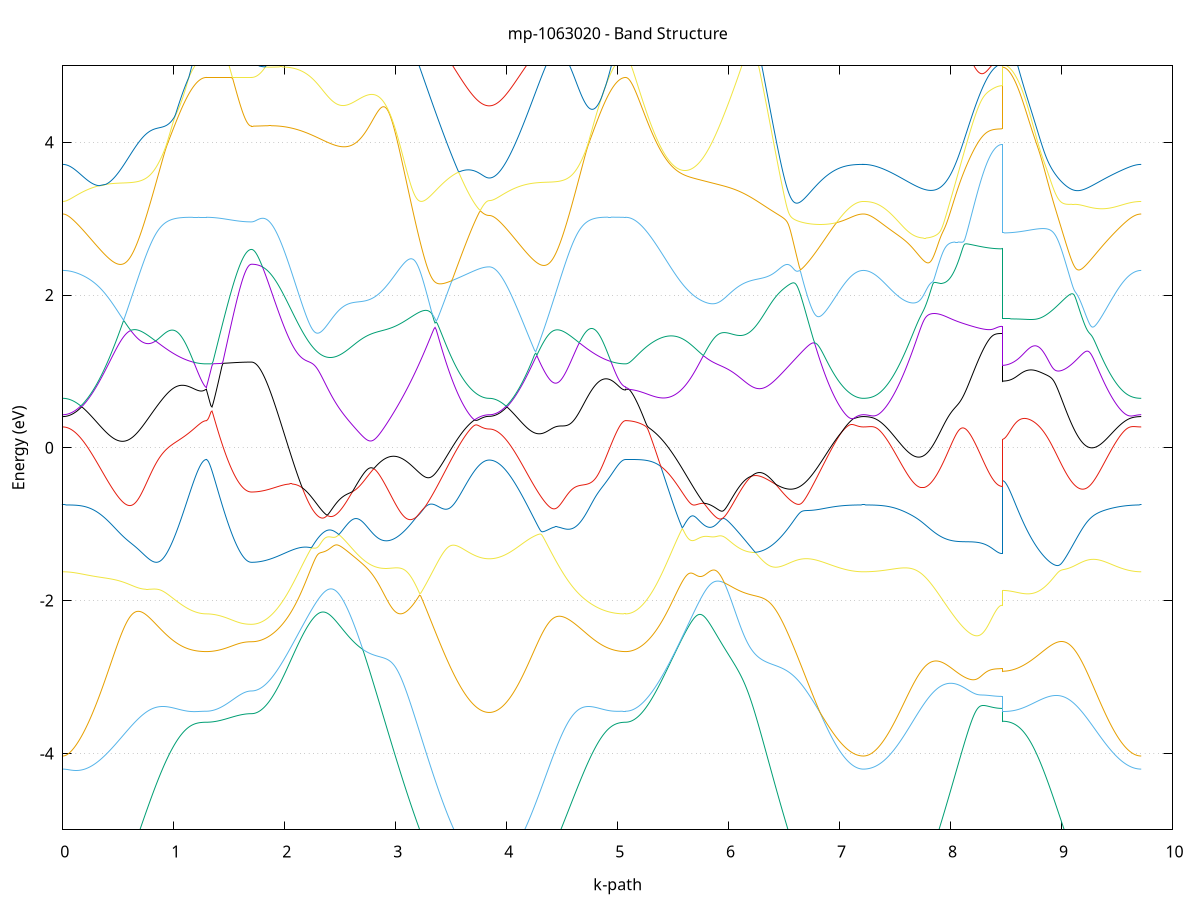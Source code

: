 set title 'mp-1063020 - Band Structure'
set xlabel 'k-path'
set ylabel 'Energy (eV)'
set grid y
set yrange [-5:5]
set terminal png size 800,600
set output 'mp-1063020_bands_gnuplot.png'
plot '-' using 1:2 with lines notitle, '-' using 1:2 with lines notitle, '-' using 1:2 with lines notitle, '-' using 1:2 with lines notitle, '-' using 1:2 with lines notitle, '-' using 1:2 with lines notitle, '-' using 1:2 with lines notitle, '-' using 1:2 with lines notitle, '-' using 1:2 with lines notitle, '-' using 1:2 with lines notitle, '-' using 1:2 with lines notitle, '-' using 1:2 with lines notitle, '-' using 1:2 with lines notitle, '-' using 1:2 with lines notitle, '-' using 1:2 with lines notitle, '-' using 1:2 with lines notitle, '-' using 1:2 with lines notitle, '-' using 1:2 with lines notitle, '-' using 1:2 with lines notitle, '-' using 1:2 with lines notitle, '-' using 1:2 with lines notitle, '-' using 1:2 with lines notitle, '-' using 1:2 with lines notitle, '-' using 1:2 with lines notitle
0.000000 -42.115388
0.009961 -42.115388
0.019923 -42.115388
0.029884 -42.115388
0.039846 -42.115388
0.049807 -42.115388
0.059769 -42.115388
0.069730 -42.115488
0.079692 -42.115488
0.089653 -42.115488
0.099615 -42.115588
0.109576 -42.115588
0.119538 -42.115688
0.129499 -42.115688
0.139461 -42.115788
0.149422 -42.115888
0.159384 -42.115888
0.169345 -42.115988
0.179307 -42.116088
0.189268 -42.116088
0.199230 -42.116188
0.209191 -42.116288
0.219153 -42.116388
0.229114 -42.116488
0.239075 -42.116588
0.249037 -42.116688
0.258998 -42.116788
0.268960 -42.116888
0.278921 -42.116988
0.288883 -42.117088
0.298844 -42.117188
0.308806 -42.117288
0.318767 -42.117388
0.328729 -42.117588
0.338690 -42.117988
0.348652 -42.118488
0.358613 -42.119088
0.368575 -42.119588
0.378536 -42.120188
0.388498 -42.120788
0.398459 -42.121388
0.408421 -42.121988
0.418382 -42.122588
0.428344 -42.123188
0.438305 -42.123788
0.448267 -42.124488
0.458228 -42.125188
0.468190 -42.125788
0.478151 -42.126488
0.488112 -42.127188
0.498074 -42.127788
0.508035 -42.128488
0.517997 -42.129188
0.527958 -42.129888
0.537920 -42.130588
0.547881 -42.131288
0.557843 -42.131988
0.567804 -42.132788
0.577766 -42.133488
0.587727 -42.134188
0.597689 -42.134888
0.607650 -42.135688
0.617612 -42.136388
0.627573 -42.137088
0.637535 -42.137888
0.647496 -42.138588
0.657458 -42.139288
0.667419 -42.140088
0.677381 -42.140788
0.687342 -42.141488
0.697304 -42.142288
0.707265 -42.142988
0.717226 -42.143688
0.727188 -42.144388
0.737149 -42.145188
0.747111 -42.145888
0.757072 -42.146588
0.767034 -42.147288
0.776995 -42.147988
0.786957 -42.148688
0.796918 -42.149388
0.806880 -42.150088
0.816841 -42.150788
0.826803 -42.151388
0.836764 -42.152088
0.846726 -42.152688
0.856687 -42.153388
0.866649 -42.153988
0.876610 -42.154588
0.886572 -42.155188
0.896533 -42.155888
0.906495 -42.156488
0.916456 -42.156988
0.926418 -42.157588
0.936379 -42.158188
0.946341 -42.158688
0.956302 -42.159288
0.966263 -42.159788
0.976225 -42.160288
0.986186 -42.160788
0.996148 -42.161288
1.006109 -42.161788
1.016071 -42.162188
1.026032 -42.162688
1.035994 -42.163088
1.045955 -42.163488
1.055917 -42.163888
1.065878 -42.164288
1.075840 -42.164688
1.085801 -42.164988
1.095763 -42.165388
1.105724 -42.165688
1.115686 -42.165988
1.125647 -42.166288
1.135609 -42.166588
1.145570 -42.166888
1.155532 -42.167088
1.165493 -42.167288
1.175454 -42.167588
1.185416 -42.167788
1.195377 -42.167988
1.205339 -42.168088
1.215300 -42.168288
1.225262 -42.168388
1.235223 -42.168488
1.245185 -42.168588
1.255146 -42.168688
1.265108 -42.168688
1.275069 -42.168788
1.285031 -42.168788
1.294992 -42.168788
1.294992 -42.168788
1.294992 -42.168788
1.294992 -42.168788
1.304879 -42.168788
1.314767 -42.168788
1.324654 -42.168788
1.334541 -42.168788
1.344428 -42.168788
1.354316 -42.168788
1.364203 -42.168788
1.374090 -42.168788
1.383977 -42.168788
1.393864 -42.168788
1.403752 -42.168788
1.413639 -42.168788
1.423526 -42.168788
1.433413 -42.168788
1.443300 -42.168788
1.453188 -42.168788
1.463075 -42.168788
1.472962 -42.168788
1.482849 -42.168788
1.492737 -42.168788
1.502624 -42.168788
1.512511 -42.168788
1.522398 -42.168788
1.532285 -42.168788
1.542173 -42.168788
1.552060 -42.168788
1.561947 -42.168788
1.571834 -42.168788
1.581721 -42.168788
1.591609 -42.168788
1.601496 -42.168788
1.611383 -42.168788
1.621270 -42.168788
1.631158 -42.168788
1.641045 -42.168788
1.650932 -42.168788
1.660819 -42.168788
1.670706 -42.168788
1.680594 -42.168788
1.690481 -42.168788
1.700368 -42.168788
1.700368 -42.168788
1.710331 -42.168788
1.720293 -42.168788
1.730256 -42.168788
1.740219 -42.168788
1.750181 -42.168688
1.760144 -42.168688
1.770107 -42.168588
1.780069 -42.168588
1.790032 -42.168488
1.799994 -42.168388
1.809957 -42.168288
1.819920 -42.168188
1.829882 -42.168088
1.839845 -42.167988
1.849808 -42.167888
1.859770 -42.167788
1.869733 -42.167588
1.879696 -42.167488
1.889658 -42.167288
1.899621 -42.167188
1.909583 -42.166988
1.919546 -42.166788
1.929509 -42.166688
1.939471 -42.166488
1.949434 -42.166288
1.959397 -42.166088
1.969359 -42.165888
1.979322 -42.165588
1.989285 -42.165388
1.999247 -42.165188
2.009210 -42.164888
2.019172 -42.164688
2.029135 -42.164388
2.039098 -42.164188
2.049060 -42.163888
2.059023 -42.163588
2.068986 -42.163388
2.078948 -42.163088
2.088911 -42.162788
2.098874 -42.162488
2.108836 -42.162188
2.118799 -42.161888
2.128761 -42.161488
2.138724 -42.161188
2.148687 -42.160888
2.158649 -42.160488
2.168612 -42.160188
2.178575 -42.159888
2.188537 -42.159488
2.198500 -42.159188
2.208463 -42.158788
2.218425 -42.158388
2.228388 -42.158088
2.238350 -42.157688
2.248313 -42.157288
2.258276 -42.156888
2.268238 -42.156488
2.278201 -42.156088
2.288164 -42.155788
2.298126 -42.155388
2.308089 -42.154988
2.318052 -42.154488
2.328014 -42.154788
2.337977 -42.155388
2.347939 -42.155888
2.357902 -42.156388
2.367865 -42.156888
2.377827 -42.157388
2.387790 -42.157888
2.397753 -42.158388
2.407715 -42.158888
2.417678 -42.159288
2.427640 -42.159788
2.437603 -42.160188
2.447566 -42.160688
2.457528 -42.161088
2.457528 -42.161088
2.467495 -42.161488
2.477462 -42.161888
2.487428 -42.162288
2.497395 -42.162688
2.507361 -42.162988
2.517328 -42.163388
2.527295 -42.163688
2.537261 -42.163988
2.547228 -42.164288
2.557194 -42.164588
2.567161 -42.164888
2.577128 -42.165088
2.587094 -42.165388
2.597061 -42.165588
2.607027 -42.165788
2.616994 -42.165988
2.626961 -42.166088
2.636927 -42.166288
2.646894 -42.166388
2.656860 -42.166488
2.666827 -42.166588
2.676794 -42.166688
2.686760 -42.166788
2.696727 -42.166788
2.706693 -42.166788
2.716660 -42.166788
2.726627 -42.166788
2.736593 -42.166788
2.746560 -42.166688
2.756526 -42.166688
2.766493 -42.166588
2.776460 -42.166488
2.786426 -42.166388
2.796393 -42.166188
2.806359 -42.166088
2.816326 -42.165888
2.826293 -42.165688
2.836259 -42.165488
2.846226 -42.165288
2.856192 -42.164988
2.866159 -42.164688
2.876125 -42.164488
2.886092 -42.164088
2.896059 -42.163788
2.906025 -42.163488
2.915992 -42.163088
2.925958 -42.162788
2.935925 -42.162388
2.945892 -42.161988
2.955858 -42.161488
2.965825 -42.161088
2.975791 -42.160688
2.985758 -42.160188
2.995725 -42.159688
3.005691 -42.159188
3.015658 -42.158688
3.025624 -42.158188
3.035591 -42.157588
3.045558 -42.157088
3.055524 -42.156488
3.065491 -42.155988
3.075457 -42.155388
3.085424 -42.154688
3.095391 -42.154088
3.105357 -42.153488
3.115324 -42.152888
3.125290 -42.152188
3.135257 -42.151588
3.145224 -42.150888
3.155190 -42.150288
3.165157 -42.149588
3.175123 -42.148888
3.185090 -42.148188
3.195057 -42.147488
3.205023 -42.146888
3.214990 -42.146088
3.224956 -42.145388
3.234923 -42.144688
3.244890 -42.143988
3.254856 -42.143288
3.264823 -42.142588
3.274789 -42.141788
3.284756 -42.141088
3.294723 -42.140388
3.304689 -42.139688
3.314656 -42.138988
3.324622 -42.138188
3.334589 -42.137488
3.344556 -42.136788
3.354522 -42.136088
3.364489 -42.135388
3.374455 -42.134688
3.384422 -42.133988
3.394389 -42.133288
3.404355 -42.132688
3.414322 -42.131988
3.424288 -42.131288
3.434255 -42.130588
3.444222 -42.129988
3.454188 -42.129288
3.464155 -42.128688
3.474121 -42.128088
3.484088 -42.127488
3.494055 -42.126888
3.504021 -42.126288
3.513988 -42.125688
3.523954 -42.125088
3.533921 -42.124588
3.543888 -42.123988
3.553854 -42.123488
3.563821 -42.122988
3.573787 -42.122488
3.583754 -42.121988
3.593721 -42.121488
3.603687 -42.121088
3.613654 -42.120588
3.623620 -42.120188
3.633587 -42.119788
3.643554 -42.119388
3.653520 -42.118988
3.663487 -42.118588
3.673453 -42.118188
3.683420 -42.117988
3.693387 -42.117588
3.703353 -42.117388
3.713320 -42.117088
3.723286 -42.116788
3.733253 -42.116588
3.743220 -42.116388
3.753186 -42.116188
3.763153 -42.115988
3.773119 -42.115888
3.783086 -42.115788
3.793053 -42.115588
3.803019 -42.115588
3.812986 -42.115488
3.822952 -42.115388
3.832919 -42.115388
3.842886 -42.115388
3.842886 -42.115388
3.852877 -42.115388
3.862868 -42.115388
3.872859 -42.115388
3.882851 -42.115388
3.892842 -42.115388
3.902833 -42.115488
3.912824 -42.115488
3.922815 -42.115488
3.932807 -42.115588
3.942798 -42.115588
3.952789 -42.115688
3.962780 -42.115688
3.972772 -42.115788
3.982763 -42.115788
3.992754 -42.115888
4.002745 -42.115988
4.012737 -42.115988
4.022728 -42.116088
4.032719 -42.116188
4.042710 -42.116288
4.052702 -42.116388
4.062693 -42.116488
4.072684 -42.116588
4.082675 -42.116688
4.092667 -42.116788
4.102658 -42.116888
4.112649 -42.116988
4.122640 -42.117088
4.132632 -42.117188
4.142623 -42.117288
4.152614 -42.117488
4.162605 -42.117788
4.172597 -42.118388
4.182588 -42.118988
4.192579 -42.119588
4.202570 -42.120188
4.212562 -42.120788
4.222553 -42.121488
4.232544 -42.122088
4.242535 -42.122688
4.252527 -42.123388
4.262518 -42.124088
4.272509 -42.124788
4.282500 -42.125388
4.292492 -42.126188
4.302483 -42.126888
4.312474 -42.127588
4.322465 -42.128288
4.332457 -42.128988
4.342448 -42.129788
4.352439 -42.130488
4.362430 -42.131288
4.372422 -42.131988
4.382413 -42.132788
4.392404 -42.133588
4.402395 -42.134288
4.412386 -42.135088
4.422378 -42.135788
4.432369 -42.136588
4.442360 -42.137388
4.452351 -42.138088
4.462343 -42.138888
4.472334 -42.139688
4.482325 -42.140488
4.492316 -42.141288
4.502308 -42.141988
4.512299 -42.142788
4.522290 -42.143588
4.532281 -42.144288
4.542273 -42.145088
4.552264 -42.145888
4.562255 -42.146588
4.572246 -42.147388
4.582238 -42.148088
4.592229 -42.148788
4.602220 -42.149588
4.612211 -42.150288
4.622203 -42.150988
4.632194 -42.151688
4.642185 -42.152388
4.652176 -42.153088
4.662168 -42.153788
4.672159 -42.154388
4.682150 -42.155088
4.692141 -42.155688
4.702133 -42.156288
4.712124 -42.156988
4.722115 -42.157588
4.732106 -42.158188
4.742098 -42.158788
4.752089 -42.159288
4.762080 -42.159888
4.772071 -42.160388
4.782063 -42.160888
4.792054 -42.161488
4.802045 -42.161988
4.812036 -42.162388
4.822028 -42.162888
4.832019 -42.163288
4.842010 -42.163788
4.852001 -42.164188
4.861993 -42.164588
4.871984 -42.164888
4.881975 -42.165288
4.891966 -42.165688
4.901958 -42.165988
4.911949 -42.166288
4.921940 -42.166588
4.931931 -42.166888
4.941922 -42.167188
4.951914 -42.167388
4.961905 -42.167588
4.971896 -42.167788
4.981887 -42.167988
4.991879 -42.168188
5.001870 -42.168288
5.011861 -42.168388
5.021852 -42.168588
5.031844 -42.168588
5.041835 -42.168688
5.051826 -42.168788
5.061817 -42.168788
5.071809 -42.168788
5.071809 -42.168788
5.081807 -42.168788
5.091806 -42.168788
5.101804 -42.168788
5.111803 -42.168788
5.121801 -42.168688
5.131799 -42.168688
5.141798 -42.168588
5.151796 -42.168588
5.161795 -42.168488
5.171793 -42.168388
5.181792 -42.168288
5.191790 -42.168188
5.201789 -42.168088
5.211787 -42.167988
5.221786 -42.167888
5.231784 -42.167788
5.241783 -42.167588
5.251781 -42.167488
5.261779 -42.167388
5.271778 -42.167188
5.281776 -42.166988
5.291775 -42.166888
5.301773 -42.166688
5.311772 -42.166488
5.321770 -42.166288
5.331769 -42.166088
5.341767 -42.165888
5.351766 -42.165688
5.361764 -42.165388
5.371763 -42.165188
5.381761 -42.164888
5.391759 -42.164688
5.401758 -42.164388
5.411756 -42.164188
5.421755 -42.163888
5.431753 -42.163588
5.441752 -42.163288
5.451750 -42.163088
5.461749 -42.162788
5.471747 -42.162488
5.481746 -42.162188
5.491744 -42.161788
5.501743 -42.161488
5.511741 -42.161188
5.521740 -42.160888
5.531738 -42.160488
5.541736 -42.160188
5.551735 -42.159788
5.561733 -42.159488
5.571732 -42.159088
5.581730 -42.158688
5.591729 -42.158388
5.601727 -42.157988
5.611726 -42.157588
5.621724 -42.157188
5.631723 -42.156788
5.641721 -42.156488
5.651720 -42.156088
5.661718 -42.155688
5.671717 -42.155288
5.681715 -42.154888
5.691713 -42.154488
5.701712 -42.154988
5.711710 -42.155488
5.721709 -42.155988
5.731707 -42.156588
5.741706 -42.157088
5.751704 -42.157488
5.751704 -42.157488
5.761654 -42.157988
5.771604 -42.158488
5.781554 -42.158988
5.791503 -42.159388
5.801453 -42.159888
5.811403 -42.160288
5.821353 -42.160788
5.831303 -42.161188
5.841253 -42.161588
5.851202 -42.161988
5.861152 -42.162388
5.871102 -42.162688
5.881052 -42.163088
5.891002 -42.163388
5.900951 -42.163788
5.910901 -42.164088
5.920851 -42.164388
5.930801 -42.164688
5.940751 -42.164888
5.950700 -42.165188
5.960650 -42.165388
5.970600 -42.165588
5.980550 -42.165788
5.990500 -42.165988
6.000449 -42.166188
6.010399 -42.166288
6.020349 -42.166488
6.030299 -42.166588
6.040249 -42.166688
6.050198 -42.166688
6.060148 -42.166788
6.070098 -42.166788
6.080048 -42.166888
6.089998 -42.166888
6.099948 -42.166888
6.109897 -42.166788
6.119847 -42.166788
6.129797 -42.166688
6.139747 -42.166588
6.149697 -42.166488
6.159646 -42.166388
6.169596 -42.166188
6.179546 -42.166088
6.189496 -42.165888
6.199446 -42.165688
6.209395 -42.165488
6.219345 -42.165288
6.229295 -42.164988
6.239245 -42.164688
6.249195 -42.164388
6.259144 -42.164088
6.269094 -42.163788
6.279044 -42.163388
6.288994 -42.163088
6.298944 -42.162688
6.308894 -42.162288
6.318843 -42.161888
6.328793 -42.161488
6.338743 -42.160988
6.348693 -42.160588
6.358643 -42.160088
6.368592 -42.159588
6.378542 -42.159088
6.388492 -42.158588
6.398442 -42.158088
6.408392 -42.157488
6.418341 -42.156988
6.428291 -42.156388
6.438241 -42.155788
6.448191 -42.155288
6.458141 -42.154688
6.468090 -42.153988
6.478040 -42.153388
6.487990 -42.152788
6.497940 -42.152188
6.507890 -42.151488
6.517840 -42.150888
6.527789 -42.150188
6.537739 -42.149488
6.547689 -42.148788
6.557639 -42.148188
6.567589 -42.147488
6.577538 -42.146788
6.587488 -42.146088
6.597438 -42.145388
6.607388 -42.144688
6.617338 -42.143888
6.627287 -42.143188
6.637237 -42.142488
6.647187 -42.141788
6.657137 -42.141088
6.667087 -42.140388
6.677036 -42.139588
6.686986 -42.138888
6.696936 -42.138188
6.706886 -42.137488
6.716836 -42.136788
6.726785 -42.136088
6.736735 -42.135388
6.746685 -42.134688
6.756635 -42.133988
6.766585 -42.133288
6.776535 -42.132588
6.786484 -42.131888
6.796434 -42.131288
6.806384 -42.130588
6.816334 -42.129988
6.826284 -42.129288
6.836233 -42.128688
6.846183 -42.127988
6.856133 -42.127388
6.866083 -42.126788
6.876033 -42.126288
6.885982 -42.125688
6.895932 -42.125088
6.905882 -42.124588
6.915832 -42.123988
6.925782 -42.123488
6.935731 -42.122988
6.945681 -42.122488
6.955631 -42.121988
6.965581 -42.121488
6.975531 -42.120988
6.985481 -42.120588
6.995430 -42.120088
7.005380 -42.119688
7.015330 -42.119288
7.025280 -42.118888
7.035230 -42.118588
7.045179 -42.118288
7.055129 -42.117888
7.065079 -42.117588
7.075029 -42.117388
7.084979 -42.117088
7.094928 -42.116788
7.104878 -42.116588
7.114828 -42.116388
7.124778 -42.116188
7.134728 -42.115988
7.144677 -42.115888
7.154627 -42.115688
7.164577 -42.115588
7.174527 -42.115488
7.184477 -42.115488
7.194427 -42.115388
7.204376 -42.115388
7.214326 -42.115388
7.214326 -42.115388
7.224261 -42.115388
7.234195 -42.115388
7.244129 -42.115388
7.254064 -42.115488
7.263998 -42.115588
7.273933 -42.115688
7.283867 -42.115788
7.293802 -42.115888
7.303736 -42.115988
7.313670 -42.116188
7.323605 -42.116388
7.333539 -42.116488
7.343474 -42.116688
7.353408 -42.116988
7.363342 -42.117188
7.373277 -42.117488
7.383211 -42.117688
7.393146 -42.117988
7.403080 -42.118288
7.413015 -42.118688
7.422949 -42.118988
7.432883 -42.119388
7.442818 -42.119788
7.452752 -42.120188
7.462687 -42.120588
7.472621 -42.120988
7.482556 -42.121488
7.492490 -42.121888
7.502424 -42.122388
7.512359 -42.122888
7.522293 -42.123388
7.532228 -42.123888
7.542162 -42.124388
7.552097 -42.124988
7.562031 -42.125588
7.571965 -42.126088
7.581900 -42.126688
7.591834 -42.127288
7.601769 -42.127888
7.611703 -42.128488
7.621638 -42.129188
7.631572 -42.129788
7.641506 -42.130488
7.651441 -42.131188
7.661375 -42.131888
7.671310 -42.132488
7.681244 -42.133188
7.691178 -42.133888
7.701113 -42.134688
7.711047 -42.135388
7.720982 -42.136088
7.730916 -42.136788
7.740851 -42.137588
7.750785 -42.138288
7.760719 -42.139088
7.770654 -42.139788
7.780588 -42.140588
7.790523 -42.141288
7.800457 -42.142088
7.810392 -42.142788
7.820326 -42.143588
7.830260 -42.144388
7.840195 -42.145088
7.850129 -42.145888
7.860064 -42.146688
7.869998 -42.147388
7.879933 -42.148188
7.889867 -42.148988
7.899801 -42.149688
7.909736 -42.150488
7.919670 -42.151288
7.929605 -42.151988
7.939539 -42.152788
7.949473 -42.153488
7.959408 -42.154188
7.969342 -42.154988
7.979277 -42.155688
7.989211 -42.156388
7.999146 -42.157088
8.009080 -42.157788
8.019014 -42.158488
8.028949 -42.159188
8.038883 -42.159888
8.048818 -42.160588
8.058752 -42.161188
8.068687 -42.161888
8.078621 -42.162488
8.088555 -42.163188
8.098490 -42.163788
8.108424 -42.164388
8.118359 -42.164988
8.128293 -42.165588
8.138228 -42.166088
8.148162 -42.166688
8.158096 -42.167188
8.168031 -42.167688
8.177965 -42.168288
8.187900 -42.168788
8.197834 -42.169188
8.207769 -42.169688
8.217703 -42.170188
8.227637 -42.170588
8.237572 -42.170988
8.247506 -42.171388
8.257441 -42.171788
8.267375 -42.172188
8.277309 -42.172588
8.287244 -42.172888
8.297178 -42.173188
8.307113 -42.173488
8.317047 -42.173788
8.326982 -42.174088
8.336916 -42.174288
8.346850 -42.174588
8.356785 -42.174788
8.366719 -42.174988
8.376654 -42.175188
8.386588 -42.175288
8.396523 -42.175488
8.406457 -42.175588
8.416391 -42.175688
8.426326 -42.175788
8.436260 -42.175788
8.446195 -42.175888
8.456129 -42.175888
8.466064 -42.175888
8.466064 -42.175888
8.476002 -42.175888
8.485940 -42.175888
8.495878 -42.175788
8.505817 -42.175788
8.515755 -42.175688
8.525693 -42.175588
8.535632 -42.175388
8.545570 -42.175288
8.555508 -42.175088
8.565446 -42.174988
8.575385 -42.174788
8.585323 -42.174588
8.595261 -42.174288
8.605200 -42.174088
8.615138 -42.173788
8.625076 -42.173488
8.635015 -42.173188
8.644953 -42.172888
8.654891 -42.172588
8.664829 -42.172188
8.674768 -42.171788
8.684706 -42.171388
8.694644 -42.170988
8.704583 -42.170588
8.714521 -42.170188
8.724459 -42.169688
8.734398 -42.169188
8.744336 -42.168788
8.754274 -42.168288
8.764212 -42.167788
8.774151 -42.167188
8.784089 -42.166688
8.794027 -42.166088
8.803966 -42.165588
8.813904 -42.164988
8.823842 -42.164388
8.833780 -42.163788
8.843719 -42.163188
8.853657 -42.162488
8.863595 -42.161888
8.873534 -42.161188
8.883472 -42.160588
8.893410 -42.159888
8.903349 -42.159188
8.913287 -42.158488
8.923225 -42.157888
8.933163 -42.157088
8.943102 -42.156388
8.953040 -42.155688
8.962978 -42.154988
8.972917 -42.154188
8.982855 -42.153488
8.992793 -42.152788
9.002731 -42.151988
9.012670 -42.151288
9.022608 -42.150488
9.032546 -42.149688
9.042485 -42.148988
9.052423 -42.148188
9.062361 -42.147388
9.072300 -42.146688
9.082238 -42.145888
9.092176 -42.145188
9.102114 -42.144388
9.112053 -42.143588
9.121991 -42.142888
9.131929 -42.142088
9.141868 -42.141288
9.151806 -42.140588
9.161744 -42.139788
9.171683 -42.139088
9.181621 -42.138288
9.191559 -42.137588
9.201497 -42.136788
9.211436 -42.136088
9.221374 -42.135388
9.231312 -42.134688
9.241251 -42.133888
9.251189 -42.133188
9.261127 -42.132488
9.271065 -42.131788
9.281004 -42.131188
9.290942 -42.130488
9.300880 -42.129788
9.310819 -42.129188
9.320757 -42.128588
9.330695 -42.127888
9.340634 -42.127288
9.350572 -42.126688
9.360510 -42.126088
9.370448 -42.125588
9.380387 -42.124988
9.390325 -42.124388
9.400263 -42.123888
9.410202 -42.123388
9.420140 -42.122888
9.430078 -42.122388
9.440017 -42.121888
9.449955 -42.121488
9.459893 -42.120988
9.469831 -42.120588
9.479770 -42.120188
9.489708 -42.119788
9.499646 -42.119388
9.509585 -42.118988
9.519523 -42.118688
9.529461 -42.118288
9.539399 -42.117988
9.549338 -42.117688
9.559276 -42.117488
9.569214 -42.117188
9.579153 -42.116988
9.589091 -42.116688
9.599029 -42.116488
9.608968 -42.116388
9.618906 -42.116188
9.628844 -42.115988
9.638782 -42.115888
9.648721 -42.115788
9.658659 -42.115688
9.668597 -42.115588
9.678536 -42.115488
9.688474 -42.115388
9.698412 -42.115388
9.708350 -42.115388
9.718289 -42.115388
e
0.000000 -42.108288
0.009961 -42.108288
0.019923 -42.108288
0.029884 -42.108288
0.039846 -42.108388
0.049807 -42.108488
0.059769 -42.108588
0.069730 -42.108688
0.079692 -42.108788
0.089653 -42.108888
0.099615 -42.109088
0.109576 -42.109288
0.119538 -42.109488
0.129499 -42.109788
0.139461 -42.109988
0.149422 -42.110188
0.159384 -42.110488
0.169345 -42.110788
0.179307 -42.111088
0.189268 -42.111388
0.199230 -42.111788
0.209191 -42.112088
0.219153 -42.112488
0.229114 -42.112888
0.239075 -42.113288
0.249037 -42.113688
0.258998 -42.114088
0.268960 -42.114488
0.278921 -42.114988
0.288883 -42.115388
0.298844 -42.115888
0.308806 -42.116388
0.318767 -42.116888
0.328729 -42.117388
0.338690 -42.117688
0.348652 -42.117788
0.358613 -42.117988
0.368575 -42.118088
0.378536 -42.118188
0.388498 -42.118388
0.398459 -42.118488
0.408421 -42.118588
0.418382 -42.118788
0.428344 -42.118888
0.438305 -42.119088
0.448267 -42.119188
0.458228 -42.119388
0.468190 -42.119488
0.478151 -42.119688
0.488112 -42.119888
0.498074 -42.119988
0.508035 -42.120188
0.517997 -42.120388
0.527958 -42.120488
0.537920 -42.120688
0.547881 -42.120888
0.557843 -42.120988
0.567804 -42.121188
0.577766 -42.121388
0.587727 -42.121488
0.597689 -42.121688
0.607650 -42.121888
0.617612 -42.121988
0.627573 -42.122188
0.637535 -42.122388
0.647496 -42.122588
0.657458 -42.122688
0.667419 -42.122888
0.677381 -42.123088
0.687342 -42.123288
0.697304 -42.123388
0.707265 -42.123588
0.717226 -42.123788
0.727188 -42.123888
0.737149 -42.124088
0.747111 -42.124288
0.757072 -42.124488
0.767034 -42.124588
0.776995 -42.124788
0.786957 -42.124988
0.796918 -42.125088
0.806880 -42.125288
0.816841 -42.125388
0.826803 -42.125588
0.836764 -42.125788
0.846726 -42.125888
0.856687 -42.126088
0.866649 -42.126188
0.876610 -42.126388
0.886572 -42.126488
0.896533 -42.126688
0.906495 -42.126788
0.916456 -42.126888
0.926418 -42.127088
0.936379 -42.127188
0.946341 -42.127288
0.956302 -42.127488
0.966263 -42.127588
0.976225 -42.127688
0.986186 -42.127788
0.996148 -42.127988
1.006109 -42.128088
1.016071 -42.128188
1.026032 -42.128288
1.035994 -42.128388
1.045955 -42.128488
1.055917 -42.128588
1.065878 -42.128688
1.075840 -42.128788
1.085801 -42.128788
1.095763 -42.128888
1.105724 -42.128988
1.115686 -42.129088
1.125647 -42.129088
1.135609 -42.129188
1.145570 -42.129288
1.155532 -42.129288
1.165493 -42.129388
1.175454 -42.129388
1.185416 -42.129488
1.195377 -42.129488
1.205339 -42.129588
1.215300 -42.129588
1.225262 -42.129588
1.235223 -42.129588
1.245185 -42.129688
1.255146 -42.129688
1.265108 -42.129688
1.275069 -42.129688
1.285031 -42.129688
1.294992 -42.129688
1.294992 -42.129688
1.294992 -42.129688
1.294992 -42.129688
1.304879 -42.129688
1.314767 -42.129688
1.324654 -42.129688
1.334541 -42.129688
1.344428 -42.129688
1.354316 -42.129688
1.364203 -42.129688
1.374090 -42.129688
1.383977 -42.129688
1.393864 -42.129688
1.403752 -42.129688
1.413639 -42.129688
1.423526 -42.129688
1.433413 -42.129688
1.443300 -42.129688
1.453188 -42.129688
1.463075 -42.129688
1.472962 -42.129688
1.482849 -42.129688
1.492737 -42.129688
1.502624 -42.129688
1.512511 -42.129688
1.522398 -42.129688
1.532285 -42.129688
1.542173 -42.129688
1.552060 -42.129688
1.561947 -42.129688
1.571834 -42.129688
1.581721 -42.129688
1.591609 -42.129688
1.601496 -42.129688
1.611383 -42.129688
1.621270 -42.129688
1.631158 -42.129688
1.641045 -42.129688
1.650932 -42.129688
1.660819 -42.129688
1.670706 -42.129688
1.680594 -42.129688
1.690481 -42.129688
1.700368 -42.129688
1.700368 -42.129688
1.710331 -42.129788
1.720293 -42.129788
1.730256 -42.129788
1.740219 -42.129888
1.750181 -42.129988
1.760144 -42.130088
1.770107 -42.130188
1.780069 -42.130288
1.790032 -42.130388
1.799994 -42.130588
1.809957 -42.130688
1.819920 -42.130888
1.829882 -42.131188
1.839845 -42.131388
1.849808 -42.131588
1.859770 -42.131888
1.869733 -42.132188
1.879696 -42.132488
1.889658 -42.132788
1.899621 -42.133088
1.909583 -42.133388
1.919546 -42.133788
1.929509 -42.134188
1.939471 -42.134488
1.949434 -42.134888
1.959397 -42.135288
1.969359 -42.135688
1.979322 -42.136188
1.989285 -42.136588
1.999247 -42.137088
2.009210 -42.137488
2.019172 -42.137988
2.029135 -42.138488
2.039098 -42.138988
2.049060 -42.139488
2.059023 -42.139988
2.068986 -42.140488
2.078948 -42.140988
2.088911 -42.141488
2.098874 -42.141988
2.108836 -42.142488
2.118799 -42.143088
2.128761 -42.143588
2.138724 -42.144188
2.148687 -42.144688
2.158649 -42.145288
2.168612 -42.145888
2.178575 -42.146388
2.188537 -42.146988
2.198500 -42.147588
2.208463 -42.148088
2.218425 -42.148688
2.228388 -42.149288
2.238350 -42.149788
2.248313 -42.150388
2.258276 -42.150988
2.268238 -42.151488
2.278201 -42.152088
2.288164 -42.152588
2.298126 -42.153188
2.308089 -42.153788
2.318052 -42.154288
2.328014 -42.154088
2.337977 -42.153688
2.347939 -42.153288
2.357902 -42.152888
2.367865 -42.152488
2.377827 -42.151988
2.387790 -42.151588
2.397753 -42.151188
2.407715 -42.150688
2.417678 -42.150288
2.427640 -42.149888
2.437603 -42.149388
2.447566 -42.148988
2.457528 -42.148488
2.457528 -42.148488
2.467495 -42.148088
2.477462 -42.147588
2.487428 -42.147188
2.497395 -42.146688
2.507361 -42.146288
2.517328 -42.145788
2.527295 -42.145288
2.537261 -42.144888
2.547228 -42.144388
2.557194 -42.143988
2.567161 -42.143488
2.577128 -42.143088
2.587094 -42.142588
2.597061 -42.142088
2.607027 -42.141688
2.616994 -42.141188
2.626961 -42.140788
2.636927 -42.140288
2.646894 -42.139788
2.656860 -42.139388
2.666827 -42.138888
2.676794 -42.138488
2.686760 -42.137988
2.696727 -42.137588
2.706693 -42.137088
2.716660 -42.136588
2.726627 -42.136188
2.736593 -42.135688
2.746560 -42.135288
2.756526 -42.134788
2.766493 -42.134388
2.776460 -42.133988
2.786426 -42.133488
2.796393 -42.133088
2.806359 -42.132688
2.816326 -42.132188
2.826293 -42.131788
2.836259 -42.131388
2.846226 -42.130888
2.856192 -42.130488
2.866159 -42.130088
2.876125 -42.129588
2.886092 -42.129188
2.896059 -42.128788
2.906025 -42.128388
2.915992 -42.127988
2.925958 -42.127588
2.935925 -42.127188
2.945892 -42.126788
2.955858 -42.126388
2.965825 -42.125988
2.975791 -42.125588
2.985758 -42.125188
2.995725 -42.124788
3.005691 -42.124388
3.015658 -42.124088
3.025624 -42.123688
3.035591 -42.123288
3.045558 -42.122988
3.055524 -42.122588
3.065491 -42.122188
3.075457 -42.121888
3.085424 -42.121488
3.095391 -42.121188
3.105357 -42.120888
3.115324 -42.120488
3.125290 -42.120188
3.135257 -42.119888
3.145224 -42.119488
3.155190 -42.119188
3.165157 -42.118888
3.175123 -42.118588
3.185090 -42.118288
3.195057 -42.117988
3.205023 -42.117688
3.214990 -42.117388
3.224956 -42.117088
3.234923 -42.116788
3.244890 -42.116588
3.254856 -42.116288
3.264823 -42.115988
3.274789 -42.115788
3.284756 -42.115488
3.294723 -42.115188
3.304689 -42.114988
3.314656 -42.114688
3.324622 -42.114488
3.334589 -42.114188
3.344556 -42.113988
3.354522 -42.113788
3.364489 -42.113588
3.374455 -42.113388
3.384422 -42.113088
3.394389 -42.112888
3.404355 -42.112688
3.414322 -42.112488
3.424288 -42.112288
3.434255 -42.112088
3.444222 -42.111988
3.454188 -42.111788
3.464155 -42.111588
3.474121 -42.111388
3.484088 -42.111188
3.494055 -42.111088
3.504021 -42.110888
3.513988 -42.110788
3.523954 -42.110588
3.533921 -42.110488
3.543888 -42.110288
3.553854 -42.110188
3.563821 -42.110088
3.573787 -42.109888
3.583754 -42.109788
3.593721 -42.109688
3.603687 -42.109588
3.613654 -42.109488
3.623620 -42.109388
3.633587 -42.109288
3.643554 -42.109188
3.653520 -42.109088
3.663487 -42.108988
3.673453 -42.108888
3.683420 -42.108888
3.693387 -42.108788
3.703353 -42.108688
3.713320 -42.108688
3.723286 -42.108588
3.733253 -42.108588
3.743220 -42.108488
3.753186 -42.108488
3.763153 -42.108388
3.773119 -42.108388
3.783086 -42.108388
3.793053 -42.108288
3.803019 -42.108288
3.812986 -42.108288
3.822952 -42.108288
3.832919 -42.108288
3.842886 -42.108288
3.842886 -42.108288
3.852877 -42.108288
3.862868 -42.108288
3.872859 -42.108388
3.882851 -42.108488
3.892842 -42.108488
3.902833 -42.108688
3.912824 -42.108788
3.922815 -42.108888
3.932807 -42.109088
3.942798 -42.109288
3.952789 -42.109488
3.962780 -42.109688
3.972772 -42.109888
3.982763 -42.110188
3.992754 -42.110488
4.002745 -42.110788
4.012737 -42.111088
4.022728 -42.111388
4.032719 -42.111788
4.042710 -42.112188
4.052702 -42.112488
4.062693 -42.112888
4.072684 -42.113388
4.082675 -42.113788
4.092667 -42.114188
4.102658 -42.114688
4.112649 -42.115188
4.122640 -42.115688
4.132632 -42.116188
4.142623 -42.116688
4.152614 -42.117188
4.162605 -42.117588
4.172597 -42.117688
4.182588 -42.117888
4.192579 -42.117988
4.202570 -42.118188
4.212562 -42.118388
4.222553 -42.118488
4.232544 -42.118688
4.242535 -42.118788
4.252527 -42.118988
4.262518 -42.119088
4.272509 -42.119288
4.282500 -42.119488
4.292492 -42.119588
4.302483 -42.119788
4.312474 -42.119988
4.322465 -42.120088
4.332457 -42.120288
4.342448 -42.120488
4.352439 -42.120688
4.362430 -42.120788
4.372422 -42.120988
4.382413 -42.121188
4.392404 -42.121388
4.402395 -42.121488
4.412386 -42.121688
4.422378 -42.121888
4.432369 -42.122088
4.442360 -42.122288
4.452351 -42.122488
4.462343 -42.122588
4.472334 -42.122788
4.482325 -42.122988
4.492316 -42.123188
4.502308 -42.123388
4.512299 -42.123588
4.522290 -42.123688
4.532281 -42.123888
4.542273 -42.124088
4.552264 -42.124288
4.562255 -42.124488
4.572246 -42.124588
4.582238 -42.124788
4.592229 -42.124988
4.602220 -42.125188
4.612211 -42.125288
4.622203 -42.125488
4.632194 -42.125688
4.642185 -42.125788
4.652176 -42.125988
4.662168 -42.126188
4.672159 -42.126288
4.682150 -42.126488
4.692141 -42.126688
4.702133 -42.126788
4.712124 -42.126988
4.722115 -42.127088
4.732106 -42.127188
4.742098 -42.127388
4.752089 -42.127488
4.762080 -42.127588
4.772071 -42.127788
4.782063 -42.127888
4.792054 -42.127988
4.802045 -42.128088
4.812036 -42.128188
4.822028 -42.128288
4.832019 -42.128388
4.842010 -42.128488
4.852001 -42.128588
4.861993 -42.128688
4.871984 -42.128788
4.881975 -42.128888
4.891966 -42.128988
4.901958 -42.129088
4.911949 -42.129088
4.921940 -42.129188
4.931931 -42.129288
4.941922 -42.129288
4.951914 -42.129388
4.961905 -42.129388
4.971896 -42.129488
4.981887 -42.129488
4.991879 -42.129588
5.001870 -42.129588
5.011861 -42.129588
5.021852 -42.129688
5.031844 -42.129688
5.041835 -42.129688
5.051826 -42.129688
5.061817 -42.129688
5.071809 -42.129688
5.071809 -42.129688
5.081807 -42.129688
5.091806 -42.129788
5.101804 -42.129788
5.111803 -42.129888
5.121801 -42.129988
5.131799 -42.130088
5.141798 -42.130188
5.151796 -42.130288
5.161795 -42.130388
5.171793 -42.130588
5.181792 -42.130788
5.191790 -42.130988
5.201789 -42.131188
5.211787 -42.131388
5.221786 -42.131688
5.231784 -42.131988
5.241783 -42.132188
5.251781 -42.132488
5.261779 -42.132788
5.271778 -42.133188
5.281776 -42.133488
5.291775 -42.133888
5.301773 -42.134188
5.311772 -42.134588
5.321770 -42.134988
5.331769 -42.135388
5.341767 -42.135788
5.351766 -42.136188
5.361764 -42.136588
5.371763 -42.137088
5.381761 -42.137488
5.391759 -42.137988
5.401758 -42.138488
5.411756 -42.138988
5.421755 -42.139488
5.431753 -42.139988
5.441752 -42.140488
5.451750 -42.140988
5.461749 -42.141488
5.471747 -42.142088
5.481746 -42.142588
5.491744 -42.143188
5.501743 -42.143688
5.511741 -42.144288
5.521740 -42.144788
5.531738 -42.145388
5.541736 -42.145988
5.551735 -42.146488
5.561733 -42.147088
5.571732 -42.147688
5.581730 -42.148188
5.591729 -42.148788
5.601727 -42.149388
5.611726 -42.149988
5.621724 -42.150488
5.631723 -42.151088
5.641721 -42.151688
5.651720 -42.152188
5.661718 -42.152788
5.671717 -42.153288
5.681715 -42.153888
5.691713 -42.154388
5.701712 -42.153988
5.711710 -42.153588
5.721709 -42.153188
5.731707 -42.152788
5.741706 -42.152288
5.751704 -42.151888
5.751704 -42.151888
5.761654 -42.151488
5.771604 -42.151088
5.781554 -42.150588
5.791503 -42.150188
5.801453 -42.149688
5.811403 -42.149288
5.821353 -42.148788
5.831303 -42.148388
5.841253 -42.147988
5.851202 -42.147488
5.861152 -42.147088
5.871102 -42.146588
5.881052 -42.146088
5.891002 -42.145688
5.900951 -42.145188
5.910901 -42.144788
5.920851 -42.144288
5.930801 -42.143888
5.940751 -42.143388
5.950700 -42.142888
5.960650 -42.142488
5.970600 -42.141988
5.980550 -42.141588
5.990500 -42.141088
6.000449 -42.140588
6.010399 -42.140188
6.020349 -42.139688
6.030299 -42.139288
6.040249 -42.138788
6.050198 -42.138388
6.060148 -42.137888
6.070098 -42.137388
6.080048 -42.136988
6.089998 -42.136488
6.099948 -42.136088
6.109897 -42.135588
6.119847 -42.135188
6.129797 -42.134788
6.139747 -42.134288
6.149697 -42.133888
6.159646 -42.133388
6.169596 -42.132988
6.179546 -42.132588
6.189496 -42.132088
6.199446 -42.131688
6.209395 -42.131288
6.219345 -42.130788
6.229295 -42.130388
6.239245 -42.129988
6.249195 -42.129588
6.259144 -42.129188
6.269094 -42.128788
6.279044 -42.128288
6.288994 -42.127888
6.298944 -42.127488
6.308894 -42.127088
6.318843 -42.126688
6.328793 -42.126288
6.338743 -42.125888
6.348693 -42.125588
6.358643 -42.125188
6.368592 -42.124788
6.378542 -42.124388
6.388492 -42.123988
6.398442 -42.123688
6.408392 -42.123288
6.418341 -42.122888
6.428291 -42.122588
6.438241 -42.122188
6.448191 -42.121788
6.458141 -42.121488
6.468090 -42.121188
6.478040 -42.120788
6.487990 -42.120488
6.497940 -42.120188
6.507890 -42.119788
6.517840 -42.119488
6.527789 -42.119188
6.537739 -42.118888
6.547689 -42.118588
6.557639 -42.118288
6.567589 -42.117988
6.577538 -42.117688
6.587488 -42.117388
6.597438 -42.117088
6.607388 -42.116788
6.617338 -42.116488
6.627287 -42.116188
6.637237 -42.115988
6.647187 -42.115688
6.657137 -42.115388
6.667087 -42.115188
6.677036 -42.114888
6.686986 -42.114688
6.696936 -42.114488
6.706886 -42.114188
6.716836 -42.113988
6.726785 -42.113788
6.736735 -42.113488
6.746685 -42.113288
6.756635 -42.113088
6.766585 -42.112888
6.776535 -42.112688
6.786484 -42.112488
6.796434 -42.112288
6.806384 -42.112088
6.816334 -42.111888
6.826284 -42.111688
6.836233 -42.111588
6.846183 -42.111388
6.856133 -42.111188
6.866083 -42.111088
6.876033 -42.110888
6.885982 -42.110788
6.895932 -42.110588
6.905882 -42.110488
6.915832 -42.110288
6.925782 -42.110188
6.935731 -42.110088
6.945681 -42.109888
6.955631 -42.109788
6.965581 -42.109688
6.975531 -42.109588
6.985481 -42.109488
6.995430 -42.109388
7.005380 -42.109288
7.015330 -42.109188
7.025280 -42.109088
7.035230 -42.108988
7.045179 -42.108888
7.055129 -42.108788
7.065079 -42.108788
7.075029 -42.108688
7.084979 -42.108588
7.094928 -42.108588
7.104878 -42.108488
7.114828 -42.108488
7.124778 -42.108388
7.134728 -42.108388
7.144677 -42.108388
7.154627 -42.108288
7.164577 -42.108288
7.174527 -42.108288
7.184477 -42.108288
7.194427 -42.108288
7.204376 -42.108288
7.214326 -42.108288
7.214326 -42.108288
7.224261 -42.108288
7.234195 -42.108288
7.244129 -42.108288
7.254064 -42.108288
7.263998 -42.108388
7.273933 -42.108388
7.283867 -42.108488
7.293802 -42.108488
7.303736 -42.108588
7.313670 -42.108588
7.323605 -42.108688
7.333539 -42.108788
7.343474 -42.108888
7.353408 -42.108988
7.363342 -42.109088
7.373277 -42.109188
7.383211 -42.109288
7.393146 -42.109388
7.403080 -42.109488
7.413015 -42.109688
7.422949 -42.109788
7.432883 -42.109888
7.442818 -42.110088
7.452752 -42.110188
7.462687 -42.110288
7.472621 -42.110488
7.482556 -42.110588
7.492490 -42.110788
7.502424 -42.110888
7.512359 -42.111088
7.522293 -42.111188
7.532228 -42.111388
7.542162 -42.111588
7.552097 -42.111688
7.562031 -42.111888
7.571965 -42.112088
7.581900 -42.112188
7.591834 -42.112388
7.601769 -42.112588
7.611703 -42.112688
7.621638 -42.112888
7.631572 -42.113088
7.641506 -42.113288
7.651441 -42.113488
7.661375 -42.113588
7.671310 -42.113788
7.681244 -42.113988
7.691178 -42.114188
7.701113 -42.114388
7.711047 -42.114588
7.720982 -42.114788
7.730916 -42.114988
7.740851 -42.115088
7.750785 -42.115288
7.760719 -42.115488
7.770654 -42.115688
7.780588 -42.115888
7.790523 -42.116088
7.800457 -42.116288
7.810392 -42.116488
7.820326 -42.116688
7.830260 -42.116888
7.840195 -42.116988
7.850129 -42.117188
7.860064 -42.117388
7.869998 -42.117588
7.879933 -42.117788
7.889867 -42.117988
7.899801 -42.118188
7.909736 -42.118388
7.919670 -42.118588
7.929605 -42.118788
7.939539 -42.118888
7.949473 -42.119088
7.959408 -42.119288
7.969342 -42.119488
7.979277 -42.119688
7.989211 -42.119788
7.999146 -42.119988
8.009080 -42.120188
8.019014 -42.120388
8.028949 -42.120488
8.038883 -42.120688
8.048818 -42.120888
8.058752 -42.121088
8.068687 -42.121188
8.078621 -42.121388
8.088555 -42.121488
8.098490 -42.121688
8.108424 -42.121788
8.118359 -42.121988
8.128293 -42.122088
8.138228 -42.122288
8.148162 -42.122388
8.158096 -42.122488
8.168031 -42.122588
8.177965 -42.122788
8.187900 -42.122888
8.197834 -42.122988
8.207769 -42.123088
8.217703 -42.123188
8.227637 -42.123288
8.237572 -42.123388
8.247506 -42.123488
8.257441 -42.123588
8.267375 -42.123688
8.277309 -42.123788
8.287244 -42.123888
8.297178 -42.123988
8.307113 -42.124088
8.317047 -42.124088
8.326982 -42.124188
8.336916 -42.124188
8.346850 -42.124288
8.356785 -42.124388
8.366719 -42.124388
8.376654 -42.124388
8.386588 -42.124488
8.396523 -42.124488
8.406457 -42.124488
8.416391 -42.124588
8.426326 -42.124588
8.436260 -42.124588
8.446195 -42.124588
8.456129 -42.124588
8.466064 -42.124588
8.466064 -42.124588
8.476002 -42.124588
8.485940 -42.124588
8.495878 -42.124588
8.505817 -42.124588
8.515755 -42.124588
8.525693 -42.124488
8.535632 -42.124488
8.545570 -42.124488
8.555508 -42.124388
8.565446 -42.124388
8.575385 -42.124388
8.585323 -42.124288
8.595261 -42.124188
8.605200 -42.124188
8.615138 -42.124088
8.625076 -42.124088
8.635015 -42.123988
8.644953 -42.123888
8.654891 -42.123788
8.664829 -42.123688
8.674768 -42.123588
8.684706 -42.123488
8.694644 -42.123388
8.704583 -42.123288
8.714521 -42.123188
8.724459 -42.123088
8.734398 -42.122988
8.744336 -42.122888
8.754274 -42.122788
8.764212 -42.122588
8.774151 -42.122488
8.784089 -42.122388
8.794027 -42.122188
8.803966 -42.122088
8.813904 -42.121988
8.823842 -42.121788
8.833780 -42.121688
8.843719 -42.121488
8.853657 -42.121388
8.863595 -42.121188
8.873534 -42.120988
8.883472 -42.120888
8.893410 -42.120688
8.903349 -42.120588
8.913287 -42.120388
8.923225 -42.120188
8.933163 -42.119988
8.943102 -42.119888
8.953040 -42.119688
8.962978 -42.119488
8.972917 -42.119288
8.982855 -42.119088
8.992793 -42.118888
9.002731 -42.118788
9.012670 -42.118588
9.022608 -42.118388
9.032546 -42.118188
9.042485 -42.117988
9.052423 -42.117788
9.062361 -42.117588
9.072300 -42.117388
9.082238 -42.117188
9.092176 -42.116988
9.102114 -42.116888
9.112053 -42.116688
9.121991 -42.116488
9.131929 -42.116288
9.141868 -42.116088
9.151806 -42.115888
9.161744 -42.115688
9.171683 -42.115488
9.181621 -42.115288
9.191559 -42.115088
9.201497 -42.114888
9.211436 -42.114788
9.221374 -42.114588
9.231312 -42.114388
9.241251 -42.114188
9.251189 -42.113988
9.261127 -42.113788
9.271065 -42.113588
9.281004 -42.113488
9.290942 -42.113288
9.300880 -42.113088
9.310819 -42.112888
9.320757 -42.112688
9.330695 -42.112588
9.340634 -42.112388
9.350572 -42.112188
9.360510 -42.112088
9.370448 -42.111888
9.380387 -42.111688
9.390325 -42.111588
9.400263 -42.111388
9.410202 -42.111188
9.420140 -42.111088
9.430078 -42.110888
9.440017 -42.110788
9.449955 -42.110588
9.459893 -42.110488
9.469831 -42.110288
9.479770 -42.110188
9.489708 -42.110088
9.499646 -42.109888
9.509585 -42.109788
9.519523 -42.109688
9.529461 -42.109488
9.539399 -42.109388
9.549338 -42.109288
9.559276 -42.109188
9.569214 -42.109088
9.579153 -42.108988
9.589091 -42.108888
9.599029 -42.108788
9.608968 -42.108688
9.618906 -42.108588
9.628844 -42.108588
9.638782 -42.108488
9.648721 -42.108388
9.658659 -42.108388
9.668597 -42.108388
9.678536 -42.108288
9.688474 -42.108288
9.698412 -42.108288
9.708350 -42.108288
9.718289 -42.108288
e
0.000000 -42.071688
0.009961 -42.071688
0.019923 -42.071688
0.029884 -42.071688
0.039846 -42.071688
0.049807 -42.071688
0.059769 -42.071688
0.069730 -42.071688
0.079692 -42.071688
0.089653 -42.071588
0.099615 -42.071588
0.109576 -42.071588
0.119538 -42.071588
0.129499 -42.071488
0.139461 -42.071488
0.149422 -42.071488
0.159384 -42.071388
0.169345 -42.071388
0.179307 -42.071388
0.189268 -42.071288
0.199230 -42.071288
0.209191 -42.071288
0.219153 -42.071188
0.229114 -42.071188
0.239075 -42.071088
0.249037 -42.071088
0.258998 -42.070988
0.268960 -42.070988
0.278921 -42.070888
0.288883 -42.070788
0.298844 -42.070788
0.308806 -42.070688
0.318767 -42.070588
0.328729 -42.070588
0.338690 -42.070488
0.348652 -42.070388
0.358613 -42.070288
0.368575 -42.070288
0.378536 -42.070188
0.388498 -42.070088
0.398459 -42.069988
0.408421 -42.069888
0.418382 -42.069888
0.428344 -42.069788
0.438305 -42.069688
0.448267 -42.069588
0.458228 -42.069488
0.468190 -42.069388
0.478151 -42.069288
0.488112 -42.069188
0.498074 -42.069188
0.508035 -42.069088
0.517997 -42.068988
0.527958 -42.068888
0.537920 -42.068788
0.547881 -42.068688
0.557843 -42.068588
0.567804 -42.068488
0.577766 -42.068388
0.587727 -42.068288
0.597689 -42.068188
0.607650 -42.068088
0.617612 -42.067988
0.627573 -42.067888
0.637535 -42.067788
0.647496 -42.067688
0.657458 -42.067588
0.667419 -42.067488
0.677381 -42.067388
0.687342 -42.067288
0.697304 -42.067188
0.707265 -42.067088
0.717226 -42.066988
0.727188 -42.066888
0.737149 -42.066788
0.747111 -42.066688
0.757072 -42.066588
0.767034 -42.066488
0.776995 -42.066388
0.786957 -42.066288
0.796918 -42.066188
0.806880 -42.066088
0.816841 -42.065988
0.826803 -42.065888
0.836764 -42.065788
0.846726 -42.065788
0.856687 -42.065688
0.866649 -42.065588
0.876610 -42.065488
0.886572 -42.065388
0.896533 -42.065288
0.906495 -42.065188
0.916456 -42.065088
0.926418 -42.065088
0.936379 -42.064988
0.946341 -42.064888
0.956302 -42.064788
0.966263 -42.064788
0.976225 -42.064688
0.986186 -42.064588
0.996148 -42.064488
1.006109 -42.064488
1.016071 -42.064388
1.026032 -42.064288
1.035994 -42.064288
1.045955 -42.064188
1.055917 -42.064188
1.065878 -42.064088
1.075840 -42.064088
1.085801 -42.063988
1.095763 -42.063988
1.105724 -42.063888
1.115686 -42.063888
1.125647 -42.063788
1.135609 -42.063788
1.145570 -42.063788
1.155532 -42.063688
1.165493 -42.063688
1.175454 -42.063688
1.185416 -42.063688
1.195377 -42.063588
1.205339 -42.063588
1.215300 -42.063588
1.225262 -42.063588
1.235223 -42.063488
1.245185 -42.063488
1.255146 -42.063488
1.265108 -42.063488
1.275069 -42.063488
1.285031 -42.063488
1.294992 -42.063488
1.294992 -42.063488
1.294992 -42.063488
1.294992 -42.063488
1.304879 -42.063488
1.314767 -42.063488
1.324654 -42.063488
1.334541 -42.063488
1.344428 -42.063488
1.354316 -42.063488
1.364203 -42.063488
1.374090 -42.063488
1.383977 -42.063488
1.393864 -42.063488
1.403752 -42.063488
1.413639 -42.063388
1.423526 -42.063488
1.433413 -42.063488
1.443300 -42.063488
1.453188 -42.063488
1.463075 -42.063488
1.472962 -42.063488
1.482849 -42.063488
1.492737 -42.063488
1.502624 -42.063488
1.512511 -42.063488
1.522398 -42.063488
1.532285 -42.063488
1.542173 -42.063488
1.552060 -42.063488
1.561947 -42.063488
1.571834 -42.063488
1.581721 -42.063488
1.591609 -42.063488
1.601496 -42.063488
1.611383 -42.063488
1.621270 -42.063488
1.631158 -42.063588
1.641045 -42.063588
1.650932 -42.063588
1.660819 -42.063588
1.670706 -42.063588
1.680594 -42.063588
1.690481 -42.063588
1.700368 -42.063588
1.700368 -42.063588
1.710331 -42.063588
1.720293 -42.063588
1.730256 -42.063588
1.740219 -42.063588
1.750181 -42.063488
1.760144 -42.063488
1.770107 -42.063488
1.780069 -42.063488
1.790032 -42.063488
1.799994 -42.063488
1.809957 -42.063488
1.819920 -42.063488
1.829882 -42.063488
1.839845 -42.063388
1.849808 -42.063388
1.859770 -42.063388
1.869733 -42.063388
1.879696 -42.063388
1.889658 -42.063388
1.899621 -42.063288
1.909583 -42.063288
1.919546 -42.063288
1.929509 -42.063288
1.939471 -42.063288
1.949434 -42.063288
1.959397 -42.063188
1.969359 -42.063188
1.979322 -42.063188
1.989285 -42.063188
1.999247 -42.063088
2.009210 -42.063088
2.019172 -42.063088
2.029135 -42.063088
2.039098 -42.063088
2.049060 -42.062988
2.059023 -42.062988
2.068986 -42.062988
2.078948 -42.062988
2.088911 -42.062888
2.098874 -42.062888
2.108836 -42.062888
2.118799 -42.062788
2.128761 -42.062788
2.138724 -42.062788
2.148687 -42.062688
2.158649 -42.062688
2.168612 -42.062688
2.178575 -42.062688
2.188537 -42.062588
2.198500 -42.062588
2.208463 -42.062588
2.218425 -42.062588
2.228388 -42.062488
2.238350 -42.062488
2.248313 -42.062488
2.258276 -42.062488
2.268238 -42.062388
2.278201 -42.062388
2.288164 -42.062388
2.298126 -42.062388
2.308089 -42.062388
2.318052 -42.062388
2.328014 -42.062288
2.337977 -42.062288
2.347939 -42.062288
2.357902 -42.062288
2.367865 -42.062288
2.377827 -42.062288
2.387790 -42.062288
2.397753 -42.062288
2.407715 -42.062288
2.417678 -42.062188
2.427640 -42.062188
2.437603 -42.062188
2.447566 -42.062188
2.457528 -42.062188
2.457528 -42.062188
2.467495 -42.062288
2.477462 -42.062288
2.487428 -42.062288
2.497395 -42.062288
2.507361 -42.062288
2.517328 -42.062288
2.527295 -42.062288
2.537261 -42.062288
2.547228 -42.062288
2.557194 -42.062288
2.567161 -42.062288
2.577128 -42.062388
2.587094 -42.062388
2.597061 -42.062388
2.607027 -42.062388
2.616994 -42.062388
2.626961 -42.062488
2.636927 -42.062488
2.646894 -42.062488
2.656860 -42.062588
2.666827 -42.062588
2.676794 -42.062688
2.686760 -42.062688
2.696727 -42.062688
2.706693 -42.062788
2.716660 -42.062788
2.726627 -42.062888
2.736593 -42.062888
2.746560 -42.062988
2.756526 -42.063088
2.766493 -42.063088
2.776460 -42.063188
2.786426 -42.063288
2.796393 -42.063288
2.806359 -42.063388
2.816326 -42.063488
2.826293 -42.063488
2.836259 -42.063588
2.846226 -42.063688
2.856192 -42.063788
2.866159 -42.063788
2.876125 -42.063888
2.886092 -42.063988
2.896059 -42.064088
2.906025 -42.064188
2.915992 -42.064288
2.925958 -42.064288
2.935925 -42.064388
2.945892 -42.064488
2.955858 -42.064588
2.965825 -42.064688
2.975791 -42.064788
2.985758 -42.064888
2.995725 -42.064988
3.005691 -42.065088
3.015658 -42.065188
3.025624 -42.065288
3.035591 -42.065388
3.045558 -42.065488
3.055524 -42.065588
3.065491 -42.065688
3.075457 -42.065788
3.085424 -42.065888
3.095391 -42.065988
3.105357 -42.066088
3.115324 -42.066188
3.125290 -42.066388
3.135257 -42.066488
3.145224 -42.066588
3.155190 -42.066688
3.165157 -42.066788
3.175123 -42.066888
3.185090 -42.066988
3.195057 -42.067088
3.205023 -42.067188
3.214990 -42.067288
3.224956 -42.067488
3.234923 -42.067588
3.244890 -42.067688
3.254856 -42.067788
3.264823 -42.067888
3.274789 -42.067988
3.284756 -42.068088
3.294723 -42.068188
3.304689 -42.068288
3.314656 -42.068388
3.324622 -42.068488
3.334589 -42.068588
3.344556 -42.068788
3.354522 -42.068888
3.364489 -42.068988
3.374455 -42.069088
3.384422 -42.069188
3.394389 -42.069288
3.404355 -42.069388
3.414322 -42.069488
3.424288 -42.069488
3.434255 -42.069588
3.444222 -42.069688
3.454188 -42.069788
3.464155 -42.069888
3.474121 -42.069988
3.484088 -42.070088
3.494055 -42.070188
3.504021 -42.070288
3.513988 -42.070388
3.523954 -42.070388
3.533921 -42.070488
3.543888 -42.070588
3.553854 -42.070688
3.563821 -42.070688
3.573787 -42.070788
3.583754 -42.070888
3.593721 -42.070888
3.603687 -42.070988
3.613654 -42.071088
3.623620 -42.071088
3.633587 -42.071188
3.643554 -42.071288
3.653520 -42.071288
3.663487 -42.071288
3.673453 -42.071388
3.683420 -42.071388
3.693387 -42.071488
3.703353 -42.071488
3.713320 -42.071488
3.723286 -42.071588
3.733253 -42.071588
3.743220 -42.071588
3.753186 -42.071588
3.763153 -42.071688
3.773119 -42.071688
3.783086 -42.071688
3.793053 -42.071688
3.803019 -42.071688
3.812986 -42.071788
3.822952 -42.071788
3.832919 -42.071788
3.842886 -42.071788
3.842886 -42.071788
3.852877 -42.071788
3.862868 -42.071788
3.872859 -42.071788
3.882851 -42.071688
3.892842 -42.071688
3.902833 -42.071688
3.912824 -42.071688
3.922815 -42.071688
3.932807 -42.071688
3.942798 -42.071588
3.952789 -42.071588
3.962780 -42.071588
3.972772 -42.071488
3.982763 -42.071488
3.992754 -42.071488
4.002745 -42.071388
4.012737 -42.071388
4.022728 -42.071388
4.032719 -42.071288
4.042710 -42.071288
4.052702 -42.071188
4.062693 -42.071188
4.072684 -42.071088
4.082675 -42.070988
4.092667 -42.070988
4.102658 -42.070888
4.112649 -42.070788
4.122640 -42.070788
4.132632 -42.070688
4.142623 -42.070588
4.152614 -42.070588
4.162605 -42.070488
4.172597 -42.070388
4.182588 -42.070288
4.192579 -42.070288
4.202570 -42.070188
4.212562 -42.070088
4.222553 -42.069988
4.232544 -42.069888
4.242535 -42.069788
4.252527 -42.069688
4.262518 -42.069688
4.272509 -42.069588
4.282500 -42.069488
4.292492 -42.069388
4.302483 -42.069288
4.312474 -42.069188
4.322465 -42.069088
4.332457 -42.068988
4.342448 -42.068888
4.352439 -42.068788
4.362430 -42.068688
4.372422 -42.068588
4.382413 -42.068488
4.392404 -42.068388
4.402395 -42.068288
4.412386 -42.068188
4.422378 -42.067988
4.432369 -42.067888
4.442360 -42.067788
4.452351 -42.067688
4.462343 -42.067588
4.472334 -42.067488
4.482325 -42.067388
4.492316 -42.067288
4.502308 -42.067188
4.512299 -42.067088
4.522290 -42.066988
4.532281 -42.066888
4.542273 -42.066788
4.552264 -42.066688
4.562255 -42.066588
4.572246 -42.066488
4.582238 -42.066388
4.592229 -42.066288
4.602220 -42.066188
4.612211 -42.066088
4.622203 -42.065988
4.632194 -42.065888
4.642185 -42.065788
4.652176 -42.065688
4.662168 -42.065588
4.672159 -42.065488
4.682150 -42.065388
4.692141 -42.065288
4.702133 -42.065188
4.712124 -42.065188
4.722115 -42.065088
4.732106 -42.064988
4.742098 -42.064888
4.752089 -42.064788
4.762080 -42.064788
4.772071 -42.064688
4.782063 -42.064588
4.792054 -42.064488
4.802045 -42.064488
4.812036 -42.064388
4.822028 -42.064288
4.832019 -42.064288
4.842010 -42.064188
4.852001 -42.064088
4.861993 -42.064088
4.871984 -42.063988
4.881975 -42.063988
4.891966 -42.063888
4.901958 -42.063888
4.911949 -42.063788
4.921940 -42.063788
4.931931 -42.063788
4.941922 -42.063688
4.951914 -42.063688
4.961905 -42.063688
4.971896 -42.063588
4.981887 -42.063588
4.991879 -42.063588
5.001870 -42.063588
5.011861 -42.063588
5.021852 -42.063488
5.031844 -42.063488
5.041835 -42.063488
5.051826 -42.063488
5.061817 -42.063488
5.071809 -42.063488
5.071809 -42.063488
5.081807 -42.063488
5.091806 -42.063488
5.101804 -42.063488
5.111803 -42.063488
5.121801 -42.063488
5.131799 -42.063488
5.141798 -42.063488
5.151796 -42.063488
5.161795 -42.063388
5.171793 -42.063388
5.181792 -42.063388
5.191790 -42.063388
5.201789 -42.063388
5.211787 -42.063388
5.221786 -42.063388
5.231784 -42.063388
5.241783 -42.063288
5.251781 -42.063288
5.261779 -42.063288
5.271778 -42.063288
5.281776 -42.063288
5.291775 -42.063288
5.301773 -42.063188
5.311772 -42.063188
5.321770 -42.063188
5.331769 -42.063188
5.341767 -42.063088
5.351766 -42.063088
5.361764 -42.063088
5.371763 -42.063088
5.381761 -42.062988
5.391759 -42.062988
5.401758 -42.062988
5.411756 -42.062888
5.421755 -42.062888
5.431753 -42.062888
5.441752 -42.062888
5.451750 -42.062788
5.461749 -42.062788
5.471747 -42.062788
5.481746 -42.062788
5.491744 -42.062688
5.501743 -42.062688
5.511741 -42.062688
5.521740 -42.062688
5.531738 -42.062588
5.541736 -42.062588
5.551735 -42.062588
5.561733 -42.062588
5.571732 -42.062488
5.581730 -42.062488
5.591729 -42.062488
5.601727 -42.062488
5.611726 -42.062388
5.621724 -42.062388
5.631723 -42.062388
5.641721 -42.062388
5.651720 -42.062388
5.661718 -42.062388
5.671717 -42.062388
5.681715 -42.062288
5.691713 -42.062288
5.701712 -42.062288
5.711710 -42.062288
5.721709 -42.062288
5.731707 -42.062288
5.741706 -42.062288
5.751704 -42.062288
5.751704 -42.062288
5.761654 -42.062188
5.771604 -42.062188
5.781554 -42.062188
5.791503 -42.062188
5.801453 -42.062188
5.811403 -42.062188
5.821353 -42.062188
5.831303 -42.062188
5.841253 -42.062188
5.851202 -42.062188
5.861152 -42.062188
5.871102 -42.062188
5.881052 -42.062288
5.891002 -42.062288
5.900951 -42.062288
5.910901 -42.062288
5.920851 -42.062288
5.930801 -42.062288
5.940751 -42.062388
5.950700 -42.062388
5.960650 -42.062388
5.970600 -42.062388
5.980550 -42.062488
5.990500 -42.062488
6.000449 -42.062488
6.010399 -42.062588
6.020349 -42.062588
6.030299 -42.062588
6.040249 -42.062688
6.050198 -42.062688
6.060148 -42.062788
6.070098 -42.062788
6.080048 -42.062888
6.089998 -42.062888
6.099948 -42.062988
6.109897 -42.062988
6.119847 -42.063088
6.129797 -42.063088
6.139747 -42.063188
6.149697 -42.063188
6.159646 -42.063288
6.169596 -42.063388
6.179546 -42.063388
6.189496 -42.063488
6.199446 -42.063588
6.209395 -42.063688
6.219345 -42.063688
6.229295 -42.063788
6.239245 -42.063888
6.249195 -42.063988
6.259144 -42.064088
6.269094 -42.064088
6.279044 -42.064188
6.288994 -42.064288
6.298944 -42.064388
6.308894 -42.064488
6.318843 -42.064488
6.328793 -42.064588
6.338743 -42.064688
6.348693 -42.064788
6.358643 -42.064888
6.368592 -42.064988
6.378542 -42.065088
6.388492 -42.065188
6.398442 -42.065288
6.408392 -42.065388
6.418341 -42.065488
6.428291 -42.065588
6.438241 -42.065688
6.448191 -42.065788
6.458141 -42.065888
6.468090 -42.065988
6.478040 -42.066088
6.487990 -42.066188
6.497940 -42.066288
6.507890 -42.066488
6.517840 -42.066588
6.527789 -42.066688
6.537739 -42.066788
6.547689 -42.066888
6.557639 -42.066988
6.567589 -42.067088
6.577538 -42.067188
6.587488 -42.067288
6.597438 -42.067488
6.607388 -42.067588
6.617338 -42.067688
6.627287 -42.067788
6.637237 -42.067888
6.647187 -42.067988
6.657137 -42.068088
6.667087 -42.068188
6.677036 -42.068288
6.686986 -42.068388
6.696936 -42.068488
6.706886 -42.068588
6.716836 -42.068788
6.726785 -42.068888
6.736735 -42.068988
6.746685 -42.069088
6.756635 -42.069188
6.766585 -42.069288
6.776535 -42.069388
6.786484 -42.069488
6.796434 -42.069588
6.806384 -42.069588
6.816334 -42.069788
6.826284 -42.069788
6.836233 -42.069888
6.846183 -42.069988
6.856133 -42.070088
6.866083 -42.070188
6.876033 -42.070288
6.885982 -42.070388
6.895932 -42.070388
6.905882 -42.070488
6.915832 -42.070588
6.925782 -42.070688
6.935731 -42.070688
6.945681 -42.070788
6.955631 -42.070888
6.965581 -42.070888
6.975531 -42.070988
6.985481 -42.070988
6.995430 -42.071088
7.005380 -42.071088
7.015330 -42.071188
7.025280 -42.071188
7.035230 -42.071288
7.045179 -42.071288
7.055129 -42.071388
7.065079 -42.071388
7.075029 -42.071488
7.084979 -42.071488
7.094928 -42.071488
7.104878 -42.071588
7.114828 -42.071588
7.124778 -42.071588
7.134728 -42.071588
7.144677 -42.071688
7.154627 -42.071688
7.164577 -42.071688
7.174527 -42.071688
7.184477 -42.071688
7.194427 -42.071688
7.204376 -42.071688
7.214326 -42.071688
7.214326 -42.071688
7.224261 -42.071688
7.234195 -42.071688
7.244129 -42.071688
7.254064 -42.071688
7.263998 -42.071688
7.273933 -42.071688
7.283867 -42.071688
7.293802 -42.071588
7.303736 -42.071588
7.313670 -42.071588
7.323605 -42.071588
7.333539 -42.071488
7.343474 -42.071488
7.353408 -42.071488
7.363342 -42.071488
7.373277 -42.071388
7.383211 -42.071388
7.393146 -42.071288
7.403080 -42.071288
7.413015 -42.071188
7.422949 -42.071188
7.432883 -42.071088
7.442818 -42.071088
7.452752 -42.070988
7.462687 -42.070888
7.472621 -42.070888
7.482556 -42.070788
7.492490 -42.070788
7.502424 -42.070688
7.512359 -42.070588
7.522293 -42.070588
7.532228 -42.070488
7.542162 -42.070388
7.552097 -42.070288
7.562031 -42.070288
7.571965 -42.070188
7.581900 -42.070088
7.591834 -42.069988
7.601769 -42.069888
7.611703 -42.069788
7.621638 -42.069688
7.631572 -42.069588
7.641506 -42.069488
7.651441 -42.069388
7.661375 -42.069388
7.671310 -42.069288
7.681244 -42.069188
7.691178 -42.069088
7.701113 -42.068988
7.711047 -42.068888
7.720982 -42.068788
7.730916 -42.068688
7.740851 -42.068488
7.750785 -42.068388
7.760719 -42.068288
7.770654 -42.068188
7.780588 -42.068088
7.790523 -42.067988
7.800457 -42.067888
7.810392 -42.067788
7.820326 -42.067688
7.830260 -42.067588
7.840195 -42.067488
7.850129 -42.067388
7.860064 -42.067288
7.869998 -42.067188
7.879933 -42.066988
7.889867 -42.066888
7.899801 -42.066788
7.909736 -42.066688
7.919670 -42.066588
7.929605 -42.066488
7.939539 -42.066388
7.949473 -42.066288
7.959408 -42.066188
7.969342 -42.066088
7.979277 -42.065988
7.989211 -42.065888
7.999146 -42.065788
8.009080 -42.065688
8.019014 -42.065588
8.028949 -42.065488
8.038883 -42.065388
8.048818 -42.065288
8.058752 -42.065188
8.068687 -42.065088
8.078621 -42.064988
8.088555 -42.064988
8.098490 -42.064888
8.108424 -42.064788
8.118359 -42.064688
8.128293 -42.064588
8.138228 -42.064488
8.148162 -42.064488
8.158096 -42.064388
8.168031 -42.064288
8.177965 -42.064188
8.187900 -42.064188
8.197834 -42.064088
8.207769 -42.063988
8.217703 -42.063988
8.227637 -42.063888
8.237572 -42.063788
8.247506 -42.063788
8.257441 -42.063688
8.267375 -42.063688
8.277309 -42.063588
8.287244 -42.063588
8.297178 -42.063488
8.307113 -42.063488
8.317047 -42.063488
8.326982 -42.063388
8.336916 -42.063388
8.346850 -42.063388
8.356785 -42.063288
8.366719 -42.063288
8.376654 -42.063288
8.386588 -42.063188
8.396523 -42.063188
8.406457 -42.063188
8.416391 -42.063188
8.426326 -42.063188
8.436260 -42.063088
8.446195 -42.063088
8.456129 -42.063088
8.466064 -42.063088
8.466064 -42.063088
8.476002 -42.063088
8.485940 -42.063088
8.495878 -42.063088
8.505817 -42.063188
8.515755 -42.063188
8.525693 -42.063188
8.535632 -42.063188
8.545570 -42.063188
8.555508 -42.063288
8.565446 -42.063288
8.575385 -42.063288
8.585323 -42.063388
8.595261 -42.063388
8.605200 -42.063388
8.615138 -42.063488
8.625076 -42.063488
8.635015 -42.063588
8.644953 -42.063588
8.654891 -42.063588
8.664829 -42.063688
8.674768 -42.063688
8.684706 -42.063788
8.694644 -42.063888
8.704583 -42.063888
8.714521 -42.063988
8.724459 -42.063988
8.734398 -42.064088
8.744336 -42.064188
8.754274 -42.064188
8.764212 -42.064288
8.774151 -42.064388
8.784089 -42.064488
8.794027 -42.064588
8.803966 -42.064588
8.813904 -42.064688
8.823842 -42.064788
8.833780 -42.064888
8.843719 -42.064988
8.853657 -42.065088
8.863595 -42.065088
8.873534 -42.065188
8.883472 -42.065288
8.893410 -42.065388
8.903349 -42.065488
8.913287 -42.065588
8.923225 -42.065688
8.933163 -42.065788
8.943102 -42.065888
8.953040 -42.065988
8.962978 -42.066088
8.972917 -42.066188
8.982855 -42.066288
8.992793 -42.066388
9.002731 -42.066488
9.012670 -42.066588
9.022608 -42.066688
9.032546 -42.066788
9.042485 -42.066988
9.052423 -42.067088
9.062361 -42.067188
9.072300 -42.067288
9.082238 -42.067388
9.092176 -42.067488
9.102114 -42.067588
9.112053 -42.067688
9.121991 -42.067788
9.131929 -42.067888
9.141868 -42.067988
9.151806 -42.068088
9.161744 -42.068188
9.171683 -42.068288
9.181621 -42.068388
9.191559 -42.068588
9.201497 -42.068688
9.211436 -42.068788
9.221374 -42.068888
9.231312 -42.068988
9.241251 -42.069088
9.251189 -42.069188
9.261127 -42.069288
9.271065 -42.069388
9.281004 -42.069488
9.290942 -42.069588
9.300880 -42.069688
9.310819 -42.069788
9.320757 -42.069788
9.330695 -42.069888
9.340634 -42.069988
9.350572 -42.070088
9.360510 -42.070188
9.370448 -42.070288
9.380387 -42.070288
9.390325 -42.070388
9.400263 -42.070488
9.410202 -42.070588
9.420140 -42.070588
9.430078 -42.070688
9.440017 -42.070788
9.449955 -42.070788
9.459893 -42.070888
9.469831 -42.070988
9.479770 -42.070988
9.489708 -42.071088
9.499646 -42.071088
9.509585 -42.071188
9.519523 -42.071188
9.529461 -42.071288
9.539399 -42.071288
9.549338 -42.071388
9.559276 -42.071388
9.569214 -42.071388
9.579153 -42.071488
9.589091 -42.071488
9.599029 -42.071488
9.608968 -42.071588
9.618906 -42.071588
9.628844 -42.071588
9.638782 -42.071588
9.648721 -42.071688
9.658659 -42.071688
9.668597 -42.071688
9.678536 -42.071688
9.688474 -42.071688
9.698412 -42.071688
9.708350 -42.071688
9.718289 -42.071688
e
0.000000 -31.248388
0.009961 -31.248388
0.019923 -31.248188
0.029884 -31.248088
0.039846 -31.247788
0.049807 -31.247488
0.059769 -31.247088
0.069730 -31.246588
0.079692 -31.246088
0.089653 -31.245488
0.099615 -31.244788
0.109576 -31.244088
0.119538 -31.243288
0.129499 -31.242388
0.139461 -31.241488
0.149422 -31.240488
0.159384 -31.239388
0.169345 -31.238188
0.179307 -31.236988
0.189268 -31.235788
0.199230 -31.234388
0.209191 -31.233088
0.219153 -31.231588
0.229114 -31.230088
0.239075 -31.228488
0.249037 -31.226888
0.258998 -31.225188
0.268960 -31.223488
0.278921 -31.221688
0.288883 -31.219888
0.298844 -31.217988
0.308806 -31.216088
0.318767 -31.214188
0.328729 -31.212188
0.338690 -31.210088
0.348652 -31.207988
0.358613 -31.205888
0.368575 -31.203788
0.378536 -31.201588
0.388498 -31.199388
0.398459 -31.197088
0.408421 -31.194888
0.418382 -31.192588
0.428344 -31.190388
0.438305 -31.188088
0.448267 -31.185788
0.458228 -31.183488
0.468190 -31.181188
0.478151 -31.178888
0.488112 -31.176688
0.498074 -31.174388
0.508035 -31.172188
0.517997 -31.169988
0.527958 -31.167888
0.537920 -31.165788
0.547881 -31.163688
0.557843 -31.161788
0.567804 -31.159888
0.577766 -31.158088
0.587727 -31.156288
0.597689 -31.154688
0.607650 -31.153188
0.617612 -31.151888
0.627573 -31.150688
0.637535 -31.149588
0.647496 -31.148688
0.657458 -31.147988
0.667419 -31.147588
0.677381 -31.147288
0.687342 -31.147288
0.697304 -31.147588
0.707265 -31.148188
0.717226 -31.148988
0.727188 -31.150188
0.737149 -31.151688
0.747111 -31.153488
0.757072 -31.155688
0.767034 -31.158288
0.776995 -31.161188
0.786957 -31.164388
0.796918 -31.168088
0.806880 -31.171988
0.816841 -31.176288
0.826803 -31.180888
0.836764 -31.185788
0.846726 -31.190888
0.856687 -31.196288
0.866649 -31.201888
0.876610 -31.207688
0.886572 -31.213688
0.896533 -31.219688
0.906495 -31.225888
0.916456 -31.232188
0.926418 -31.238488
0.936379 -31.244788
0.946341 -31.251188
0.956302 -31.257488
0.966263 -31.263788
0.976225 -31.270088
0.986186 -31.276288
0.996148 -31.282388
1.006109 -31.288388
1.016071 -31.294288
1.026032 -31.299988
1.035994 -31.305688
1.045955 -31.311188
1.055917 -31.316488
1.065878 -31.321688
1.075840 -31.326688
1.085801 -31.331488
1.095763 -31.336088
1.105724 -31.340588
1.115686 -31.344788
1.125647 -31.348888
1.135609 -31.352688
1.145570 -31.356288
1.155532 -31.359788
1.165493 -31.362988
1.175454 -31.365888
1.185416 -31.368688
1.195377 -31.371188
1.205339 -31.373488
1.215300 -31.375488
1.225262 -31.377288
1.235223 -31.378888
1.245185 -31.380188
1.255146 -31.381288
1.265108 -31.382188
1.275069 -31.382788
1.285031 -31.383088
1.294992 -31.383288
1.294992 -31.383288
1.294992 -31.383288
1.294992 -31.383288
1.304879 -31.383288
1.314767 -31.383188
1.324654 -31.383188
1.334541 -31.383188
1.344428 -31.383188
1.354316 -31.383188
1.364203 -31.383188
1.374090 -31.383188
1.383977 -31.383188
1.393864 -31.383188
1.403752 -31.383188
1.413639 -31.383088
1.423526 -31.383088
1.433413 -31.383088
1.443300 -31.383088
1.453188 -31.383088
1.463075 -31.383088
1.472962 -31.382988
1.482849 -31.382988
1.492737 -31.382988
1.502624 -31.382988
1.512511 -31.382988
1.522398 -31.382888
1.532285 -31.382888
1.542173 -31.382888
1.552060 -31.382888
1.561947 -31.382888
1.571834 -31.382888
1.581721 -31.382788
1.591609 -31.382788
1.601496 -31.382788
1.611383 -31.382788
1.621270 -31.382788
1.631158 -31.382788
1.641045 -31.382788
1.650932 -31.382788
1.660819 -31.382788
1.670706 -31.382688
1.680594 -31.382688
1.690481 -31.382688
1.700368 -31.382688
1.700368 -31.382688
1.710331 -31.382688
1.720293 -31.382488
1.730256 -31.382188
1.740219 -31.381788
1.750181 -31.381188
1.760144 -31.380488
1.770107 -31.379688
1.780069 -31.378788
1.790032 -31.377688
1.799994 -31.376588
1.809957 -31.375288
1.819920 -31.373888
1.829882 -31.372288
1.839845 -31.370688
1.849808 -31.368888
1.859770 -31.366988
1.869733 -31.364988
1.879696 -31.362888
1.889658 -31.360688
1.899621 -31.358288
1.909583 -31.355888
1.919546 -31.353288
1.929509 -31.350588
1.939471 -31.347788
1.949434 -31.344888
1.959397 -31.341888
1.969359 -31.338788
1.979322 -31.335588
1.989285 -31.332288
1.999247 -31.328788
2.009210 -31.325288
2.019172 -31.321688
2.029135 -31.317988
2.039098 -31.314188
2.049060 -31.310288
2.059023 -31.306288
2.068986 -31.302188
2.078948 -31.297988
2.088911 -31.293788
2.098874 -31.289388
2.108836 -31.284988
2.118799 -31.280488
2.128761 -31.275988
2.138724 -31.271288
2.148687 -31.266588
2.158649 -31.261888
2.168612 -31.256988
2.178575 -31.252088
2.188537 -31.247188
2.198500 -31.242188
2.208463 -31.237088
2.218425 -31.231988
2.228388 -31.226888
2.238350 -31.221688
2.248313 -31.216388
2.258276 -31.211188
2.268238 -31.205888
2.278201 -31.200588
2.288164 -31.195288
2.298126 -31.189888
2.308089 -31.184588
2.318052 -31.179188
2.328014 -31.173888
2.337977 -31.168488
2.347939 -31.163188
2.357902 -31.157888
2.367865 -31.152588
2.377827 -31.147388
2.387790 -31.142188
2.397753 -31.137088
2.407715 -31.132088
2.417678 -31.127188
2.427640 -31.122588
2.437603 -31.118388
2.447566 -31.115188
2.457528 -31.114688
2.457528 -31.114688
2.467495 -31.117688
2.477462 -31.122588
2.487428 -31.127888
2.497395 -31.133288
2.507361 -31.138688
2.517328 -31.143888
2.527295 -31.148988
2.537261 -31.153788
2.547228 -31.158388
2.557194 -31.162788
2.567161 -31.166988
2.577128 -31.170888
2.587094 -31.174488
2.597061 -31.177988
2.607027 -31.181088
2.616994 -31.183988
2.626961 -31.186688
2.636927 -31.188988
2.646894 -31.191188
2.656860 -31.192988
2.666827 -31.194588
2.676794 -31.195788
2.686760 -31.196888
2.696727 -31.197588
2.706693 -31.198088
2.716660 -31.198288
2.726627 -31.198188
2.736593 -31.197788
2.746560 -31.197188
2.756526 -31.196288
2.766493 -31.195088
2.776460 -31.193688
2.786426 -31.191988
2.796393 -31.189988
2.806359 -31.187788
2.816326 -31.185388
2.826293 -31.182688
2.836259 -31.179788
2.846226 -31.176688
2.856192 -31.173388
2.866159 -31.169888
2.876125 -31.166188
2.886092 -31.162388
2.896059 -31.158488
2.906025 -31.154488
2.915992 -31.150388
2.925958 -31.146288
2.935925 -31.142188
2.945892 -31.138188
2.955858 -31.134388
2.965825 -31.130788
2.975791 -31.127388
2.985758 -31.124288
2.995725 -31.121588
3.005691 -31.119288
3.015658 -31.117488
3.025624 -31.116088
3.035591 -31.115088
3.045558 -31.114588
3.055524 -31.114388
3.065491 -31.114588
3.075457 -31.115088
3.085424 -31.115888
3.095391 -31.116888
3.105357 -31.118088
3.115324 -31.119588
3.125290 -31.121088
3.135257 -31.122888
3.145224 -31.124688
3.155190 -31.126688
3.165157 -31.128688
3.175123 -31.130888
3.185090 -31.133088
3.195057 -31.135388
3.205023 -31.137688
3.214990 -31.139988
3.224956 -31.142388
3.234923 -31.144888
3.244890 -31.147388
3.254856 -31.149788
3.264823 -31.152288
3.274789 -31.154888
3.284756 -31.157388
3.294723 -31.159888
3.304689 -31.162488
3.314656 -31.164988
3.324622 -31.167488
3.334589 -31.169988
3.344556 -31.172488
3.354522 -31.174988
3.364489 -31.177488
3.374455 -31.179988
3.384422 -31.182388
3.394389 -31.184888
3.404355 -31.187288
3.414322 -31.189588
3.424288 -31.191988
3.434255 -31.194288
3.444222 -31.196588
3.454188 -31.198788
3.464155 -31.200988
3.474121 -31.203188
3.484088 -31.205288
3.494055 -31.207388
3.504021 -31.209488
3.513988 -31.211488
3.523954 -31.213488
3.533921 -31.215388
3.543888 -31.217188
3.553854 -31.219088
3.563821 -31.220788
3.573787 -31.222588
3.583754 -31.224188
3.593721 -31.225788
3.603687 -31.227388
3.613654 -31.228888
3.623620 -31.230288
3.633587 -31.231688
3.643554 -31.233088
3.653520 -31.234288
3.663487 -31.235488
3.673453 -31.236688
3.683420 -31.237788
3.693387 -31.238788
3.703353 -31.239788
3.713320 -31.240688
3.723286 -31.241488
3.733253 -31.242288
3.743220 -31.242988
3.753186 -31.243588
3.763153 -31.244188
3.773119 -31.244688
3.783086 -31.245088
3.793053 -31.245488
3.803019 -31.245788
3.812986 -31.245988
3.822952 -31.246188
3.832919 -31.246288
3.842886 -31.246288
3.842886 -31.246288
3.852877 -31.246288
3.862868 -31.246188
3.872859 -31.245988
3.882851 -31.245688
3.892842 -31.245388
3.902833 -31.244888
3.912824 -31.244388
3.922815 -31.243888
3.932807 -31.243188
3.942798 -31.242488
3.952789 -31.241688
3.962780 -31.240788
3.972772 -31.239788
3.982763 -31.238788
3.992754 -31.237688
4.002745 -31.236488
4.012737 -31.235288
4.022728 -31.233988
4.032719 -31.232588
4.042710 -31.231188
4.052702 -31.229688
4.062693 -31.228088
4.072684 -31.226488
4.082675 -31.224788
4.092667 -31.222988
4.102658 -31.221188
4.112649 -31.219388
4.122640 -31.217388
4.132632 -31.215488
4.142623 -31.213488
4.152614 -31.211388
4.162605 -31.209288
4.172597 -31.207088
4.182588 -31.204988
4.192579 -31.202688
4.202570 -31.200488
4.212562 -31.198188
4.222553 -31.195888
4.232544 -31.193588
4.242535 -31.191188
4.252527 -31.188788
4.262518 -31.186488
4.272509 -31.184088
4.282500 -31.181688
4.292492 -31.179388
4.302483 -31.176988
4.312474 -31.174688
4.322465 -31.172388
4.332457 -31.170088
4.342448 -31.167888
4.352439 -31.165688
4.362430 -31.163588
4.372422 -31.161588
4.382413 -31.159588
4.392404 -31.157688
4.402395 -31.155988
4.412386 -31.154288
4.422378 -31.152788
4.432369 -31.151488
4.442360 -31.150288
4.452351 -31.149288
4.462343 -31.148488
4.472334 -31.147888
4.482325 -31.147588
4.492316 -31.147488
4.502308 -31.147688
4.512299 -31.148188
4.522290 -31.149088
4.532281 -31.150288
4.542273 -31.151888
4.552264 -31.153788
4.562255 -31.156088
4.572246 -31.158888
4.582238 -31.161988
4.592229 -31.165488
4.602220 -31.169388
4.612211 -31.173688
4.622203 -31.178288
4.632194 -31.183288
4.642185 -31.188588
4.652176 -31.194088
4.662168 -31.199988
4.672159 -31.205988
4.682150 -31.212188
4.692141 -31.218588
4.702133 -31.225088
4.712124 -31.231688
4.722115 -31.238288
4.732106 -31.244988
4.742098 -31.251688
4.752089 -31.258388
4.762080 -31.264988
4.772071 -31.271588
4.782063 -31.278088
4.792054 -31.284488
4.802045 -31.290788
4.812036 -31.296888
4.822028 -31.302888
4.832019 -31.308788
4.842010 -31.314488
4.852001 -31.319988
4.861993 -31.325388
4.871984 -31.330488
4.881975 -31.335388
4.891966 -31.340088
4.901958 -31.344588
4.911949 -31.348888
4.921940 -31.352988
4.931931 -31.356788
4.941922 -31.360288
4.951914 -31.363688
4.961905 -31.366688
4.971896 -31.369488
4.981887 -31.372088
4.991879 -31.374388
5.001870 -31.376488
5.011861 -31.378188
5.021852 -31.379688
5.031844 -31.380988
5.041835 -31.381988
5.051826 -31.382688
5.061817 -31.383088
5.071809 -31.383288
5.071809 -31.383288
5.081807 -31.383188
5.091806 -31.382988
5.101804 -31.382688
5.111803 -31.382288
5.121801 -31.381688
5.131799 -31.380988
5.141798 -31.380188
5.151796 -31.379288
5.161795 -31.378188
5.171793 -31.376988
5.181792 -31.375688
5.191790 -31.374288
5.201789 -31.372788
5.211787 -31.371088
5.221786 -31.369288
5.231784 -31.367388
5.241783 -31.365388
5.251781 -31.363288
5.261779 -31.360988
5.271778 -31.358588
5.281776 -31.356188
5.291775 -31.353588
5.301773 -31.350888
5.311772 -31.347988
5.321770 -31.345088
5.331769 -31.342088
5.341767 -31.338888
5.351766 -31.335688
5.361764 -31.332288
5.371763 -31.328888
5.381761 -31.325288
5.391759 -31.321688
5.401758 -31.317888
5.411756 -31.314088
5.421755 -31.310188
5.431753 -31.306088
5.441752 -31.301988
5.451750 -31.297788
5.461749 -31.293588
5.471747 -31.289188
5.481746 -31.284688
5.491744 -31.280188
5.501743 -31.275588
5.511741 -31.270888
5.521740 -31.266188
5.531738 -31.261388
5.541736 -31.256488
5.551735 -31.251588
5.561733 -31.246588
5.571732 -31.241588
5.581730 -31.236488
5.591729 -31.231288
5.601727 -31.226188
5.611726 -31.220888
5.621724 -31.215688
5.631723 -31.210388
5.641721 -31.205088
5.651720 -31.199688
5.661718 -31.194388
5.671717 -31.188988
5.681715 -31.183588
5.691713 -31.178188
5.701712 -31.172888
5.711710 -31.167488
5.721709 -31.162188
5.731707 -31.156788
5.741706 -31.151488
5.751704 -31.146288
5.751704 -31.146288
5.761654 -31.141088
5.771604 -31.135988
5.781554 -31.131088
5.791503 -31.126288
5.801453 -31.121688
5.811403 -31.117688
5.821353 -31.115088
5.831303 -31.115488
5.841253 -31.119088
5.851202 -31.124088
5.861152 -31.129488
5.871102 -31.134888
5.881052 -31.140188
5.891002 -31.145388
5.900951 -31.150388
5.910901 -31.155088
5.920851 -31.159688
5.930801 -31.163988
5.940751 -31.168088
5.950700 -31.171988
5.960650 -31.175588
5.970600 -31.178888
5.980550 -31.181988
5.990500 -31.184888
6.000449 -31.187488
6.010399 -31.189788
6.020349 -31.191788
6.030299 -31.193588
6.040249 -31.195088
6.050198 -31.196288
6.060148 -31.197288
6.070098 -31.197988
6.080048 -31.198388
6.089998 -31.198488
6.099948 -31.198388
6.109897 -31.197988
6.119847 -31.197288
6.129797 -31.196288
6.139747 -31.195088
6.149697 -31.193588
6.159646 -31.191888
6.169596 -31.189888
6.179546 -31.187588
6.189496 -31.185088
6.199446 -31.182388
6.209395 -31.179488
6.219345 -31.176288
6.229295 -31.172988
6.239245 -31.169388
6.249195 -31.165688
6.259144 -31.161888
6.269094 -31.157888
6.279044 -31.153888
6.288994 -31.149788
6.298944 -31.145688
6.308894 -31.141588
6.318843 -31.137688
6.328793 -31.133788
6.338743 -31.130188
6.348693 -31.126888
6.358643 -31.123888
6.368592 -31.121188
6.378542 -31.118988
6.388492 -31.117288
6.398442 -31.115988
6.408392 -31.115088
6.418341 -31.114588
6.428291 -31.114488
6.438241 -31.114788
6.448191 -31.115388
6.458141 -31.116188
6.468090 -31.117288
6.478040 -31.118588
6.487990 -31.120088
6.497940 -31.121788
6.507890 -31.123488
6.517840 -31.125388
6.527789 -31.127488
6.537739 -31.129588
6.547689 -31.131688
6.557639 -31.133988
6.567589 -31.136288
6.577538 -31.138688
6.587488 -31.141088
6.597438 -31.143488
6.607388 -31.145988
6.617338 -31.148488
6.627287 -31.150988
6.637237 -31.153488
6.647187 -31.156088
6.657137 -31.158588
6.667087 -31.161188
6.677036 -31.163688
6.686986 -31.166288
6.696936 -31.168888
6.706886 -31.171388
6.716836 -31.173888
6.726785 -31.176488
6.736735 -31.178988
6.746685 -31.181488
6.756635 -31.183888
6.766585 -31.186388
6.776535 -31.188788
6.786484 -31.191188
6.796434 -31.193588
6.806384 -31.195888
6.816334 -31.198188
6.826284 -31.200488
6.836233 -31.202688
6.846183 -31.204888
6.856133 -31.206988
6.866083 -31.209188
6.876033 -31.211188
6.885982 -31.213188
6.895932 -31.215188
6.905882 -31.217188
6.915832 -31.218988
6.925782 -31.220888
6.935731 -31.222688
6.945681 -31.224388
6.955631 -31.226088
6.965581 -31.227688
6.975531 -31.229288
6.985481 -31.230788
6.995430 -31.232288
7.005380 -31.233688
7.015330 -31.234988
7.025280 -31.236288
7.035230 -31.237488
7.045179 -31.238688
7.055129 -31.239788
7.065079 -31.240788
7.075029 -31.241788
7.084979 -31.242688
7.094928 -31.243488
7.104878 -31.244288
7.114828 -31.244988
7.124778 -31.245588
7.134728 -31.246188
7.144677 -31.246688
7.154627 -31.247188
7.164577 -31.247488
7.174527 -31.247788
7.184477 -31.248088
7.194427 -31.248288
7.204376 -31.248388
7.214326 -31.248388
7.214326 -31.248388
7.224261 -31.248388
7.234195 -31.248188
7.244129 -31.248088
7.254064 -31.247788
7.263998 -31.247488
7.273933 -31.247088
7.283867 -31.246688
7.293802 -31.246188
7.303736 -31.245588
7.313670 -31.244988
7.323605 -31.244188
7.333539 -31.243488
7.343474 -31.242588
7.353408 -31.241688
7.363342 -31.240688
7.373277 -31.239688
7.383211 -31.238588
7.393146 -31.237388
7.403080 -31.236188
7.413015 -31.234888
7.422949 -31.233588
7.432883 -31.232188
7.442818 -31.230688
7.452752 -31.229188
7.462687 -31.227588
7.472621 -31.225988
7.482556 -31.224288
7.492490 -31.222588
7.502424 -31.220788
7.512359 -31.218988
7.522293 -31.217088
7.532228 -31.215188
7.542162 -31.213188
7.552097 -31.211188
7.562031 -31.209088
7.571965 -31.207088
7.581900 -31.204888
7.591834 -31.202788
7.601769 -31.200588
7.611703 -31.198388
7.621638 -31.196088
7.631572 -31.193788
7.641506 -31.191488
7.651441 -31.189188
7.661375 -31.186888
7.671310 -31.184488
7.681244 -31.182188
7.691178 -31.179788
7.701113 -31.177388
7.711047 -31.174988
7.720982 -31.172688
7.730916 -31.170288
7.740851 -31.167888
7.750785 -31.165588
7.760719 -31.163188
7.770654 -31.160888
7.780588 -31.158688
7.790523 -31.156388
7.800457 -31.154288
7.810392 -31.152088
7.820326 -31.149988
7.830260 -31.147988
7.840195 -31.146088
7.850129 -31.144188
7.860064 -31.142488
7.869998 -31.140888
7.879933 -31.139288
7.889867 -31.137988
7.899801 -31.136788
7.909736 -31.135688
7.919670 -31.134888
7.929605 -31.134288
7.939539 -31.133888
7.949473 -31.133788
7.959408 -31.133988
7.969342 -31.134488
7.979277 -31.135388
7.989211 -31.136688
7.999146 -31.138388
8.009080 -31.140588
8.019014 -31.143388
8.028949 -31.146688
8.038883 -31.150788
8.048818 -31.155588
8.058752 -31.161288
8.068687 -31.167888
8.078621 -31.175288
8.088555 -31.183388
8.098490 -31.191788
8.108424 -31.200488
8.118359 -31.209188
8.128293 -31.217988
8.138228 -31.226688
8.148162 -31.235188
8.158096 -31.243688
8.168031 -31.251888
8.177965 -31.259988
8.187900 -31.267788
8.197834 -31.275488
8.207769 -31.282888
8.217703 -31.290088
8.227637 -31.297088
8.237572 -31.303788
8.247506 -31.310188
8.257441 -31.316388
8.267375 -31.322388
8.277309 -31.327988
8.287244 -31.333488
8.297178 -31.338588
8.307113 -31.343388
8.317047 -31.347988
8.326982 -31.352288
8.336916 -31.356288
8.346850 -31.360088
8.356785 -31.363488
8.366719 -31.366588
8.376654 -31.369488
8.386588 -31.371988
8.396523 -31.374288
8.406457 -31.376188
8.416391 -31.377888
8.426326 -31.379288
8.436260 -31.380288
8.446195 -31.381088
8.456129 -31.381488
8.466064 -31.381688
8.466064 -31.382088
8.476002 -31.381988
8.485940 -31.381488
8.495878 -31.380788
8.505817 -31.379688
8.515755 -31.378288
8.525693 -31.376688
8.535632 -31.374688
8.545570 -31.372488
8.555508 -31.369888
8.565446 -31.367088
8.575385 -31.363888
8.585323 -31.360488
8.595261 -31.356788
8.605200 -31.352688
8.615138 -31.348388
8.625076 -31.343888
8.635015 -31.338988
8.644953 -31.333888
8.654891 -31.328488
8.664829 -31.322788
8.674768 -31.316788
8.684706 -31.310588
8.694644 -31.304188
8.704583 -31.297388
8.714521 -31.290488
8.724459 -31.283288
8.734398 -31.275788
8.744336 -31.268188
8.754274 -31.260288
8.764212 -31.252188
8.774151 -31.243988
8.784089 -31.235488
8.794027 -31.226888
8.803966 -31.218188
8.813904 -31.209388
8.823842 -31.200688
8.833780 -31.191988
8.843719 -31.183488
8.853657 -31.175388
8.863595 -31.167988
8.873534 -31.161288
8.883472 -31.155588
8.893410 -31.150788
8.903349 -31.146688
8.913287 -31.143388
8.923225 -31.140688
8.933163 -31.138488
8.943102 -31.136788
8.953040 -31.135488
8.962978 -31.134588
8.972917 -31.134088
8.982855 -31.133888
8.992793 -31.133988
9.002731 -31.134388
9.012670 -31.134988
9.022608 -31.135888
9.032546 -31.136888
9.042485 -31.138088
9.052423 -31.139488
9.062361 -31.140988
9.072300 -31.142688
9.082238 -31.144388
9.092176 -31.146288
9.102114 -31.148188
9.112053 -31.150188
9.121991 -31.152288
9.131929 -31.154388
9.141868 -31.156588
9.151806 -31.158788
9.161744 -31.161088
9.171683 -31.163388
9.181621 -31.165688
9.191559 -31.168088
9.201497 -31.170388
9.211436 -31.172788
9.221374 -31.175188
9.231312 -31.177488
9.241251 -31.179888
9.251189 -31.182288
9.261127 -31.184688
9.271065 -31.186988
9.281004 -31.189288
9.290942 -31.191688
9.300880 -31.193888
9.310819 -31.196188
9.320757 -31.198488
9.330695 -31.200688
9.340634 -31.202888
9.350572 -31.204988
9.360510 -31.207088
9.370448 -31.209188
9.380387 -31.211288
9.390325 -31.213288
9.400263 -31.215188
9.410202 -31.217188
9.420140 -31.218988
9.430078 -31.220888
9.440017 -31.222588
9.449955 -31.224388
9.459893 -31.225988
9.469831 -31.227688
9.479770 -31.229188
9.489708 -31.230688
9.499646 -31.232188
9.509585 -31.233588
9.519523 -31.234888
9.529461 -31.236188
9.539399 -31.237488
9.549338 -31.238588
9.559276 -31.239688
9.569214 -31.240788
9.579153 -31.241688
9.589091 -31.242588
9.599029 -31.243488
9.608968 -31.244288
9.618906 -31.244988
9.628844 -31.245588
9.638782 -31.246188
9.648721 -31.246688
9.658659 -31.247188
9.668597 -31.247488
9.678536 -31.247788
9.688474 -31.248088
9.698412 -31.248288
9.708350 -31.248388
9.718289 -31.248388
e
0.000000 -30.646188
0.009961 -30.646188
0.019923 -30.646188
0.029884 -30.646288
0.039846 -30.646388
0.049807 -30.646488
0.059769 -30.646688
0.069730 -30.646788
0.079692 -30.646988
0.089653 -30.647288
0.099615 -30.647488
0.109576 -30.647788
0.119538 -30.648188
0.129499 -30.648488
0.139461 -30.648988
0.149422 -30.649388
0.159384 -30.649888
0.169345 -30.650488
0.179307 -30.651088
0.189268 -30.651788
0.199230 -30.652488
0.209191 -30.653288
0.219153 -30.654188
0.229114 -30.655188
0.239075 -30.656288
0.249037 -30.657388
0.258998 -30.658688
0.268960 -30.660088
0.278921 -30.661588
0.288883 -30.663188
0.298844 -30.664988
0.308806 -30.666988
0.318767 -30.669088
0.328729 -30.671388
0.338690 -30.673988
0.348652 -30.676788
0.358613 -30.679788
0.368575 -30.683088
0.378536 -30.686588
0.388498 -30.690488
0.398459 -30.694588
0.408421 -30.699088
0.418382 -30.703988
0.428344 -30.709188
0.438305 -30.714688
0.448267 -30.720688
0.458228 -30.726888
0.468190 -30.733588
0.478151 -30.740588
0.488112 -30.747888
0.498074 -30.755588
0.508035 -30.763488
0.517997 -30.771788
0.527958 -30.780388
0.537920 -30.789188
0.547881 -30.798188
0.557843 -30.807488
0.567804 -30.816988
0.577766 -30.826588
0.587727 -30.836388
0.597689 -30.846388
0.607650 -30.856388
0.617612 -30.866588
0.627573 -30.876888
0.637535 -30.887188
0.647496 -30.897588
0.657458 -30.908088
0.667419 -30.918588
0.677381 -30.929088
0.687342 -30.939588
0.697304 -30.950088
0.707265 -30.960688
0.717226 -30.971088
0.727188 -30.981588
0.737149 -30.991988
0.747111 -31.002388
0.757072 -31.012688
0.767034 -31.022988
0.776995 -31.033188
0.786957 -31.043288
0.796918 -31.053288
0.806880 -31.063188
0.816841 -31.073088
0.826803 -31.082788
0.836764 -31.092488
0.846726 -31.101988
0.856687 -31.111388
0.866649 -31.120688
0.876610 -31.129788
0.886572 -31.138888
0.896533 -31.147788
0.906495 -31.156488
0.916456 -31.165088
0.926418 -31.173588
0.936379 -31.181888
0.946341 -31.190088
0.956302 -31.197988
0.966263 -31.205888
0.976225 -31.213488
0.986186 -31.220988
0.996148 -31.228288
1.006109 -31.235288
1.016071 -31.242188
1.026032 -31.248888
1.035994 -31.255388
1.045955 -31.261688
1.055917 -31.267788
1.065878 -31.273688
1.075840 -31.279288
1.085801 -31.284788
1.095763 -31.289988
1.105724 -31.294888
1.115686 -31.299688
1.125647 -31.304088
1.135609 -31.308388
1.145570 -31.312388
1.155532 -31.316188
1.165493 -31.319688
1.175454 -31.322988
1.185416 -31.325988
1.195377 -31.328688
1.205339 -31.331188
1.215300 -31.333488
1.225262 -31.335488
1.235223 -31.337188
1.245185 -31.338588
1.255146 -31.339788
1.265108 -31.340788
1.275069 -31.341388
1.285031 -31.341788
1.294992 -31.341988
1.294992 -31.341988
1.294992 -31.341988
1.294992 -31.341988
1.304879 -31.341988
1.314767 -31.341988
1.324654 -31.341988
1.334541 -31.341988
1.344428 -31.341988
1.354316 -31.341988
1.364203 -31.341988
1.374090 -31.341988
1.383977 -31.341988
1.393864 -31.341988
1.403752 -31.341988
1.413639 -31.341988
1.423526 -31.341988
1.433413 -31.341988
1.443300 -31.341988
1.453188 -31.341988
1.463075 -31.341988
1.472962 -31.341988
1.482849 -31.341988
1.492737 -31.341988
1.502624 -31.341988
1.512511 -31.341988
1.522398 -31.341988
1.532285 -31.341988
1.542173 -31.341988
1.552060 -31.341988
1.561947 -31.341988
1.571834 -31.341988
1.581721 -31.341988
1.591609 -31.341988
1.601496 -31.341988
1.611383 -31.341988
1.621270 -31.342088
1.631158 -31.342088
1.641045 -31.342088
1.650932 -31.342088
1.660819 -31.342088
1.670706 -31.342088
1.680594 -31.342088
1.690481 -31.342088
1.700368 -31.342088
1.700368 -31.342088
1.710331 -31.341988
1.720293 -31.341788
1.730256 -31.341488
1.740219 -31.340988
1.750181 -31.340388
1.760144 -31.339588
1.770107 -31.338788
1.780069 -31.337688
1.790032 -31.336588
1.799994 -31.335288
1.809957 -31.333888
1.819920 -31.332388
1.829882 -31.330688
1.839845 -31.328888
1.849808 -31.326988
1.859770 -31.324888
1.869733 -31.322688
1.879696 -31.320388
1.889658 -31.317888
1.899621 -31.315388
1.909583 -31.312688
1.919546 -31.309788
1.929509 -31.306888
1.939471 -31.303788
1.949434 -31.300588
1.959397 -31.297288
1.969359 -31.293888
1.979322 -31.290288
1.989285 -31.286688
1.999247 -31.282888
2.009210 -31.278988
2.019172 -31.274988
2.029135 -31.270888
2.039098 -31.266588
2.049060 -31.262288
2.059023 -31.257788
2.068986 -31.253288
2.078948 -31.248688
2.088911 -31.243888
2.098874 -31.239088
2.108836 -31.234088
2.118799 -31.229088
2.128761 -31.223988
2.138724 -31.218688
2.148687 -31.213388
2.158649 -31.207988
2.168612 -31.202588
2.178575 -31.196988
2.188537 -31.191388
2.198500 -31.185688
2.208463 -31.179888
2.218425 -31.174088
2.228388 -31.168188
2.238350 -31.162288
2.248313 -31.156288
2.258276 -31.150288
2.268238 -31.144188
2.278201 -31.138088
2.288164 -31.131988
2.298126 -31.125788
2.308089 -31.119688
2.318052 -31.113588
2.328014 -31.107488
2.337977 -31.101488
2.347939 -31.095488
2.357902 -31.089688
2.367865 -31.084088
2.377827 -31.078588
2.387790 -31.073388
2.397753 -31.068588
2.407715 -31.071488
2.417678 -31.078488
2.427640 -31.085188
2.437603 -31.091388
2.447566 -31.096388
2.457528 -31.098688
2.457528 -31.098688
2.467495 -31.097288
2.477462 -31.093988
2.487428 -31.090088
2.497395 -31.085988
2.507361 -31.081888
2.517328 -31.077788
2.527295 -31.073788
2.537261 -31.076488
2.547228 -31.080288
2.557194 -31.083988
2.567161 -31.087588
2.577128 -31.090988
2.587094 -31.094388
2.597061 -31.097488
2.607027 -31.100488
2.616994 -31.103188
2.626961 -31.105788
2.636927 -31.108088
2.646894 -31.110088
2.656860 -31.111988
2.666827 -31.113588
2.676794 -31.114888
2.686760 -31.115988
2.696727 -31.116788
2.706693 -31.117288
2.716660 -31.117588
2.726627 -31.117588
2.736593 -31.117288
2.746560 -31.116788
2.756526 -31.115888
2.766493 -31.114788
2.776460 -31.113388
2.786426 -31.111788
2.796393 -31.109788
2.806359 -31.107588
2.816326 -31.105088
2.826293 -31.102288
2.836259 -31.099188
2.846226 -31.095888
2.856192 -31.092288
2.866159 -31.088388
2.876125 -31.084188
2.886092 -31.079788
2.896059 -31.075088
2.906025 -31.070088
2.915992 -31.064888
2.925958 -31.059388
2.935925 -31.053688
2.945892 -31.047688
2.955858 -31.041388
2.965825 -31.034988
2.975791 -31.028188
2.985758 -31.021288
2.995725 -31.015088
3.005691 -31.011588
3.015658 -31.007388
3.025624 -31.002488
3.035591 -30.997088
3.045558 -30.991088
3.055524 -30.984488
3.065491 -30.977388
3.075457 -30.969788
3.085424 -30.961788
3.095391 -30.953388
3.105357 -30.944588
3.115324 -30.935488
3.125290 -30.926088
3.135257 -30.916388
3.145224 -30.906388
3.155190 -30.896188
3.165157 -30.885788
3.175123 -30.875188
3.185090 -30.864388
3.195057 -30.853388
3.205023 -30.842288
3.214990 -30.831088
3.224956 -30.819688
3.234923 -30.808188
3.244890 -30.796688
3.254856 -30.784988
3.264823 -30.773288
3.274789 -30.761488
3.284756 -30.749588
3.294723 -30.737688
3.304689 -30.725788
3.314656 -30.713888
3.324622 -30.704588
3.334589 -30.696488
3.344556 -30.688888
3.354522 -30.681988
3.364489 -30.675788
3.374455 -30.670188
3.384422 -30.665388
3.394389 -30.661288
3.404355 -30.657788
3.414322 -30.654888
3.424288 -30.652488
3.434255 -30.650588
3.444222 -30.648988
3.454188 -30.647688
3.464155 -30.646588
3.474121 -30.645788
3.484088 -30.645188
3.494055 -30.644688
3.504021 -30.644388
3.513988 -30.644088
3.523954 -30.643988
3.533921 -30.643888
3.543888 -30.643888
3.553854 -30.643888
3.563821 -30.643988
3.573787 -30.644088
3.583754 -30.644288
3.593721 -30.644388
3.603687 -30.644588
3.613654 -30.644788
3.623620 -30.644988
3.633587 -30.645288
3.643554 -30.645488
3.653520 -30.645688
3.663487 -30.645888
3.673453 -30.646188
3.683420 -30.646388
3.693387 -30.646588
3.703353 -30.646788
3.713320 -30.646988
3.723286 -30.647188
3.733253 -30.647388
3.743220 -30.647588
3.753186 -30.647688
3.763153 -30.647788
3.773119 -30.647988
3.783086 -30.648088
3.793053 -30.648188
3.803019 -30.648188
3.812986 -30.648288
3.822952 -30.648288
3.832919 -30.648388
3.842886 -30.648388
3.842886 -30.648388
3.852877 -30.648388
3.862868 -30.648388
3.872859 -30.648488
3.882851 -30.648588
3.892842 -30.648688
3.902833 -30.648888
3.912824 -30.649088
3.922815 -30.649288
3.932807 -30.649488
3.942798 -30.649788
3.952789 -30.650088
3.962780 -30.650488
3.972772 -30.650888
3.982763 -30.651388
3.992754 -30.651888
4.002745 -30.652388
4.012737 -30.653088
4.022728 -30.653688
4.032719 -30.654488
4.042710 -30.655288
4.052702 -30.656188
4.062693 -30.657288
4.072684 -30.658388
4.082675 -30.659588
4.092667 -30.660888
4.102658 -30.662388
4.112649 -30.663988
4.122640 -30.665788
4.132632 -30.667788
4.142623 -30.669888
4.152614 -30.672288
4.162605 -30.674788
4.172597 -30.677688
4.182588 -30.680788
4.192579 -30.684188
4.202570 -30.687888
4.212562 -30.691888
4.222553 -30.696288
4.232544 -30.701088
4.242535 -30.706188
4.252527 -30.711788
4.262518 -30.717688
4.272509 -30.723988
4.282500 -30.730788
4.292492 -30.737888
4.302483 -30.745488
4.312474 -30.753388
4.322465 -30.761688
4.332457 -30.770288
4.342448 -30.779188
4.352439 -30.788388
4.362430 -30.797888
4.372422 -30.807688
4.382413 -30.817588
4.392404 -30.827788
4.402395 -30.838088
4.412386 -30.848588
4.422378 -30.859288
4.432369 -30.869988
4.442360 -30.880888
4.452351 -30.891788
4.462343 -30.902788
4.472334 -30.913888
4.482325 -30.924988
4.492316 -30.936088
4.502308 -30.947188
4.512299 -30.958288
4.522290 -30.969288
4.532281 -30.980388
4.542273 -30.991388
4.552264 -31.002288
4.562255 -31.013188
4.572246 -31.024088
4.582238 -31.034788
4.592229 -31.045388
4.602220 -31.055988
4.612211 -31.066488
4.622203 -31.076788
4.632194 -31.086988
4.642185 -31.097188
4.652176 -31.107188
4.662168 -31.116988
4.672159 -31.126688
4.682150 -31.136288
4.692141 -31.145688
4.702133 -31.154988
4.712124 -31.164088
4.722115 -31.173088
4.732106 -31.181888
4.742098 -31.190488
4.752089 -31.198888
4.762080 -31.207088
4.772071 -31.215088
4.782063 -31.222988
4.792054 -31.230588
4.802045 -31.237988
4.812036 -31.245188
4.822028 -31.252188
4.832019 -31.258988
4.842010 -31.265488
4.852001 -31.271688
4.861993 -31.277788
4.871984 -31.283588
4.881975 -31.289088
4.891966 -31.294388
4.901958 -31.299388
4.911949 -31.304088
4.921940 -31.308588
4.931931 -31.312788
4.941922 -31.316788
4.951914 -31.320488
4.961905 -31.323788
4.971896 -31.326888
4.981887 -31.329688
4.991879 -31.332288
5.001870 -31.334488
5.011861 -31.336488
5.021852 -31.338088
5.031844 -31.339488
5.041835 -31.340488
5.051826 -31.341288
5.061817 -31.341788
5.071809 -31.341988
5.071809 -31.341988
5.081807 -31.341888
5.091806 -31.341688
5.101804 -31.341288
5.111803 -31.340888
5.121801 -31.340288
5.131799 -31.339488
5.141798 -31.338588
5.151796 -31.337588
5.161795 -31.336488
5.171793 -31.335188
5.181792 -31.333788
5.191790 -31.332188
5.201789 -31.330488
5.211787 -31.328688
5.221786 -31.326788
5.231784 -31.324688
5.241783 -31.322488
5.251781 -31.320088
5.261779 -31.317688
5.271778 -31.315088
5.281776 -31.312388
5.291775 -31.309488
5.301773 -31.306488
5.311772 -31.303488
5.321770 -31.300188
5.331769 -31.296888
5.341767 -31.293388
5.351766 -31.289888
5.361764 -31.286188
5.371763 -31.282388
5.381761 -31.278388
5.391759 -31.274388
5.401758 -31.270288
5.411756 -31.265988
5.421755 -31.261588
5.431753 -31.257188
5.441752 -31.252588
5.451750 -31.247888
5.461749 -31.243088
5.471747 -31.238288
5.481746 -31.233288
5.491744 -31.228188
5.501743 -31.223088
5.511741 -31.217788
5.521740 -31.212488
5.531738 -31.206988
5.541736 -31.201488
5.551735 -31.195988
5.561733 -31.190288
5.571732 -31.184588
5.581730 -31.178788
5.591729 -31.172888
5.601727 -31.166988
5.611726 -31.160988
5.621724 -31.154988
5.631723 -31.148888
5.641721 -31.142788
5.651720 -31.136688
5.661718 -31.130588
5.671717 -31.124388
5.681715 -31.118188
5.691713 -31.112088
5.701712 -31.105988
5.711710 -31.099988
5.721709 -31.093988
5.731707 -31.088188
5.741706 -31.082588
5.751704 -31.077188
5.751704 -31.077188
5.761654 -31.072088
5.771604 -31.067388
5.781554 -31.073388
5.791503 -31.080388
5.801453 -31.086888
5.811403 -31.092888
5.821353 -31.097288
5.831303 -31.098588
5.841253 -31.096588
5.851202 -31.093088
5.861152 -31.089188
5.871102 -31.085088
5.881052 -31.080988
5.891002 -31.076888
5.900951 -31.073288
5.910901 -31.076988
5.920851 -31.080688
5.930801 -31.084388
5.940751 -31.087988
5.950700 -31.091388
5.960650 -31.094688
5.970600 -31.097788
5.980550 -31.100688
5.990500 -31.103388
6.000449 -31.105788
6.010399 -31.108088
6.020349 -31.110088
6.030299 -31.111888
6.040249 -31.113388
6.050198 -31.114688
6.060148 -31.115688
6.070098 -31.116488
6.080048 -31.116988
6.089998 -31.117188
6.099948 -31.117088
6.109897 -31.116788
6.119847 -31.116188
6.129797 -31.115288
6.139747 -31.114188
6.149697 -31.112688
6.159646 -31.110988
6.169596 -31.108988
6.179546 -31.106688
6.189496 -31.104188
6.199446 -31.101288
6.209395 -31.098188
6.219345 -31.094788
6.229295 -31.091188
6.239245 -31.087288
6.249195 -31.082988
6.259144 -31.078588
6.269094 -31.073788
6.279044 -31.068788
6.288994 -31.063588
6.298944 -31.058088
6.308894 -31.052288
6.318843 -31.046288
6.328793 -31.039988
6.338743 -31.033488
6.348693 -31.026788
6.358643 -31.019788
6.368592 -31.015388
6.378542 -31.011688
6.388492 -31.007488
6.398442 -31.002588
6.408392 -30.997088
6.418341 -30.990988
6.428291 -30.984288
6.438241 -30.977088
6.448191 -30.969488
6.458141 -30.961388
6.468090 -30.952888
6.478040 -30.944088
6.487990 -30.934888
6.497940 -30.925488
6.507890 -30.915688
6.517840 -30.905688
6.527789 -30.895488
6.537739 -30.885088
6.547689 -30.874388
6.557639 -30.863588
6.567589 -30.852688
6.577538 -30.841588
6.587488 -30.830288
6.597438 -30.818888
6.607388 -30.807388
6.617338 -30.795888
6.627287 -30.784188
6.637237 -30.772488
6.647187 -30.760688
6.657137 -30.748788
6.667087 -30.736988
6.677036 -30.724988
6.686986 -30.713088
6.696936 -30.702788
6.706886 -30.694688
6.716836 -30.687188
6.726785 -30.680188
6.736735 -30.673988
6.746685 -30.668388
6.756635 -30.663588
6.766585 -30.659488
6.776535 -30.655988
6.786484 -30.653088
6.796434 -30.650688
6.806384 -30.648688
6.816334 -30.647088
6.826284 -30.645788
6.836233 -30.644788
6.846183 -30.643988
6.856133 -30.643288
6.866083 -30.642788
6.876033 -30.642488
6.885982 -30.642188
6.895932 -30.642088
6.905882 -30.641988
6.915832 -30.641888
6.925782 -30.641988
6.935731 -30.641988
6.945681 -30.642088
6.955631 -30.642288
6.965581 -30.642388
6.975531 -30.642588
6.985481 -30.642788
6.995430 -30.642988
7.005380 -30.643188
7.015330 -30.643388
7.025280 -30.643588
7.035230 -30.643888
7.045179 -30.644088
7.055129 -30.644288
7.065079 -30.644488
7.075029 -30.644688
7.084979 -30.644888
7.094928 -30.645088
7.104878 -30.645188
7.114828 -30.645388
7.124778 -30.645488
7.134728 -30.645688
7.144677 -30.645788
7.154627 -30.645888
7.164577 -30.645988
7.174527 -30.646088
7.184477 -30.646088
7.194427 -30.646188
7.204376 -30.646188
7.214326 -30.646188
7.214326 -30.646188
7.224261 -30.646188
7.234195 -30.646188
7.244129 -30.646188
7.254064 -30.646088
7.263998 -30.646088
7.273933 -30.646088
7.283867 -30.646088
7.293802 -30.645988
7.303736 -30.645988
7.313670 -30.645988
7.323605 -30.645888
7.333539 -30.645888
7.343474 -30.645888
7.353408 -30.645788
7.363342 -30.645788
7.373277 -30.645788
7.383211 -30.645788
7.393146 -30.645788
7.403080 -30.645888
7.413015 -30.645888
7.422949 -30.645988
7.432883 -30.646088
7.442818 -30.646188
7.452752 -30.646388
7.462687 -30.646688
7.472621 -30.646888
7.482556 -30.647288
7.492490 -30.647688
7.502424 -30.648188
7.512359 -30.648788
7.522293 -30.649588
7.532228 -30.650388
7.542162 -30.651488
7.552097 -30.652688
7.562031 -30.654088
7.571965 -30.655888
7.581900 -30.657888
7.591834 -30.660188
7.601769 -30.662988
7.611703 -30.666188
7.621638 -30.669888
7.631572 -30.674288
7.641506 -30.679188
7.651441 -30.684788
7.661375 -30.690988
7.671310 -30.697988
7.681244 -30.705588
7.691178 -30.713788
7.701113 -30.722588
7.711047 -30.731988
7.720982 -30.741788
7.730916 -30.752088
7.740851 -30.762688
7.750785 -30.773588
7.760719 -30.784788
7.770654 -30.796288
7.780588 -30.807888
7.790523 -30.819688
7.800457 -30.831688
7.810392 -30.843788
7.820326 -30.855988
7.830260 -30.868188
7.840195 -30.880488
7.850129 -30.892888
7.860064 -30.905288
7.869998 -30.917588
7.879933 -30.929988
7.889867 -30.942388
7.899801 -30.954688
7.909736 -30.966888
7.919670 -30.979188
7.929605 -30.991288
7.939539 -31.003288
7.949473 -31.015288
7.959408 -31.027088
7.969342 -31.038788
7.979277 -31.050388
7.989211 -31.061688
7.999146 -31.072888
8.009080 -31.083788
8.019014 -31.094488
8.028949 -31.104788
8.038883 -31.114588
8.048818 -31.123888
8.058752 -31.132488
8.068687 -31.140388
8.078621 -31.147588
8.088555 -31.154388
8.098490 -31.160788
8.108424 -31.166988
8.118359 -31.173088
8.128293 -31.179188
8.138228 -31.185188
8.148162 -31.191188
8.158096 -31.197188
8.168031 -31.203088
8.177965 -31.208988
8.187900 -31.214788
8.197834 -31.220588
8.207769 -31.226188
8.217703 -31.231688
8.227637 -31.237088
8.237572 -31.242388
8.247506 -31.247488
8.257441 -31.252388
8.267375 -31.257188
8.277309 -31.261788
8.287244 -31.266188
8.297178 -31.270288
8.307113 -31.274288
8.317047 -31.278088
8.326982 -31.281688
8.336916 -31.284988
8.346850 -31.288088
8.356785 -31.290988
8.366719 -31.293588
8.376654 -31.295988
8.386588 -31.298088
8.396523 -31.299988
8.406457 -31.301688
8.416391 -31.303088
8.426326 -31.304188
8.436260 -31.305088
8.446195 -31.305788
8.456129 -31.306188
8.466064 -31.306288
8.466064 -31.305988
8.476002 -31.305888
8.485940 -31.305488
8.495878 -31.304888
8.505817 -31.303988
8.515755 -31.302788
8.525693 -31.301388
8.535632 -31.299788
8.545570 -31.297888
8.555508 -31.295788
8.565446 -31.293388
8.575385 -31.290688
8.585323 -31.287888
8.595261 -31.284788
8.605200 -31.281488
8.615138 -31.277888
8.625076 -31.274088
8.635015 -31.270188
8.644953 -31.265988
8.654891 -31.261588
8.664829 -31.256988
8.674768 -31.252288
8.684706 -31.247288
8.694644 -31.242188
8.704583 -31.236988
8.714521 -31.231588
8.724459 -31.226088
8.734398 -31.220488
8.744336 -31.214788
8.754274 -31.208988
8.764212 -31.203088
8.774151 -31.197188
8.784089 -31.191288
8.794027 -31.185288
8.803966 -31.179288
8.813904 -31.173288
8.823842 -31.167188
8.833780 -31.161088
8.843719 -31.154688
8.853657 -31.147988
8.863595 -31.140788
8.873534 -31.132988
8.883472 -31.124388
8.893410 -31.115088
8.903349 -31.105288
8.913287 -31.094988
8.923225 -31.084288
8.933163 -31.073388
8.943102 -31.062188
8.953040 -31.050788
8.962978 -31.039188
8.972917 -31.027488
8.982855 -31.015688
8.992793 -31.003688
9.002731 -30.991688
9.012670 -30.979488
9.022608 -30.967288
9.032546 -30.954988
9.042485 -30.942688
9.052423 -30.930288
9.062361 -30.917988
9.072300 -30.905588
9.082238 -30.893188
9.092176 -30.880788
9.102114 -30.868488
9.112053 -30.856188
9.121991 -30.844088
9.131929 -30.831988
9.141868 -30.819988
9.151806 -30.808188
9.161744 -30.796488
9.171683 -30.785088
9.181621 -30.773788
9.191559 -30.762888
9.201497 -30.752288
9.211436 -30.741988
9.221374 -30.732188
9.231312 -30.722788
9.241251 -30.713988
9.251189 -30.705788
9.261127 -30.698088
9.271065 -30.691188
9.281004 -30.684888
9.290942 -30.679288
9.300880 -30.674288
9.310819 -30.669988
9.320757 -30.666188
9.330695 -30.662988
9.340634 -30.660188
9.350572 -30.657888
9.360510 -30.655888
9.370448 -30.654088
9.380387 -30.652688
9.390325 -30.651488
9.400263 -30.650388
9.410202 -30.649488
9.420140 -30.648788
9.430078 -30.648188
9.440017 -30.647688
9.449955 -30.647288
9.459893 -30.646888
9.469831 -30.646588
9.479770 -30.646388
9.489708 -30.646188
9.499646 -30.646088
9.509585 -30.645988
9.519523 -30.645888
9.529461 -30.645788
9.539399 -30.645788
9.549338 -30.645788
9.559276 -30.645788
9.569214 -30.645788
9.579153 -30.645788
9.589091 -30.645888
9.599029 -30.645888
9.608968 -30.645888
9.618906 -30.645988
9.628844 -30.645988
9.638782 -30.645988
9.648721 -30.646088
9.658659 -30.646088
9.668597 -30.646088
9.678536 -30.646088
9.688474 -30.646188
9.698412 -30.646188
9.708350 -30.646188
9.718289 -30.646188
e
0.000000 -30.340088
0.009961 -30.340188
0.019923 -30.340688
0.029884 -30.341388
0.039846 -30.342288
0.049807 -30.343588
0.059769 -30.345088
0.069730 -30.346888
0.079692 -30.348988
0.089653 -30.351288
0.099615 -30.353888
0.109576 -30.356788
0.119538 -30.359888
0.129499 -30.363288
0.139461 -30.366888
0.149422 -30.370788
0.159384 -30.374888
0.169345 -30.379188
0.179307 -30.383788
0.189268 -30.388588
0.199230 -30.393588
0.209191 -30.398888
0.219153 -30.404288
0.229114 -30.409888
0.239075 -30.415788
0.249037 -30.421688
0.258998 -30.427888
0.268960 -30.434188
0.278921 -30.440688
0.288883 -30.447288
0.298844 -30.454088
0.308806 -30.460888
0.318767 -30.467888
0.328729 -30.474988
0.338690 -30.482188
0.348652 -30.489388
0.358613 -30.496788
0.368575 -30.504188
0.378536 -30.511788
0.388498 -30.519388
0.398459 -30.527088
0.408421 -30.534888
0.418382 -30.542888
0.428344 -30.550988
0.438305 -30.559188
0.448267 -30.567588
0.458228 -30.576288
0.468190 -30.585088
0.478151 -30.593988
0.488112 -30.603188
0.498074 -30.612488
0.508035 -30.621988
0.517997 -30.631688
0.527958 -30.641388
0.537920 -30.651288
0.547881 -30.661188
0.557843 -30.671188
0.567804 -30.681188
0.577766 -30.691088
0.587727 -30.701088
0.597689 -30.710988
0.607650 -30.720888
0.617612 -30.730688
0.627573 -30.740288
0.637535 -30.749788
0.647496 -30.759188
0.657458 -30.768288
0.667419 -30.777188
0.677381 -30.785888
0.687342 -30.794288
0.697304 -30.802488
0.707265 -30.810288
0.717226 -30.817688
0.727188 -30.824788
0.737149 -30.831488
0.747111 -30.837788
0.757072 -30.843688
0.767034 -30.849188
0.776995 -30.854188
0.786957 -30.858788
0.796918 -30.862888
0.806880 -30.866588
0.816841 -30.869888
0.826803 -30.872688
0.836764 -30.875088
0.846726 -30.877188
0.856687 -30.878788
0.866649 -30.880188
0.876610 -30.881188
0.886572 -30.881888
0.896533 -30.882288
0.906495 -30.882388
0.916456 -30.882388
0.926418 -30.882088
0.936379 -30.881588
0.946341 -30.880988
0.956302 -30.880188
0.966263 -30.879288
0.976225 -30.878188
0.986186 -30.877088
0.996148 -30.875888
1.006109 -30.874588
1.016071 -30.873188
1.026032 -30.871788
1.035994 -30.870388
1.045955 -30.868888
1.055917 -30.867388
1.065878 -30.865888
1.075840 -30.864388
1.085801 -30.862888
1.095763 -30.861488
1.105724 -30.859988
1.115686 -30.858588
1.125647 -30.857188
1.135609 -30.855888
1.145570 -30.854588
1.155532 -30.853388
1.165493 -30.852188
1.175454 -30.851188
1.185416 -30.850088
1.195377 -30.849188
1.205339 -30.848288
1.215300 -30.847488
1.225262 -30.846788
1.235223 -30.846188
1.245185 -30.845688
1.255146 -30.845288
1.265108 -30.844888
1.275069 -30.844688
1.285031 -30.844488
1.294992 -30.844488
1.294992 -30.844488
1.294992 -30.844488
1.294992 -30.844488
1.304879 -30.844488
1.314767 -30.844488
1.324654 -30.844488
1.334541 -30.844488
1.344428 -30.844488
1.354316 -30.844488
1.364203 -30.844488
1.374090 -30.844488
1.383977 -30.844488
1.393864 -30.844388
1.403752 -30.844388
1.413639 -30.844388
1.423526 -30.844388
1.433413 -30.844388
1.443300 -30.844388
1.453188 -30.844388
1.463075 -30.844388
1.472962 -30.844388
1.482849 -30.844388
1.492737 -30.844388
1.502624 -30.844288
1.512511 -30.844288
1.522398 -30.844288
1.532285 -30.844288
1.542173 -30.844288
1.552060 -30.844288
1.561947 -30.844288
1.571834 -30.844288
1.581721 -30.844288
1.591609 -30.844288
1.601496 -30.844288
1.611383 -30.844288
1.621270 -30.844188
1.631158 -30.844188
1.641045 -30.844188
1.650932 -30.844188
1.660819 -30.844188
1.670706 -30.844188
1.680594 -30.844188
1.690481 -30.844188
1.700368 -30.844188
1.700368 -30.844188
1.710331 -30.844188
1.720293 -30.844188
1.730256 -30.844188
1.740219 -30.844188
1.750181 -30.844188
1.760144 -30.844188
1.770107 -30.844088
1.780069 -30.844088
1.790032 -30.844088
1.799994 -30.844088
1.809957 -30.843988
1.819920 -30.843988
1.829882 -30.843988
1.839845 -30.843888
1.849808 -30.843888
1.859770 -30.843888
1.869733 -30.843888
1.879696 -30.843788
1.889658 -30.843788
1.899621 -30.843788
1.909583 -30.843888
1.919546 -30.843888
1.929509 -30.843888
1.939471 -30.843988
1.949434 -30.844088
1.959397 -30.844188
1.969359 -30.844388
1.979322 -30.844488
1.989285 -30.844788
1.999247 -30.845088
2.009210 -30.845388
2.019172 -30.845788
2.029135 -30.846288
2.039098 -30.846988
2.049060 -30.847688
2.059023 -30.848588
2.068986 -30.849688
2.078948 -30.851088
2.088911 -30.852688
2.098874 -30.854688
2.108836 -30.856988
2.118799 -30.859788
2.128761 -30.863088
2.138724 -30.867088
2.148687 -30.871588
2.158649 -30.876688
2.168612 -30.882388
2.178575 -30.888588
2.188537 -30.895288
2.198500 -30.902388
2.208463 -30.909888
2.218425 -30.917588
2.228388 -30.925488
2.238350 -30.933588
2.248313 -30.941888
2.258276 -30.950188
2.268238 -30.958588
2.278201 -30.966988
2.288164 -30.975488
2.298126 -30.983888
2.308089 -30.992288
2.318052 -31.000688
2.328014 -31.008988
2.337977 -31.017188
2.347939 -31.025388
2.357902 -31.033388
2.367865 -31.041288
2.377827 -31.049088
2.387790 -31.056788
2.397753 -31.064188
2.407715 -31.064288
2.417678 -31.060588
2.427640 -31.057688
2.437603 -31.055588
2.447566 -31.054488
2.457528 -31.054388
2.457528 -31.054388
2.467495 -31.055188
2.477462 -31.056888
2.487428 -31.059288
2.497395 -31.062288
2.507361 -31.065588
2.517328 -31.069088
2.527295 -31.072788
2.537261 -31.069988
2.547228 -31.066188
2.557194 -31.062588
2.567161 -31.059088
2.577128 -31.055788
2.587094 -31.052588
2.597061 -31.049588
2.607027 -31.046788
2.616994 -31.044188
2.626961 -31.041688
2.636927 -31.039388
2.646894 -31.037188
2.656860 -31.035288
2.666827 -31.033488
2.676794 -31.031788
2.686760 -31.030388
2.696727 -31.029088
2.706693 -31.027988
2.716660 -31.026988
2.726627 -31.026188
2.736593 -31.025488
2.746560 -31.024888
2.756526 -31.024488
2.766493 -31.024188
2.776460 -31.023988
2.786426 -31.023888
2.796393 -31.023888
2.806359 -31.023988
2.816326 -31.024188
2.826293 -31.024388
2.836259 -31.024588
2.846226 -31.024888
2.856192 -31.025288
2.866159 -31.025588
2.876125 -31.025888
2.886092 -31.026088
2.896059 -31.026288
2.906025 -31.026388
2.915992 -31.026388
2.925958 -31.026088
2.935925 -31.025688
2.945892 -31.024888
2.955858 -31.023888
2.965825 -31.022388
2.975791 -31.020488
2.985758 -31.018088
2.995725 -31.014088
3.005691 -31.006688
3.015658 -30.999088
3.025624 -30.991288
3.035591 -30.983188
3.045558 -30.974988
3.055524 -30.966488
3.065491 -30.957888
3.075457 -30.949088
3.085424 -30.940088
3.095391 -30.930988
3.105357 -30.921688
3.115324 -30.912288
3.125290 -30.902688
3.135257 -30.892988
3.145224 -30.883188
3.155190 -30.873188
3.165157 -30.863188
3.175123 -30.853088
3.185090 -30.842888
3.195057 -30.832588
3.205023 -30.822388
3.214990 -30.811988
3.224956 -30.801688
3.234923 -30.791388
3.244890 -30.781088
3.254856 -30.770888
3.264823 -30.760788
3.274789 -30.750788
3.284756 -30.740988
3.294723 -30.731388
3.304689 -30.722088
3.314656 -30.713088
3.324622 -30.701988
3.334589 -30.689988
3.344556 -30.678088
3.354522 -30.666188
3.364489 -30.654288
3.374455 -30.642488
3.384422 -30.630788
3.394389 -30.619088
3.404355 -30.607488
3.414322 -30.595988
3.424288 -30.584488
3.434255 -30.573188
3.444222 -30.561988
3.454188 -30.550988
3.464155 -30.539988
3.474121 -30.529288
3.484088 -30.518688
3.494055 -30.508188
3.504021 -30.497888
3.513988 -30.487888
3.523954 -30.477988
3.533921 -30.468288
3.543888 -30.458788
3.553854 -30.449588
3.563821 -30.440588
3.573787 -30.431888
3.583754 -30.423388
3.593721 -30.415188
3.603687 -30.407288
3.613654 -30.399588
3.623620 -30.392288
3.633587 -30.385388
3.643554 -30.378788
3.653520 -30.372688
3.663487 -30.366988
3.673453 -30.361888
3.683420 -30.357588
3.693387 -30.353988
3.703353 -30.351188
3.713320 -30.348988
3.723286 -30.347288
3.733253 -30.345888
3.743220 -30.344688
3.753186 -30.343688
3.763153 -30.342888
3.773119 -30.342188
3.783086 -30.341588
3.793053 -30.341088
3.803019 -30.340788
3.812986 -30.340488
3.822952 -30.340188
3.832919 -30.340088
3.842886 -30.340088
3.842886 -30.340088
3.852877 -30.340188
3.862868 -30.340688
3.872859 -30.341488
3.882851 -30.342588
3.892842 -30.343988
3.902833 -30.345588
3.912824 -30.347688
3.922815 -30.349988
3.932807 -30.352588
3.942798 -30.355488
3.952789 -30.358588
3.962780 -30.362088
3.972772 -30.365888
3.982763 -30.369888
3.992754 -30.374188
4.002745 -30.378788
4.012737 -30.383588
4.022728 -30.388588
4.032719 -30.393988
4.042710 -30.399488
4.052702 -30.405288
4.062693 -30.411288
4.072684 -30.417488
4.082675 -30.423788
4.092667 -30.430388
4.102658 -30.437188
4.112649 -30.444088
4.122640 -30.451088
4.132632 -30.458388
4.142623 -30.465688
4.152614 -30.473088
4.162605 -30.480688
4.172597 -30.488388
4.182588 -30.496088
4.192579 -30.503988
4.202570 -30.511888
4.212562 -30.519988
4.222553 -30.528088
4.232544 -30.536388
4.242535 -30.544788
4.252527 -30.553388
4.262518 -30.562188
4.272509 -30.571188
4.282500 -30.580288
4.292492 -30.589688
4.302483 -30.599288
4.312474 -30.609088
4.322465 -30.618988
4.332457 -30.629188
4.342448 -30.639388
4.352439 -30.649788
4.362430 -30.660188
4.372422 -30.670688
4.382413 -30.681288
4.392404 -30.691788
4.402395 -30.702288
4.412386 -30.712788
4.422378 -30.723188
4.432369 -30.733488
4.442360 -30.743588
4.452351 -30.753488
4.462343 -30.763288
4.472334 -30.772788
4.482325 -30.782088
4.492316 -30.791088
4.502308 -30.799788
4.512299 -30.808088
4.522290 -30.816088
4.532281 -30.823688
4.542273 -30.830788
4.552264 -30.837488
4.562255 -30.843688
4.572246 -30.849488
4.582238 -30.854688
4.592229 -30.859488
4.602220 -30.863688
4.612211 -30.867488
4.622203 -30.870788
4.632194 -30.873688
4.642185 -30.876088
4.652176 -30.877988
4.662168 -30.879588
4.672159 -30.880788
4.682150 -30.881688
4.692141 -30.882188
4.702133 -30.882388
4.712124 -30.882388
4.722115 -30.882188
4.732106 -30.881688
4.742098 -30.880988
4.752089 -30.880188
4.762080 -30.879188
4.772071 -30.878088
4.782063 -30.876888
4.792054 -30.875488
4.802045 -30.874188
4.812036 -30.872688
4.822028 -30.871188
4.832019 -30.869688
4.842010 -30.868088
4.852001 -30.866488
4.861993 -30.864888
4.871984 -30.863288
4.881975 -30.861788
4.891966 -30.860288
4.901958 -30.858788
4.911949 -30.857288
4.921940 -30.855888
4.931931 -30.854588
4.941922 -30.853288
4.951914 -30.851988
4.961905 -30.850888
4.971896 -30.849788
4.981887 -30.848888
4.991879 -30.847988
5.001870 -30.847188
5.011861 -30.846488
5.021852 -30.845888
5.031844 -30.845388
5.041835 -30.844988
5.051826 -30.844688
5.061817 -30.844588
5.071809 -30.844488
5.071809 -30.844488
5.081807 -30.844488
5.091806 -30.844488
5.101804 -30.844488
5.111803 -30.844488
5.121801 -30.844388
5.131799 -30.844388
5.141798 -30.844388
5.151796 -30.844388
5.161795 -30.844288
5.171793 -30.844288
5.181792 -30.844288
5.191790 -30.844188
5.201789 -30.844188
5.211787 -30.844188
5.221786 -30.844088
5.231784 -30.844088
5.241783 -30.844088
5.251781 -30.844088
5.261779 -30.844088
5.271778 -30.844088
5.281776 -30.844088
5.291775 -30.844088
5.301773 -30.844188
5.311772 -30.844188
5.321770 -30.844288
5.331769 -30.844388
5.341767 -30.844588
5.351766 -30.844788
5.361764 -30.844988
5.371763 -30.845288
5.381761 -30.845588
5.391759 -30.846088
5.401758 -30.846588
5.411756 -30.847188
5.421755 -30.847988
5.431753 -30.848988
5.441752 -30.850088
5.451750 -30.851488
5.461749 -30.853088
5.471747 -30.855188
5.481746 -30.857588
5.491744 -30.860488
5.501743 -30.863888
5.511741 -30.867888
5.521740 -30.872488
5.531738 -30.877788
5.541736 -30.883588
5.551735 -30.889888
5.561733 -30.896688
5.571732 -30.903888
5.581730 -30.911388
5.591729 -30.919188
5.601727 -30.927288
5.611726 -30.935388
5.621724 -30.943688
5.631723 -30.952088
5.641721 -30.960488
5.651720 -30.968988
5.661718 -30.977488
5.671717 -30.985988
5.681715 -30.994388
5.691713 -31.002788
5.701712 -31.011088
5.711710 -31.019288
5.721709 -31.027488
5.731707 -31.035488
5.741706 -31.043388
5.751704 -31.051188
5.751704 -31.051188
5.761654 -31.058788
5.771604 -31.066188
5.781554 -31.063188
5.791503 -31.059588
5.801453 -31.056788
5.811403 -31.054988
5.821353 -31.054088
5.831303 -31.054188
5.841253 -31.055188
5.851202 -31.057088
5.861152 -31.059588
5.871102 -31.062588
5.881052 -31.065988
5.891002 -31.069588
5.900951 -31.072988
5.910901 -31.069088
5.920851 -31.065388
5.930801 -31.061788
5.940751 -31.058388
5.950700 -31.055088
5.960650 -31.051988
5.970600 -31.048988
5.980550 -31.046188
5.990500 -31.043588
6.000449 -31.041188
6.010399 -31.038888
6.020349 -31.036788
6.030299 -31.034888
6.040249 -31.033088
6.050198 -31.031488
6.060148 -31.030088
6.070098 -31.028888
6.080048 -31.027788
6.089998 -31.026888
6.099948 -31.026088
6.109897 -31.025388
6.119847 -31.024888
6.129797 -31.024488
6.139747 -31.024188
6.149697 -31.024088
6.159646 -31.023988
6.169596 -31.024088
6.179546 -31.024188
6.189496 -31.024388
6.199446 -31.024588
6.209395 -31.024888
6.219345 -31.025288
6.229295 -31.025588
6.239245 -31.025988
6.249195 -31.026288
6.259144 -31.026588
6.269094 -31.026788
6.279044 -31.026888
6.288994 -31.026788
6.298944 -31.026588
6.308894 -31.026088
6.318843 -31.025388
6.328793 -31.024288
6.338743 -31.022788
6.348693 -31.020888
6.358643 -31.018388
6.368592 -31.012588
6.378542 -31.005188
6.388492 -30.997488
6.398442 -30.989688
6.408392 -30.981588
6.418341 -30.973288
6.428291 -30.964888
6.438241 -30.956288
6.448191 -30.947488
6.458141 -30.938488
6.468090 -30.929288
6.478040 -30.919988
6.487990 -30.910588
6.497940 -30.900988
6.507890 -30.891288
6.517840 -30.881488
6.527789 -30.871488
6.537739 -30.861488
6.547689 -30.851388
6.557639 -30.841188
6.567589 -30.830888
6.577538 -30.820688
6.587488 -30.810288
6.597438 -30.799988
6.607388 -30.789688
6.617338 -30.779388
6.627287 -30.769188
6.637237 -30.759088
6.647187 -30.749088
6.657137 -30.739288
6.667087 -30.729688
6.677036 -30.720388
6.686986 -30.711388
6.696936 -30.701188
6.706886 -30.689288
6.716836 -30.677388
6.726785 -30.665488
6.736735 -30.653588
6.746685 -30.641788
6.756635 -30.630088
6.766585 -30.618388
6.776535 -30.606788
6.786484 -30.595288
6.796434 -30.583888
6.806384 -30.572588
6.816334 -30.561388
6.826284 -30.550388
6.836233 -30.539488
6.846183 -30.528688
6.856133 -30.518088
6.866083 -30.507688
6.876033 -30.497488
6.885982 -30.487388
6.895932 -30.477488
6.905882 -30.467888
6.915832 -30.458388
6.925782 -30.449188
6.935731 -30.440288
6.945681 -30.431488
6.955631 -30.423088
6.965581 -30.414888
6.975531 -30.406988
6.985481 -30.399388
6.995430 -30.392088
7.005380 -30.385188
7.015330 -30.378588
7.025280 -30.372488
7.035230 -30.366788
7.045179 -30.361788
7.055129 -30.357488
7.065079 -30.353888
7.075029 -30.351088
7.084979 -30.348988
7.094928 -30.347288
7.104878 -30.345888
7.114828 -30.344688
7.124778 -30.343688
7.134728 -30.342888
7.144677 -30.342188
7.154627 -30.341588
7.164577 -30.341188
7.174527 -30.340788
7.184477 -30.340488
7.194427 -30.340288
7.204376 -30.340088
7.214326 -30.340088
7.214326 -30.340088
7.224261 -30.340188
7.234195 -30.340388
7.244129 -30.340688
7.254064 -30.341188
7.263998 -30.341788
7.273933 -30.342588
7.283867 -30.343588
7.293802 -30.344688
7.303736 -30.345988
7.313670 -30.347488
7.323605 -30.349288
7.333539 -30.351288
7.343474 -30.353688
7.353408 -30.356288
7.363342 -30.359288
7.373277 -30.362688
7.383211 -30.366488
7.393146 -30.370788
7.403080 -30.375488
7.413015 -30.380588
7.422949 -30.386188
7.432883 -30.392088
7.442818 -30.398388
7.452752 -30.404988
7.462687 -30.411888
7.472621 -30.419088
7.482556 -30.426588
7.492490 -30.434288
7.502424 -30.442188
7.512359 -30.450288
7.522293 -30.458588
7.532228 -30.466888
7.542162 -30.475388
7.552097 -30.483988
7.562031 -30.492588
7.571965 -30.501288
7.581900 -30.509888
7.591834 -30.518488
7.601769 -30.527088
7.611703 -30.535688
7.621638 -30.544188
7.631572 -30.552888
7.641506 -30.561788
7.651441 -30.570888
7.661375 -30.580388
7.671310 -30.590188
7.681244 -30.600388
7.691178 -30.610788
7.701113 -30.621388
7.711047 -30.632188
7.720982 -30.643088
7.730916 -30.654088
7.740851 -30.665188
7.750785 -30.676388
7.760719 -30.687588
7.770654 -30.698788
7.780588 -30.710088
7.790523 -30.721288
7.800457 -30.732488
7.810392 -30.743688
7.820326 -30.754788
7.830260 -30.765888
7.840195 -30.776888
7.850129 -30.787788
7.860064 -30.798588
7.869998 -30.809188
7.879933 -30.819688
7.889867 -30.829988
7.899801 -30.840088
7.909736 -30.849988
7.919670 -30.859688
7.929605 -30.869088
7.939539 -30.878188
7.949473 -30.886988
7.959408 -30.895488
7.969342 -30.903488
7.979277 -30.911188
7.989211 -30.918388
7.999146 -30.925188
8.009080 -30.931488
8.019014 -30.937388
8.028949 -30.942688
8.038883 -30.947488
8.048818 -30.951788
8.058752 -30.955588
8.068687 -30.958888
8.078621 -30.961788
8.088555 -30.964188
8.098490 -30.966188
8.108424 -30.967888
8.118359 -30.969288
8.128293 -30.970288
8.138228 -30.971088
8.148162 -30.971588
8.158096 -30.971888
8.168031 -30.972088
8.177965 -30.972088
8.187900 -30.971888
8.197834 -30.971688
8.207769 -30.971288
8.217703 -30.970888
8.227637 -30.970388
8.237572 -30.969888
8.247506 -30.969288
8.257441 -30.968688
8.267375 -30.967988
8.277309 -30.967388
8.287244 -30.966688
8.297178 -30.966088
8.307113 -30.965488
8.317047 -30.964888
8.326982 -30.964288
8.336916 -30.963688
8.346850 -30.963088
8.356785 -30.962588
8.366719 -30.962188
8.376654 -30.961688
8.386588 -30.961288
8.396523 -30.960988
8.406457 -30.960588
8.416391 -30.960388
8.426326 -30.960188
8.436260 -30.959988
8.446195 -30.959888
8.456129 -30.959788
8.466064 -30.959788
8.466064 -30.959488
8.476002 -30.959488
8.485940 -30.959588
8.495878 -30.959688
8.505817 -30.959888
8.515755 -30.960088
8.525693 -30.960288
8.535632 -30.960688
8.545570 -30.960988
8.555508 -30.961388
8.565446 -30.961888
8.575385 -30.962288
8.585323 -30.962788
8.595261 -30.963388
8.605200 -30.963988
8.615138 -30.964588
8.625076 -30.965188
8.635015 -30.965788
8.644953 -30.966388
8.654891 -30.967088
8.664829 -30.967688
8.674768 -30.968388
8.684706 -30.968988
8.694644 -30.969588
8.704583 -30.970088
8.714521 -30.970588
8.724459 -30.970988
8.734398 -30.971388
8.744336 -30.971588
8.754274 -30.971788
8.764212 -30.971788
8.774151 -30.971588
8.784089 -30.971288
8.794027 -30.970688
8.803966 -30.969988
8.813904 -30.968888
8.823842 -30.967588
8.833780 -30.965888
8.843719 -30.963788
8.853657 -30.961388
8.863595 -30.958488
8.873534 -30.955188
8.883472 -30.951388
8.893410 -30.947088
8.903349 -30.942188
8.913287 -30.936888
8.923225 -30.931088
8.933163 -30.924788
8.943102 -30.917988
8.953040 -30.910788
8.962978 -30.903088
8.972917 -30.894988
8.982855 -30.886588
8.992793 -30.877788
9.002731 -30.868688
9.012670 -30.859288
9.022608 -30.849688
9.032546 -30.839788
9.042485 -30.829588
9.052423 -30.819288
9.062361 -30.808788
9.072300 -30.798188
9.082238 -30.787388
9.092176 -30.776588
9.102114 -30.765588
9.112053 -30.754488
9.121991 -30.743388
9.131929 -30.732188
9.141868 -30.720988
9.151806 -30.709788
9.161744 -30.698488
9.171683 -30.687288
9.181621 -30.676088
9.191559 -30.664988
9.201497 -30.653888
9.211436 -30.642788
9.221374 -30.631888
9.231312 -30.621088
9.241251 -30.610488
9.251189 -30.600088
9.261127 -30.589988
9.271065 -30.580088
9.281004 -30.570588
9.290942 -30.561488
9.300880 -30.552688
9.310819 -30.543988
9.320757 -30.535488
9.330695 -30.526988
9.340634 -30.518388
9.350572 -30.509788
9.360510 -30.501188
9.370448 -30.492588
9.380387 -30.483888
9.390325 -30.475388
9.400263 -30.466888
9.410202 -30.458488
9.420140 -30.450288
9.430078 -30.442188
9.440017 -30.434288
9.449955 -30.426588
9.459893 -30.419088
9.469831 -30.411888
9.479770 -30.404988
9.489708 -30.398388
9.499646 -30.392088
9.509585 -30.386188
9.519523 -30.380588
9.529461 -30.375488
9.539399 -30.370788
9.549338 -30.366488
9.559276 -30.362688
9.569214 -30.359288
9.579153 -30.356288
9.589091 -30.353688
9.599029 -30.351288
9.608968 -30.349288
9.618906 -30.347488
9.628844 -30.345988
9.638782 -30.344688
9.648721 -30.343588
9.658659 -30.342588
9.668597 -30.341788
9.678536 -30.341188
9.688474 -30.340688
9.698412 -30.340388
9.708350 -30.340188
9.718289 -30.340088
e
0.000000 -30.304388
0.009961 -30.304488
0.019923 -30.304588
0.029884 -30.304888
0.039846 -30.305288
0.049807 -30.305888
0.059769 -30.306488
0.069730 -30.307188
0.079692 -30.307988
0.089653 -30.308988
0.099615 -30.309988
0.109576 -30.311088
0.119538 -30.312288
0.129499 -30.313488
0.139461 -30.314888
0.149422 -30.316288
0.159384 -30.317788
0.169345 -30.319288
0.179307 -30.320988
0.189268 -30.322688
0.199230 -30.324388
0.209191 -30.326288
0.219153 -30.328188
0.229114 -30.331388
0.239075 -30.337888
0.249037 -30.344488
0.258998 -30.351388
0.268960 -30.358488
0.278921 -30.365688
0.288883 -30.373088
0.298844 -30.380588
0.308806 -30.388288
0.318767 -30.396088
0.328729 -30.403988
0.338690 -30.411988
0.348652 -30.419988
0.358613 -30.427988
0.368575 -30.436088
0.378536 -30.444088
0.388498 -30.451988
0.398459 -30.459788
0.408421 -30.467388
0.418382 -30.474888
0.428344 -30.482088
0.438305 -30.488988
0.448267 -30.495588
0.458228 -30.501888
0.468190 -30.507788
0.478151 -30.513388
0.488112 -30.518588
0.498074 -30.523388
0.508035 -30.527788
0.517997 -30.531988
0.527958 -30.535788
0.537920 -30.539288
0.547881 -30.542488
0.557843 -30.545488
0.567804 -30.548288
0.577766 -30.550788
0.587727 -30.553188
0.597689 -30.555388
0.607650 -30.557488
0.617612 -30.559388
0.627573 -30.561088
0.637535 -30.562788
0.647496 -30.564388
0.657458 -30.565888
0.667419 -30.567288
0.677381 -30.568588
0.687342 -30.569888
0.697304 -30.571088
0.707265 -30.572188
0.717226 -30.573288
0.727188 -30.574388
0.737149 -30.575488
0.747111 -30.576488
0.757072 -30.577388
0.767034 -30.578388
0.776995 -30.579288
0.786957 -30.580188
0.796918 -30.581088
0.806880 -30.581988
0.816841 -30.582888
0.826803 -30.583788
0.836764 -30.584588
0.846726 -30.585488
0.856687 -30.586288
0.866649 -30.587188
0.876610 -30.587988
0.886572 -30.588888
0.896533 -30.589688
0.906495 -30.590488
0.916456 -30.591388
0.926418 -30.592188
0.936379 -30.592988
0.946341 -30.593888
0.956302 -30.594688
0.966263 -30.595488
0.976225 -30.596288
0.986186 -30.597188
0.996148 -30.597988
1.006109 -30.598788
1.016071 -30.599588
1.026032 -30.600388
1.035994 -30.601188
1.045955 -30.601888
1.055917 -30.602688
1.065878 -30.603488
1.075840 -30.604188
1.085801 -30.604888
1.095763 -30.605588
1.105724 -30.606288
1.115686 -30.606988
1.125647 -30.607688
1.135609 -30.608288
1.145570 -30.608888
1.155532 -30.609488
1.165493 -30.609988
1.175454 -30.610488
1.185416 -30.610988
1.195377 -30.611388
1.205339 -30.611788
1.215300 -30.612188
1.225262 -30.612488
1.235223 -30.612788
1.245185 -30.612988
1.255146 -30.613188
1.265108 -30.613388
1.275069 -30.613488
1.285031 -30.613588
1.294992 -30.613588
1.294992 -30.613588
1.294992 -30.613588
1.294992 -30.613588
1.304879 -30.613588
1.314767 -30.613588
1.324654 -30.613588
1.334541 -30.613588
1.344428 -30.613588
1.354316 -30.613588
1.364203 -30.613688
1.374090 -30.613688
1.383977 -30.613688
1.393864 -30.613688
1.403752 -30.613688
1.413639 -30.613788
1.423526 -30.613788
1.433413 -30.613788
1.443300 -30.613788
1.453188 -30.613888
1.463075 -30.613888
1.472962 -30.613888
1.482849 -30.613888
1.492737 -30.613988
1.502624 -30.613988
1.512511 -30.613988
1.522398 -30.614088
1.532285 -30.614088
1.542173 -30.614088
1.552060 -30.614088
1.561947 -30.614188
1.571834 -30.614188
1.581721 -30.614188
1.591609 -30.614188
1.601496 -30.614188
1.611383 -30.614288
1.621270 -30.614288
1.631158 -30.614288
1.641045 -30.614288
1.650932 -30.614288
1.660819 -30.614288
1.670706 -30.614288
1.680594 -30.614288
1.690481 -30.614288
1.700368 -30.614288
1.700368 -30.614288
1.710331 -30.614288
1.720293 -30.614288
1.730256 -30.614188
1.740219 -30.614088
1.750181 -30.613988
1.760144 -30.613788
1.770107 -30.613588
1.780069 -30.613388
1.790032 -30.613188
1.799994 -30.612888
1.809957 -30.612588
1.819920 -30.612288
1.829882 -30.611988
1.839845 -30.611588
1.849808 -30.611288
1.859770 -30.611488
1.869733 -30.616088
1.879696 -30.620888
1.889658 -30.625888
1.899621 -30.631188
1.909583 -30.636688
1.919546 -30.642388
1.929509 -30.648288
1.939471 -30.654388
1.949434 -30.660588
1.959397 -30.667088
1.969359 -30.673688
1.979322 -30.680488
1.989285 -30.687388
1.999247 -30.694388
2.009210 -30.701488
2.019172 -30.708688
2.029135 -30.715888
2.039098 -30.723188
2.049060 -30.730488
2.059023 -30.737788
2.068986 -30.744888
2.078948 -30.751988
2.088911 -30.758888
2.098874 -30.765488
2.108836 -30.771788
2.118799 -30.777788
2.128761 -30.783288
2.138724 -30.788188
2.148687 -30.792588
2.158649 -30.796488
2.168612 -30.799788
2.178575 -30.802488
2.188537 -30.804788
2.198500 -30.806788
2.208463 -30.808288
2.218425 -30.809588
2.228388 -30.811588
2.238350 -30.820688
2.248313 -30.829788
2.258276 -30.838788
2.268238 -30.847688
2.278201 -30.856488
2.288164 -30.865188
2.298126 -30.873788
2.308089 -30.882188
2.318052 -30.890488
2.328014 -30.898588
2.337977 -30.906488
2.347939 -30.914088
2.357902 -30.921388
2.367865 -30.928388
2.377827 -30.935088
2.387790 -30.941188
2.397753 -30.946788
2.407715 -30.951688
2.417678 -30.955788
2.427640 -30.958888
2.437603 -30.960988
2.447566 -30.961888
2.457528 -30.961488
2.457528 -30.961488
2.467495 -30.959988
2.477462 -30.957388
2.487428 -30.953788
2.497395 -30.949588
2.507361 -30.944688
2.517328 -30.939288
2.527295 -30.933588
2.537261 -30.927588
2.547228 -30.921288
2.557194 -30.914788
2.567161 -30.908188
2.577128 -30.901488
2.587094 -30.894688
2.597061 -30.887788
2.607027 -30.880788
2.616994 -30.873788
2.626961 -30.866788
2.636927 -30.859688
2.646894 -30.852688
2.656860 -30.845588
2.666827 -30.838588
2.676794 -30.831488
2.686760 -30.824488
2.696727 -30.817488
2.706693 -30.810488
2.716660 -30.803588
2.726627 -30.796688
2.736593 -30.789788
2.746560 -30.782988
2.756526 -30.776288
2.766493 -30.769588
2.776460 -30.762988
2.786426 -30.756488
2.796393 -30.750088
2.806359 -30.743688
2.816326 -30.737388
2.826293 -30.731288
2.836259 -30.725188
2.846226 -30.719288
2.856192 -30.713388
2.866159 -30.707688
2.876125 -30.702088
2.886092 -30.696688
2.896059 -30.691388
2.906025 -30.686188
2.915992 -30.681188
2.925958 -30.676388
2.935925 -30.671688
2.945892 -30.667188
2.955858 -30.662888
2.965825 -30.658688
2.975791 -30.654688
2.985758 -30.650888
2.995725 -30.647288
3.005691 -30.643788
3.015658 -30.640588
3.025624 -30.637488
3.035591 -30.634588
3.045558 -30.631888
3.055524 -30.629288
3.065491 -30.626888
3.075457 -30.624688
3.085424 -30.622588
3.095391 -30.620588
3.105357 -30.618788
3.115324 -30.617088
3.125290 -30.615488
3.135257 -30.614088
3.145224 -30.612688
3.155190 -30.611488
3.165157 -30.610288
3.175123 -30.609188
3.185090 -30.608088
3.195057 -30.607088
3.205023 -30.606088
3.214990 -30.605188
3.224956 -30.604188
3.234923 -30.603288
3.244890 -30.602288
3.254856 -30.601188
3.264823 -30.600088
3.274789 -30.598788
3.284756 -30.597388
3.294723 -30.595788
3.304689 -30.593888
3.314656 -30.591788
3.324622 -30.589288
3.334589 -30.586388
3.344556 -30.582888
3.354522 -30.578888
3.364489 -30.574288
3.374455 -30.568988
3.384422 -30.563088
3.394389 -30.556588
3.404355 -30.549588
3.414322 -30.542088
3.424288 -30.534188
3.434255 -30.525988
3.444222 -30.517488
3.454188 -30.508788
3.464155 -30.500088
3.474121 -30.491188
3.484088 -30.482288
3.494055 -30.473488
3.504021 -30.464688
3.513988 -30.455888
3.523954 -30.447188
3.533921 -30.438688
3.543888 -30.430288
3.553854 -30.421988
3.563821 -30.413888
3.573787 -30.405888
3.583754 -30.398188
3.593721 -30.390688
3.603687 -30.383388
3.613654 -30.376288
3.623620 -30.369388
3.633587 -30.362788
3.643554 -30.356388
3.653520 -30.350288
3.663487 -30.345988
3.673453 -30.343788
3.683420 -30.341288
3.693387 -30.338388
3.703353 -30.335088
3.713320 -30.331588
3.723286 -30.327988
3.733253 -30.324588
3.743220 -30.321188
3.753186 -30.318188
3.763153 -30.315388
3.773119 -30.312788
3.783086 -30.310588
3.793053 -30.308688
3.803019 -30.307188
3.812986 -30.305988
3.822952 -30.305088
3.832919 -30.304588
3.842886 -30.304388
3.842886 -30.304388
3.852877 -30.304488
3.862868 -30.304688
3.872859 -30.304988
3.882851 -30.305488
3.892842 -30.305988
3.902833 -30.306688
3.912824 -30.307488
3.922815 -30.308488
3.932807 -30.309488
3.942798 -30.310588
3.952789 -30.311788
3.962780 -30.313088
3.972772 -30.314488
3.982763 -30.315988
3.992754 -30.317488
4.002745 -30.319188
4.012737 -30.320888
4.022728 -30.322688
4.032719 -30.324588
4.042710 -30.326488
4.052702 -30.328488
4.062693 -30.332888
4.072684 -30.339788
4.082675 -30.346888
4.092667 -30.354188
4.102658 -30.361788
4.112649 -30.369488
4.122640 -30.377388
4.132632 -30.385388
4.142623 -30.393588
4.152614 -30.401888
4.162605 -30.410288
4.172597 -30.418688
4.182588 -30.427188
4.192579 -30.435688
4.202570 -30.444188
4.212562 -30.452488
4.222553 -30.460688
4.232544 -30.468788
4.242535 -30.476588
4.252527 -30.484088
4.262518 -30.491388
4.272509 -30.498188
4.282500 -30.504688
4.292492 -30.510788
4.302483 -30.516388
4.312474 -30.521588
4.322465 -30.526488
4.332457 -30.530888
4.342448 -30.534988
4.352439 -30.538788
4.362430 -30.542188
4.372422 -30.545388
4.382413 -30.548288
4.392404 -30.550988
4.402395 -30.553488
4.412386 -30.555788
4.422378 -30.557888
4.432369 -30.559788
4.442360 -30.561688
4.452351 -30.563388
4.462343 -30.564988
4.472334 -30.566488
4.482325 -30.567888
4.492316 -30.569188
4.502308 -30.570488
4.512299 -30.571688
4.522290 -30.572888
4.532281 -30.573988
4.542273 -30.575088
4.552264 -30.576188
4.562255 -30.577188
4.572246 -30.578188
4.582238 -30.579188
4.592229 -30.580088
4.602220 -30.581088
4.612211 -30.581988
4.622203 -30.582888
4.632194 -30.583788
4.642185 -30.584688
4.652176 -30.585588
4.662168 -30.586488
4.672159 -30.587388
4.682150 -30.588288
4.692141 -30.589188
4.702133 -30.589988
4.712124 -30.590888
4.722115 -30.591788
4.732106 -30.592688
4.742098 -30.593588
4.752089 -30.594388
4.762080 -30.595288
4.772071 -30.596188
4.782063 -30.597088
4.792054 -30.597888
4.802045 -30.598788
4.812036 -30.599688
4.822028 -30.600488
4.832019 -30.601388
4.842010 -30.602188
4.852001 -30.602988
4.861993 -30.603788
4.871984 -30.604588
4.881975 -30.605388
4.891966 -30.606088
4.901958 -30.606788
4.911949 -30.607488
4.921940 -30.608188
4.931931 -30.608788
4.941922 -30.609388
4.951914 -30.609988
4.961905 -30.610588
4.971896 -30.611088
4.981887 -30.611488
4.991879 -30.611988
5.001870 -30.612288
5.011861 -30.612688
5.021852 -30.612888
5.031844 -30.613188
5.041835 -30.613388
5.051826 -30.613488
5.061817 -30.613588
5.071809 -30.613588
5.071809 -30.613588
5.081807 -30.613588
5.091806 -30.613588
5.101804 -30.613488
5.111803 -30.613388
5.121801 -30.613188
5.131799 -30.613088
5.141798 -30.612888
5.151796 -30.612688
5.161795 -30.612488
5.171793 -30.612188
5.181792 -30.611888
5.191790 -30.611588
5.201789 -30.611288
5.211787 -30.610888
5.221786 -30.610588
5.231784 -30.611788
5.241783 -30.616388
5.251781 -30.621188
5.261779 -30.626288
5.271778 -30.631588
5.281776 -30.637088
5.291775 -30.642788
5.301773 -30.648788
5.311772 -30.654888
5.321770 -30.661188
5.331769 -30.667688
5.341767 -30.674388
5.351766 -30.681188
5.361764 -30.688088
5.371763 -30.695088
5.381761 -30.702288
5.391759 -30.709488
5.401758 -30.716788
5.411756 -30.724088
5.421755 -30.731388
5.431753 -30.738688
5.441752 -30.745888
5.451750 -30.752988
5.461749 -30.759788
5.471747 -30.766488
5.481746 -30.772688
5.491744 -30.778588
5.501743 -30.784088
5.511741 -30.788988
5.521740 -30.793288
5.531738 -30.796988
5.541736 -30.800288
5.551735 -30.802988
5.561733 -30.805188
5.571732 -30.806988
5.581730 -30.808488
5.591729 -30.809788
5.601727 -30.813288
5.611726 -30.822388
5.621724 -30.831488
5.631723 -30.840488
5.641721 -30.849388
5.651720 -30.858188
5.661718 -30.866888
5.671717 -30.875488
5.681715 -30.883888
5.691713 -30.892188
5.701712 -30.900288
5.711710 -30.908088
5.721709 -30.915688
5.731707 -30.922988
5.741706 -30.929988
5.751704 -30.936488
5.751704 -30.936488
5.761654 -30.942488
5.771604 -30.947888
5.781554 -30.952688
5.791503 -30.956488
5.801453 -30.959488
5.811403 -30.961288
5.821353 -30.961788
5.831303 -30.961188
5.841253 -30.959388
5.851202 -30.956588
5.861152 -30.952888
5.871102 -30.948488
5.881052 -30.943488
5.891002 -30.938088
5.900951 -30.932288
5.910901 -30.926188
5.920851 -30.919888
5.930801 -30.913388
5.940751 -30.906788
5.950700 -30.899988
5.960650 -30.893188
5.970600 -30.886288
5.980550 -30.879388
5.990500 -30.872388
6.000449 -30.865288
6.010399 -30.858288
6.020349 -30.851188
6.030299 -30.844188
6.040249 -30.837088
6.050198 -30.830088
6.060148 -30.823088
6.070098 -30.816088
6.080048 -30.809088
6.089998 -30.802188
6.099948 -30.795288
6.109897 -30.788488
6.119847 -30.781688
6.129797 -30.774988
6.139747 -30.768388
6.149697 -30.761788
6.159646 -30.755288
6.169596 -30.748888
6.179546 -30.742488
6.189496 -30.736288
6.199446 -30.730188
6.209395 -30.724088
6.219345 -30.718188
6.229295 -30.712388
6.239245 -30.706688
6.249195 -30.701088
6.259144 -30.695688
6.269094 -30.690388
6.279044 -30.685288
6.288994 -30.680288
6.298944 -30.675488
6.308894 -30.670888
6.318843 -30.666388
6.328793 -30.662088
6.338743 -30.657888
6.348693 -30.653888
6.358643 -30.650188
6.368592 -30.646588
6.378542 -30.643088
6.388492 -30.639888
6.398442 -30.636788
6.408392 -30.633888
6.418341 -30.631188
6.428291 -30.628588
6.438241 -30.626188
6.448191 -30.623988
6.458141 -30.621888
6.468090 -30.619988
6.478040 -30.618188
6.487990 -30.616488
6.497940 -30.614888
6.507890 -30.613388
6.517840 -30.612088
6.527789 -30.610788
6.537739 -30.609588
6.547689 -30.608488
6.557639 -30.607488
6.567589 -30.606388
6.577538 -30.605488
6.587488 -30.604488
6.597438 -30.603488
6.607388 -30.602588
6.617338 -30.601488
6.627287 -30.600488
6.637237 -30.599288
6.647187 -30.598088
6.657137 -30.596688
6.667087 -30.595088
6.677036 -30.593188
6.686986 -30.591088
6.696936 -30.588588
6.706886 -30.585688
6.716836 -30.582188
6.726785 -30.578188
6.736735 -30.573588
6.746685 -30.568388
6.756635 -30.562488
6.766585 -30.555988
6.776535 -30.548988
6.786484 -30.541488
6.796434 -30.533588
6.806384 -30.525388
6.816334 -30.516888
6.826284 -30.508288
6.836233 -30.499488
6.846183 -30.490688
6.856133 -30.481788
6.866083 -30.472988
6.876033 -30.464188
6.885982 -30.455388
6.895932 -30.446788
6.905882 -30.438288
6.915832 -30.429888
6.925782 -30.421588
6.935731 -30.413488
6.945681 -30.405588
6.955631 -30.397888
6.965581 -30.390388
6.975531 -30.383088
6.985481 -30.375988
6.995430 -30.369188
7.005380 -30.362588
7.015330 -30.356188
7.025280 -30.350188
7.035230 -30.345988
7.045179 -30.343788
7.055129 -30.341188
7.065079 -30.338288
7.075029 -30.334988
7.084979 -30.331488
7.094928 -30.327988
7.104878 -30.324488
7.114828 -30.321188
7.124778 -30.318088
7.134728 -30.315288
7.144677 -30.312788
7.154627 -30.310588
7.164577 -30.308688
7.174527 -30.307188
7.184477 -30.305988
7.194427 -30.305088
7.204376 -30.304588
7.214326 -30.304388
7.214326 -30.304388
7.224261 -30.304488
7.234195 -30.304988
7.244129 -30.305688
7.254064 -30.306688
7.263998 -30.307988
7.273933 -30.309588
7.283867 -30.311388
7.293802 -30.313588
7.303736 -30.315988
7.313670 -30.318688
7.323605 -30.321688
7.333539 -30.324888
7.343474 -30.328388
7.353408 -30.332188
7.363342 -30.336088
7.373277 -30.340288
7.383211 -30.344688
7.393146 -30.349388
7.403080 -30.354288
7.413015 -30.359488
7.422949 -30.364988
7.432883 -30.370788
7.442818 -30.376788
7.452752 -30.383188
7.462687 -30.389788
7.472621 -30.396688
7.482556 -30.403888
7.492490 -30.411388
7.502424 -30.418988
7.512359 -30.426988
7.522293 -30.435088
7.532228 -30.443488
7.542162 -30.451988
7.552097 -30.460788
7.562031 -30.469588
7.571965 -30.478588
7.581900 -30.487688
7.591834 -30.496888
7.601769 -30.505988
7.611703 -30.515088
7.621638 -30.523888
7.631572 -30.532388
7.641506 -30.540288
7.651441 -30.547488
7.661375 -30.553988
7.671310 -30.559688
7.681244 -30.564688
7.691178 -30.568888
7.701113 -30.572588
7.711047 -30.575688
7.720982 -30.578388
7.730916 -30.580688
7.740851 -30.582588
7.750785 -30.584288
7.760719 -30.585688
7.770654 -30.586788
7.780588 -30.587888
7.790523 -30.588688
7.800457 -30.589488
7.810392 -30.590088
7.820326 -30.590588
7.830260 -30.591088
7.840195 -30.591488
7.850129 -30.591788
7.860064 -30.592088
7.869998 -30.592388
7.879933 -30.592588
7.889867 -30.592788
7.899801 -30.592988
7.909736 -30.593088
7.919670 -30.593288
7.929605 -30.593388
7.939539 -30.593488
7.949473 -30.593588
7.959408 -30.593788
7.969342 -30.593888
7.979277 -30.593988
7.989211 -30.594188
7.999146 -30.594288
8.009080 -30.594488
8.019014 -30.594588
8.028949 -30.594788
8.038883 -30.594988
8.048818 -30.595188
8.058752 -30.595388
8.068687 -30.595588
8.078621 -30.595788
8.088555 -30.595988
8.098490 -30.596288
8.108424 -30.596488
8.118359 -30.596788
8.128293 -30.596988
8.138228 -30.597288
8.148162 -30.597588
8.158096 -30.597888
8.168031 -30.598188
8.177965 -30.598488
8.187900 -30.598788
8.197834 -30.599088
8.207769 -30.599388
8.217703 -30.599688
8.227637 -30.599988
8.237572 -30.600388
8.247506 -30.600688
8.257441 -30.600988
8.267375 -30.601288
8.277309 -30.601488
8.287244 -30.601788
8.297178 -30.602088
8.307113 -30.602388
8.317047 -30.602588
8.326982 -30.602788
8.336916 -30.603088
8.346850 -30.603288
8.356785 -30.603488
8.366719 -30.603688
8.376654 -30.603788
8.386588 -30.603988
8.396523 -30.604088
8.406457 -30.604188
8.416391 -30.604288
8.426326 -30.604388
8.436260 -30.604488
8.446195 -30.604488
8.456129 -30.604588
8.466064 -30.604588
8.466064 -30.604588
8.476002 -30.604588
8.485940 -30.604588
8.495878 -30.604488
8.505817 -30.604488
8.515755 -30.604388
8.525693 -30.604288
8.535632 -30.604188
8.545570 -30.603988
8.555508 -30.603888
8.565446 -30.603688
8.575385 -30.603488
8.585323 -30.603288
8.595261 -30.603088
8.605200 -30.602888
8.615138 -30.602588
8.625076 -30.602388
8.635015 -30.602088
8.644953 -30.601788
8.654891 -30.601488
8.664829 -30.601288
8.674768 -30.600988
8.684706 -30.600688
8.694644 -30.600288
8.704583 -30.599988
8.714521 -30.599688
8.724459 -30.599388
8.734398 -30.599088
8.744336 -30.598788
8.754274 -30.598488
8.764212 -30.598188
8.774151 -30.597888
8.784089 -30.597588
8.794027 -30.597288
8.803966 -30.596988
8.813904 -30.596688
8.823842 -30.596388
8.833780 -30.596188
8.843719 -30.595888
8.853657 -30.595688
8.863595 -30.595488
8.873534 -30.595288
8.883472 -30.595088
8.893410 -30.594888
8.903349 -30.594688
8.913287 -30.594488
8.923225 -30.594288
8.933163 -30.594188
8.943102 -30.593988
8.953040 -30.593888
8.962978 -30.593788
8.972917 -30.593588
8.982855 -30.593488
8.992793 -30.593388
9.002731 -30.593188
9.012670 -30.593088
9.022608 -30.592988
9.032546 -30.592788
9.042485 -30.592588
9.052423 -30.592388
9.062361 -30.592188
9.072300 -30.591988
9.082238 -30.591688
9.092176 -30.591288
9.102114 -30.590888
9.112053 -30.590488
9.121991 -30.589888
9.131929 -30.589288
9.141868 -30.588588
9.151806 -30.587688
9.161744 -30.586688
9.171683 -30.585488
9.181621 -30.584088
9.191559 -30.582488
9.201497 -30.580588
9.211436 -30.578288
9.221374 -30.575688
9.231312 -30.572488
9.241251 -30.568888
9.251189 -30.564688
9.261127 -30.559688
9.271065 -30.553988
9.281004 -30.547588
9.290942 -30.540288
9.300880 -30.532388
9.310819 -30.523888
9.320757 -30.515088
9.330695 -30.505988
9.340634 -30.496888
9.350572 -30.487688
9.360510 -30.478588
9.370448 -30.469588
9.380387 -30.460688
9.390325 -30.451988
9.400263 -30.443488
9.410202 -30.435088
9.420140 -30.426988
9.430078 -30.418988
9.440017 -30.411288
9.449955 -30.403888
9.459893 -30.396688
9.469831 -30.389788
9.479770 -30.383188
9.489708 -30.376788
9.499646 -30.370788
9.509585 -30.364988
9.519523 -30.359488
9.529461 -30.354288
9.539399 -30.349388
9.549338 -30.344688
9.559276 -30.340288
9.569214 -30.336088
9.579153 -30.332188
9.589091 -30.328388
9.599029 -30.324888
9.608968 -30.321688
9.618906 -30.318688
9.628844 -30.315988
9.638782 -30.313588
9.648721 -30.311388
9.658659 -30.309588
9.668597 -30.307988
9.678536 -30.306688
9.688474 -30.305688
9.698412 -30.304988
9.708350 -30.304488
9.718289 -30.304388
e
0.000000 -30.291488
0.009961 -30.291488
0.019923 -30.291488
0.029884 -30.291588
0.039846 -30.291588
0.049807 -30.291688
0.059769 -30.291888
0.069730 -30.291988
0.079692 -30.292188
0.089653 -30.292488
0.099615 -30.292788
0.109576 -30.293088
0.119538 -30.293488
0.129499 -30.293888
0.139461 -30.294388
0.149422 -30.294888
0.159384 -30.295488
0.169345 -30.297488
0.179307 -30.302488
0.189268 -30.307788
0.199230 -30.313388
0.209191 -30.319088
0.219153 -30.325188
0.229114 -30.330088
0.239075 -30.332088
0.249037 -30.334188
0.258998 -30.336388
0.268960 -30.338488
0.278921 -30.340788
0.288883 -30.343088
0.298844 -30.345388
0.308806 -30.347788
0.318767 -30.350288
0.328729 -30.352788
0.338690 -30.355288
0.348652 -30.357888
0.358613 -30.360488
0.368575 -30.363188
0.378536 -30.365888
0.388498 -30.368588
0.398459 -30.371388
0.408421 -30.374188
0.418382 -30.377088
0.428344 -30.379988
0.438305 -30.382888
0.448267 -30.385788
0.458228 -30.388788
0.468190 -30.391788
0.478151 -30.394788
0.488112 -30.397888
0.498074 -30.400888
0.508035 -30.403988
0.517997 -30.407088
0.527958 -30.410188
0.537920 -30.413288
0.547881 -30.416488
0.557843 -30.419588
0.567804 -30.422788
0.577766 -30.425988
0.587727 -30.429088
0.597689 -30.432288
0.607650 -30.435488
0.617612 -30.438688
0.627573 -30.441788
0.637535 -30.444988
0.647496 -30.448188
0.657458 -30.451288
0.667419 -30.454488
0.677381 -30.457588
0.687342 -30.460788
0.697304 -30.463888
0.707265 -30.466988
0.717226 -30.470088
0.727188 -30.473188
0.737149 -30.476188
0.747111 -30.479188
0.757072 -30.482288
0.767034 -30.485188
0.776995 -30.488188
0.786957 -30.491088
0.796918 -30.493988
0.806880 -30.496888
0.816841 -30.499688
0.826803 -30.502488
0.836764 -30.505288
0.846726 -30.507988
0.856687 -30.510688
0.866649 -30.513388
0.876610 -30.515988
0.886572 -30.518588
0.896533 -30.521088
0.906495 -30.523588
0.916456 -30.525988
0.926418 -30.528388
0.936379 -30.530788
0.946341 -30.533088
0.956302 -30.535288
0.966263 -30.537488
0.976225 -30.539688
0.986186 -30.541688
0.996148 -30.543788
1.006109 -30.545788
1.016071 -30.547688
1.026032 -30.549488
1.035994 -30.551288
1.045955 -30.553088
1.055917 -30.554688
1.065878 -30.556388
1.075840 -30.557888
1.085801 -30.559388
1.095763 -30.560788
1.105724 -30.562188
1.115686 -30.563488
1.125647 -30.564688
1.135609 -30.565888
1.145570 -30.566988
1.155532 -30.567988
1.165493 -30.568988
1.175454 -30.569888
1.185416 -30.570688
1.195377 -30.571388
1.205339 -30.572088
1.215300 -30.572688
1.225262 -30.573288
1.235223 -30.573688
1.245185 -30.574088
1.255146 -30.574388
1.265108 -30.574688
1.275069 -30.574888
1.285031 -30.574988
1.294992 -30.574988
1.294992 -30.574988
1.294992 -30.574988
1.294992 -30.574988
1.304879 -30.574988
1.314767 -30.574988
1.324654 -30.574988
1.334541 -30.574988
1.344428 -30.574988
1.354316 -30.574988
1.364203 -30.574988
1.374090 -30.574988
1.383977 -30.574988
1.393864 -30.574988
1.403752 -30.574988
1.413639 -30.574988
1.423526 -30.574988
1.433413 -30.574988
1.443300 -30.574988
1.453188 -30.574988
1.463075 -30.574988
1.472962 -30.574988
1.482849 -30.574988
1.492737 -30.574988
1.502624 -30.574988
1.512511 -30.574988
1.522398 -30.574988
1.532285 -30.574988
1.542173 -30.574988
1.552060 -30.574988
1.561947 -30.574988
1.571834 -30.574988
1.581721 -30.574988
1.591609 -30.574988
1.601496 -30.574988
1.611383 -30.574988
1.621270 -30.574988
1.631158 -30.574988
1.641045 -30.575088
1.650932 -30.575088
1.660819 -30.575088
1.670706 -30.575088
1.680594 -30.575088
1.690481 -30.575088
1.700368 -30.575088
1.700368 -30.575088
1.710331 -30.575188
1.720293 -30.575588
1.730256 -30.576388
1.740219 -30.577388
1.750181 -30.578688
1.760144 -30.580288
1.770107 -30.582188
1.780069 -30.584388
1.790032 -30.586788
1.799994 -30.589488
1.809957 -30.592488
1.819920 -30.595788
1.829882 -30.599388
1.839845 -30.603188
1.849808 -30.607188
1.859770 -30.610888
1.869733 -30.610488
1.879696 -30.610088
1.889658 -30.609788
1.899621 -30.609388
1.909583 -30.609088
1.919546 -30.608888
1.929509 -30.608788
1.939471 -30.608788
1.949434 -30.609088
1.959397 -30.609688
1.969359 -30.610888
1.979322 -30.612788
1.989285 -30.615788
1.999247 -30.619888
2.009210 -30.625088
2.019172 -30.631088
2.029135 -30.637788
2.039098 -30.644988
2.049060 -30.652488
2.059023 -30.660288
2.068986 -30.668388
2.078948 -30.676688
2.088911 -30.685188
2.098874 -30.693688
2.108836 -30.702488
2.118799 -30.711288
2.128761 -30.720188
2.138724 -30.729188
2.148687 -30.738188
2.158649 -30.747288
2.168612 -30.756488
2.178575 -30.765688
2.188537 -30.774888
2.198500 -30.784088
2.208463 -30.793288
2.218425 -30.802388
2.228388 -30.810588
2.238350 -30.811388
2.248313 -30.811988
2.258276 -30.812488
2.268238 -30.812788
2.278201 -30.812988
2.288164 -30.813088
2.298126 -30.813188
2.308089 -30.813088
2.318052 -30.812988
2.328014 -30.812788
2.337977 -30.812488
2.347939 -30.812188
2.357902 -30.811788
2.367865 -30.811288
2.377827 -30.810688
2.387790 -30.810088
2.397753 -30.809488
2.407715 -30.808688
2.417678 -30.807888
2.427640 -30.806988
2.437603 -30.805988
2.447566 -30.804988
2.457528 -30.803788
2.457528 -30.803788
2.467495 -30.802588
2.477462 -30.801188
2.487428 -30.799788
2.497395 -30.798288
2.507361 -30.796588
2.517328 -30.794888
2.527295 -30.792988
2.537261 -30.790988
2.547228 -30.788888
2.557194 -30.786588
2.567161 -30.784188
2.577128 -30.781688
2.587094 -30.778988
2.597061 -30.776188
2.607027 -30.773288
2.616994 -30.770188
2.626961 -30.766888
2.636927 -30.763588
2.646894 -30.760088
2.656860 -30.756388
2.666827 -30.752588
2.676794 -30.748688
2.686760 -30.744688
2.696727 -30.740488
2.706693 -30.736188
2.716660 -30.731788
2.726627 -30.727288
2.736593 -30.722688
2.746560 -30.717988
2.756526 -30.713188
2.766493 -30.708288
2.776460 -30.703288
2.786426 -30.698288
2.796393 -30.693088
2.806359 -30.687988
2.816326 -30.682788
2.826293 -30.677488
2.836259 -30.672188
2.846226 -30.666788
2.856192 -30.661388
2.866159 -30.655988
2.876125 -30.650588
2.886092 -30.645088
2.896059 -30.639588
2.906025 -30.634088
2.915992 -30.628688
2.925958 -30.623188
2.935925 -30.617688
2.945892 -30.612188
2.955858 -30.606688
2.965825 -30.601288
2.975791 -30.595888
2.985758 -30.590388
2.995725 -30.584988
3.005691 -30.579688
3.015658 -30.574288
3.025624 -30.568988
3.035591 -30.563688
3.045558 -30.558488
3.055524 -30.553288
3.065491 -30.548088
3.075457 -30.542988
3.085424 -30.537888
3.095391 -30.532888
3.105357 -30.527888
3.115324 -30.522988
3.125290 -30.518088
3.135257 -30.513188
3.145224 -30.508388
3.155190 -30.503688
3.165157 -30.498988
3.175123 -30.494388
3.185090 -30.489788
3.195057 -30.485288
3.205023 -30.480888
3.214990 -30.476488
3.224956 -30.472188
3.234923 -30.467888
3.244890 -30.463688
3.254856 -30.459588
3.264823 -30.455488
3.274789 -30.451488
3.284756 -30.447588
3.294723 -30.443688
3.304689 -30.439888
3.314656 -30.436088
3.324622 -30.432488
3.334589 -30.428788
3.344556 -30.425288
3.354522 -30.421788
3.364489 -30.418388
3.374455 -30.415088
3.384422 -30.411788
3.394389 -30.408588
3.404355 -30.405488
3.414322 -30.402388
3.424288 -30.399388
3.434255 -30.396488
3.444222 -30.393688
3.454188 -30.390888
3.464155 -30.388188
3.474121 -30.385488
3.484088 -30.382888
3.494055 -30.380388
3.504021 -30.377988
3.513988 -30.375588
3.523954 -30.373288
3.533921 -30.370988
3.543888 -30.368888
3.553854 -30.366688
3.563821 -30.364688
3.573787 -30.362688
3.583754 -30.360688
3.593721 -30.358888
3.603687 -30.356988
3.613654 -30.355188
3.623620 -30.353388
3.633587 -30.351588
3.643554 -30.349788
3.653520 -30.347988
3.663487 -30.344488
3.673453 -30.338888
3.683420 -30.333588
3.693387 -30.328688
3.703353 -30.323988
3.713320 -30.319588
3.723286 -30.315488
3.733253 -30.311688
3.743220 -30.308188
3.753186 -30.304988
3.763153 -30.302188
3.773119 -30.299688
3.783086 -30.297488
3.793053 -30.295688
3.803019 -30.294088
3.812986 -30.292988
3.822952 -30.292088
3.832919 -30.291588
3.842886 -30.291388
3.842886 -30.291388
3.852877 -30.291388
3.862868 -30.291488
3.872859 -30.291488
3.882851 -30.291588
3.892842 -30.291688
3.902833 -30.291888
3.912824 -30.292088
3.922815 -30.292288
3.932807 -30.292588
3.942798 -30.292888
3.952789 -30.293288
3.962780 -30.293688
3.972772 -30.294188
3.982763 -30.294788
3.992754 -30.295388
4.002745 -30.296988
4.012737 -30.302288
4.022728 -30.307888
4.032719 -30.313788
4.042710 -30.319888
4.052702 -30.326288
4.062693 -30.330588
4.072684 -30.332688
4.082675 -30.334888
4.092667 -30.337188
4.102658 -30.339588
4.112649 -30.341988
4.122640 -30.344388
4.132632 -30.346888
4.142623 -30.349488
4.152614 -30.352088
4.162605 -30.354788
4.172597 -30.357488
4.182588 -30.360288
4.192579 -30.363088
4.202570 -30.365888
4.212562 -30.368788
4.222553 -30.371788
4.232544 -30.374688
4.242535 -30.377788
4.252527 -30.380788
4.262518 -30.383888
4.272509 -30.386988
4.282500 -30.390188
4.292492 -30.393288
4.302483 -30.396488
4.312474 -30.399788
4.322465 -30.402988
4.332457 -30.406288
4.342448 -30.409588
4.352439 -30.412888
4.362430 -30.416188
4.372422 -30.419488
4.382413 -30.422788
4.392404 -30.426188
4.402395 -30.429488
4.412386 -30.432888
4.422378 -30.436288
4.432369 -30.439588
4.442360 -30.442988
4.452351 -30.446288
4.462343 -30.449688
4.472334 -30.452988
4.482325 -30.456288
4.492316 -30.459588
4.502308 -30.462888
4.512299 -30.466188
4.522290 -30.469488
4.532281 -30.472688
4.542273 -30.475988
4.552264 -30.479188
4.562255 -30.482288
4.572246 -30.485488
4.582238 -30.488588
4.592229 -30.491688
4.602220 -30.494788
4.612211 -30.497788
4.622203 -30.500788
4.632194 -30.503688
4.642185 -30.506588
4.652176 -30.509488
4.662168 -30.512288
4.672159 -30.515088
4.682150 -30.517788
4.692141 -30.520488
4.702133 -30.523188
4.712124 -30.525688
4.722115 -30.528288
4.732106 -30.530788
4.742098 -30.533188
4.752089 -30.535488
4.762080 -30.537888
4.772071 -30.540088
4.782063 -30.542288
4.792054 -30.544388
4.802045 -30.546488
4.812036 -30.548488
4.822028 -30.550388
4.832019 -30.552288
4.842010 -30.554088
4.852001 -30.555788
4.861993 -30.557488
4.871984 -30.559088
4.881975 -30.560588
4.891966 -30.561988
4.901958 -30.563388
4.911949 -30.564688
4.921940 -30.565888
4.931931 -30.567088
4.941922 -30.568188
4.951914 -30.569188
4.961905 -30.570088
4.971896 -30.570888
4.981887 -30.571688
4.991879 -30.572388
5.001870 -30.572988
5.011861 -30.573488
5.021852 -30.573988
5.031844 -30.574288
5.041835 -30.574588
5.051826 -30.574788
5.061817 -30.574988
5.071809 -30.574988
5.071809 -30.574988
5.081807 -30.575188
5.091806 -30.575588
5.101804 -30.576288
5.111803 -30.577388
5.121801 -30.578688
5.131799 -30.580288
5.141798 -30.582188
5.151796 -30.584388
5.161795 -30.586888
5.171793 -30.589588
5.181792 -30.592588
5.191790 -30.595888
5.201789 -30.599488
5.211787 -30.603288
5.221786 -30.607388
5.231784 -30.610188
5.241783 -30.609888
5.251781 -30.609488
5.261779 -30.609088
5.271778 -30.608788
5.281776 -30.608488
5.291775 -30.608288
5.301773 -30.608288
5.311772 -30.608288
5.321770 -30.608688
5.331769 -30.609388
5.341767 -30.610688
5.351766 -30.612888
5.361764 -30.616088
5.371763 -30.620388
5.381761 -30.625688
5.391759 -30.631888
5.401758 -30.638588
5.411756 -30.645888
5.421755 -30.653488
5.431753 -30.661388
5.441752 -30.669488
5.451750 -30.677888
5.461749 -30.686388
5.471747 -30.694988
5.481746 -30.703688
5.491744 -30.712588
5.501743 -30.721588
5.511741 -30.730588
5.521740 -30.739688
5.531738 -30.748788
5.541736 -30.757988
5.551735 -30.767188
5.561733 -30.776388
5.571732 -30.785688
5.581730 -30.794888
5.591729 -30.804088
5.601727 -30.810688
5.611726 -30.811488
5.621724 -30.812088
5.631723 -30.812488
5.641721 -30.812788
5.651720 -30.813088
5.661718 -30.813188
5.671717 -30.813188
5.681715 -30.813088
5.691713 -30.812888
5.701712 -30.812688
5.711710 -30.812388
5.721709 -30.812088
5.731707 -30.811588
5.741706 -30.811188
5.751704 -30.810588
5.751704 -30.810588
5.761654 -30.809988
5.771604 -30.809288
5.781554 -30.808488
5.791503 -30.807688
5.801453 -30.806788
5.811403 -30.805788
5.821353 -30.804688
5.831303 -30.803588
5.841253 -30.802288
5.851202 -30.800988
5.861152 -30.799488
5.871102 -30.797988
5.881052 -30.796288
5.891002 -30.794488
5.900951 -30.792588
5.910901 -30.790588
5.920851 -30.788488
5.930801 -30.786188
5.940751 -30.783788
5.950700 -30.781188
5.960650 -30.778488
5.970600 -30.775688
5.980550 -30.772788
5.990500 -30.769588
6.000449 -30.766388
6.010399 -30.762988
6.020349 -30.759488
6.030299 -30.755788
6.040249 -30.751988
6.050198 -30.748088
6.060148 -30.743988
6.070098 -30.739788
6.080048 -30.735488
6.089998 -30.731088
6.099948 -30.726588
6.109897 -30.721988
6.119847 -30.717188
6.129797 -30.712388
6.139747 -30.707488
6.149697 -30.702588
6.159646 -30.697488
6.169596 -30.692388
6.179546 -30.687188
6.189496 -30.681988
6.199446 -30.676688
6.209395 -30.671388
6.219345 -30.665988
6.229295 -30.660688
6.239245 -30.655188
6.249195 -30.649788
6.259144 -30.644388
6.269094 -30.638888
6.279044 -30.633388
6.288994 -30.627888
6.298944 -30.622488
6.308894 -30.616988
6.318843 -30.611488
6.328793 -30.605988
6.338743 -30.600588
6.348693 -30.595188
6.358643 -30.589788
6.368592 -30.584388
6.378542 -30.578988
6.388492 -30.573688
6.398442 -30.568388
6.408392 -30.563088
6.418341 -30.557888
6.428291 -30.552688
6.438241 -30.547488
6.448191 -30.542388
6.458141 -30.537388
6.468090 -30.532288
6.478040 -30.527388
6.487990 -30.522388
6.497940 -30.517488
6.507890 -30.512688
6.517840 -30.507888
6.527789 -30.503188
6.537739 -30.498588
6.547689 -30.493988
6.557639 -30.489388
6.567589 -30.484888
6.577538 -30.480488
6.587488 -30.476088
6.597438 -30.471788
6.607388 -30.467488
6.617338 -30.463388
6.627287 -30.459188
6.637237 -30.455188
6.647187 -30.451188
6.657137 -30.447188
6.667087 -30.443388
6.677036 -30.439588
6.686986 -30.435788
6.696936 -30.432188
6.706886 -30.428588
6.716836 -30.425088
6.726785 -30.421588
6.736735 -30.418188
6.746685 -30.414888
6.756635 -30.411588
6.766585 -30.408388
6.776535 -30.405288
6.786484 -30.402288
6.796434 -30.399288
6.806384 -30.396388
6.816334 -30.393488
6.826284 -30.390688
6.836233 -30.387988
6.846183 -30.385388
6.856133 -30.382788
6.866083 -30.380288
6.876033 -30.377888
6.885982 -30.375488
6.895932 -30.373188
6.905882 -30.370988
6.915832 -30.368788
6.925782 -30.366688
6.935731 -30.364588
6.945681 -30.362588
6.955631 -30.360688
6.965581 -30.358788
6.975531 -30.356988
6.985481 -30.355188
6.995430 -30.353388
7.005380 -30.351588
7.015330 -30.349788
7.025280 -30.347988
7.035230 -30.344288
7.045179 -30.338788
7.055129 -30.333488
7.065079 -30.328588
7.075029 -30.323888
7.084979 -30.319488
7.094928 -30.315388
7.104878 -30.311588
7.114828 -30.308188
7.124778 -30.304988
7.134728 -30.302188
7.144677 -30.299688
7.154627 -30.297488
7.164577 -30.295688
7.174527 -30.294188
7.184477 -30.292988
7.194427 -30.292088
7.204376 -30.291588
7.214326 -30.291488
7.214326 -30.291488
7.224261 -30.291588
7.234195 -30.291988
7.244129 -30.292588
7.254064 -30.293488
7.263998 -30.294588
7.273933 -30.295888
7.283867 -30.297488
7.293802 -30.299288
7.303736 -30.301388
7.313670 -30.303588
7.323605 -30.305988
7.333539 -30.308588
7.343474 -30.311288
7.353408 -30.314188
7.363342 -30.317088
7.373277 -30.320088
7.383211 -30.323088
7.393146 -30.326088
7.403080 -30.329088
7.413015 -30.331888
7.422949 -30.334688
7.432883 -30.337388
7.442818 -30.340088
7.452752 -30.342688
7.462687 -30.345188
7.472621 -30.347688
7.482556 -30.350188
7.492490 -30.352688
7.502424 -30.355088
7.512359 -30.357588
7.522293 -30.360088
7.532228 -30.362588
7.542162 -30.365088
7.552097 -30.367588
7.562031 -30.370088
7.571965 -30.372688
7.581900 -30.375288
7.591834 -30.377888
7.601769 -30.380588
7.611703 -30.383288
7.621638 -30.385988
7.631572 -30.388688
7.641506 -30.391488
7.651441 -30.394288
7.661375 -30.397088
7.671310 -30.399888
7.681244 -30.402788
7.691178 -30.405688
7.701113 -30.408588
7.711047 -30.411488
7.720982 -30.414388
7.730916 -30.417388
7.740851 -30.420288
7.750785 -30.423288
7.760719 -30.426288
7.770654 -30.429288
7.780588 -30.432288
7.790523 -30.435288
7.800457 -30.438288
7.810392 -30.441288
7.820326 -30.444288
7.830260 -30.447288
7.840195 -30.450288
7.850129 -30.453288
7.860064 -30.456288
7.869998 -30.459188
7.879933 -30.462188
7.889867 -30.465188
7.899801 -30.468088
7.909736 -30.470988
7.919670 -30.473888
7.929605 -30.476788
7.939539 -30.479688
7.949473 -30.482488
7.959408 -30.485288
7.969342 -30.488088
7.979277 -30.490888
7.989211 -30.493588
7.999146 -30.496288
8.009080 -30.498988
8.019014 -30.501588
8.028949 -30.504188
8.038883 -30.506788
8.048818 -30.509288
8.058752 -30.511788
8.068687 -30.514188
8.078621 -30.516588
8.088555 -30.518988
8.098490 -30.521288
8.108424 -30.523488
8.118359 -30.525688
8.128293 -30.527888
8.138228 -30.529988
8.148162 -30.532088
8.158096 -30.534088
8.168031 -30.536088
8.177965 -30.537988
8.187900 -30.539788
8.197834 -30.541588
8.207769 -30.543388
8.217703 -30.544988
8.227637 -30.546688
8.237572 -30.548188
8.247506 -30.549688
8.257441 -30.551188
8.267375 -30.552588
8.277309 -30.553888
8.287244 -30.555188
8.297178 -30.556388
8.307113 -30.557488
8.317047 -30.558588
8.326982 -30.559588
8.336916 -30.560488
8.346850 -30.561388
8.356785 -30.562188
8.366719 -30.562888
8.376654 -30.563588
8.386588 -30.564188
8.396523 -30.564688
8.406457 -30.565088
8.416391 -30.565488
8.426326 -30.565788
8.436260 -30.566088
8.446195 -30.566288
8.456129 -30.566388
8.466064 -30.566388
8.466064 -30.566388
8.476002 -30.566288
8.485940 -30.566188
8.495878 -30.566088
8.505817 -30.565788
8.515755 -30.565488
8.525693 -30.565088
8.535632 -30.564688
8.545570 -30.564088
8.555508 -30.563488
8.565446 -30.562888
8.575385 -30.562088
8.585323 -30.561288
8.595261 -30.560488
8.605200 -30.559488
8.615138 -30.558488
8.625076 -30.557488
8.635015 -30.556288
8.644953 -30.555088
8.654891 -30.553888
8.664829 -30.552588
8.674768 -30.551188
8.684706 -30.549688
8.694644 -30.548188
8.704583 -30.546688
8.714521 -30.544988
8.724459 -30.543288
8.734398 -30.541588
8.744336 -30.539788
8.754274 -30.537988
8.764212 -30.536088
8.774151 -30.534088
8.784089 -30.532088
8.794027 -30.529988
8.803966 -30.527888
8.813904 -30.525688
8.823842 -30.523488
8.833780 -30.521188
8.843719 -30.518888
8.853657 -30.516588
8.863595 -30.514188
8.873534 -30.511788
8.883472 -30.509288
8.893410 -30.506688
8.903349 -30.504188
8.913287 -30.501588
8.923225 -30.498988
8.933163 -30.496288
8.943102 -30.493588
8.953040 -30.490888
8.962978 -30.488088
8.972917 -30.485288
8.982855 -30.482488
8.992793 -30.479688
9.002731 -30.476788
9.012670 -30.473888
9.022608 -30.470988
9.032546 -30.468088
9.042485 -30.465188
9.052423 -30.462188
9.062361 -30.459188
9.072300 -30.456288
9.082238 -30.453288
9.092176 -30.450288
9.102114 -30.447288
9.112053 -30.444288
9.121991 -30.441288
9.131929 -30.438288
9.141868 -30.435288
9.151806 -30.432288
9.161744 -30.429288
9.171683 -30.426288
9.181621 -30.423288
9.191559 -30.420288
9.201497 -30.417388
9.211436 -30.414388
9.221374 -30.411488
9.231312 -30.408588
9.241251 -30.405688
9.251189 -30.402788
9.261127 -30.399888
9.271065 -30.397088
9.281004 -30.394288
9.290942 -30.391488
9.300880 -30.388688
9.310819 -30.385988
9.320757 -30.383288
9.330695 -30.380588
9.340634 -30.377888
9.350572 -30.375288
9.360510 -30.372688
9.370448 -30.370088
9.380387 -30.367588
9.390325 -30.365088
9.400263 -30.362588
9.410202 -30.360088
9.420140 -30.357588
9.430078 -30.355088
9.440017 -30.352688
9.449955 -30.350188
9.459893 -30.347688
9.469831 -30.345188
9.479770 -30.342688
9.489708 -30.340088
9.499646 -30.337388
9.509585 -30.334688
9.519523 -30.331888
9.529461 -30.329088
9.539399 -30.326088
9.549338 -30.323088
9.559276 -30.320088
9.569214 -30.317088
9.579153 -30.314188
9.589091 -30.311388
9.599029 -30.308588
9.608968 -30.305988
9.618906 -30.303588
9.628844 -30.301388
9.638782 -30.299288
9.648721 -30.297488
9.658659 -30.295888
9.668597 -30.294588
9.678536 -30.293488
9.688474 -30.292588
9.698412 -30.291988
9.708350 -30.291588
9.718289 -30.291488
e
0.000000 -30.254588
0.009961 -30.254788
0.019923 -30.255288
0.029884 -30.255988
0.039846 -30.257088
0.049807 -30.258388
0.059769 -30.260088
0.069730 -30.262088
0.079692 -30.264288
0.089653 -30.266888
0.099615 -30.269688
0.109576 -30.272788
0.119538 -30.276188
0.129499 -30.279888
0.139461 -30.283888
0.149422 -30.288188
0.159384 -30.292688
0.169345 -30.296188
0.179307 -30.296888
0.189268 -30.297588
0.199230 -30.298488
0.209191 -30.299288
0.219153 -30.300288
0.229114 -30.301188
0.239075 -30.302288
0.249037 -30.303388
0.258998 -30.304488
0.268960 -30.305688
0.278921 -30.306988
0.288883 -30.308288
0.298844 -30.309688
0.308806 -30.311088
0.318767 -30.312588
0.328729 -30.314088
0.338690 -30.315688
0.348652 -30.317288
0.358613 -30.318888
0.368575 -30.320588
0.378536 -30.322388
0.388498 -30.324188
0.398459 -30.325988
0.408421 -30.327888
0.418382 -30.329788
0.428344 -30.331688
0.438305 -30.333688
0.448267 -30.335688
0.458228 -30.337788
0.468190 -30.339888
0.478151 -30.341988
0.488112 -30.344088
0.498074 -30.346288
0.508035 -30.348488
0.517997 -30.350688
0.527958 -30.352988
0.537920 -30.355288
0.547881 -30.357488
0.557843 -30.359888
0.567804 -30.362188
0.577766 -30.364488
0.587727 -30.366888
0.597689 -30.369288
0.607650 -30.371588
0.617612 -30.373988
0.627573 -30.376388
0.637535 -30.378788
0.647496 -30.381188
0.657458 -30.383688
0.667419 -30.386088
0.677381 -30.388488
0.687342 -30.390888
0.697304 -30.393288
0.707265 -30.395688
0.717226 -30.398088
0.727188 -30.400488
0.737149 -30.402888
0.747111 -30.405288
0.757072 -30.407588
0.767034 -30.409988
0.776995 -30.412288
0.786957 -30.414588
0.796918 -30.416888
0.806880 -30.419188
0.816841 -30.421388
0.826803 -30.423688
0.836764 -30.425888
0.846726 -30.428088
0.856687 -30.430188
0.866649 -30.432388
0.876610 -30.434488
0.886572 -30.436488
0.896533 -30.438588
0.906495 -30.440588
0.916456 -30.442588
0.926418 -30.444488
0.936379 -30.446388
0.946341 -30.448188
0.956302 -30.450088
0.966263 -30.451888
0.976225 -30.453588
0.986186 -30.455288
0.996148 -30.456988
1.006109 -30.458588
1.016071 -30.460088
1.026032 -30.461688
1.035994 -30.463088
1.045955 -30.464488
1.055917 -30.465888
1.065878 -30.467288
1.075840 -30.468488
1.085801 -30.469788
1.095763 -30.470888
1.105724 -30.471988
1.115686 -30.473088
1.125647 -30.474088
1.135609 -30.475088
1.145570 -30.475988
1.155532 -30.476788
1.165493 -30.477588
1.175454 -30.478388
1.185416 -30.478988
1.195377 -30.479688
1.205339 -30.480188
1.215300 -30.480688
1.225262 -30.481188
1.235223 -30.481588
1.245185 -30.481888
1.255146 -30.482188
1.265108 -30.482388
1.275069 -30.482488
1.285031 -30.482588
1.294992 -30.482588
1.294992 -30.482588
1.294992 -30.482588
1.294992 -30.482588
1.304879 -30.482588
1.314767 -30.482588
1.324654 -30.482588
1.334541 -30.482588
1.344428 -30.482588
1.354316 -30.482588
1.364203 -30.482588
1.374090 -30.482588
1.383977 -30.482588
1.393864 -30.482588
1.403752 -30.482588
1.413639 -30.482588
1.423526 -30.482588
1.433413 -30.482588
1.443300 -30.482588
1.453188 -30.482588
1.463075 -30.482588
1.472962 -30.482588
1.482849 -30.482588
1.492737 -30.482588
1.502624 -30.482588
1.512511 -30.482588
1.522398 -30.482588
1.532285 -30.482588
1.542173 -30.482588
1.552060 -30.482588
1.561947 -30.482588
1.571834 -30.482588
1.581721 -30.482588
1.591609 -30.482588
1.601496 -30.482588
1.611383 -30.482588
1.621270 -30.482588
1.631158 -30.482588
1.641045 -30.482588
1.650932 -30.482588
1.660819 -30.482588
1.670706 -30.482588
1.680594 -30.482588
1.690481 -30.482588
1.700368 -30.482588
1.700368 -30.482588
1.710331 -30.482688
1.720293 -30.483188
1.730256 -30.483888
1.740219 -30.484888
1.750181 -30.486188
1.760144 -30.487788
1.770107 -30.489688
1.780069 -30.491888
1.790032 -30.494288
1.799994 -30.496988
1.809957 -30.499988
1.819920 -30.503288
1.829882 -30.506788
1.839845 -30.510588
1.849808 -30.514588
1.859770 -30.518888
1.869733 -30.523388
1.879696 -30.528088
1.889658 -30.532988
1.899621 -30.538088
1.909583 -30.543388
1.919546 -30.548788
1.929509 -30.554288
1.939471 -30.559888
1.949434 -30.565388
1.959397 -30.570688
1.969359 -30.575588
1.979322 -30.579888
1.989285 -30.583388
1.999247 -30.585888
2.009210 -30.587488
2.019172 -30.588288
2.029135 -30.588588
2.039098 -30.588588
2.049060 -30.588288
2.059023 -30.587788
2.068986 -30.587188
2.078948 -30.586388
2.088911 -30.585588
2.098874 -30.584788
2.108836 -30.583788
2.118799 -30.582788
2.128761 -30.581788
2.138724 -30.580788
2.148687 -30.579688
2.158649 -30.578588
2.168612 -30.577488
2.178575 -30.576288
2.188537 -30.575088
2.198500 -30.573988
2.208463 -30.572688
2.218425 -30.571488
2.228388 -30.570288
2.238350 -30.569088
2.248313 -30.567788
2.258276 -30.566588
2.268238 -30.565288
2.278201 -30.564088
2.288164 -30.562788
2.298126 -30.561488
2.308089 -30.560188
2.318052 -30.558988
2.328014 -30.557688
2.337977 -30.556388
2.347939 -30.555088
2.357902 -30.553888
2.367865 -30.552588
2.377827 -30.551288
2.387790 -30.550088
2.397753 -30.548788
2.407715 -30.547588
2.417678 -30.546288
2.427640 -30.545088
2.437603 -30.543788
2.447566 -30.542588
2.457528 -30.541388
2.457528 -30.541388
2.467495 -30.540188
2.477462 -30.538988
2.487428 -30.537788
2.497395 -30.536588
2.507361 -30.535488
2.517328 -30.534288
2.527295 -30.533088
2.537261 -30.531988
2.547228 -30.530888
2.557194 -30.529788
2.567161 -30.528588
2.577128 -30.527488
2.587094 -30.526388
2.597061 -30.525388
2.607027 -30.524288
2.616994 -30.523188
2.626961 -30.522088
2.636927 -30.521088
2.646894 -30.519988
2.656860 -30.518988
2.666827 -30.517888
2.676794 -30.516888
2.686760 -30.515888
2.696727 -30.514788
2.706693 -30.513788
2.716660 -30.512688
2.726627 -30.511588
2.736593 -30.510588
2.746560 -30.509488
2.756526 -30.508388
2.766493 -30.507288
2.776460 -30.506188
2.786426 -30.504988
2.796393 -30.503788
2.806359 -30.502588
2.816326 -30.501388
2.826293 -30.500088
2.836259 -30.498788
2.846226 -30.497388
2.856192 -30.495988
2.866159 -30.494488
2.876125 -30.492988
2.886092 -30.491388
2.896059 -30.489688
2.906025 -30.487988
2.915992 -30.486188
2.925958 -30.484288
2.935925 -30.482288
2.945892 -30.480188
2.955858 -30.477988
2.965825 -30.475688
2.975791 -30.473288
2.985758 -30.470888
2.995725 -30.468288
3.005691 -30.465588
3.015658 -30.462788
3.025624 -30.459888
3.035591 -30.456888
3.045558 -30.453888
3.055524 -30.450688
3.065491 -30.447388
3.075457 -30.444088
3.085424 -30.440688
3.095391 -30.437188
3.105357 -30.433588
3.115324 -30.429988
3.125290 -30.426288
3.135257 -30.422588
3.145224 -30.418888
3.155190 -30.415088
3.165157 -30.411288
3.175123 -30.407488
3.185090 -30.403588
3.195057 -30.399788
3.205023 -30.395888
3.214990 -30.392088
3.224956 -30.388288
3.234923 -30.384388
3.244890 -30.380588
3.254856 -30.376788
3.264823 -30.373088
3.274789 -30.369288
3.284756 -30.365588
3.294723 -30.361988
3.304689 -30.358288
3.314656 -30.354688
3.324622 -30.351188
3.334589 -30.347688
3.344556 -30.344188
3.354522 -30.340788
3.364489 -30.337488
3.374455 -30.334088
3.384422 -30.330888
3.394389 -30.327688
3.404355 -30.324588
3.414322 -30.321488
3.424288 -30.318488
3.434255 -30.315488
3.444222 -30.312688
3.454188 -30.309788
3.464155 -30.307088
3.474121 -30.304388
3.484088 -30.301788
3.494055 -30.299188
3.504021 -30.296688
3.513988 -30.294288
3.523954 -30.291888
3.533921 -30.289588
3.543888 -30.287388
3.553854 -30.285288
3.563821 -30.283188
3.573787 -30.281188
3.583754 -30.279288
3.593721 -30.277388
3.603687 -30.275588
3.613654 -30.273888
3.623620 -30.272288
3.633587 -30.270688
3.643554 -30.269188
3.653520 -30.267788
3.663487 -30.266388
3.673453 -30.265188
3.683420 -30.263988
3.693387 -30.262788
3.703353 -30.261788
3.713320 -30.260788
3.723286 -30.259888
3.733253 -30.259088
3.743220 -30.258288
3.753186 -30.257588
3.763153 -30.256988
3.773119 -30.256488
3.783086 -30.255988
3.793053 -30.255588
3.803019 -30.255288
3.812986 -30.255088
3.822952 -30.254888
3.832919 -30.254788
3.842886 -30.254688
3.842886 -30.254688
3.852877 -30.254888
3.862868 -30.255388
3.872859 -30.256288
3.882851 -30.257488
3.892842 -30.258988
3.902833 -30.260788
3.912824 -30.262988
3.922815 -30.265488
3.932807 -30.268288
3.942798 -30.271488
3.952789 -30.274988
3.962780 -30.278788
3.972772 -30.282888
3.982763 -30.287288
3.992754 -30.291988
4.002745 -30.296088
4.012737 -30.296788
4.022728 -30.297588
4.032719 -30.298488
4.042710 -30.299388
4.052702 -30.300388
4.062693 -30.301488
4.072684 -30.302588
4.082675 -30.303788
4.092667 -30.304988
4.102658 -30.306288
4.112649 -30.307688
4.122640 -30.309088
4.132632 -30.310588
4.142623 -30.312088
4.152614 -30.313688
4.162605 -30.315288
4.172597 -30.316988
4.182588 -30.318788
4.192579 -30.320588
4.202570 -30.322388
4.212562 -30.324288
4.222553 -30.326288
4.232544 -30.328188
4.242535 -30.330288
4.252527 -30.332288
4.262518 -30.334388
4.272509 -30.336588
4.282500 -30.338788
4.292492 -30.340988
4.302483 -30.343188
4.312474 -30.345488
4.322465 -30.347788
4.332457 -30.350188
4.342448 -30.352588
4.352439 -30.354988
4.362430 -30.357388
4.372422 -30.359788
4.382413 -30.362288
4.392404 -30.364688
4.402395 -30.367188
4.412386 -30.369688
4.422378 -30.372288
4.432369 -30.374788
4.442360 -30.377288
4.452351 -30.379888
4.462343 -30.382388
4.472334 -30.384988
4.482325 -30.387488
4.492316 -30.390088
4.502308 -30.392588
4.512299 -30.395088
4.522290 -30.397688
4.532281 -30.400188
4.542273 -30.402688
4.552264 -30.405188
4.562255 -30.407688
4.572246 -30.410188
4.582238 -30.412688
4.592229 -30.415088
4.602220 -30.417488
4.612211 -30.419888
4.622203 -30.422288
4.632194 -30.424588
4.642185 -30.426988
4.652176 -30.429288
4.662168 -30.431488
4.672159 -30.433788
4.682150 -30.435888
4.692141 -30.438088
4.702133 -30.440188
4.712124 -30.442288
4.722115 -30.444388
4.732106 -30.446388
4.742098 -30.448288
4.752089 -30.450288
4.762080 -30.452088
4.772071 -30.453988
4.782063 -30.455788
4.792054 -30.457488
4.802045 -30.459188
4.812036 -30.460788
4.822028 -30.462388
4.832019 -30.463888
4.842010 -30.465388
4.852001 -30.466788
4.861993 -30.468188
4.871984 -30.469488
4.881975 -30.470688
4.891966 -30.471888
4.901958 -30.473088
4.911949 -30.474088
4.921940 -30.475088
4.931931 -30.476088
4.941922 -30.476988
4.951914 -30.477788
4.961905 -30.478588
4.971896 -30.479288
4.981887 -30.479888
4.991879 -30.480488
5.001870 -30.480988
5.011861 -30.481388
5.021852 -30.481788
5.031844 -30.482088
5.041835 -30.482288
5.051826 -30.482488
5.061817 -30.482588
5.071809 -30.482588
5.071809 -30.482588
5.081807 -30.482788
5.091806 -30.483188
5.101804 -30.483888
5.111803 -30.484988
5.121801 -30.486288
5.131799 -30.487888
5.141798 -30.489788
5.151796 -30.491988
5.161795 -30.494388
5.171793 -30.497188
5.181792 -30.500188
5.191790 -30.503388
5.201789 -30.506988
5.211787 -30.510788
5.221786 -30.514788
5.231784 -30.519088
5.241783 -30.523588
5.251781 -30.528388
5.261779 -30.533288
5.271778 -30.538388
5.281776 -30.543688
5.291775 -30.549188
5.301773 -30.554688
5.311772 -30.560188
5.321770 -30.565688
5.331769 -30.570888
5.341767 -30.575788
5.351766 -30.579888
5.361764 -30.583188
5.371763 -30.585488
5.381761 -30.586988
5.391759 -30.587788
5.401758 -30.587988
5.411756 -30.587988
5.421755 -30.587588
5.431753 -30.587088
5.441752 -30.586488
5.451750 -30.585788
5.461749 -30.584988
5.471747 -30.584088
5.481746 -30.583188
5.491744 -30.582188
5.501743 -30.581188
5.511741 -30.580088
5.521740 -30.579088
5.531738 -30.577988
5.541736 -30.576788
5.551735 -30.575688
5.561733 -30.574488
5.571732 -30.573388
5.581730 -30.572188
5.591729 -30.570888
5.601727 -30.569688
5.611726 -30.568488
5.621724 -30.567288
5.631723 -30.565988
5.641721 -30.564788
5.651720 -30.563488
5.661718 -30.562288
5.671717 -30.560988
5.681715 -30.559688
5.691713 -30.558488
5.701712 -30.557188
5.711710 -30.555888
5.721709 -30.554688
5.731707 -30.553388
5.741706 -30.552088
5.751704 -30.550888
5.751704 -30.550888
5.761654 -30.549588
5.771604 -30.548388
5.781554 -30.547088
5.791503 -30.545888
5.801453 -30.544688
5.811403 -30.543488
5.821353 -30.542288
5.831303 -30.540988
5.841253 -30.539888
5.851202 -30.538688
5.861152 -30.537488
5.871102 -30.536288
5.881052 -30.535188
5.891002 -30.533988
5.900951 -30.532888
5.910901 -30.531688
5.920851 -30.530588
5.930801 -30.529488
5.940751 -30.528388
5.950700 -30.527288
5.960650 -30.526188
5.970600 -30.525088
5.980550 -30.524088
5.990500 -30.522988
6.000449 -30.521888
6.010399 -30.520888
6.020349 -30.519788
6.030299 -30.518788
6.040249 -30.517688
6.050198 -30.516688
6.060148 -30.515688
6.070098 -30.514588
6.080048 -30.513588
6.089998 -30.512488
6.099948 -30.511488
6.109897 -30.510388
6.119847 -30.509288
6.129797 -30.508188
6.139747 -30.507088
6.149697 -30.505888
6.159646 -30.504788
6.169596 -30.503588
6.179546 -30.502388
6.189496 -30.501088
6.199446 -30.499788
6.209395 -30.498488
6.219345 -30.497088
6.229295 -30.495688
6.239245 -30.494188
6.249195 -30.492688
6.259144 -30.491088
6.269094 -30.489388
6.279044 -30.487588
6.288994 -30.485788
6.298944 -30.483888
6.308894 -30.481888
6.318843 -30.479788
6.328793 -30.477588
6.338743 -30.475288
6.348693 -30.472888
6.358643 -30.470388
6.368592 -30.467788
6.378542 -30.465088
6.388492 -30.462288
6.398442 -30.459388
6.408392 -30.456388
6.418341 -30.453288
6.428291 -30.450088
6.438241 -30.446888
6.448191 -30.443488
6.458141 -30.440088
6.468090 -30.436588
6.478040 -30.432988
6.487990 -30.429388
6.497940 -30.425788
6.507890 -30.422088
6.517840 -30.418288
6.527789 -30.414488
6.537739 -30.410688
6.547689 -30.406888
6.557639 -30.403088
6.567589 -30.399288
6.577538 -30.395388
6.587488 -30.391588
6.597438 -30.387688
6.607388 -30.383888
6.617338 -30.380088
6.627287 -30.376288
6.637237 -30.372588
6.647187 -30.368888
6.657137 -30.365188
6.667087 -30.361488
6.677036 -30.357888
6.686986 -30.354288
6.696936 -30.350788
6.706886 -30.347288
6.716836 -30.343788
6.726785 -30.340388
6.736735 -30.337088
6.746685 -30.333788
6.756635 -30.330488
6.766585 -30.327388
6.776535 -30.324188
6.786484 -30.321188
6.796434 -30.318188
6.806384 -30.315188
6.816334 -30.312388
6.826284 -30.309488
6.836233 -30.306788
6.846183 -30.304088
6.856133 -30.301488
6.866083 -30.298888
6.876033 -30.296488
6.885982 -30.293988
6.895932 -30.291688
6.905882 -30.289388
6.915832 -30.287188
6.925782 -30.285088
6.935731 -30.282988
6.945681 -30.280988
6.955631 -30.279088
6.965581 -30.277188
6.975531 -30.275388
6.985481 -30.273688
6.995430 -30.272088
7.005380 -30.270488
7.015330 -30.268988
7.025280 -30.267588
7.035230 -30.266288
7.045179 -30.264988
7.055129 -30.263788
7.065079 -30.262688
7.075029 -30.261588
7.084979 -30.260688
7.094928 -30.259788
7.104878 -30.258888
7.114828 -30.258188
7.124778 -30.257488
7.134728 -30.256888
7.144677 -30.256388
7.154627 -30.255888
7.164577 -30.255488
7.174527 -30.255188
7.184477 -30.254988
7.194427 -30.254788
7.204376 -30.254688
7.214326 -30.254588
7.214326 -30.254588
7.224261 -30.254688
7.234195 -30.254888
7.244129 -30.255188
7.254064 -30.255688
7.263998 -30.256288
7.273933 -30.256888
7.283867 -30.257688
7.293802 -30.258588
7.303736 -30.259588
7.313670 -30.260688
7.323605 -30.261788
7.333539 -30.262988
7.343474 -30.264288
7.353408 -30.265588
7.363342 -30.266988
7.373277 -30.268488
7.383211 -30.269888
7.393146 -30.271488
7.403080 -30.272988
7.413015 -30.274588
7.422949 -30.276288
7.432883 -30.277988
7.442818 -30.279688
7.452752 -30.281488
7.462687 -30.283288
7.472621 -30.285188
7.482556 -30.286988
7.492490 -30.288988
7.502424 -30.290888
7.512359 -30.292888
7.522293 -30.294988
7.532228 -30.297088
7.542162 -30.299188
7.552097 -30.301288
7.562031 -30.303488
7.571965 -30.305688
7.581900 -30.307988
7.591834 -30.310188
7.601769 -30.312488
7.611703 -30.314888
7.621638 -30.317188
7.631572 -30.319588
7.641506 -30.321988
7.651441 -30.324488
7.661375 -30.326888
7.671310 -30.329388
7.681244 -30.331888
7.691178 -30.334388
7.701113 -30.336888
7.711047 -30.339488
7.720982 -30.341988
7.730916 -30.344588
7.740851 -30.347088
7.750785 -30.349688
7.760719 -30.352288
7.770654 -30.354788
7.780588 -30.357388
7.790523 -30.359988
7.800457 -30.362588
7.810392 -30.365088
7.820326 -30.367688
7.830260 -30.370188
7.840195 -30.372788
7.850129 -30.375288
7.860064 -30.377788
7.869998 -30.380288
7.879933 -30.382788
7.889867 -30.385188
7.899801 -30.387588
7.909736 -30.389988
7.919670 -30.392388
7.929605 -30.394688
7.939539 -30.397088
7.949473 -30.399388
7.959408 -30.401588
7.969342 -30.403788
7.979277 -30.405988
7.989211 -30.408188
7.999146 -30.410288
8.009080 -30.412288
8.019014 -30.414388
8.028949 -30.416288
8.038883 -30.418288
8.048818 -30.420188
8.058752 -30.421988
8.068687 -30.423788
8.078621 -30.425588
8.088555 -30.427288
8.098490 -30.428988
8.108424 -30.430588
8.118359 -30.432188
8.128293 -30.433688
8.138228 -30.435188
8.148162 -30.436588
8.158096 -30.437988
8.168031 -30.439288
8.177965 -30.440588
8.187900 -30.441788
8.197834 -30.442988
8.207769 -30.444088
8.217703 -30.445188
8.227637 -30.446188
8.237572 -30.447188
8.247506 -30.448188
8.257441 -30.449088
8.267375 -30.449888
8.277309 -30.450688
8.287244 -30.451488
8.297178 -30.452188
8.307113 -30.452788
8.317047 -30.453488
8.326982 -30.454088
8.336916 -30.454588
8.346850 -30.455088
8.356785 -30.455588
8.366719 -30.455988
8.376654 -30.456288
8.386588 -30.456688
8.396523 -30.456988
8.406457 -30.457188
8.416391 -30.457388
8.426326 -30.457588
8.436260 -30.457788
8.446195 -30.457788
8.456129 -30.457888
8.466064 -30.457888
8.466064 -30.457988
8.476002 -30.457988
8.485940 -30.457888
8.495878 -30.457788
8.505817 -30.457688
8.515755 -30.457488
8.525693 -30.457288
8.535632 -30.456988
8.545570 -30.456688
8.555508 -30.456388
8.565446 -30.455988
8.575385 -30.455588
8.585323 -30.455088
8.595261 -30.454588
8.605200 -30.454088
8.615138 -30.453488
8.625076 -30.452888
8.635015 -30.452188
8.644953 -30.451488
8.654891 -30.450688
8.664829 -30.449888
8.674768 -30.449088
8.684706 -30.448188
8.694644 -30.447288
8.704583 -30.446288
8.714521 -30.445188
8.724459 -30.444088
8.734398 -30.442988
8.744336 -30.441788
8.754274 -30.440588
8.764212 -30.439288
8.774151 -30.437988
8.784089 -30.436588
8.794027 -30.435188
8.803966 -30.433688
8.813904 -30.432188
8.823842 -30.430588
8.833780 -30.428988
8.843719 -30.427288
8.853657 -30.425588
8.863595 -30.423888
8.873534 -30.421988
8.883472 -30.420188
8.893410 -30.418288
8.903349 -30.416288
8.913287 -30.414388
8.923225 -30.412288
8.933163 -30.410288
8.943102 -30.408188
8.953040 -30.405988
8.962978 -30.403788
8.972917 -30.401588
8.982855 -30.399288
8.992793 -30.397088
9.002731 -30.394688
9.012670 -30.392388
9.022608 -30.389988
9.032546 -30.387588
9.042485 -30.385188
9.052423 -30.382688
9.062361 -30.380288
9.072300 -30.377788
9.082238 -30.375288
9.092176 -30.372788
9.102114 -30.370188
9.112053 -30.367688
9.121991 -30.365088
9.131929 -30.362588
9.141868 -30.359988
9.151806 -30.357388
9.161744 -30.354788
9.171683 -30.352288
9.181621 -30.349688
9.191559 -30.347088
9.201497 -30.344588
9.211436 -30.341988
9.221374 -30.339488
9.231312 -30.336888
9.241251 -30.334388
9.251189 -30.331888
9.261127 -30.329388
9.271065 -30.326888
9.281004 -30.324488
9.290942 -30.321988
9.300880 -30.319588
9.310819 -30.317188
9.320757 -30.314888
9.330695 -30.312488
9.340634 -30.310188
9.350572 -30.307888
9.360510 -30.305688
9.370448 -30.303488
9.380387 -30.301288
9.390325 -30.299188
9.400263 -30.296988
9.410202 -30.294988
9.420140 -30.292888
9.430078 -30.290888
9.440017 -30.288988
9.449955 -30.286988
9.459893 -30.285088
9.469831 -30.283288
9.479770 -30.281488
9.489708 -30.279688
9.499646 -30.277988
9.509585 -30.276288
9.519523 -30.274588
9.529461 -30.272988
9.539399 -30.271488
9.549338 -30.269888
9.559276 -30.268388
9.569214 -30.266988
9.579153 -30.265588
9.589091 -30.264288
9.599029 -30.262988
9.608968 -30.261788
9.618906 -30.260688
9.628844 -30.259588
9.638782 -30.258588
9.648721 -30.257688
9.658659 -30.256888
9.668597 -30.256288
9.678536 -30.255688
9.688474 -30.255188
9.698412 -30.254888
9.708350 -30.254688
9.718289 -30.254588
e
0.000000 -6.824188
0.009961 -6.823788
0.019923 -6.822388
0.029884 -6.820188
0.039846 -6.816988
0.049807 -6.812988
0.059769 -6.807988
0.069730 -6.802188
0.079692 -6.795488
0.089653 -6.787888
0.099615 -6.779388
0.109576 -6.769988
0.119538 -6.759688
0.129499 -6.748588
0.139461 -6.736588
0.149422 -6.723688
0.159384 -6.709988
0.169345 -6.695488
0.179307 -6.679988
0.189268 -6.663788
0.199230 -6.646688
0.209191 -6.628788
0.219153 -6.610088
0.229114 -6.590488
0.239075 -6.570188
0.249037 -6.549088
0.258998 -6.527188
0.268960 -6.504488
0.278921 -6.480988
0.288883 -6.456788
0.298844 -6.431888
0.308806 -6.406188
0.318767 -6.379788
0.328729 -6.352688
0.338690 -6.324888
0.348652 -6.296388
0.358613 -6.267188
0.368575 -6.237288
0.378536 -6.206888
0.388498 -6.175688
0.398459 -6.143988
0.408421 -6.111688
0.418382 -6.078688
0.428344 -6.045188
0.438305 -6.011088
0.448267 -5.976488
0.458228 -5.941388
0.468190 -5.905688
0.478151 -5.869588
0.488112 -5.832888
0.498074 -5.795788
0.508035 -5.758288
0.517997 -5.720288
0.527958 -5.681988
0.537920 -5.643188
0.547881 -5.604088
0.557843 -5.564688
0.567804 -5.524888
0.577766 -5.484888
0.587727 -5.444488
0.597689 -5.403988
0.607650 -5.363188
0.617612 -5.322088
0.627573 -5.280988
0.637535 -5.239588
0.647496 -5.198188
0.657458 -5.156588
0.667419 -5.114988
0.677381 -5.073288
0.687342 -5.031588
0.697304 -4.989988
0.707265 -4.948388
0.717226 -4.906888
0.727188 -4.865388
0.737149 -4.824188
0.747111 -4.783088
0.757072 -4.742188
0.767034 -4.701588
0.776995 -4.661188
0.786957 -4.621188
0.796918 -4.581488
0.806880 -4.542088
0.816841 -4.503188
0.826803 -4.464788
0.836764 -4.426788
0.846726 -4.389388
0.856687 -4.352488
0.866649 -4.316188
0.876610 -4.280488
0.886572 -4.245388
0.896533 -4.211088
0.906495 -4.177388
0.916456 -4.144488
0.926418 -4.112388
0.936379 -4.081088
0.946341 -4.050588
0.956302 -4.020888
0.966263 -3.992188
0.976225 -3.964288
0.986186 -3.937388
0.996148 -3.911288
1.006109 -3.886288
1.016071 -3.862288
1.026032 -3.839188
1.035994 -3.817188
1.045955 -3.796188
1.055917 -3.776188
1.065878 -3.757388
1.075840 -3.739588
1.085801 -3.722788
1.095763 -3.707188
1.105724 -3.692688
1.115686 -3.679288
1.125647 -3.667088
1.135609 -3.655888
1.145570 -3.645888
1.155532 -3.636888
1.165493 -3.628888
1.175454 -3.621988
1.185416 -3.615988
1.195377 -3.610888
1.205339 -3.606588
1.215300 -3.602988
1.225262 -3.600088
1.235223 -3.597688
1.245185 -3.595888
1.255146 -3.594388
1.265108 -3.593388
1.275069 -3.592688
1.285031 -3.592288
1.294992 -3.592088
1.294992 -3.592088
1.294992 -3.592088
1.294992 -3.592088
1.304879 -3.591888
1.314767 -3.591388
1.324654 -3.590488
1.334541 -3.589388
1.344428 -3.587988
1.354316 -3.586288
1.364203 -3.584288
1.374090 -3.581988
1.383977 -3.579488
1.393864 -3.576788
1.403752 -3.573788
1.413639 -3.570588
1.423526 -3.567188
1.433413 -3.563588
1.443300 -3.559788
1.453188 -3.555888
1.463075 -3.551888
1.472962 -3.547788
1.482849 -3.543588
1.492737 -3.539388
1.502624 -3.535088
1.512511 -3.530788
1.522398 -3.526588
1.532285 -3.522388
1.542173 -3.518188
1.552060 -3.514188
1.561947 -3.510288
1.571834 -3.506488
1.581721 -3.502988
1.591609 -3.499588
1.601496 -3.496388
1.611383 -3.493488
1.621270 -3.490788
1.631158 -3.488388
1.641045 -3.486188
1.650932 -3.484388
1.660819 -3.482888
1.670706 -3.481688
1.680594 -3.480888
1.690481 -3.480388
1.700368 -3.480188
1.700368 -3.480188
1.710331 -3.479588
1.720293 -3.477588
1.730256 -3.474388
1.740219 -3.469888
1.750181 -3.464188
1.760144 -3.457188
1.770107 -3.448888
1.780069 -3.439388
1.790032 -3.428588
1.799994 -3.416588
1.809957 -3.403388
1.819920 -3.388988
1.829882 -3.373488
1.839845 -3.356788
1.849808 -3.338888
1.859770 -3.319988
1.869733 -3.299988
1.879696 -3.278888
1.889658 -3.256788
1.899621 -3.233688
1.909583 -3.209588
1.919546 -3.184688
1.929509 -3.158788
1.939471 -3.132188
1.949434 -3.104688
1.959397 -3.076488
1.969359 -3.047588
1.979322 -3.018088
1.989285 -2.987988
1.999247 -2.957488
2.009210 -2.926488
2.019172 -2.895088
2.029135 -2.863388
2.039098 -2.831488
2.049060 -2.799488
2.059023 -2.767388
2.068986 -2.735288
2.078948 -2.703388
2.088911 -2.671588
2.098874 -2.640088
2.108836 -2.608988
2.118799 -2.578188
2.128761 -2.547988
2.138724 -2.518388
2.148687 -2.489288
2.158649 -2.460988
2.168612 -2.433388
2.178575 -2.406588
2.188537 -2.380688
2.198500 -2.355688
2.208463 -2.331688
2.218425 -2.308788
2.228388 -2.286888
2.238350 -2.266288
2.248313 -2.246988
2.258276 -2.229088
2.268238 -2.212588
2.278201 -2.197788
2.288164 -2.184788
2.298126 -2.173588
2.308089 -2.164388
2.318052 -2.157288
2.328014 -2.152388
2.337977 -2.149688
2.347939 -2.149188
2.357902 -2.150888
2.367865 -2.154688
2.377827 -2.160588
2.387790 -2.168388
2.397753 -2.177888
2.407715 -2.188988
2.417678 -2.201488
2.427640 -2.215188
2.437603 -2.229888
2.447566 -2.245488
2.457528 -2.261788
2.457528 -2.261788
2.467495 -2.278688
2.477462 -2.295988
2.487428 -2.313488
2.497395 -2.331288
2.507361 -2.349088
2.517328 -2.366988
2.527295 -2.384788
2.537261 -2.402388
2.547228 -2.419788
2.557194 -2.436988
2.567161 -2.453888
2.577128 -2.470388
2.587094 -2.486488
2.597061 -2.502188
2.607027 -2.517488
2.616994 -2.532288
2.626961 -2.546588
2.636927 -2.560488
2.646894 -2.573788
2.656860 -2.586488
2.666827 -2.598688
2.676794 -2.610388
2.686760 -2.621488
2.696727 -2.632088
2.706693 -2.654688
2.716660 -2.698888
2.726627 -2.743688
2.736593 -2.788888
2.746560 -2.834488
2.756526 -2.880588
2.766493 -2.926988
2.776460 -2.973788
2.786426 -3.020888
2.796393 -3.068188
2.806359 -3.115788
2.816326 -3.163588
2.826293 -3.211488
2.836259 -3.259588
2.846226 -3.307888
2.856192 -3.356188
2.866159 -3.404588
2.876125 -3.452988
2.886092 -3.501488
2.896059 -3.549888
2.906025 -3.598288
2.915992 -3.646688
2.925958 -3.694988
2.935925 -3.743188
2.945892 -3.791288
2.955858 -3.839288
2.965825 -3.887088
2.975791 -3.934788
2.985758 -3.982288
2.995725 -4.029588
3.005691 -4.076688
3.015658 -4.123488
3.025624 -4.170188
3.035591 -4.216488
3.045558 -4.262588
3.055524 -4.308488
3.065491 -4.353988
3.075457 -4.399188
3.085424 -4.444088
3.095391 -4.488688
3.105357 -4.532888
3.115324 -4.576788
3.125290 -4.620388
3.135257 -4.663488
3.145224 -4.706288
3.155190 -4.748688
3.165157 -4.790688
3.175123 -4.832288
3.185090 -4.873388
3.195057 -4.914188
3.205023 -4.954488
3.214990 -4.994288
3.224956 -5.033688
3.234923 -5.072688
3.244890 -5.111188
3.254856 -5.149188
3.264823 -5.186788
3.274789 -5.223788
3.284756 -5.260388
3.294723 -5.296388
3.304689 -5.331988
3.314656 -5.366988
3.324622 -5.401488
3.334589 -5.435488
3.344556 -5.468988
3.354522 -5.501888
3.364489 -5.534188
3.374455 -5.566088
3.384422 -5.597288
3.394389 -5.627988
3.404355 -5.658088
3.414322 -5.687688
3.424288 -5.716688
3.434255 -5.744988
3.444222 -5.772788
3.454188 -5.799988
3.464155 -5.826588
3.474121 -5.852588
3.484088 -5.877888
3.494055 -5.902688
3.504021 -5.926788
3.513988 -5.950288
3.523954 -5.973088
3.533921 -5.995388
3.543888 -6.016888
3.553854 -6.037788
3.563821 -6.058088
3.573787 -6.077688
3.583754 -6.096588
3.593721 -6.114888
3.603687 -6.132488
3.613654 -6.149388
3.623620 -6.165588
3.633587 -6.181088
3.643554 -6.195988
3.653520 -6.210088
3.663487 -6.223588
3.673453 -6.236288
3.683420 -6.248388
3.693387 -6.259688
3.703353 -6.270288
3.713320 -6.280188
3.723286 -6.289288
3.733253 -6.297788
3.743220 -6.305488
3.753186 -6.312488
3.763153 -6.318788
3.773119 -6.324288
3.783086 -6.329088
3.793053 -6.333188
3.803019 -6.336488
3.812986 -6.339088
3.822952 -6.340888
3.832919 -6.341988
3.842886 -6.342388
3.842886 -6.342388
3.852877 -6.341988
3.862868 -6.340888
3.872859 -6.339088
3.882851 -6.336588
3.892842 -6.333288
3.902833 -6.329188
3.912824 -6.324488
3.922815 -6.318988
3.932807 -6.312788
3.942798 -6.305888
3.952789 -6.298288
3.962780 -6.289888
3.972772 -6.280888
3.982763 -6.271088
3.992754 -6.260588
4.002745 -6.249388
4.012737 -6.237488
4.022728 -6.224988
4.032719 -6.211688
4.042710 -6.197788
4.052702 -6.183188
4.062693 -6.167888
4.072684 -6.151888
4.082675 -6.135288
4.092667 -6.117988
4.102658 -6.100088
4.112649 -6.081488
4.122640 -6.062288
4.132632 -6.042488
4.142623 -6.021988
4.152614 -6.000988
4.162605 -5.979288
4.172597 -5.956988
4.182588 -5.934088
4.192579 -5.910688
4.202570 -5.886588
4.212562 -5.861988
4.222553 -5.836788
4.232544 -5.811088
4.242535 -5.784788
4.252527 -5.757988
4.262518 -5.730688
4.272509 -5.702888
4.282500 -5.674488
4.292492 -5.645688
4.302483 -5.616288
4.312474 -5.586488
4.322465 -5.556188
4.332457 -5.525488
4.342448 -5.494288
4.352439 -5.462688
4.362430 -5.430688
4.372422 -5.398188
4.382413 -5.365388
4.392404 -5.332188
4.402395 -5.298588
4.412386 -5.264688
4.422378 -5.230488
4.432369 -5.195888
4.442360 -5.160988
4.452351 -5.125888
4.462343 -5.090388
4.472334 -5.054788
4.482325 -5.018788
4.492316 -4.982688
4.502308 -4.946388
4.512299 -4.909888
4.522290 -4.873288
4.532281 -4.836488
4.542273 -4.799688
4.552264 -4.762788
4.562255 -4.725788
4.572246 -4.688788
4.582238 -4.651888
4.592229 -4.614888
4.602220 -4.578088
4.612211 -4.541288
4.622203 -4.504688
4.632194 -4.468288
4.642185 -4.431988
4.652176 -4.396088
4.662168 -4.360388
4.672159 -4.324988
4.682150 -4.289988
4.692141 -4.255388
4.702133 -4.221288
4.712124 -4.187688
4.722115 -4.154588
4.732106 -4.122088
4.742098 -4.090288
4.752089 -4.059088
4.762080 -4.028588
4.772071 -3.998888
4.782063 -3.970088
4.792054 -3.942088
4.802045 -3.914988
4.812036 -3.888788
4.822028 -3.863688
4.832019 -3.839488
4.842010 -3.816488
4.852001 -3.794488
4.861993 -3.773588
4.871984 -3.753888
4.881975 -3.735388
4.891966 -3.718088
4.901958 -3.701888
4.911949 -3.687088
4.921940 -3.673388
4.931931 -3.660988
4.941922 -3.649788
4.951914 -3.639788
4.961905 -3.630888
4.971896 -3.623188
4.981887 -3.616588
4.991879 -3.610888
5.001870 -3.606088
5.011861 -3.602188
5.021852 -3.598988
5.031844 -3.596488
5.041835 -3.594588
5.051826 -3.593288
5.061817 -3.592488
5.071809 -3.592088
5.071809 -3.592088
5.081807 -3.591488
5.091806 -3.589688
5.101804 -3.586788
5.111803 -3.582688
5.121801 -3.577388
5.131799 -3.570888
5.141798 -3.563288
5.151796 -3.554488
5.161795 -3.544588
5.171793 -3.533588
5.181792 -3.521388
5.191790 -3.508188
5.201789 -3.493988
5.211787 -3.478688
5.221786 -3.462388
5.231784 -3.444988
5.241783 -3.426688
5.251781 -3.407488
5.261779 -3.387388
5.271778 -3.366388
5.281776 -3.344488
5.291775 -3.321888
5.301773 -3.298388
5.311772 -3.274288
5.321770 -3.249388
5.331769 -3.223888
5.341767 -3.197788
5.351766 -3.171088
5.361764 -3.143888
5.371763 -3.116188
5.381761 -3.088088
5.391759 -3.059588
5.401758 -3.030688
5.411756 -3.001588
5.421755 -2.972088
5.431753 -2.942488
5.441752 -2.912588
5.451750 -2.882588
5.461749 -2.852488
5.471747 -2.822288
5.481746 -2.792088
5.491744 -2.761888
5.501743 -2.731688
5.511741 -2.701588
5.521740 -2.671488
5.531738 -2.641588
5.541736 -2.611788
5.551735 -2.582188
5.561733 -2.552888
5.571732 -2.523788
5.581730 -2.494988
5.591729 -2.466488
5.601727 -2.438488
5.611726 -2.410988
5.621724 -2.384088
5.631723 -2.357888
5.641721 -2.332488
5.651720 -2.308088
5.661718 -2.284888
5.671717 -2.263188
5.681715 -2.243188
5.691713 -2.225188
5.701712 -2.209788
5.711710 -2.197088
5.721709 -2.187788
5.731707 -2.182088
5.741706 -2.180188
5.751704 -2.182288
5.751704 -2.182288
5.761654 -2.188288
5.771604 -2.197688
5.781554 -2.210288
5.791503 -2.225688
5.801453 -2.243188
5.811403 -2.262588
5.821353 -2.283388
5.831303 -2.305288
5.841253 -2.328088
5.851202 -2.351488
5.861152 -2.375388
5.871102 -2.399488
5.881052 -2.423788
5.891002 -2.448188
5.900951 -2.472588
5.910901 -2.496988
5.920851 -2.521188
5.930801 -2.545288
5.940751 -2.569288
5.950700 -2.593188
5.960650 -2.616788
5.970600 -2.640388
5.980550 -2.663688
5.990500 -2.686988
6.000449 -2.710188
6.010399 -2.733388
6.020349 -2.756588
6.030299 -2.779888
6.040249 -2.803388
6.050198 -2.827088
6.060148 -2.851188
6.070098 -2.875788
6.080048 -2.900988
6.089998 -2.926888
6.099948 -2.953688
6.109897 -2.981688
6.119847 -3.010788
6.129797 -3.041288
6.139747 -3.073288
6.149697 -3.106988
6.159646 -3.142288
6.169596 -3.179288
6.179546 -3.218088
6.189496 -3.258488
6.199446 -3.300588
6.209395 -3.344088
6.219345 -3.388988
6.229295 -3.435188
6.239245 -3.482488
6.249195 -3.530788
6.259144 -3.579988
6.269094 -3.629888
6.279044 -3.680388
6.288994 -3.731488
6.298944 -3.782988
6.308894 -3.834788
6.318843 -3.886888
6.328793 -3.939288
6.338743 -3.991688
6.348693 -4.044188
6.358643 -4.096788
6.368592 -4.149288
6.378542 -4.201788
6.388492 -4.254188
6.398442 -4.306488
6.408392 -4.358588
6.418341 -4.410488
6.428291 -4.462188
6.438241 -4.513688
6.448191 -4.564888
6.458141 -4.615788
6.468090 -4.666388
6.478040 -4.716688
6.487990 -4.766588
6.497940 -4.816188
6.507890 -4.865488
6.517840 -4.914288
6.527789 -4.962688
6.537739 -5.010788
6.547689 -5.058388
6.557639 -5.105488
6.567589 -5.152288
6.577538 -5.198488
6.587488 -5.244288
6.597438 -5.289688
6.607388 -5.334488
6.617338 -5.378788
6.627287 -5.422588
6.637237 -5.465988
6.647187 -5.508688
6.657137 -5.550988
6.667087 -5.592688
6.677036 -5.633888
6.686986 -5.674488
6.696936 -5.714488
6.706886 -5.753988
6.716836 -5.792888
6.726785 -5.831088
6.736735 -5.868788
6.746685 -5.905888
6.756635 -5.942388
6.766585 -5.978188
6.776535 -6.013388
6.786484 -6.047988
6.796434 -6.081888
6.806384 -6.115188
6.816334 -6.147788
6.826284 -6.179788
6.836233 -6.210988
6.846183 -6.241588
6.856133 -6.271488
6.866083 -6.300588
6.876033 -6.329088
6.885982 -6.356788
6.895932 -6.383888
6.905882 -6.410188
6.915832 -6.435688
6.925782 -6.460488
6.935731 -6.484488
6.945681 -6.507788
6.955631 -6.530288
6.965581 -6.551988
6.975531 -6.572988
6.985481 -6.593088
6.995430 -6.612488
7.005380 -6.630988
7.015330 -6.648688
7.025280 -6.665588
7.035230 -6.681688
7.045179 -6.696888
7.055129 -6.711288
7.065079 -6.724888
7.075029 -6.737588
7.084979 -6.749488
7.094928 -6.760488
7.104878 -6.770588
7.114828 -6.779888
7.124778 -6.788288
7.134728 -6.795788
7.144677 -6.802388
7.154627 -6.808188
7.164577 -6.813088
7.174527 -6.817088
7.184477 -6.820188
7.194427 -6.822388
7.204376 -6.823788
7.214326 -6.824188
7.214326 -6.824188
7.224261 -6.823788
7.234195 -6.822388
7.244129 -6.820188
7.254064 -6.817088
7.263998 -6.813088
7.273933 -6.808188
7.283867 -6.802488
7.293802 -6.795788
7.303736 -6.788288
7.313670 -6.779888
7.323605 -6.770588
7.333539 -6.760488
7.343474 -6.749488
7.353408 -6.737588
7.363342 -6.724888
7.373277 -6.711388
7.383211 -6.696988
7.393146 -6.681688
7.403080 -6.665688
7.413015 -6.648788
7.422949 -6.630988
7.432883 -6.612488
7.442818 -6.593188
7.452752 -6.572988
7.462687 -6.552088
7.472621 -6.530388
7.482556 -6.507888
7.492490 -6.484588
7.502424 -6.460588
7.512359 -6.435788
7.522293 -6.410288
7.532228 -6.383988
7.542162 -6.356988
7.552097 -6.329288
7.562031 -6.300888
7.571965 -6.271788
7.581900 -6.241888
7.591834 -6.211388
7.601769 -6.180288
7.611703 -6.148388
7.621638 -6.115888
7.631572 -6.082788
7.641506 -6.048988
7.651441 -6.014588
7.661375 -5.979588
7.671310 -5.943888
7.681244 -5.907688
7.691178 -5.870888
7.701113 -5.833388
7.711047 -5.795488
7.720982 -5.756888
7.730916 -5.717788
7.740851 -5.678188
7.750785 -5.637988
7.760719 -5.597288
7.770654 -5.556088
7.780588 -5.514388
7.790523 -5.472188
7.800457 -5.429488
7.810392 -5.386388
7.820326 -5.342788
7.830260 -5.298688
7.840195 -5.254188
7.850129 -5.209288
7.860064 -5.163888
7.869998 -5.118188
7.879933 -5.071988
7.889867 -5.025488
7.899801 -4.978588
7.909736 -4.931388
7.919670 -4.883788
7.929605 -4.835988
7.939539 -4.787788
7.949473 -4.739288
7.959408 -4.690488
7.969342 -4.641488
7.979277 -4.592288
7.989211 -4.542888
7.999146 -4.493188
8.009080 -4.443488
8.019014 -4.393588
8.028949 -4.343588
8.038883 -4.293488
8.048818 -4.243388
8.058752 -4.193288
8.068687 -4.143388
8.078621 -4.093488
8.088555 -4.043788
8.098490 -3.994388
8.108424 -3.945288
8.118359 -3.896688
8.128293 -3.848688
8.138228 -3.801288
8.148162 -3.754888
8.158096 -3.709388
8.168031 -3.665288
8.177965 -3.622788
8.187900 -3.582188
8.197834 -3.543988
8.207769 -3.508588
8.217703 -3.476588
8.227637 -3.448488
8.237572 -3.424688
8.247506 -3.405788
8.257441 -3.391588
8.267375 -3.381888
8.277309 -3.376088
8.287244 -3.373288
8.297178 -3.372788
8.307113 -3.373888
8.317047 -3.375988
8.326982 -3.378888
8.336916 -3.382188
8.346850 -3.385688
8.356785 -3.389188
8.366719 -3.392588
8.376654 -3.395888
8.386588 -3.398988
8.396523 -3.401688
8.406457 -3.404188
8.416391 -3.406288
8.426326 -3.408088
8.436260 -3.409488
8.446195 -3.410488
8.456129 -3.411088
8.466064 -3.411288
8.466064 -3.578888
8.476002 -3.579188
8.485940 -3.579988
8.495878 -3.581288
8.505817 -3.583288
8.515755 -3.585788
8.525693 -3.588988
8.535632 -3.592888
8.545570 -3.597488
8.555508 -3.602988
8.565446 -3.609288
8.575385 -3.616488
8.585323 -3.624688
8.595261 -3.633888
8.605200 -3.644188
8.615138 -3.655488
8.625076 -3.667988
8.635015 -3.681688
8.644953 -3.696488
8.654891 -3.712588
8.664829 -3.729888
8.674768 -3.748388
8.684706 -3.768288
8.694644 -3.789388
8.704583 -3.811688
8.714521 -3.835388
8.724459 -3.860288
8.734398 -3.886388
8.744336 -3.913688
8.754274 -3.942288
8.764212 -3.971988
8.774151 -4.002788
8.784089 -4.034588
8.794027 -4.067488
8.803966 -4.101388
8.813904 -4.136288
8.823842 -4.171988
8.833780 -4.208488
8.843719 -4.245788
8.853657 -4.283888
8.863595 -4.322588
8.873534 -4.361888
8.883472 -4.401788
8.893410 -4.442188
8.903349 -4.482988
8.913287 -4.524288
8.923225 -4.565888
8.933163 -4.607888
8.943102 -4.650088
8.953040 -4.692588
8.962978 -4.735188
8.972917 -4.777988
8.982855 -4.820888
8.992793 -4.863888
9.002731 -4.906888
9.012670 -4.949988
9.022608 -4.992988
9.032546 -5.035888
9.042485 -5.078788
9.052423 -5.121488
9.062361 -5.164088
9.072300 -5.206588
9.082238 -5.248788
9.092176 -5.290888
9.102114 -5.332688
9.112053 -5.374188
9.121991 -5.415488
9.131929 -5.456388
9.141868 -5.496988
9.151806 -5.537288
9.161744 -5.577188
9.171683 -5.616788
9.181621 -5.655888
9.191559 -5.694688
9.201497 -5.732988
9.211436 -5.770788
9.221374 -5.808188
9.231312 -5.845088
9.241251 -5.881488
9.251189 -5.917388
9.261127 -5.952788
9.271065 -5.987688
9.281004 -6.021988
9.290942 -6.055688
9.300880 -6.088888
9.310819 -6.121488
9.320757 -6.153488
9.330695 -6.184788
9.340634 -6.215588
9.350572 -6.245588
9.360510 -6.275088
9.370448 -6.303888
9.380387 -6.331988
9.390325 -6.359388
9.400263 -6.386188
9.410202 -6.412188
9.420140 -6.437488
9.430078 -6.462088
9.440017 -6.485988
9.449955 -6.509088
9.459893 -6.531388
9.469831 -6.552988
9.479770 -6.573788
9.489708 -6.593888
9.499646 -6.613088
9.509585 -6.631588
9.519523 -6.649188
9.529461 -6.666088
9.539399 -6.682088
9.549338 -6.697288
9.559276 -6.711588
9.569214 -6.725088
9.579153 -6.737788
9.589091 -6.749588
9.599029 -6.760588
9.608968 -6.770688
9.618906 -6.779988
9.628844 -6.788388
9.638782 -6.795888
9.648721 -6.802488
9.658659 -6.808188
9.668597 -6.813088
9.678536 -6.817088
9.688474 -6.820188
9.698412 -6.822388
9.708350 -6.823788
9.718289 -6.824188
e
0.000000 -4.205788
0.009961 -4.206188
0.019923 -4.207188
0.029884 -4.208888
0.039846 -4.210888
0.049807 -4.213188
0.059769 -4.215588
0.069730 -4.217788
0.079692 -4.219888
0.089653 -4.221588
0.099615 -4.222888
0.109576 -4.223688
0.119538 -4.223988
0.129499 -4.223688
0.139461 -4.222888
0.149422 -4.221488
0.159384 -4.219388
0.169345 -4.216688
0.179307 -4.213388
0.189268 -4.209488
0.199230 -4.204988
0.209191 -4.199788
0.219153 -4.193988
0.229114 -4.187588
0.239075 -4.180688
0.249037 -4.173088
0.258998 -4.164988
0.268960 -4.156288
0.278921 -4.147088
0.288883 -4.137388
0.298844 -4.127088
0.308806 -4.116388
0.318767 -4.105088
0.328729 -4.093388
0.338690 -4.081188
0.348652 -4.068688
0.358613 -4.055688
0.368575 -4.042288
0.378536 -4.028488
0.388498 -4.014388
0.398459 -3.999988
0.408421 -3.985188
0.418382 -3.970088
0.428344 -3.954788
0.438305 -3.939188
0.448267 -3.923388
0.458228 -3.907388
0.468190 -3.891188
0.478151 -3.874788
0.488112 -3.858288
0.498074 -3.841688
0.508035 -3.824988
0.517997 -3.808188
0.527958 -3.791288
0.537920 -3.774488
0.547881 -3.757588
0.557843 -3.740788
0.567804 -3.723988
0.577766 -3.707288
0.587727 -3.690688
0.597689 -3.674188
0.607650 -3.657888
0.617612 -3.641788
0.627573 -3.625988
0.637535 -3.610388
0.647496 -3.594988
0.657458 -3.579988
0.667419 -3.565388
0.677381 -3.551088
0.687342 -3.537288
0.697304 -3.523888
0.707265 -3.510888
0.717226 -3.498488
0.727188 -3.486688
0.737149 -3.475388
0.747111 -3.464688
0.757072 -3.454588
0.767034 -3.445188
0.776995 -3.436488
0.786957 -3.428488
0.796918 -3.421088
0.806880 -3.414488
0.816841 -3.408588
0.826803 -3.403388
0.836764 -3.398888
0.846726 -3.395088
0.856687 -3.391988
0.866649 -3.389488
0.876610 -3.387788
0.886572 -3.386588
0.896533 -3.385988
0.906495 -3.385988
0.916456 -3.386488
0.926418 -3.387588
0.936379 -3.388988
0.946341 -3.390888
0.956302 -3.393188
0.966263 -3.395788
0.976225 -3.398588
0.986186 -3.401688
0.996148 -3.405088
1.006109 -3.408488
1.016071 -3.412088
1.026032 -3.415788
1.035994 -3.419488
1.045955 -3.423188
1.055917 -3.426788
1.065878 -3.430288
1.075840 -3.433688
1.085801 -3.436888
1.095763 -3.439888
1.105724 -3.442688
1.115686 -3.445188
1.125647 -3.447388
1.135609 -3.449188
1.145570 -3.450688
1.155532 -3.451788
1.165493 -3.452588
1.175454 -3.452988
1.185416 -3.453188
1.195377 -3.452988
1.205339 -3.452588
1.215300 -3.452088
1.225262 -3.451388
1.235223 -3.450688
1.245185 -3.449988
1.255146 -3.449388
1.265108 -3.448888
1.275069 -3.448388
1.285031 -3.448188
1.294992 -3.448088
1.294992 -3.448088
1.294992 -3.448088
1.294992 -3.448088
1.304879 -3.447588
1.314767 -3.446488
1.324654 -3.444788
1.334541 -3.442488
1.344428 -3.439588
1.354316 -3.436188
1.364203 -3.432188
1.374090 -3.427688
1.383977 -3.422588
1.393864 -3.416988
1.403752 -3.410888
1.413639 -3.404288
1.423526 -3.397188
1.433413 -3.389688
1.443300 -3.381788
1.453188 -3.373488
1.463075 -3.364788
1.472962 -3.355788
1.482849 -3.346488
1.492737 -3.336988
1.502624 -3.327188
1.512511 -3.317288
1.522398 -3.307288
1.532285 -3.297188
1.542173 -3.287088
1.552060 -3.276988
1.561947 -3.267088
1.571834 -3.257388
1.581721 -3.247888
1.591609 -3.238788
1.601496 -3.230088
1.611383 -3.221888
1.621270 -3.214288
1.631158 -3.207288
1.641045 -3.201088
1.650932 -3.195688
1.660819 -3.191088
1.670706 -3.187488
1.680594 -3.184988
1.690481 -3.183388
1.700368 -3.182788
1.700368 -3.182788
1.710331 -3.182288
1.720293 -3.180688
1.730256 -3.177988
1.740219 -3.174188
1.750181 -3.169288
1.760144 -3.163388
1.770107 -3.156488
1.780069 -3.148388
1.790032 -3.139388
1.799994 -3.129388
1.809957 -3.118288
1.819920 -3.106288
1.829882 -3.093388
1.839845 -3.079488
1.849808 -3.064688
1.859770 -3.048988
1.869733 -3.032488
1.879696 -3.015188
1.889658 -2.996988
1.899621 -2.978088
1.909583 -2.958488
1.919546 -2.938188
1.929509 -2.917188
1.939471 -2.895588
1.949434 -2.873488
1.959397 -2.850788
1.969359 -2.827488
1.979322 -2.803788
1.989285 -2.779688
1.999247 -2.755188
2.009210 -2.730288
2.019172 -2.705088
2.029135 -2.679588
2.039098 -2.653788
2.049060 -2.627788
2.059023 -2.601688
2.068986 -2.575288
2.078948 -2.548888
2.088911 -2.522288
2.098874 -2.495688
2.108836 -2.468988
2.118799 -2.442288
2.128761 -2.415488
2.138724 -2.388888
2.148687 -2.362188
2.158649 -2.335688
2.168612 -2.309188
2.178575 -2.282888
2.188537 -2.256688
2.198500 -2.230688
2.208463 -2.204888
2.218425 -2.179388
2.228388 -2.154188
2.238350 -2.129388
2.248313 -2.104988
2.258276 -2.080988
2.268238 -2.057588
2.278201 -2.034788
2.288164 -2.012588
2.298126 -1.991288
2.308089 -1.970888
2.318052 -1.951488
2.328014 -1.933188
2.337977 -1.916288
2.347939 -1.900788
2.357902 -1.886888
2.367865 -1.874788
2.377827 -1.864588
2.387790 -1.856488
2.397753 -1.850688
2.407715 -1.847288
2.417678 -1.846388
2.427640 -1.848088
2.437603 -1.852288
2.447566 -1.859188
2.457528 -1.868688
2.457528 -1.868688
2.467495 -1.880688
2.477462 -1.895088
2.487428 -1.911788
2.497395 -1.930688
2.507361 -1.951688
2.517328 -1.974588
2.527295 -1.999388
2.537261 -2.025788
2.547228 -2.053788
2.557194 -2.083388
2.567161 -2.114288
2.577128 -2.146488
2.587094 -2.179888
2.597061 -2.214488
2.607027 -2.250088
2.616994 -2.286788
2.626961 -2.324488
2.636927 -2.363088
2.646894 -2.402488
2.656860 -2.442788
2.666827 -2.483788
2.676794 -2.525588
2.686760 -2.567988
2.696727 -2.611088
2.706693 -2.642088
2.716660 -2.651488
2.726627 -2.660388
2.736593 -2.668788
2.746560 -2.676588
2.756526 -2.683888
2.766493 -2.690688
2.776460 -2.697088
2.786426 -2.702988
2.796393 -2.708388
2.806359 -2.713488
2.816326 -2.718288
2.826293 -2.722788
2.836259 -2.726988
2.846226 -2.731088
2.856192 -2.735088
2.866159 -2.739188
2.876125 -2.743288
2.886092 -2.747688
2.896059 -2.752588
2.906025 -2.757988
2.915992 -2.764088
2.925958 -2.771188
2.935925 -2.779488
2.945892 -2.789188
2.955858 -2.800488
2.965825 -2.813688
2.975791 -2.829088
2.985758 -2.846588
2.995725 -2.866588
3.005691 -2.889088
3.015658 -2.913988
3.025624 -2.941288
3.035591 -2.970888
3.045558 -3.002588
3.055524 -3.036388
3.065491 -3.071888
3.075457 -3.109088
3.085424 -3.147688
3.095391 -3.187488
3.105357 -3.228488
3.115324 -3.270388
3.125290 -3.313088
3.135257 -3.356488
3.145224 -3.400588
3.155190 -3.445088
3.165157 -3.489988
3.175123 -3.535288
3.185090 -3.580788
3.195057 -3.626488
3.205023 -3.672388
3.214990 -3.718288
3.224956 -3.764288
3.234923 -3.810288
3.244890 -3.856188
3.254856 -3.901988
3.264823 -3.947688
3.274789 -3.993188
3.284756 -4.038488
3.294723 -4.083588
3.304689 -4.128388
3.314656 -4.172888
3.324622 -4.217088
3.334589 -4.260988
3.344556 -4.304488
3.354522 -4.347488
3.364489 -4.390188
3.374455 -4.432388
3.384422 -4.474088
3.394389 -4.515288
3.404355 -4.555988
3.414322 -4.596188
3.424288 -4.635788
3.434255 -4.674788
3.444222 -4.713088
3.454188 -4.750888
3.464155 -4.787988
3.474121 -4.824388
3.484088 -4.860088
3.494055 -4.895088
3.504021 -4.929388
3.513988 -4.962888
3.523954 -4.995588
3.533921 -5.027488
3.543888 -5.058588
3.553854 -5.088888
3.563821 -5.118288
3.573787 -5.146888
3.583754 -5.174588
3.593721 -5.201388
3.603687 -5.227288
3.613654 -5.252188
3.623620 -5.276188
3.633587 -5.299188
3.643554 -5.321288
3.653520 -5.342388
3.663487 -5.362388
3.673453 -5.381488
3.683420 -5.399488
3.693387 -5.416488
3.703353 -5.432488
3.713320 -5.447388
3.723286 -5.461188
3.733253 -5.473888
3.743220 -5.485588
3.753186 -5.496188
3.763153 -5.505688
3.773119 -5.514088
3.783086 -5.521288
3.793053 -5.527488
3.803019 -5.532588
3.812986 -5.536488
3.822952 -5.539288
3.832919 -5.540988
3.842886 -5.541588
3.842886 -5.541588
3.852877 -5.540988
3.862868 -5.539288
3.872859 -5.536488
3.882851 -5.532588
3.892842 -5.527588
3.902833 -5.521388
3.912824 -5.514188
3.922815 -5.505788
3.932807 -5.496288
3.942798 -5.485788
3.952789 -5.474188
3.962780 -5.461388
3.972772 -5.447688
3.982763 -5.432788
3.992754 -5.416888
4.002745 -5.399988
4.012737 -5.381988
4.022728 -5.362988
4.032719 -5.342988
4.042710 -5.321988
4.052702 -5.300088
4.062693 -5.277088
4.072684 -5.253188
4.082675 -5.228388
4.092667 -5.202688
4.102658 -5.176088
4.112649 -5.148588
4.122640 -5.120188
4.132632 -5.091088
4.142623 -5.060988
4.152614 -5.030288
4.162605 -4.998688
4.172597 -4.966388
4.182588 -4.933388
4.192579 -4.899688
4.202570 -4.865288
4.212562 -4.830388
4.222553 -4.794788
4.232544 -4.758588
4.242535 -4.721988
4.252527 -4.684788
4.262518 -4.647188
4.272509 -4.609088
4.282500 -4.570688
4.292492 -4.531888
4.302483 -4.492888
4.312474 -4.453588
4.322465 -4.414088
4.332457 -4.374388
4.342448 -4.334688
4.352439 -4.294888
4.362430 -4.255088
4.372422 -4.215388
4.382413 -4.175888
4.392404 -4.136488
4.402395 -4.097388
4.412386 -4.058688
4.422378 -4.020388
4.432369 -3.982488
4.442360 -3.945288
4.452351 -3.908588
4.462343 -3.872688
4.472334 -3.837588
4.482325 -3.803388
4.492316 -3.770188
4.502308 -3.737988
4.512299 -3.706988
4.522290 -3.677088
4.532281 -3.648588
4.542273 -3.621388
4.552264 -3.595588
4.562255 -3.571288
4.572246 -3.548488
4.582238 -3.527288
4.592229 -3.507688
4.602220 -3.489588
4.612211 -3.473088
4.622203 -3.458288
4.632194 -3.444988
4.642185 -3.433188
4.652176 -3.422888
4.662168 -3.414088
4.672159 -3.406588
4.682150 -3.400388
4.692141 -3.395488
4.702133 -3.391688
4.712124 -3.388988
4.722115 -3.387188
4.732106 -3.386388
4.742098 -3.386288
4.752089 -3.386988
4.762080 -3.388388
4.772071 -3.390288
4.782063 -3.392588
4.792054 -3.395388
4.802045 -3.398588
4.812036 -3.401888
4.822028 -3.405488
4.832019 -3.409288
4.842010 -3.413088
4.852001 -3.416888
4.861993 -3.420688
4.871984 -3.424388
4.881975 -3.427988
4.891966 -3.431388
4.901958 -3.434588
4.911949 -3.437488
4.921940 -3.440088
4.931931 -3.442288
4.941922 -3.444288
4.951914 -3.445888
4.961905 -3.447088
4.971896 -3.447988
4.981887 -3.448588
4.991879 -3.448888
5.001870 -3.448988
5.011861 -3.448888
5.021852 -3.448688
5.031844 -3.448488
5.041835 -3.448288
5.051826 -3.448088
5.061817 -3.448088
5.071809 -3.448088
5.071809 -3.448088
5.081807 -3.447588
5.091806 -3.446188
5.101804 -3.443788
5.111803 -3.440488
5.121801 -3.436188
5.131799 -3.430988
5.141798 -3.424788
5.151796 -3.417688
5.161795 -3.409688
5.171793 -3.400788
5.181792 -3.390988
5.191790 -3.380388
5.201789 -3.368788
5.211787 -3.356488
5.221786 -3.343288
5.231784 -3.329288
5.241783 -3.314388
5.251781 -3.298888
5.261779 -3.282488
5.271778 -3.265388
5.281776 -3.247588
5.291775 -3.229088
5.301773 -3.209888
5.311772 -3.190088
5.321770 -3.169588
5.331769 -3.148488
5.341767 -3.126788
5.351766 -3.104588
5.361764 -3.081688
5.371763 -3.058388
5.381761 -3.034488
5.391759 -3.010188
5.401758 -2.985388
5.411756 -2.960088
5.421755 -2.934388
5.431753 -2.908288
5.441752 -2.881688
5.451750 -2.854788
5.461749 -2.827488
5.471747 -2.799888
5.481746 -2.771888
5.491744 -2.743688
5.501743 -2.715088
5.511741 -2.686188
5.521740 -2.656988
5.531738 -2.627588
5.541736 -2.597988
5.551735 -2.568088
5.561733 -2.537988
5.571732 -2.507688
5.581730 -2.477288
5.591729 -2.446688
5.601727 -2.415988
5.611726 -2.385188
5.621724 -2.354388
5.631723 -2.323488
5.641721 -2.292488
5.651720 -2.261588
5.661718 -2.230788
5.671717 -2.200088
5.681715 -2.169588
5.691713 -2.139188
5.701712 -2.109188
5.711710 -2.079488
5.721709 -2.050288
5.731707 -2.021588
5.741706 -1.993488
5.751704 -1.966188
5.751704 -1.966188
5.761654 -1.939888
5.771604 -1.914688
5.781554 -1.890588
5.791503 -1.867888
5.801453 -1.846688
5.811403 -1.827188
5.821353 -1.809588
5.831303 -1.793888
5.841253 -1.780388
5.851202 -1.769088
5.861152 -1.759888
5.871102 -1.752988
5.881052 -1.748188
5.891002 -1.745388
5.900951 -1.744388
5.910901 -1.745088
5.920851 -1.747288
5.930801 -1.750688
5.940751 -1.755288
5.950700 -1.760688
5.960650 -1.766888
5.970600 -1.797688
5.980550 -1.832188
5.990500 -1.868288
6.000449 -1.905888
6.010399 -1.944588
6.020349 -1.984188
6.030299 -2.024688
6.040249 -2.065688
6.050198 -2.106988
6.060148 -2.148488
6.070098 -2.189788
6.080048 -2.230888
6.089998 -2.271388
6.099948 -2.311188
6.109897 -2.349988
6.119847 -2.387488
6.129797 -2.423588
6.139747 -2.458088
6.149697 -2.490888
6.159646 -2.521688
6.169596 -2.550588
6.179546 -2.577488
6.189496 -2.602388
6.199446 -2.625388
6.209395 -2.646488
6.219345 -2.665788
6.229295 -2.683488
6.239245 -2.699688
6.249195 -2.714488
6.259144 -2.727988
6.269094 -2.740288
6.279044 -2.751488
6.288994 -2.761888
6.298944 -2.771288
6.308894 -2.779988
6.318843 -2.788088
6.328793 -2.795488
6.338743 -2.802488
6.348693 -2.808988
6.358643 -2.815088
6.368592 -2.820888
6.378542 -2.826488
6.388492 -2.831888
6.398442 -2.837188
6.408392 -2.842488
6.418341 -2.847688
6.428291 -2.853088
6.438241 -2.858488
6.448191 -2.864088
6.458141 -2.869988
6.468090 -2.876088
6.478040 -2.882588
6.487990 -2.889488
6.497940 -2.896688
6.507890 -2.904488
6.517840 -2.912788
6.527789 -2.921588
6.537739 -2.931088
6.547689 -2.941088
6.557639 -2.951788
6.567589 -2.963188
6.577538 -2.975288
6.587488 -2.988088
6.597438 -3.001588
6.607388 -3.015888
6.617338 -3.030888
6.627287 -3.046488
6.637237 -3.062988
6.647187 -3.080088
6.657137 -3.097788
6.667087 -3.116288
6.677036 -3.135288
6.686986 -3.154988
6.696936 -3.175188
6.706886 -3.195988
6.716836 -3.217188
6.726785 -3.238888
6.736735 -3.260988
6.746685 -3.283488
6.756635 -3.306288
6.766585 -3.329288
6.776535 -3.352588
6.786484 -3.376088
6.796434 -3.399688
6.806384 -3.423288
6.816334 -3.446988
6.826284 -3.472088
6.836233 -3.505288
6.846183 -3.537988
6.856133 -3.570188
6.866083 -3.601788
6.876033 -3.632988
6.885982 -3.663488
6.895932 -3.693388
6.905882 -3.722688
6.915832 -3.751388
6.925782 -3.779288
6.935731 -3.806588
6.945681 -3.833088
6.955631 -3.858788
6.965581 -3.883788
6.975531 -3.907988
6.985481 -3.931288
6.995430 -3.953788
7.005380 -3.975488
7.015330 -3.996288
7.025280 -4.016188
7.035230 -4.035188
7.045179 -4.053188
7.055129 -4.070288
7.065079 -4.086388
7.075029 -4.101588
7.084979 -4.115788
7.094928 -4.128988
7.104878 -4.141088
7.114828 -4.152288
7.124778 -4.162388
7.134728 -4.171488
7.144677 -4.179488
7.154627 -4.186388
7.164577 -4.192288
7.174527 -4.197188
7.184477 -4.200988
7.194427 -4.203588
7.204376 -4.205288
7.214326 -4.205788
7.214326 -4.205788
7.224261 -4.205488
7.234195 -4.204588
7.244129 -4.203088
7.254064 -4.201088
7.263998 -4.198388
7.273933 -4.194988
7.283867 -4.191088
7.293802 -4.186488
7.303736 -4.181188
7.313670 -4.175188
7.323605 -4.168588
7.333539 -4.161188
7.343474 -4.153188
7.353408 -4.144488
7.363342 -4.134988
7.373277 -4.124788
7.383211 -4.113988
7.393146 -4.102388
7.403080 -4.090088
7.413015 -4.077088
7.422949 -4.063388
7.432883 -4.049088
7.442818 -4.034088
7.452752 -4.018388
7.462687 -4.002088
7.472621 -3.985188
7.482556 -3.967588
7.492490 -3.949488
7.502424 -3.930788
7.512359 -3.911588
7.522293 -3.891888
7.532228 -3.871688
7.542162 -3.850988
7.552097 -3.829888
7.562031 -3.808388
7.571965 -3.786488
7.581900 -3.764188
7.591834 -3.741688
7.601769 -3.718888
7.611703 -3.695888
7.621638 -3.672588
7.631572 -3.649288
7.641506 -3.625788
7.651441 -3.602188
7.661375 -3.578688
7.671310 -3.555088
7.681244 -3.531688
7.691178 -3.508288
7.701113 -3.485188
7.711047 -3.462188
7.720982 -3.439588
7.730916 -3.417188
7.740851 -3.395188
7.750785 -3.373688
7.760719 -3.352588
7.770654 -3.331988
7.780588 -3.311988
7.790523 -3.292588
7.800457 -3.273888
7.810392 -3.255888
7.820326 -3.238588
7.830260 -3.222088
7.840195 -3.206488
7.850129 -3.191588
7.860064 -3.177688
7.869998 -3.164688
7.879933 -3.152588
7.889867 -3.141388
7.899801 -3.131188
7.909736 -3.121988
7.919670 -3.113688
7.929605 -3.106388
7.939539 -3.100088
7.949473 -3.094788
7.959408 -3.090388
7.969342 -3.086888
7.979277 -3.084488
7.989211 -3.082888
7.999146 -3.082188
8.009080 -3.082488
8.019014 -3.083588
8.028949 -3.085488
8.038883 -3.088288
8.048818 -3.091888
8.058752 -3.096188
8.068687 -3.101288
8.078621 -3.107088
8.088555 -3.113488
8.098490 -3.120488
8.108424 -3.127988
8.118359 -3.135988
8.128293 -3.144288
8.138228 -3.152788
8.148162 -3.161588
8.158096 -3.170288
8.168031 -3.179088
8.177965 -3.187688
8.187900 -3.195888
8.197834 -3.203788
8.207769 -3.210988
8.217703 -3.217588
8.227637 -3.223088
8.237572 -3.227688
8.247506 -3.230988
8.257441 -3.233288
8.267375 -3.234688
8.277309 -3.235488
8.287244 -3.235988
8.297178 -3.236488
8.307113 -3.237088
8.317047 -3.237988
8.326982 -3.239088
8.336916 -3.240388
8.346850 -3.241788
8.356785 -3.243388
8.366719 -3.244888
8.376654 -3.246388
8.386588 -3.247888
8.396523 -3.249288
8.406457 -3.250488
8.416391 -3.251588
8.426326 -3.252488
8.436260 -3.253188
8.446195 -3.253788
8.456129 -3.254088
8.466064 -3.254188
8.466064 -3.451988
8.476002 -3.451888
8.485940 -3.451588
8.495878 -3.451088
8.505817 -3.450388
8.515755 -3.449388
8.525693 -3.448188
8.535632 -3.446688
8.545570 -3.444888
8.555508 -3.442788
8.565446 -3.440388
8.575385 -3.437588
8.585323 -3.434388
8.595261 -3.430888
8.605200 -3.427088
8.615138 -3.422888
8.625076 -3.418288
8.635015 -3.413488
8.644953 -3.408288
8.654891 -3.402888
8.664829 -3.397088
8.674768 -3.391188
8.684706 -3.384988
8.694644 -3.378588
8.704583 -3.371988
8.714521 -3.365188
8.724459 -3.358388
8.734398 -3.351388
8.744336 -3.344388
8.754274 -3.337288
8.764212 -3.330188
8.774151 -3.323188
8.784089 -3.316188
8.794027 -3.309288
8.803966 -3.302488
8.813904 -3.295888
8.823842 -3.289488
8.833780 -3.283288
8.843719 -3.277388
8.853657 -3.271788
8.863595 -3.266588
8.873534 -3.261688
8.883472 -3.257288
8.893410 -3.253388
8.903349 -3.249888
8.913287 -3.247088
8.923225 -3.244788
8.933163 -3.243088
8.943102 -3.242088
8.953040 -3.241788
8.962978 -3.242188
8.972917 -3.243388
8.982855 -3.245288
8.992793 -3.247988
9.002731 -3.251588
9.012670 -3.255888
9.022608 -3.261088
9.032546 -3.267088
9.042485 -3.273988
9.052423 -3.281788
9.062361 -3.290288
9.072300 -3.299688
9.082238 -3.309888
9.092176 -3.320988
9.102114 -3.332788
9.112053 -3.345288
9.121991 -3.358588
9.131929 -3.372588
9.141868 -3.387188
9.151806 -3.402488
9.161744 -3.418388
9.171683 -3.434888
9.181621 -3.451788
9.191559 -3.469288
9.201497 -3.487188
9.211436 -3.505588
9.221374 -3.524288
9.231312 -3.543288
9.241251 -3.562588
9.251189 -3.582188
9.261127 -3.601888
9.271065 -3.621788
9.281004 -3.641888
9.290942 -3.661988
9.300880 -3.682188
9.310819 -3.702388
9.320757 -3.722588
9.330695 -3.742688
9.340634 -3.762688
9.350572 -3.782488
9.360510 -3.802188
9.370448 -3.821688
9.380387 -3.840988
9.390325 -3.859988
9.400263 -3.878688
9.410202 -3.897088
9.420140 -3.915188
9.430078 -3.932888
9.440017 -3.950188
9.449955 -3.967088
9.459893 -3.983488
9.469831 -3.999388
9.479770 -4.014888
9.489708 -4.029888
9.499646 -4.044288
9.509585 -4.058188
9.519523 -4.071588
9.529461 -4.084388
9.539399 -4.096588
9.549338 -4.108188
9.559276 -4.119188
9.569214 -4.129488
9.579153 -4.139288
9.589091 -4.148288
9.599029 -4.156788
9.608968 -4.164588
9.618906 -4.171688
9.628844 -4.178188
9.638782 -4.183888
9.648721 -4.189088
9.658659 -4.193488
9.668597 -4.197288
9.678536 -4.200288
9.688474 -4.202688
9.698412 -4.204388
9.708350 -4.205488
9.718289 -4.205788
e
0.000000 -4.034488
0.009961 -4.033188
0.019923 -4.029488
0.029884 -4.023488
0.039846 -4.015288
0.049807 -4.005088
0.059769 -3.993188
0.069730 -3.979588
0.079692 -3.964388
0.089653 -3.947888
0.099615 -3.930088
0.109576 -3.911088
0.119538 -3.890888
0.129499 -3.869588
0.139461 -3.847188
0.149422 -3.823688
0.159384 -3.799288
0.169345 -3.773888
0.179307 -3.747488
0.189268 -3.720088
0.199230 -3.691888
0.209191 -3.662688
0.219153 -3.632688
0.229114 -3.601788
0.239075 -3.569988
0.249037 -3.537388
0.258998 -3.503988
0.268960 -3.469888
0.278921 -3.434888
0.288883 -3.399288
0.298844 -3.362888
0.308806 -3.325788
0.318767 -3.288088
0.328729 -3.249788
0.338690 -3.210888
0.348652 -3.171388
0.358613 -3.131388
0.368575 -3.090988
0.378536 -3.050088
0.388498 -3.008888
0.398459 -2.967388
0.408421 -2.925588
0.418382 -2.883688
0.428344 -2.841588
0.438305 -2.799588
0.448267 -2.757588
0.458228 -2.715688
0.468190 -2.674188
0.478151 -2.633088
0.488112 -2.592488
0.498074 -2.552588
0.508035 -2.513488
0.517997 -2.475388
0.527958 -2.438388
0.537920 -2.402888
0.547881 -2.368888
0.557843 -2.336588
0.567804 -2.306388
0.577766 -2.278188
0.587727 -2.252388
0.597689 -2.229088
0.607650 -2.208388
0.617612 -2.190488
0.627573 -2.175288
0.637535 -2.162888
0.647496 -2.153288
0.657458 -2.146388
0.667419 -2.141988
0.677381 -2.140188
0.687342 -2.140688
0.697304 -2.143288
0.707265 -2.147788
0.717226 -2.154088
0.727188 -2.161988
0.737149 -2.171188
0.747111 -2.181588
0.757072 -2.192988
0.767034 -2.205288
0.776995 -2.218288
0.786957 -2.231888
0.796918 -2.245988
0.806880 -2.260388
0.816841 -2.275088
0.826803 -2.289988
0.836764 -2.305088
0.846726 -2.320088
0.856687 -2.335188
0.866649 -2.350188
0.876610 -2.365088
0.886572 -2.379888
0.896533 -2.394388
0.906495 -2.408788
0.916456 -2.422888
0.926418 -2.436688
0.936379 -2.450188
0.946341 -2.463288
0.956302 -2.476088
0.966263 -2.488588
0.976225 -2.500588
0.986186 -2.512288
0.996148 -2.523488
1.006109 -2.534288
1.016071 -2.544588
1.026032 -2.554588
1.035994 -2.563988
1.045955 -2.572988
1.055917 -2.581588
1.065878 -2.589688
1.075840 -2.597288
1.085801 -2.604388
1.095763 -2.611188
1.105724 -2.617388
1.115686 -2.623188
1.125647 -2.628588
1.135609 -2.633588
1.145570 -2.638188
1.155532 -2.642288
1.165493 -2.646088
1.175454 -2.649488
1.185416 -2.652588
1.195377 -2.655388
1.205339 -2.657788
1.215300 -2.659888
1.225262 -2.661688
1.235223 -2.663288
1.245185 -2.664488
1.255146 -2.665588
1.265108 -2.666388
1.275069 -2.666888
1.285031 -2.667288
1.294992 -2.667388
1.294992 -2.667388
1.294992 -2.667388
1.294992 -2.667388
1.304879 -2.667088
1.314767 -2.666588
1.324654 -2.665688
1.334541 -2.664588
1.344428 -2.663188
1.354316 -2.661488
1.364203 -2.659488
1.374090 -2.657288
1.383977 -2.654688
1.393864 -2.651888
1.403752 -2.648788
1.413639 -2.645488
1.423526 -2.641888
1.433413 -2.637988
1.443300 -2.633888
1.453188 -2.629588
1.463075 -2.625088
1.472962 -2.620388
1.482849 -2.615488
1.492737 -2.610488
1.502624 -2.605288
1.512511 -2.600088
1.522398 -2.594788
1.532285 -2.589488
1.542173 -2.584288
1.552060 -2.579088
1.561947 -2.574088
1.571834 -2.569288
1.581721 -2.564688
1.591609 -2.560388
1.601496 -2.556388
1.611383 -2.552888
1.621270 -2.549688
1.631158 -2.546888
1.641045 -2.544588
1.650932 -2.542588
1.660819 -2.541088
1.670706 -2.539988
1.680594 -2.539188
1.690481 -2.538688
1.700368 -2.538488
1.700368 -2.538488
1.710331 -2.538188
1.720293 -2.537388
1.730256 -2.535988
1.740219 -2.533988
1.750181 -2.531488
1.760144 -2.528388
1.770107 -2.524688
1.780069 -2.520488
1.790032 -2.515688
1.799994 -2.510288
1.809957 -2.504288
1.819920 -2.497788
1.829882 -2.490588
1.839845 -2.482888
1.849808 -2.474588
1.859770 -2.465688
1.869733 -2.456188
1.879696 -2.446088
1.889658 -2.435288
1.899621 -2.423988
1.909583 -2.411888
1.919546 -2.399288
1.929509 -2.385988
1.939471 -2.371988
1.949434 -2.357288
1.959397 -2.341888
1.969359 -2.325788
1.979322 -2.308888
1.989285 -2.291288
1.999247 -2.272888
2.009210 -2.253688
2.019172 -2.233688
2.029135 -2.212888
2.039098 -2.191088
2.049060 -2.168488
2.059023 -2.144888
2.068986 -2.120388
2.078948 -2.094988
2.088911 -2.068488
2.098874 -2.041088
2.108836 -2.012688
2.118799 -1.983388
2.128761 -1.953088
2.138724 -1.921888
2.148687 -1.889788
2.158649 -1.856788
2.168612 -1.823088
2.178575 -1.788688
2.188537 -1.753688
2.198500 -1.718288
2.208463 -1.682488
2.218425 -1.646488
2.228388 -1.610388
2.238350 -1.574588
2.248313 -1.539188
2.258276 -1.504788
2.268238 -1.471888
2.278201 -1.441588
2.288164 -1.415488
2.298126 -1.395688
2.308089 -1.382888
2.318052 -1.375488
2.328014 -1.370888
2.337977 -1.367088
2.347939 -1.363088
2.357902 -1.358288
2.367865 -1.352288
2.377827 -1.345088
2.387790 -1.336688
2.397753 -1.327188
2.407715 -1.316788
2.417678 -1.305988
2.427640 -1.295088
2.437603 -1.285088
2.447566 -1.276888
2.457528 -1.271788
2.457528 -1.271788
2.467495 -1.270288
2.477462 -1.272488
2.487428 -1.277488
2.497395 -1.284588
2.507361 -1.292988
2.517328 -1.302488
2.527295 -1.312588
2.537261 -1.323188
2.547228 -1.334188
2.557194 -1.345488
2.567161 -1.356888
2.577128 -1.368488
2.587094 -1.380188
2.597061 -1.391988
2.607027 -1.403888
2.616994 -1.415688
2.626961 -1.427688
2.636927 -1.439588
2.646894 -1.451688
2.656860 -1.463788
2.666827 -1.475988
2.676794 -1.488388
2.686760 -1.500888
2.696727 -1.513688
2.706693 -1.526688
2.716660 -1.540188
2.726627 -1.553988
2.736593 -1.568388
2.746560 -1.583288
2.756526 -1.598988
2.766493 -1.615488
2.776460 -1.632888
2.786426 -1.651188
2.796393 -1.670688
2.806359 -1.691188
2.816326 -1.712788
2.826293 -1.735588
2.836259 -1.759388
2.846226 -1.784288
2.856192 -1.809988
2.866159 -1.836588
2.876125 -1.863688
2.886092 -1.891188
2.896059 -1.918888
2.906025 -1.946488
2.915992 -1.973788
2.925958 -2.000488
2.935925 -2.026088
2.945892 -2.050588
2.955858 -2.073388
2.965825 -2.094388
2.975791 -2.113288
2.985758 -2.129788
2.995725 -2.143688
3.005691 -2.154888
3.015658 -2.163388
3.025624 -2.169288
3.035591 -2.172388
3.045558 -2.172988
3.055524 -2.171288
3.065491 -2.167288
3.075457 -2.161188
3.085424 -2.153188
3.095391 -2.143388
3.105357 -2.131888
3.115324 -2.118988
3.125290 -2.104688
3.135257 -2.089088
3.145224 -2.072388
3.155190 -2.054488
3.165157 -2.035588
3.175123 -2.015788
3.185090 -1.995088
3.195057 -1.973588
3.205023 -1.951288
3.214990 -1.928288
3.224956 -1.938188
3.234923 -1.971788
3.244890 -2.005888
3.254856 -2.040588
3.264823 -2.075588
3.274789 -2.110988
3.284756 -2.146688
3.294723 -2.182588
3.304689 -2.218588
3.314656 -2.254688
3.324622 -2.290888
3.334589 -2.326988
3.344556 -2.363088
3.354522 -2.399088
3.364489 -2.434988
3.374455 -2.470688
3.384422 -2.506188
3.394389 -2.541388
3.404355 -2.576388
3.414322 -2.611088
3.424288 -2.645388
3.434255 -2.679388
3.444222 -2.712988
3.454188 -2.746088
3.464155 -2.778788
3.474121 -2.810988
3.484088 -2.842688
3.494055 -2.873888
3.504021 -2.904488
3.513988 -2.934488
3.523954 -2.963888
3.533921 -2.992588
3.543888 -3.020688
3.553854 -3.048088
3.563821 -3.074788
3.573787 -3.100688
3.583754 -3.125888
3.593721 -3.150388
3.603687 -3.173988
3.613654 -3.196888
3.623620 -3.218888
3.633587 -3.239988
3.643554 -3.260288
3.653520 -3.279688
3.663487 -3.298188
3.673453 -3.315788
3.683420 -3.332388
3.693387 -3.348188
3.703353 -3.362888
3.713320 -3.376688
3.723286 -3.389488
3.733253 -3.401388
3.743220 -3.412188
3.753186 -3.421988
3.763153 -3.430788
3.773119 -3.438588
3.783086 -3.445388
3.793053 -3.451188
3.803019 -3.455888
3.812986 -3.459488
3.822952 -3.462088
3.832919 -3.463688
3.842886 -3.464188
3.842886 -3.464188
3.852877 -3.463688
3.862868 -3.461988
3.872859 -3.459188
3.882851 -3.455188
3.892842 -3.450188
3.902833 -3.444088
3.912824 -3.436788
3.922815 -3.428388
3.932807 -3.418888
3.942798 -3.408388
3.952789 -3.396688
3.962780 -3.383988
3.972772 -3.370188
3.982763 -3.355388
3.992754 -3.339488
4.002745 -3.322588
4.012737 -3.304588
4.022728 -3.285688
4.032719 -3.265788
4.042710 -3.244888
4.052702 -3.222988
4.062693 -3.200288
4.072684 -3.176588
4.082675 -3.151988
4.092667 -3.126588
4.102658 -3.100388
4.112649 -3.073388
4.122640 -3.045588
4.132632 -3.017088
4.142623 -2.987888
4.152614 -2.958088
4.162605 -2.927688
4.172597 -2.896788
4.182588 -2.865388
4.192579 -2.833588
4.202570 -2.801488
4.212562 -2.769088
4.222553 -2.736488
4.232544 -2.703788
4.242535 -2.671088
4.252527 -2.638488
4.262518 -2.606088
4.272509 -2.574088
4.282500 -2.542488
4.292492 -2.511488
4.302483 -2.481188
4.312474 -2.451788
4.322465 -2.423488
4.332457 -2.396388
4.342448 -2.370588
4.352439 -2.346388
4.362430 -2.323788
4.372422 -2.302988
4.382413 -2.284088
4.392404 -2.267088
4.402395 -2.252288
4.412386 -2.239488
4.422378 -2.228788
4.432369 -2.220088
4.442360 -2.213488
4.452351 -2.208688
4.462343 -2.205788
4.472334 -2.204588
4.482325 -2.204988
4.492316 -2.206788
4.502308 -2.209988
4.512299 -2.214288
4.522290 -2.219688
4.532281 -2.226088
4.542273 -2.233388
4.552264 -2.241388
4.562255 -2.249988
4.572246 -2.259288
4.582238 -2.269088
4.592229 -2.279288
4.602220 -2.289988
4.612211 -2.300988
4.622203 -2.312388
4.632194 -2.323988
4.642185 -2.335888
4.652176 -2.347988
4.662168 -2.360188
4.672159 -2.372488
4.682150 -2.384988
4.692141 -2.397388
4.702133 -2.409888
4.712124 -2.422288
4.722115 -2.434688
4.732106 -2.446988
4.742098 -2.459088
4.752089 -2.471088
4.762080 -2.482788
4.772071 -2.494288
4.782063 -2.505588
4.792054 -2.516488
4.802045 -2.527188
4.812036 -2.537488
4.822028 -2.547388
4.832019 -2.556988
4.842010 -2.566288
4.852001 -2.575088
4.861993 -2.583488
4.871984 -2.591488
4.881975 -2.599088
4.891966 -2.606288
4.901958 -2.612988
4.911949 -2.619388
4.921940 -2.625288
4.931931 -2.630788
4.941922 -2.635888
4.951914 -2.640588
4.961905 -2.644888
4.971896 -2.648788
4.981887 -2.652288
4.991879 -2.655388
5.001870 -2.658088
5.011861 -2.660488
5.021852 -2.662488
5.031844 -2.664188
5.041835 -2.665488
5.051826 -2.666488
5.061817 -2.667088
5.071809 -2.667388
5.071809 -2.667388
5.081807 -2.666988
5.091806 -2.665988
5.101804 -2.664188
5.111803 -2.661688
5.121801 -2.658488
5.131799 -2.654488
5.141798 -2.649788
5.151796 -2.644488
5.161795 -2.638288
5.171793 -2.631488
5.181792 -2.623888
5.191790 -2.615588
5.201789 -2.606588
5.211787 -2.596788
5.221786 -2.586288
5.231784 -2.574988
5.241783 -2.562888
5.251781 -2.550088
5.261779 -2.536488
5.271778 -2.522188
5.281776 -2.506988
5.291775 -2.491088
5.301773 -2.474388
5.311772 -2.456888
5.321770 -2.438588
5.331769 -2.419488
5.341767 -2.399688
5.351766 -2.378988
5.361764 -2.357488
5.371763 -2.335288
5.381761 -2.312288
5.391759 -2.288488
5.401758 -2.263888
5.411756 -2.238588
5.421755 -2.212688
5.431753 -2.185988
5.441752 -2.158688
5.451750 -2.130788
5.461749 -2.102388
5.471747 -2.073488
5.481746 -2.044188
5.491744 -2.014488
5.501743 -1.984588
5.511741 -1.954588
5.521740 -1.924488
5.531738 -1.894588
5.541736 -1.864888
5.551735 -1.835788
5.561733 -1.807288
5.571732 -1.779788
5.581730 -1.753488
5.591729 -1.728888
5.601727 -1.706188
5.611726 -1.686088
5.621724 -1.668988
5.631723 -1.655488
5.641721 -1.645888
5.651720 -1.640488
5.661718 -1.639288
5.671717 -1.641688
5.681715 -1.647088
5.691713 -1.654388
5.701712 -1.662588
5.711710 -1.670488
5.721709 -1.677388
5.731707 -1.682288
5.741706 -1.684688
5.751704 -1.684388
5.751704 -1.684388
5.761654 -1.681188
5.771604 -1.675588
5.781554 -1.667688
5.791503 -1.658188
5.801453 -1.647688
5.811403 -1.636788
5.821353 -1.626188
5.831303 -1.616488
5.841253 -1.608388
5.851202 -1.602588
5.861152 -1.599588
5.871102 -1.599888
5.881052 -1.603888
5.891002 -1.611788
5.900951 -1.623588
5.910901 -1.639188
5.920851 -1.658388
5.930801 -1.680888
5.940751 -1.706388
5.950700 -1.734488
5.960650 -1.764988
5.970600 -1.773688
5.980550 -1.780988
5.990500 -1.788588
6.000449 -1.796388
6.010399 -1.804288
6.020349 -1.812288
6.030299 -1.820288
6.040249 -1.828188
6.050198 -1.836088
6.060148 -1.843688
6.070098 -1.851088
6.080048 -1.858288
6.089998 -1.865288
6.099948 -1.871988
6.109897 -1.878388
6.119847 -1.884488
6.129797 -1.890288
6.139747 -1.895788
6.149697 -1.900988
6.159646 -1.905888
6.169596 -1.910488
6.179546 -1.914888
6.189496 -1.918988
6.199446 -1.922888
6.209395 -1.926588
6.219345 -1.930188
6.229295 -1.933788
6.239245 -1.937288
6.249195 -1.940788
6.259144 -1.944488
6.269094 -1.948288
6.279044 -1.952488
6.288994 -1.957088
6.298944 -1.962188
6.308894 -1.967988
6.318843 -1.974588
6.328793 -1.982088
6.338743 -1.990688
6.348693 -2.000488
6.358643 -2.011588
6.368592 -2.024188
6.378542 -2.038188
6.388492 -2.053788
6.398442 -2.070888
6.408392 -2.089488
6.418341 -2.109588
6.428291 -2.131188
6.438241 -2.154088
6.448191 -2.178388
6.458141 -2.203788
6.468090 -2.230388
6.478040 -2.257988
6.487990 -2.286588
6.497940 -2.316088
6.507890 -2.346488
6.517840 -2.377588
6.527789 -2.409388
6.537739 -2.441788
6.547689 -2.474888
6.557639 -2.508488
6.567589 -2.542588
6.577538 -2.577088
6.587488 -2.611988
6.597438 -2.647288
6.607388 -2.682788
6.617338 -2.718688
6.627287 -2.754788
6.637237 -2.791088
6.647187 -2.827488
6.657137 -2.864088
6.667087 -2.900688
6.677036 -2.937388
6.686986 -2.974088
6.696936 -3.010788
6.706886 -3.047488
6.716836 -3.084088
6.726785 -3.120488
6.736735 -3.156888
6.746685 -3.192988
6.756635 -3.228888
6.766585 -3.264588
6.776535 -3.299988
6.786484 -3.335188
6.796434 -3.369988
6.806384 -3.404388
6.816334 -3.438388
6.826284 -3.470688
6.836233 -3.494388
6.846183 -3.517888
6.856133 -3.541388
6.866083 -3.564588
6.876033 -3.587588
6.885982 -3.610388
6.895932 -3.632788
6.905882 -3.654988
6.915832 -3.676688
6.925782 -3.698088
6.935731 -3.718988
6.945681 -3.739488
6.955631 -3.759388
6.965581 -3.778788
6.975531 -3.797688
6.985481 -3.815988
6.995430 -3.833688
7.005380 -3.850788
7.015330 -3.867188
7.025280 -3.882888
7.035230 -3.897988
7.045179 -3.912288
7.055129 -3.925888
7.065079 -3.938788
7.075029 -3.950888
7.084979 -3.962188
7.094928 -3.972788
7.104878 -3.982488
7.114828 -3.991488
7.124778 -3.999588
7.134728 -4.006888
7.144677 -4.013288
7.154627 -4.018888
7.164577 -4.023588
7.174527 -4.027488
7.184477 -4.030588
7.194427 -4.032688
7.204376 -4.033988
7.214326 -4.034488
7.214326 -4.034488
7.224261 -4.033788
7.234195 -4.031888
7.244129 -4.028588
7.254064 -4.024088
7.263998 -4.018388
7.273933 -4.011388
7.283867 -4.003088
7.293802 -3.993688
7.303736 -3.983088
7.313670 -3.971288
7.323605 -3.958488
7.333539 -3.944488
7.343474 -3.929488
7.353408 -3.913488
7.363342 -3.896488
7.373277 -3.878388
7.383211 -3.859488
7.393146 -3.839588
7.403080 -3.818788
7.413015 -3.797188
7.422949 -3.774688
7.432883 -3.751488
7.442818 -3.727488
7.452752 -3.702688
7.462687 -3.677288
7.472621 -3.651188
7.482556 -3.624488
7.492490 -3.597288
7.502424 -3.569488
7.512359 -3.541188
7.522293 -3.512588
7.532228 -3.483488
7.542162 -3.454188
7.552097 -3.424488
7.562031 -3.394688
7.571965 -3.364788
7.581900 -3.334788
7.591834 -3.304788
7.601769 -3.274788
7.611703 -3.245088
7.621638 -3.215588
7.631572 -3.186388
7.641506 -3.157588
7.651441 -3.129388
7.661375 -3.101688
7.671310 -3.074688
7.681244 -3.048488
7.691178 -3.023188
7.701113 -2.998788
7.711047 -2.975488
7.720982 -2.953288
7.730916 -2.932288
7.740851 -2.912488
7.750785 -2.894188
7.760719 -2.877188
7.770654 -2.861688
7.780588 -2.847688
7.790523 -2.835188
7.800457 -2.824288
7.810392 -2.814888
7.820326 -2.807088
7.830260 -2.800788
7.840195 -2.795988
7.850129 -2.792588
7.860064 -2.790688
7.869998 -2.790188
7.879933 -2.790988
7.889867 -2.792988
7.899801 -2.796188
7.909736 -2.800488
7.919670 -2.805788
7.929605 -2.811988
7.939539 -2.819088
7.949473 -2.826888
7.959408 -2.835488
7.969342 -2.844588
7.979277 -2.854188
7.989211 -2.864188
7.999146 -2.874488
8.009080 -2.885088
8.019014 -2.895888
8.028949 -2.906688
8.038883 -2.917488
8.048818 -2.928188
8.058752 -2.938788
8.068687 -2.949188
8.078621 -2.959188
8.088555 -2.968888
8.098490 -2.978188
8.108424 -2.986988
8.118359 -2.995288
8.128293 -3.003088
8.138228 -3.010188
8.148162 -3.016688
8.158096 -3.022488
8.168031 -3.027488
8.177965 -3.031488
8.187900 -3.034388
8.197834 -3.036088
8.207769 -3.036288
8.217703 -3.034888
8.227637 -3.031488
8.237572 -3.026088
8.247506 -3.018588
8.257441 -3.009188
8.267375 -2.998288
8.277309 -2.986188
8.287244 -2.973688
8.297178 -2.961388
8.307113 -2.949688
8.317047 -2.939088
8.326982 -2.929588
8.336916 -2.921588
8.346850 -2.914788
8.356785 -2.909188
8.366719 -2.904688
8.376654 -2.901088
8.386588 -2.898288
8.396523 -2.896088
8.406457 -2.894488
8.416391 -2.893288
8.426326 -2.892388
8.436260 -2.891788
8.446195 -2.891388
8.456129 -2.891088
8.466064 -2.891088
8.466064 -2.924788
8.476002 -2.924488
8.485940 -2.923888
8.495878 -2.922788
8.505817 -2.921288
8.515755 -2.919388
8.525693 -2.916988
8.535632 -2.914188
8.545570 -2.910988
8.555508 -2.907388
8.565446 -2.903288
8.575385 -2.898888
8.585323 -2.893988
8.595261 -2.888688
8.605200 -2.882988
8.615138 -2.876888
8.625076 -2.870288
8.635015 -2.863388
8.644953 -2.856088
8.654891 -2.848488
8.664829 -2.840388
8.674768 -2.831988
8.684706 -2.823288
8.694644 -2.814188
8.704583 -2.804788
8.714521 -2.795088
8.724459 -2.785088
8.734398 -2.774788
8.744336 -2.764288
8.754274 -2.753488
8.764212 -2.742588
8.774151 -2.731388
8.784089 -2.720088
8.794027 -2.708688
8.803966 -2.697188
8.813904 -2.685688
8.823842 -2.674088
8.833780 -2.662588
8.843719 -2.651188
8.853657 -2.639988
8.863595 -2.628888
8.873534 -2.618088
8.883472 -2.607588
8.893410 -2.597488
8.903349 -2.587788
8.913287 -2.578688
8.923225 -2.570188
8.933163 -2.562388
8.943102 -2.555488
8.953040 -2.549388
8.962978 -2.544188
8.972917 -2.540188
8.982855 -2.537288
8.992793 -2.535588
9.002731 -2.535288
9.012670 -2.536388
9.022608 -2.538888
9.032546 -2.542988
9.042485 -2.548688
9.052423 -2.555988
9.062361 -2.564888
9.072300 -2.575488
9.082238 -2.587788
9.092176 -2.601788
9.102114 -2.617288
9.112053 -2.634488
9.121991 -2.653288
9.131929 -2.673488
9.141868 -2.695188
9.151806 -2.718288
9.161744 -2.742688
9.171683 -2.768288
9.181621 -2.795088
9.191559 -2.822888
9.201497 -2.851588
9.211436 -2.881288
9.221374 -2.911688
9.231312 -2.942788
9.241251 -2.974488
9.251189 -3.006688
9.261127 -3.039288
9.271065 -3.072188
9.281004 -3.105388
9.290942 -3.138688
9.300880 -3.172188
9.310819 -3.205588
9.320757 -3.238988
9.330695 -3.272288
9.340634 -3.305388
9.350572 -3.338188
9.360510 -3.370688
9.370448 -3.402888
9.380387 -3.434688
9.390325 -3.465988
9.400263 -3.496688
9.410202 -3.526988
9.420140 -3.556588
9.430078 -3.585588
9.440017 -3.613988
9.449955 -3.641588
9.459893 -3.668488
9.469831 -3.694588
9.479770 -3.719988
9.489708 -3.744488
9.499646 -3.768088
9.509585 -3.790888
9.519523 -3.812788
9.529461 -3.833688
9.539399 -3.853688
9.549338 -3.872688
9.559276 -3.890788
9.569214 -3.907888
9.579153 -3.923888
9.589091 -3.938888
9.599029 -3.952788
9.608968 -3.965688
9.618906 -3.977588
9.628844 -3.988288
9.638782 -3.997888
9.648721 -4.006488
9.658659 -4.013888
9.668597 -4.020088
9.678536 -4.025288
9.688474 -4.029288
9.698412 -4.032188
9.708350 -4.033888
9.718289 -4.034488
e
0.000000 -1.622588
0.009961 -1.622688
0.019923 -1.623088
0.029884 -1.623688
0.039846 -1.624488
0.049807 -1.625488
0.059769 -1.626788
0.069730 -1.628188
0.079692 -1.629888
0.089653 -1.631688
0.099615 -1.633688
0.109576 -1.635788
0.119538 -1.638088
0.129499 -1.640488
0.139461 -1.642988
0.149422 -1.645588
0.159384 -1.648188
0.169345 -1.650988
0.179307 -1.653688
0.189268 -1.656488
0.199230 -1.659288
0.209191 -1.661988
0.219153 -1.664788
0.229114 -1.667488
0.239075 -1.670188
0.249037 -1.672888
0.258998 -1.675488
0.268960 -1.678088
0.278921 -1.680588
0.288883 -1.682988
0.298844 -1.685388
0.308806 -1.687788
0.318767 -1.689988
0.328729 -1.692288
0.338690 -1.694488
0.348652 -1.696688
0.358613 -1.698888
0.368575 -1.700988
0.378536 -1.703188
0.388498 -1.705488
0.398459 -1.707688
0.408421 -1.710088
0.418382 -1.712488
0.428344 -1.714988
0.438305 -1.717588
0.448267 -1.720388
0.458228 -1.723388
0.468190 -1.726488
0.478151 -1.729788
0.488112 -1.733288
0.498074 -1.737088
0.508035 -1.741088
0.517997 -1.745188
0.527958 -1.749688
0.537920 -1.754388
0.547881 -1.759288
0.557843 -1.764388
0.567804 -1.769688
0.577766 -1.775288
0.587727 -1.780988
0.597689 -1.786788
0.607650 -1.792688
0.617612 -1.798688
0.627573 -1.804588
0.637535 -1.810488
0.647496 -1.816288
0.657458 -1.821788
0.667419 -1.826988
0.677381 -1.831888
0.687342 -1.836288
0.697304 -1.840188
0.707265 -1.843588
0.717226 -1.846388
0.727188 -1.848588
0.737149 -1.850288
0.747111 -1.851288
0.757072 -1.851888
0.767034 -1.851888
0.776995 -1.851588
0.786957 -1.850988
0.796918 -1.850188
0.806880 -1.849488
0.816841 -1.848888
0.826803 -1.848688
0.836764 -1.849188
0.846726 -1.850388
0.856687 -1.852588
0.866649 -1.855888
0.876610 -1.860288
0.886572 -1.865888
0.896533 -1.872588
0.906495 -1.880188
0.916456 -1.888688
0.926418 -1.897888
0.936379 -1.907688
0.946341 -1.917988
0.956302 -1.928688
0.966263 -1.939588
0.976225 -1.950688
0.986186 -1.961888
0.996148 -1.973088
1.006109 -1.984288
1.016071 -1.995388
1.026032 -2.006388
1.035994 -2.017188
1.045955 -2.027788
1.055917 -2.038188
1.065878 -2.048288
1.075840 -2.058188
1.085801 -2.067688
1.095763 -2.076988
1.105724 -2.085888
1.115686 -2.094388
1.125647 -2.102588
1.135609 -2.110388
1.145570 -2.117788
1.155532 -2.124688
1.165493 -2.131288
1.175454 -2.137388
1.185416 -2.143088
1.195377 -2.148288
1.205339 -2.152988
1.215300 -2.157288
1.225262 -2.161088
1.235223 -2.164388
1.245185 -2.167188
1.255146 -2.169388
1.265108 -2.171188
1.275069 -2.172488
1.285031 -2.173288
1.294992 -2.173588
1.294992 -2.173588
1.294992 -2.173588
1.294992 -2.173588
1.304879 -2.173888
1.314767 -2.174488
1.324654 -2.175488
1.334541 -2.176688
1.344428 -2.178288
1.354316 -2.180188
1.364203 -2.182388
1.374090 -2.184788
1.383977 -2.187588
1.393864 -2.190688
1.403752 -2.194088
1.413639 -2.197788
1.423526 -2.201688
1.433413 -2.205888
1.443300 -2.210388
1.453188 -2.215088
1.463075 -2.219988
1.472962 -2.224988
1.482849 -2.230288
1.492737 -2.235688
1.502624 -2.241188
1.512511 -2.246788
1.522398 -2.252388
1.532285 -2.257988
1.542173 -2.263588
1.552060 -2.268988
1.561947 -2.274288
1.571834 -2.279288
1.581721 -2.283988
1.591609 -2.288488
1.601496 -2.292488
1.611383 -2.296088
1.621270 -2.299288
1.631158 -2.302088
1.641045 -2.304388
1.650932 -2.306188
1.660819 -2.307688
1.670706 -2.308788
1.680594 -2.309488
1.690481 -2.309988
1.700368 -2.310088
1.700368 -2.310088
1.710331 -2.309688
1.720293 -2.308588
1.730256 -2.306688
1.740219 -2.304088
1.750181 -2.300788
1.760144 -2.296688
1.770107 -2.291788
1.780069 -2.286188
1.790032 -2.279788
1.799994 -2.272688
1.809957 -2.264788
1.819920 -2.256088
1.829882 -2.246688
1.839845 -2.236488
1.849808 -2.225488
1.859770 -2.213788
1.869733 -2.201288
1.879696 -2.187988
1.889658 -2.173888
1.899621 -2.158988
1.909583 -2.143288
1.919546 -2.126788
1.929509 -2.109588
1.939471 -2.091588
1.949434 -2.072688
1.959397 -2.053088
1.969359 -2.032788
1.979322 -2.011688
1.989285 -1.989788
1.999247 -1.967188
2.009210 -1.943988
2.019172 -1.919988
2.029135 -1.895388
2.039098 -1.870088
2.049060 -1.844188
2.059023 -1.817788
2.068986 -1.790888
2.078948 -1.763588
2.088911 -1.735788
2.098874 -1.707588
2.108836 -1.679188
2.118799 -1.650588
2.128761 -1.621688
2.138724 -1.592788
2.148687 -1.563888
2.158649 -1.535088
2.168612 -1.506388
2.178575 -1.477888
2.188537 -1.449788
2.198500 -1.421988
2.208463 -1.394688
2.218425 -1.367988
2.228388 -1.341988
2.238350 -1.316688
2.248313 -1.309988
2.258276 -1.312288
2.268238 -1.313588
2.278201 -1.312988
2.288164 -1.308788
2.298126 -1.299088
2.308089 -1.283188
2.318052 -1.262988
2.328014 -1.241388
2.337977 -1.220688
2.347939 -1.202488
2.357902 -1.187688
2.367865 -1.176788
2.377827 -1.169688
2.387790 -1.166088
2.397753 -1.165088
2.407715 -1.166088
2.417678 -1.168088
2.427640 -1.170488
2.437603 -1.172088
2.447566 -1.171688
2.457528 -1.168188
2.457528 -1.168188
2.467495 -1.160888
2.477462 -1.149888
2.487428 -1.135988
2.497395 -1.147488
2.507361 -1.160888
2.517328 -1.174888
2.527295 -1.189488
2.537261 -1.204588
2.547228 -1.220088
2.557194 -1.235988
2.567161 -1.252088
2.577128 -1.268288
2.587094 -1.284588
2.597061 -1.300888
2.607027 -1.317188
2.616994 -1.333288
2.626961 -1.349188
2.636927 -1.364788
2.646894 -1.379988
2.656860 -1.394988
2.666827 -1.409388
2.676794 -1.423388
2.686760 -1.436888
2.696727 -1.449888
2.706693 -1.462288
2.716660 -1.474088
2.726627 -1.485288
2.736593 -1.495888
2.746560 -1.505788
2.756526 -1.515088
2.766493 -1.523688
2.776460 -1.531688
2.786426 -1.538988
2.796393 -1.545688
2.806359 -1.551688
2.816326 -1.557088
2.826293 -1.561788
2.836259 -1.565888
2.846226 -1.569388
2.856192 -1.572388
2.866159 -1.574688
2.876125 -1.576488
2.886092 -1.577788
2.896059 -1.578588
2.906025 -1.578888
2.915992 -1.578888
2.925958 -1.578488
2.935925 -1.577688
2.945892 -1.576788
2.955858 -1.575688
2.965825 -1.574488
2.975791 -1.573288
2.985758 -1.572188
2.995725 -1.571388
3.005691 -1.570988
3.015658 -1.571188
3.025624 -1.572088
3.035591 -1.573888
3.045558 -1.576888
3.055524 -1.581188
3.065491 -1.586988
3.075457 -1.594588
3.085424 -1.604188
3.095391 -1.615788
3.105357 -1.629588
3.115324 -1.645488
3.125290 -1.663588
3.135257 -1.683888
3.145224 -1.706088
3.155190 -1.730188
3.165157 -1.756088
3.175123 -1.783488
3.185090 -1.812188
3.195057 -1.842188
3.205023 -1.873288
3.214990 -1.905388
3.224956 -1.904588
3.234923 -1.880388
3.244890 -1.855488
3.254856 -1.830188
3.264823 -1.804388
3.274789 -1.778088
3.284756 -1.751488
3.294723 -1.724588
3.304689 -1.697488
3.314656 -1.670088
3.324622 -1.642588
3.334589 -1.615088
3.344556 -1.587588
3.354522 -1.560188
3.364489 -1.533088
3.374455 -1.506288
3.384422 -1.479988
3.394389 -1.454288
3.404355 -1.429488
3.414322 -1.405688
3.424288 -1.383088
3.434255 -1.362088
3.444222 -1.342888
3.454188 -1.325688
3.464155 -1.310788
3.474121 -1.298388
3.484088 -1.288488
3.494055 -1.281288
3.504021 -1.276688
3.513988 -1.274388
3.523954 -1.274288
3.533921 -1.276088
3.543888 -1.279488
3.553854 -1.284288
3.563821 -1.290188
3.573787 -1.296888
3.583754 -1.304388
3.593721 -1.312288
3.603687 -1.320588
3.613654 -1.329088
3.623620 -1.337688
3.633587 -1.346388
3.643554 -1.354888
3.653520 -1.363388
3.663487 -1.371688
3.673453 -1.379688
3.683420 -1.387388
3.693387 -1.394888
3.703353 -1.401888
3.713320 -1.408588
3.723286 -1.414888
3.733253 -1.420688
3.743220 -1.426088
3.753186 -1.431088
3.763153 -1.435488
3.773119 -1.439488
3.783086 -1.442888
3.793053 -1.445888
3.803019 -1.448288
3.812986 -1.450188
3.822952 -1.451488
3.832919 -1.452288
3.842886 -1.452588
3.842886 -1.452588
3.852877 -1.452288
3.862868 -1.451588
3.872859 -1.450188
3.882851 -1.448388
3.892842 -1.446088
3.902833 -1.443288
3.912824 -1.439888
3.922815 -1.436088
3.932807 -1.431688
3.942798 -1.426888
3.952789 -1.421588
3.962780 -1.415888
3.972772 -1.409688
3.982763 -1.402988
3.992754 -1.395888
4.002745 -1.388488
4.012737 -1.380588
4.022728 -1.372288
4.032719 -1.363688
4.042710 -1.354788
4.052702 -1.345588
4.062693 -1.335988
4.072684 -1.326288
4.082675 -1.316288
4.092667 -1.306088
4.102658 -1.295788
4.112649 -1.285388
4.122640 -1.274888
4.132632 -1.264388
4.142623 -1.253988
4.152614 -1.243588
4.162605 -1.233288
4.172597 -1.223188
4.182588 -1.213288
4.192579 -1.203588
4.202570 -1.194288
4.212562 -1.185288
4.222553 -1.176688
4.232544 -1.168588
4.242535 -1.160788
4.252527 -1.153588
4.262518 -1.146788
4.272509 -1.140488
4.282500 -1.134888
4.292492 -1.130288
4.302483 -1.127988
4.312474 -1.133388
4.322465 -1.152088
4.332457 -1.177288
4.342448 -1.204188
4.352439 -1.231688
4.362430 -1.259288
4.372422 -1.286988
4.382413 -1.314488
4.392404 -1.341988
4.402395 -1.369188
4.412386 -1.396288
4.422378 -1.423088
4.432369 -1.449588
4.442360 -1.475888
4.452351 -1.501788
4.462343 -1.527388
4.472334 -1.552488
4.482325 -1.577288
4.492316 -1.601588
4.502308 -1.625388
4.512299 -1.648788
4.522290 -1.671588
4.532281 -1.693788
4.542273 -1.715488
4.552264 -1.736588
4.562255 -1.756988
4.572246 -1.776888
4.582238 -1.796088
4.592229 -1.814688
4.602220 -1.832588
4.612211 -1.849888
4.622203 -1.866588
4.632194 -1.882588
4.642185 -1.898088
4.652176 -1.912888
4.662168 -1.927188
4.672159 -1.940988
4.682150 -1.954188
4.692141 -1.966888
4.702133 -1.979088
4.712124 -1.990888
4.722115 -2.002188
4.732106 -2.013088
4.742098 -2.023488
4.752089 -2.033488
4.762080 -2.043188
4.772071 -2.052388
4.782063 -2.061288
4.792054 -2.069688
4.802045 -2.077788
4.812036 -2.085588
4.822028 -2.092888
4.832019 -2.099888
4.842010 -2.106588
4.852001 -2.112888
4.861993 -2.118788
4.871984 -2.124388
4.881975 -2.129688
4.891966 -2.134588
4.901958 -2.139188
4.911949 -2.143488
4.921940 -2.147488
4.931931 -2.151088
4.941922 -2.154488
4.951914 -2.157488
4.961905 -2.160288
4.971896 -2.162788
4.981887 -2.165088
4.991879 -2.166988
5.001870 -2.168688
5.011861 -2.170088
5.021852 -2.171288
5.031844 -2.172288
5.041835 -2.172888
5.051826 -2.173388
5.061817 -2.173588
5.071809 -2.173588
5.071809 -2.173588
5.081807 -2.173088
5.091806 -2.171488
5.101804 -2.168988
5.111803 -2.165388
5.121801 -2.160888
5.131799 -2.155288
5.141798 -2.148688
5.151796 -2.140988
5.161795 -2.132388
5.171793 -2.122688
5.181792 -2.112088
5.191790 -2.100388
5.201789 -2.087688
5.211787 -2.073988
5.221786 -2.059288
5.231784 -2.043688
5.241783 -2.026988
5.251781 -2.009288
5.261779 -1.990588
5.271778 -1.970988
5.281776 -1.950388
5.291775 -1.928888
5.301773 -1.906488
5.311772 -1.883088
5.321770 -1.858788
5.331769 -1.833688
5.341767 -1.807688
5.351766 -1.780888
5.361764 -1.753188
5.371763 -1.724888
5.381761 -1.695788
5.391759 -1.665988
5.401758 -1.635588
5.411756 -1.604588
5.421755 -1.572988
5.431753 -1.540988
5.441752 -1.508588
5.451750 -1.475788
5.461749 -1.442788
5.471747 -1.409588
5.481746 -1.376188
5.491744 -1.342788
5.501743 -1.309488
5.511741 -1.276388
5.521740 -1.243488
5.531738 -1.210988
5.541736 -1.179088
5.551735 -1.147688
5.561733 -1.117088
5.571732 -1.087388
5.581730 -1.058688
5.591729 -1.077988
5.601727 -1.107888
5.611726 -1.134988
5.621724 -1.158788
5.631723 -1.178788
5.641721 -1.194488
5.651720 -1.205788
5.661718 -1.212488
5.671717 -1.214988
5.681715 -1.213988
5.691713 -1.210188
5.701712 -1.204488
5.711710 -1.197588
5.721709 -1.190188
5.731707 -1.182988
5.741706 -1.176288
5.751704 -1.170388
5.751704 -1.170388
5.761654 -1.165688
5.771604 -1.162088
5.781554 -1.159888
5.791503 -1.158788
5.801453 -1.158888
5.811403 -1.159788
5.821353 -1.161388
5.831303 -1.163188
5.841253 -1.164788
5.851202 -1.165888
5.861152 -1.166088
5.871102 -1.165288
5.881052 -1.163188
5.891002 -1.160288
5.900951 -1.156888
5.910901 -1.153888
5.920851 -1.151988
5.930801 -1.152088
5.940751 -1.154588
5.950700 -1.159588
5.960650 -1.166788
5.970600 -1.175888
5.980550 -1.186188
5.990500 -1.197388
6.000449 -1.209088
6.010399 -1.220988
6.020349 -1.232888
6.030299 -1.244688
6.040249 -1.256188
6.050198 -1.267388
6.060148 -1.278088
6.070098 -1.288388
6.080048 -1.298088
6.089998 -1.307288
6.099948 -1.315788
6.109897 -1.323788
6.119847 -1.331088
6.129797 -1.337788
6.139747 -1.343888
6.149697 -1.349288
6.159646 -1.353988
6.169596 -1.358088
6.179546 -1.361388
6.189496 -1.364188
6.199446 -1.366188
6.209395 -1.367488
6.219345 -1.368188
6.229295 -1.368188
6.239245 -1.367488
6.249195 -1.384388
6.259144 -1.401088
6.269094 -1.417488
6.279044 -1.433488
6.288994 -1.449088
6.298944 -1.463988
6.308894 -1.478288
6.318843 -1.491788
6.328793 -1.504388
6.338743 -1.515888
6.348693 -1.526288
6.358643 -1.535488
6.368592 -1.543388
6.378542 -1.549988
6.388492 -1.555188
6.398442 -1.558988
6.408392 -1.561488
6.418341 -1.562788
6.428291 -1.562888
6.438241 -1.561888
6.448191 -1.559888
6.458141 -1.556988
6.468090 -1.553388
6.478040 -1.549088
6.487990 -1.544188
6.497940 -1.538788
6.507890 -1.533088
6.517840 -1.527088
6.527789 -1.520888
6.537739 -1.514588
6.547689 -1.508288
6.557639 -1.501988
6.567589 -1.495888
6.577538 -1.489988
6.587488 -1.484288
6.597438 -1.478988
6.607388 -1.473988
6.617338 -1.469488
6.627287 -1.465388
6.637237 -1.461788
6.647187 -1.458688
6.657137 -1.456088
6.667087 -1.454088
6.677036 -1.452588
6.686986 -1.451688
6.696936 -1.451188
6.706886 -1.451288
6.716836 -1.451988
6.726785 -1.452988
6.736735 -1.454588
6.746685 -1.456588
6.756635 -1.458988
6.766585 -1.461788
6.776535 -1.464888
6.786484 -1.468288
6.796434 -1.472088
6.806384 -1.476088
6.816334 -1.480288
6.826284 -1.484788
6.836233 -1.489388
6.846183 -1.494088
6.856133 -1.498988
6.866083 -1.503988
6.876033 -1.509088
6.885982 -1.514188
6.895932 -1.519288
6.905882 -1.524488
6.915832 -1.529688
6.925782 -1.534788
6.935731 -1.539888
6.945681 -1.544888
6.955631 -1.549888
6.965581 -1.554788
6.975531 -1.559588
6.985481 -1.564288
6.995430 -1.568888
7.005380 -1.573288
7.015330 -1.577588
7.025280 -1.581688
7.035230 -1.585688
7.045179 -1.589488
7.055129 -1.593188
7.065079 -1.596588
7.075029 -1.599888
7.084979 -1.602888
7.094928 -1.605788
7.104878 -1.608388
7.114828 -1.610788
7.124778 -1.612988
7.134728 -1.614988
7.144677 -1.616788
7.154627 -1.618288
7.164577 -1.619588
7.174527 -1.620688
7.184477 -1.621488
7.194427 -1.622088
7.204376 -1.622488
7.214326 -1.622588
7.214326 -1.622588
7.224261 -1.622488
7.234195 -1.622388
7.244129 -1.622088
7.254064 -1.621688
7.263998 -1.621188
7.273933 -1.620588
7.283867 -1.619888
7.293802 -1.619088
7.303736 -1.618088
7.313670 -1.617088
7.323605 -1.615888
7.333539 -1.614688
7.343474 -1.613288
7.353408 -1.611888
7.363342 -1.610388
7.373277 -1.608688
7.383211 -1.606988
7.393146 -1.605188
7.403080 -1.603288
7.413015 -1.601288
7.422949 -1.599288
7.432883 -1.597288
7.442818 -1.595188
7.452752 -1.592988
7.462687 -1.590888
7.472621 -1.588688
7.482556 -1.586588
7.492490 -1.584488
7.502424 -1.582388
7.512359 -1.580388
7.522293 -1.578588
7.532228 -1.576788
7.542162 -1.575288
7.552097 -1.573988
7.562031 -1.572888
7.571965 -1.572088
7.581900 -1.571588
7.591834 -1.571488
7.601769 -1.571888
7.611703 -1.572688
7.621638 -1.574088
7.631572 -1.576088
7.641506 -1.578688
7.651441 -1.582088
7.661375 -1.586188
7.671310 -1.591188
7.681244 -1.596888
7.691178 -1.603588
7.701113 -1.611188
7.711047 -1.619688
7.720982 -1.629188
7.730916 -1.639588
7.740851 -1.650888
7.750785 -1.663188
7.760719 -1.676388
7.770654 -1.690388
7.780588 -1.705288
7.790523 -1.720988
7.800457 -1.737288
7.810392 -1.754388
7.820326 -1.772088
7.830260 -1.790388
7.840195 -1.809188
7.850129 -1.828388
7.860064 -1.848088
7.869998 -1.868088
7.879933 -1.888388
7.889867 -1.908988
7.899801 -1.929688
7.909736 -1.950688
7.919670 -1.971688
7.929605 -1.992788
7.939539 -2.013888
7.949473 -2.034888
7.959408 -2.055988
7.969342 -2.076888
7.979277 -2.097688
7.989211 -2.118288
7.999146 -2.138688
8.009080 -2.158888
8.019014 -2.178788
8.028949 -2.198288
8.038883 -2.217588
8.048818 -2.236488
8.058752 -2.254988
8.068687 -2.272988
8.078621 -2.290588
8.088555 -2.307588
8.098490 -2.324088
8.108424 -2.339988
8.118359 -2.355288
8.128293 -2.369788
8.138228 -2.383688
8.148162 -2.396688
8.158096 -2.408788
8.168031 -2.419888
8.177965 -2.429988
8.187900 -2.438888
8.197834 -2.446588
8.207769 -2.452688
8.217703 -2.457288
8.227637 -2.460088
8.237572 -2.460988
8.247506 -2.459588
8.257441 -2.455788
8.267375 -2.449388
8.277309 -2.440188
8.287244 -2.428188
8.297178 -2.413188
8.307113 -2.395388
8.317047 -2.374888
8.326982 -2.351988
8.336916 -2.327188
8.346850 -2.300788
8.356785 -2.273288
8.366719 -2.245188
8.376654 -2.217188
8.386588 -2.189688
8.396523 -2.163288
8.406457 -2.138688
8.416391 -2.116388
8.426326 -2.096988
8.436260 -2.081188
8.446195 -2.069388
8.456129 -2.062088
8.466064 -2.059688
8.466064 -1.866788
8.476002 -1.866888
8.485940 -1.867488
8.495878 -1.868288
8.505817 -1.869488
8.515755 -1.870988
8.525693 -1.872788
8.535632 -1.874888
8.545570 -1.877288
8.555508 -1.879788
8.565446 -1.882488
8.575385 -1.885388
8.585323 -1.888388
8.595261 -1.891388
8.605200 -1.894388
8.615138 -1.897288
8.625076 -1.900188
8.635015 -1.902788
8.644953 -1.905188
8.654891 -1.907288
8.664829 -1.909088
8.674768 -1.910388
8.684706 -1.911288
8.694644 -1.911588
8.704583 -1.911388
8.714521 -1.910488
8.724459 -1.908888
8.734398 -1.906488
8.744336 -1.903388
8.754274 -1.899588
8.764212 -1.894888
8.774151 -1.889288
8.784089 -1.882888
8.794027 -1.875688
8.803966 -1.867488
8.813904 -1.858588
8.823842 -1.848688
8.833780 -1.837988
8.843719 -1.826388
8.853657 -1.814088
8.863595 -1.800888
8.873534 -1.786988
8.883472 -1.772288
8.893410 -1.756888
8.903349 -1.740888
8.913287 -1.724388
8.923225 -1.707288
8.933163 -1.689988
8.943102 -1.672488
8.953040 -1.655388
8.962978 -1.639088
8.972917 -1.624588
8.982855 -1.612888
8.992793 -1.604588
9.002731 -1.599088
9.012670 -1.595288
9.022608 -1.592088
9.032546 -1.588988
9.042485 -1.585588
9.052423 -1.581688
9.062361 -1.577288
9.072300 -1.572288
9.082238 -1.566688
9.092176 -1.560688
9.102114 -1.554288
9.112053 -1.547488
9.121991 -1.540388
9.131929 -1.533188
9.141868 -1.525888
9.151806 -1.518488
9.161744 -1.511288
9.171683 -1.504288
9.181621 -1.497588
9.191559 -1.491188
9.201497 -1.485288
9.211436 -1.479788
9.221374 -1.474988
9.231312 -1.470688
9.241251 -1.467088
9.251189 -1.464188
9.261127 -1.461988
9.271065 -1.460488
9.281004 -1.459788
9.290942 -1.459688
9.300880 -1.460288
9.310819 -1.461588
9.320757 -1.463488
9.330695 -1.465988
9.340634 -1.469088
9.350572 -1.472688
9.360510 -1.476688
9.370448 -1.481088
9.380387 -1.485888
9.390325 -1.490988
9.400263 -1.496288
9.410202 -1.501888
9.420140 -1.507588
9.430078 -1.513388
9.440017 -1.519288
9.449955 -1.525288
9.459893 -1.531188
9.469831 -1.537088
9.479770 -1.542988
9.489708 -1.548788
9.499646 -1.554488
9.509585 -1.559988
9.519523 -1.565388
9.529461 -1.570688
9.539399 -1.575688
9.549338 -1.580488
9.559276 -1.585088
9.569214 -1.589488
9.579153 -1.593588
9.589091 -1.597488
9.599029 -1.601188
9.608968 -1.604488
9.618906 -1.607588
9.628844 -1.610388
9.638782 -1.612988
9.648721 -1.615188
9.658659 -1.617188
9.668597 -1.618788
9.678536 -1.620188
9.688474 -1.621188
9.698412 -1.621988
9.708350 -1.622388
9.718289 -1.622588
e
0.000000 -0.747688
0.009961 -0.747688
0.019923 -0.747688
0.029884 -0.747788
0.039846 -0.747888
0.049807 -0.747988
0.059769 -0.748188
0.069730 -0.748488
0.079692 -0.748788
0.089653 -0.749288
0.099615 -0.749888
0.109576 -0.750688
0.119538 -0.751588
0.129499 -0.752788
0.139461 -0.754188
0.149422 -0.755888
0.159384 -0.757888
0.169345 -0.760188
0.179307 -0.762888
0.189268 -0.765888
0.199230 -0.769388
0.209191 -0.773288
0.219153 -0.777588
0.229114 -0.782488
0.239075 -0.787788
0.249037 -0.793588
0.258998 -0.799888
0.268960 -0.806788
0.278921 -0.814188
0.288883 -0.822088
0.298844 -0.830588
0.308806 -0.839688
0.318767 -0.849288
0.328729 -0.859388
0.338690 -0.870088
0.348652 -0.881188
0.358613 -0.892888
0.368575 -0.905088
0.378536 -0.917788
0.388498 -0.930788
0.398459 -0.944288
0.408421 -0.958188
0.418382 -0.972388
0.428344 -0.986888
0.438305 -1.001688
0.448267 -1.016588
0.458228 -1.031788
0.468190 -1.046988
0.478151 -1.062188
0.488112 -1.077388
0.498074 -1.092588
0.508035 -1.107488
0.517997 -1.122288
0.527958 -1.136788
0.537920 -1.150888
0.547881 -1.164588
0.557843 -1.177988
0.567804 -1.190988
0.577766 -1.203488
0.587727 -1.215788
0.597689 -1.227688
0.607650 -1.239488
0.617612 -1.251188
0.627573 -1.262888
0.637535 -1.274688
0.647496 -1.286688
0.657458 -1.298888
0.667419 -1.311488
0.677381 -1.324388
0.687342 -1.337488
0.697304 -1.350888
0.707265 -1.364488
0.717226 -1.378088
0.727188 -1.391688
0.737149 -1.405288
0.747111 -1.418488
0.757072 -1.431388
0.767034 -1.443788
0.776995 -1.455388
0.786957 -1.466088
0.796918 -1.475688
0.806880 -1.483988
0.816841 -1.490588
0.826803 -1.495388
0.836764 -1.497988
0.846726 -1.498288
0.856687 -1.495988
0.866649 -1.490888
0.876610 -1.483088
0.886572 -1.472488
0.896533 -1.459088
0.906495 -1.442988
0.916456 -1.424388
0.926418 -1.403388
0.936379 -1.380188
0.946341 -1.354888
0.956302 -1.327588
0.966263 -1.298488
0.976225 -1.267688
0.986186 -1.235288
0.996148 -1.201388
1.006109 -1.166088
1.016071 -1.129588
1.026032 -1.091788
1.035994 -1.053088
1.045955 -1.013288
1.055917 -0.972588
1.065878 -0.931188
1.075840 -0.889088
1.085801 -0.846288
1.095763 -0.803188
1.105724 -0.759588
1.115686 -0.715888
1.125647 -0.671988
1.135609 -0.628288
1.145570 -0.584688
1.155532 -0.541588
1.165493 -0.498988
1.175454 -0.457388
1.185416 -0.416788
1.195377 -0.377688
1.205339 -0.340288
1.215300 -0.304988
1.225262 -0.272288
1.235223 -0.242588
1.245185 -0.216388
1.255146 -0.194088
1.265108 -0.176188
1.275069 -0.163088
1.285031 -0.155088
1.294992 -0.152388
1.294992 -0.152388
1.294992 -0.152988
1.294992 -0.152988
1.304879 -0.163988
1.314767 -0.187088
1.324654 -0.219388
1.334541 -0.258188
1.344428 -0.301288
1.354316 -0.347088
1.364203 -0.394688
1.374090 -0.443188
1.383977 -0.492188
1.393864 -0.541288
1.403752 -0.590288
1.413639 -0.638988
1.423526 -0.687088
1.433413 -0.734688
1.443300 -0.781488
1.453188 -0.827488
1.463075 -0.872588
1.472962 -0.916788
1.482849 -0.959888
1.492737 -1.001888
1.502624 -1.042688
1.512511 -1.082288
1.522398 -1.120588
1.532285 -1.157588
1.542173 -1.192988
1.552060 -1.226988
1.561947 -1.259388
1.571834 -1.290088
1.581721 -1.319088
1.591609 -1.346288
1.601496 -1.371488
1.611383 -1.394688
1.621270 -1.415788
1.631158 -1.434688
1.641045 -1.451388
1.650932 -1.465588
1.660819 -1.477388
1.670706 -1.486588
1.680594 -1.493188
1.690481 -1.497188
1.700368 -1.498588
1.700368 -1.498588
1.710331 -1.498388
1.720293 -1.497988
1.730256 -1.497188
1.740219 -1.496088
1.750181 -1.494688
1.760144 -1.492988
1.770107 -1.490988
1.780069 -1.488688
1.790032 -1.486088
1.799994 -1.483288
1.809957 -1.480088
1.819920 -1.476688
1.829882 -1.472988
1.839845 -1.468988
1.849808 -1.464788
1.859770 -1.460388
1.869733 -1.455688
1.879696 -1.450788
1.889658 -1.445688
1.899621 -1.440388
1.909583 -1.434888
1.919546 -1.429188
1.929509 -1.423388
1.939471 -1.417388
1.949434 -1.411288
1.959397 -1.405088
1.969359 -1.398888
1.979322 -1.392488
1.989285 -1.386188
1.999247 -1.379788
2.009210 -1.373388
2.019172 -1.367088
2.029135 -1.360888
2.039098 -1.354688
2.049060 -1.348688
2.059023 -1.342788
2.068986 -1.337188
2.078948 -1.331788
2.088911 -1.326588
2.098874 -1.321788
2.108836 -1.317288
2.118799 -1.313288
2.128761 -1.309688
2.138724 -1.306488
2.148687 -1.303888
2.158649 -1.301888
2.168612 -1.300488
2.178575 -1.299688
2.188537 -1.299488
2.198500 -1.299988
2.208463 -1.301188
2.218425 -1.302888
2.228388 -1.304988
2.238350 -1.307488
2.248313 -1.292188
2.258276 -1.268688
2.268238 -1.246088
2.278201 -1.224588
2.288164 -1.204188
2.298126 -1.184988
2.308089 -1.167088
2.318052 -1.150488
2.328014 -1.135288
2.337977 -1.121488
2.347939 -1.109388
2.357902 -1.098788
2.367865 -1.089988
2.377827 -1.083088
2.387790 -1.078288
2.397753 -1.075588
2.407715 -1.075088
2.417678 -1.076788
2.427640 -1.080588
2.437603 -1.086288
2.447566 -1.093588
2.457528 -1.102288
2.457528 -1.102288
2.467495 -1.112088
2.477462 -1.122988
2.487428 -1.134888
2.497395 -1.120088
2.507361 -1.102888
2.517328 -1.084888
2.527295 -1.066488
2.537261 -1.048088
2.547228 -1.029988
2.557194 -1.012288
2.567161 -0.995588
2.577128 -0.979888
2.587094 -0.965588
2.597061 -0.953088
2.607027 -0.942688
2.616994 -0.934488
2.626961 -0.928888
2.636927 -0.925988
2.646894 -0.925888
2.656860 -0.928588
2.666827 -0.933788
2.676794 -0.941488
2.686760 -0.951288
2.696727 -0.963088
2.706693 -0.976488
2.716660 -0.991188
2.726627 -1.006888
2.736593 -1.023388
2.746560 -1.040388
2.756526 -1.057588
2.766493 -1.074788
2.776460 -1.091688
2.786426 -1.108088
2.796393 -1.123788
2.806359 -1.138588
2.816326 -1.152288
2.826293 -1.164888
2.836259 -1.176188
2.846226 -1.186088
2.856192 -1.194588
2.866159 -1.201788
2.876125 -1.207488
2.886092 -1.211888
2.896059 -1.214988
2.906025 -1.216688
2.915992 -1.217288
2.925958 -1.216588
2.935925 -1.214688
2.945892 -1.211788
2.955858 -1.207788
2.965825 -1.202788
2.975791 -1.196788
2.985758 -1.189888
2.995725 -1.182188
3.005691 -1.173588
3.015658 -1.164088
3.025624 -1.153888
3.035591 -1.142888
3.045558 -1.131188
3.055524 -1.118788
3.065491 -1.105688
3.075457 -1.092088
3.085424 -1.077788
3.095391 -1.062888
3.105357 -1.047488
3.115324 -1.031588
3.125290 -1.015188
3.135257 -0.998388
3.145224 -0.981188
3.155190 -0.963688
3.165157 -0.945988
3.175123 -0.927988
3.185090 -0.909888
3.195057 -0.894488
3.205023 -0.880588
3.214990 -0.865288
3.224956 -0.848588
3.234923 -0.830788
3.244890 -0.811888
3.254856 -0.791988
3.264823 -0.775888
3.274789 -0.763588
3.284756 -0.753288
3.294723 -0.745288
3.304689 -0.739788
3.314656 -0.736788
3.324622 -0.736388
3.334589 -0.738188
3.344556 -0.741988
3.354522 -0.747388
3.364489 -0.753988
3.374455 -0.761288
3.384422 -0.768988
3.394389 -0.776788
3.404355 -0.784088
3.414322 -0.790788
3.424288 -0.796488
3.434255 -0.800788
3.444222 -0.803388
3.454188 -0.803988
3.464155 -0.802188
3.474121 -0.797988
3.484088 -0.791088
3.494055 -0.781488
3.504021 -0.769288
3.513988 -0.754588
3.523954 -0.737688
3.533921 -0.718788
3.543888 -0.698188
3.553854 -0.676288
3.563821 -0.653188
3.573787 -0.629188
3.583754 -0.604588
3.593721 -0.579488
3.603687 -0.554188
3.613654 -0.528688
3.623620 -0.503288
3.633587 -0.478088
3.643554 -0.453188
3.653520 -0.428688
3.663487 -0.404688
3.673453 -0.381288
3.683420 -0.358688
3.693387 -0.336788
3.703353 -0.315888
3.713320 -0.295888
3.723286 -0.277088
3.733253 -0.259288
3.743220 -0.242888
3.753186 -0.227688
3.763153 -0.213888
3.773119 -0.201588
3.783086 -0.190688
3.793053 -0.181488
3.803019 -0.173788
3.812986 -0.167788
3.822952 -0.163488
3.832919 -0.160888
3.842886 -0.159988
3.842886 -0.159988
3.852877 -0.160688
3.862868 -0.162588
3.872859 -0.165688
3.882851 -0.170088
3.892842 -0.175688
3.902833 -0.182588
3.912824 -0.190588
3.922815 -0.199888
3.932807 -0.210288
3.942798 -0.221788
3.952789 -0.234388
3.962780 -0.248088
3.972772 -0.262888
3.982763 -0.278588
3.992754 -0.295388
4.002745 -0.312988
4.012737 -0.331588
4.022728 -0.350988
4.032719 -0.371188
4.042710 -0.392088
4.052702 -0.413888
4.062693 -0.436288
4.072684 -0.459288
4.082675 -0.482988
4.092667 -0.507188
4.102658 -0.531988
4.112649 -0.557288
4.122640 -0.582988
4.132632 -0.609088
4.142623 -0.635588
4.152614 -0.662388
4.162605 -0.689488
4.172597 -0.716988
4.182588 -0.744588
4.192579 -0.772388
4.202570 -0.800488
4.212562 -0.828588
4.222553 -0.856888
4.232544 -0.885188
4.242535 -0.913588
4.252527 -0.941988
4.262518 -0.970288
4.272509 -0.998488
4.282500 -1.026388
4.292492 -1.053488
4.302483 -1.078388
4.312474 -1.095588
4.322465 -1.099488
4.332457 -1.096688
4.342448 -1.091788
4.352439 -1.086088
4.362430 -1.079688
4.372422 -1.072988
4.382413 -1.065988
4.392404 -1.058888
4.402395 -1.052088
4.412386 -1.045888
4.422378 -1.040788
4.432369 -1.037188
4.442360 -1.035388
4.452351 -1.035388
4.462343 -1.036988
4.472334 -1.039888
4.482325 -1.043788
4.492316 -1.048088
4.502308 -1.052488
4.512299 -1.056688
4.522290 -1.060288
4.532281 -1.063188
4.542273 -1.065188
4.552264 -1.066088
4.562255 -1.065688
4.572246 -1.063888
4.582238 -1.060688
4.592229 -1.055888
4.602220 -1.049488
4.612211 -1.041388
4.622203 -1.031588
4.632194 -1.019988
4.642185 -1.006688
4.652176 -0.991688
4.662168 -0.975088
4.672159 -0.956788
4.682150 -0.936888
4.692141 -0.915688
4.702133 -0.893088
4.712124 -0.869288
4.722115 -0.844488
4.732106 -0.818788
4.742098 -0.792488
4.752089 -0.765788
4.762080 -0.738988
4.772071 -0.712388
4.782063 -0.686188
4.792054 -0.660888
4.802045 -0.636588
4.812036 -0.613488
4.822028 -0.591488
4.832019 -0.570688
4.842010 -0.550688
4.852001 -0.531288
4.861993 -0.512288
4.871984 -0.493388
4.881975 -0.474388
4.891966 -0.455088
4.901958 -0.435488
4.911949 -0.415488
4.921940 -0.395088
4.931931 -0.374388
4.941922 -0.353288
4.951914 -0.331888
4.961905 -0.310488
4.971896 -0.289288
4.981887 -0.268288
4.991879 -0.248088
5.001870 -0.228688
5.011861 -0.210688
5.021852 -0.194388
5.031844 -0.180288
5.041835 -0.168688
5.051826 -0.160088
5.061817 -0.154788
5.071809 -0.152988
5.071809 -0.152388
5.081807 -0.152388
5.091806 -0.152388
5.101804 -0.152388
5.111803 -0.152488
5.121801 -0.152488
5.131799 -0.152588
5.141798 -0.152788
5.151796 -0.152988
5.161795 -0.153288
5.171793 -0.153688
5.181792 -0.154188
5.191790 -0.154788
5.201789 -0.155588
5.211787 -0.156588
5.221786 -0.157788
5.231784 -0.159188
5.241783 -0.160888
5.251781 -0.162888
5.261779 -0.165288
5.271778 -0.167988
5.281776 -0.171188
5.291775 -0.174788
5.301773 -0.178988
5.311772 -0.183688
5.321770 -0.188988
5.331769 -0.194988
5.341767 -0.201588
5.351766 -0.208888
5.361764 -0.216988
5.371763 -0.225888
5.381761 -0.235488
5.391759 -0.256988
5.401758 -0.301088
5.411756 -0.345188
5.421755 -0.389288
5.431753 -0.433388
5.441752 -0.477488
5.451750 -0.521388
5.461749 -0.565088
5.471747 -0.608488
5.481746 -0.651688
5.491744 -0.694488
5.501743 -0.736788
5.511741 -0.778588
5.521740 -0.819688
5.531738 -0.860088
5.541736 -0.899588
5.551735 -0.938188
5.561733 -0.975488
5.571732 -1.011388
5.581730 -1.045688
5.591729 -1.031288
5.601727 -1.005188
5.611726 -0.980688
5.621724 -0.958088
5.631723 -0.937688
5.641721 -0.919988
5.651720 -0.905588
5.661718 -0.895388
5.671717 -0.890288
5.681715 -0.890988
5.691713 -0.896888
5.701712 -0.906788
5.711710 -0.919388
5.721709 -0.933488
5.731707 -0.948088
5.741706 -0.962588
5.751704 -0.976788
5.751704 -0.976788
5.761654 -0.990088
5.771604 -1.002288
5.781554 -1.013288
5.791503 -1.022688
5.801453 -1.030288
5.811403 -1.036088
5.821353 -1.039688
5.831303 -1.040988
5.841253 -1.039988
5.851202 -1.036488
5.861152 -1.030688
5.871102 -1.022388
5.881052 -1.011988
5.891002 -0.999588
5.900951 -0.985688
5.910901 -0.970588
5.920851 -0.955288
5.930801 -0.940988
5.940751 -0.929888
5.950700 -0.924588
5.960650 -0.925988
5.970600 -0.932588
5.980550 -0.942588
5.990500 -0.954588
6.000449 -0.967788
6.010399 -0.981888
6.020349 -0.996688
6.030299 -1.011788
6.040249 -1.027388
6.050198 -1.043188
6.060148 -1.059288
6.070098 -1.075588
6.080048 -1.092088
6.089998 -1.108788
6.099948 -1.125588
6.109897 -1.142488
6.119847 -1.159488
6.129797 -1.176588
6.139747 -1.193788
6.149697 -1.211088
6.159646 -1.228488
6.169596 -1.245888
6.179546 -1.263288
6.189496 -1.280788
6.199446 -1.298188
6.209395 -1.315688
6.219345 -1.332988
6.229295 -1.350288
6.239245 -1.367388
6.249195 -1.366188
6.259144 -1.364088
6.269094 -1.361388
6.279044 -1.357988
6.288994 -1.353988
6.298944 -1.349188
6.308894 -1.343788
6.318843 -1.337788
6.328793 -1.331088
6.338743 -1.323788
6.348693 -1.315788
6.358643 -1.307088
6.368592 -1.297788
6.378542 -1.287888
6.388492 -1.277388
6.398442 -1.266288
6.408392 -1.254488
6.418341 -1.242188
6.428291 -1.229188
6.438241 -1.215688
6.448191 -1.201588
6.458141 -1.186888
6.468090 -1.171588
6.478040 -1.155788
6.487990 -1.139488
6.497940 -1.122688
6.507890 -1.105288
6.517840 -1.087488
6.527789 -1.069188
6.537739 -1.050388
6.547689 -1.031288
6.557639 -1.011688
6.567589 -0.991888
6.577538 -0.971788
6.587488 -0.951588
6.597438 -0.931288
6.607388 -0.911388
6.617338 -0.891988
6.627287 -0.873688
6.637237 -0.857388
6.647187 -0.843988
6.657137 -0.834288
6.667087 -0.827988
6.677036 -0.824388
6.686986 -0.822388
6.696936 -0.821388
6.706886 -0.820788
6.716836 -0.820288
6.726785 -0.819688
6.736735 -0.818988
6.746685 -0.818088
6.756635 -0.816888
6.766585 -0.815388
6.776535 -0.813788
6.786484 -0.811888
6.796434 -0.809888
6.806384 -0.807688
6.816334 -0.805288
6.826284 -0.802788
6.836233 -0.800188
6.846183 -0.797588
6.856133 -0.794888
6.866083 -0.792188
6.876033 -0.789588
6.885982 -0.786888
6.895932 -0.784288
6.905882 -0.781688
6.915832 -0.779188
6.925782 -0.776688
6.935731 -0.774388
6.945681 -0.772088
6.955631 -0.769988
6.965581 -0.767888
6.975531 -0.765988
6.985481 -0.764188
6.995430 -0.762388
7.005380 -0.760788
7.015330 -0.759388
7.025280 -0.757988
7.035230 -0.756688
7.045179 -0.755588
7.055129 -0.754488
7.065079 -0.753588
7.075029 -0.752688
7.084979 -0.751888
7.094928 -0.751188
7.104878 -0.750588
7.114828 -0.749988
7.124778 -0.749588
7.134728 -0.749088
7.144677 -0.748788
7.154627 -0.748488
7.164577 -0.748188
7.174527 -0.747988
7.184477 -0.747888
7.194427 -0.747788
7.204376 -0.747688
7.214326 -0.747688
7.214326 -0.747688
7.224261 -0.747688
7.234195 -0.747788
7.244129 -0.747888
7.254064 -0.747988
7.263998 -0.748188
7.273933 -0.748388
7.283867 -0.748688
7.293802 -0.748988
7.303736 -0.749388
7.313670 -0.749988
7.323605 -0.750488
7.333539 -0.751188
7.343474 -0.751988
7.353408 -0.752988
7.363342 -0.753988
7.373277 -0.755288
7.383211 -0.756588
7.393146 -0.758188
7.403080 -0.759888
7.413015 -0.761888
7.422949 -0.763988
7.432883 -0.766388
7.442818 -0.769088
7.452752 -0.771888
7.462687 -0.775088
7.472621 -0.778388
7.482556 -0.782088
7.492490 -0.785988
7.502424 -0.790188
7.512359 -0.794688
7.522293 -0.799488
7.532228 -0.804488
7.542162 -0.809788
7.552097 -0.815388
7.562031 -0.821188
7.571965 -0.827288
7.581900 -0.833588
7.591834 -0.840088
7.601769 -0.846888
7.611703 -0.853888
7.621638 -0.861088
7.631572 -0.868488
7.641506 -0.876188
7.651441 -0.884088
7.661375 -0.892288
7.671310 -0.900788
7.681244 -0.909588
7.691178 -0.918788
7.701113 -0.928288
7.711047 -0.938288
7.720982 -0.948688
7.730916 -0.959488
7.740851 -0.970688
7.750785 -0.982188
7.760719 -0.993988
7.770654 -1.005988
7.780588 -1.018188
7.790523 -1.030388
7.800457 -1.042588
7.810392 -1.054788
7.820326 -1.066788
7.830260 -1.078488
7.840195 -1.089988
7.850129 -1.101188
7.860064 -1.111888
7.869998 -1.122188
7.879933 -1.132088
7.889867 -1.141488
7.899801 -1.150388
7.909736 -1.158788
7.919670 -1.166588
7.929605 -1.173888
7.939539 -1.180688
7.949473 -1.186888
7.959408 -1.192588
7.969342 -1.197788
7.979277 -1.202488
7.989211 -1.206688
7.999146 -1.210388
8.009080 -1.213788
8.019014 -1.216688
8.028949 -1.219188
8.038883 -1.221288
8.048818 -1.223088
8.058752 -1.224588
8.068687 -1.225788
8.078621 -1.226788
8.088555 -1.227588
8.098490 -1.228188
8.108424 -1.228688
8.118359 -1.228988
8.128293 -1.229288
8.138228 -1.229488
8.148162 -1.229688
8.158096 -1.229888
8.168031 -1.230188
8.177965 -1.230488
8.187900 -1.230988
8.197834 -1.231688
8.207769 -1.232588
8.217703 -1.233688
8.227637 -1.234988
8.237572 -1.236788
8.247506 -1.238788
8.257441 -1.241288
8.267375 -1.244288
8.277309 -1.247788
8.287244 -1.251788
8.297178 -1.256388
8.307113 -1.261688
8.317047 -1.267688
8.326982 -1.274288
8.336916 -1.281688
8.346850 -1.289788
8.356785 -1.298588
8.366719 -1.307988
8.376654 -1.317888
8.386588 -1.328088
8.396523 -1.338388
8.406457 -1.348588
8.416391 -1.358288
8.426326 -1.366988
8.436260 -1.374388
8.446195 -1.380088
8.456129 -1.383588
8.466064 -1.384888
8.466064 -0.428888
8.476002 -0.432488
8.485940 -0.442888
8.495878 -0.459488
8.505817 -0.481088
8.515755 -0.506788
8.525693 -0.535688
8.535632 -0.566788
8.545570 -0.599588
8.555508 -0.633488
8.565446 -0.668088
8.575385 -0.703088
8.585323 -0.738188
8.595261 -0.773188
8.605200 -0.807888
8.615138 -0.842188
8.625076 -0.875988
8.635015 -0.909188
8.644953 -0.941788
8.654891 -0.973588
8.664829 -1.004588
8.674768 -1.034788
8.684706 -1.064188
8.694644 -1.092788
8.704583 -1.120488
8.714521 -1.147388
8.724459 -1.173388
8.734398 -1.198588
8.744336 -1.222988
8.754274 -1.246588
8.764212 -1.269288
8.774151 -1.291288
8.784089 -1.312388
8.794027 -1.332788
8.803966 -1.352288
8.813904 -1.371088
8.823842 -1.389088
8.833780 -1.406288
8.843719 -1.422788
8.853657 -1.438388
8.863595 -1.453088
8.873534 -1.466988
8.883472 -1.479988
8.893410 -1.492088
8.903349 -1.503188
8.913287 -1.513188
8.923225 -1.522088
8.933163 -1.529688
8.943102 -1.535688
8.953040 -1.539788
8.962978 -1.541488
8.972917 -1.539688
8.982855 -1.533488
8.992793 -1.522388
9.002731 -1.506988
9.012670 -1.488388
9.022608 -1.467588
9.032546 -1.445488
9.042485 -1.422288
9.052423 -1.398388
9.062361 -1.373988
9.072300 -1.348988
9.082238 -1.323788
9.092176 -1.298288
9.102114 -1.272588
9.112053 -1.246788
9.121991 -1.221088
9.131929 -1.195388
9.141868 -1.169888
9.151806 -1.144788
9.161744 -1.119988
9.171683 -1.095688
9.181621 -1.072188
9.191559 -1.049288
9.201497 -1.027388
9.211436 -1.006588
9.221374 -0.986888
9.231312 -0.968388
9.241251 -0.951288
9.251189 -0.935488
9.261127 -0.921088
9.271065 -0.907888
9.281004 -0.895988
9.290942 -0.885188
9.300880 -0.875388
9.310819 -0.866588
9.320757 -0.858488
9.330695 -0.851088
9.340634 -0.844188
9.350572 -0.837888
9.360510 -0.831988
9.370448 -0.826488
9.380387 -0.821288
9.390325 -0.816388
9.400263 -0.811788
9.410202 -0.807388
9.420140 -0.803188
9.430078 -0.799188
9.440017 -0.795288
9.449955 -0.791688
9.459893 -0.788188
9.469831 -0.784888
9.479770 -0.781788
9.489708 -0.778788
9.499646 -0.775888
9.509585 -0.773188
9.519523 -0.770688
9.529461 -0.768288
9.539399 -0.766088
9.549338 -0.763988
9.559276 -0.761988
9.569214 -0.760188
9.579153 -0.758488
9.589091 -0.756988
9.599029 -0.755588
9.608968 -0.754288
9.618906 -0.753088
9.628844 -0.752088
9.638782 -0.751088
9.648721 -0.750288
9.658659 -0.749588
9.668597 -0.748988
9.678536 -0.748488
9.688474 -0.748188
9.698412 -0.747888
9.708350 -0.747688
9.718289 -0.747688
e
0.000000 0.273412
0.009961 0.272812
0.019923 0.271112
0.029884 0.268112
0.039846 0.264112
0.049807 0.258912
0.059769 0.252512
0.069730 0.245112
0.079692 0.236512
0.089653 0.226912
0.099615 0.216212
0.109576 0.204512
0.119538 0.191812
0.129499 0.178112
0.139461 0.163412
0.149422 0.147912
0.159384 0.131512
0.169345 0.114212
0.179307 0.096112
0.189268 0.077312
0.199230 0.057712
0.209191 0.037412
0.219153 0.016512
0.229114 -0.004988
0.239075 -0.026988
0.249037 -0.049588
0.258998 -0.072688
0.268960 -0.096088
0.278921 -0.119988
0.288883 -0.144088
0.298844 -0.168588
0.308806 -0.193288
0.318767 -0.218088
0.328729 -0.243088
0.338690 -0.268188
0.348652 -0.293288
0.358613 -0.318388
0.368575 -0.343388
0.378536 -0.368288
0.388498 -0.393088
0.398459 -0.417588
0.408421 -0.441888
0.418382 -0.465788
0.428344 -0.489388
0.438305 -0.512488
0.448267 -0.535088
0.458228 -0.557188
0.468190 -0.578588
0.478151 -0.599388
0.488112 -0.619388
0.498074 -0.638588
0.508035 -0.656788
0.517997 -0.673988
0.527958 -0.689988
0.537920 -0.704688
0.547881 -0.717888
0.557843 -0.729488
0.567804 -0.739188
0.577766 -0.746988
0.587727 -0.752388
0.597689 -0.755388
0.607650 -0.755788
0.617612 -0.753288
0.627573 -0.747788
0.637535 -0.739388
0.647496 -0.727788
0.657458 -0.713288
0.667419 -0.695988
0.677381 -0.675888
0.687342 -0.653388
0.697304 -0.628688
0.707265 -0.602088
0.717226 -0.573788
0.727188 -0.544388
0.737149 -0.513888
0.747111 -0.482688
0.757072 -0.451088
0.767034 -0.419288
0.776995 -0.387688
0.786957 -0.356388
0.796918 -0.325688
0.806880 -0.295688
0.816841 -0.266588
0.826803 -0.238588
0.836764 -0.211788
0.846726 -0.186188
0.856687 -0.161988
0.866649 -0.139088
0.876610 -0.117688
0.886572 -0.097588
0.896533 -0.078788
0.906495 -0.061388
0.916456 -0.045088
0.926418 -0.029988
0.936379 -0.015888
0.946341 -0.002688
0.956302 0.009712
0.966263 0.021312
0.976225 0.032412
0.986186 0.043012
0.996148 0.053212
1.006109 0.063112
1.016071 0.072712
1.026032 0.082312
1.035994 0.091712
1.045955 0.101212
1.055917 0.110812
1.065878 0.120412
1.075840 0.130212
1.085801 0.140212
1.095763 0.150412
1.105724 0.160912
1.115686 0.171712
1.125647 0.182712
1.135609 0.193912
1.145570 0.205512
1.155532 0.217312
1.165493 0.229312
1.175454 0.241512
1.185416 0.253912
1.195377 0.266412
1.205339 0.278912
1.215300 0.291312
1.225262 0.303412
1.235223 0.315012
1.245185 0.325912
1.255146 0.335712
1.265108 0.344012
1.275069 0.350312
1.285031 0.354312
1.294992 0.355712
1.294992 0.355712
1.294992 0.356412
1.294992 0.356412
1.304879 0.368212
1.314767 0.393212
1.324654 0.428212
1.334541 0.468412
1.344428 0.481812
1.354316 0.438212
1.364203 0.388912
1.374090 0.339712
1.383977 0.291012
1.393864 0.243012
1.403752 0.195912
1.413639 0.149812
1.423526 0.104612
1.433413 0.060512
1.443300 0.017512
1.453188 -0.024288
1.463075 -0.064988
1.472962 -0.104388
1.482849 -0.142488
1.492737 -0.179288
1.502624 -0.214688
1.512511 -0.248688
1.522398 -0.281288
1.532285 -0.312288
1.542173 -0.341788
1.552060 -0.369688
1.561947 -0.395988
1.571834 -0.420688
1.581721 -0.443588
1.591609 -0.464788
1.601496 -0.484288
1.611383 -0.501988
1.621270 -0.517888
1.631158 -0.531988
1.641045 -0.544288
1.650932 -0.554688
1.660819 -0.563188
1.670706 -0.569888
1.680594 -0.574588
1.690481 -0.577488
1.700368 -0.578388
1.700368 -0.578388
1.710331 -0.578288
1.720293 -0.577788
1.730256 -0.576988
1.740219 -0.575988
1.750181 -0.574588
1.760144 -0.572988
1.770107 -0.571088
1.780069 -0.568888
1.790032 -0.566388
1.799994 -0.563588
1.809957 -0.560688
1.819920 -0.557388
1.829882 -0.553988
1.839845 -0.550288
1.849808 -0.546488
1.859770 -0.542388
1.869733 -0.538188
1.879696 -0.533888
1.889658 -0.529488
1.899621 -0.524988
1.909583 -0.520388
1.919546 -0.515888
1.929509 -0.511288
1.939471 -0.506788
1.949434 -0.502288
1.959397 -0.497988
1.969359 -0.493888
1.979322 -0.489988
1.989285 -0.486388
1.999247 -0.482988
2.009210 -0.480088
2.019172 -0.477688
2.029135 -0.475688
2.039098 -0.474288
2.049060 -0.473488
2.059023 -0.473488
2.068986 -0.474188
2.078948 -0.475688
2.088911 -0.478188
2.098874 -0.481588
2.108836 -0.485988
2.118799 -0.491388
2.128761 -0.497888
2.138724 -0.505488
2.148687 -0.514288
2.158649 -0.525688
2.168612 -0.562288
2.178575 -0.597688
2.188537 -0.631688
2.198500 -0.664188
2.208463 -0.695088
2.218425 -0.724388
2.228388 -0.751988
2.238350 -0.777788
2.248313 -0.801688
2.258276 -0.823788
2.268238 -0.843788
2.278201 -0.861788
2.288164 -0.877788
2.298126 -0.891488
2.308089 -0.902888
2.318052 -0.911688
2.328014 -0.917488
2.337977 -0.920088
2.347939 -0.918988
2.357902 -0.913988
2.367865 -0.904888
2.377827 -0.892088
2.387790 -0.888288
2.397753 -0.894888
2.407715 -0.898788
2.417678 -0.899988
2.427640 -0.898288
2.437603 -0.893988
2.447566 -0.887188
2.457528 -0.878188
2.457528 -0.878188
2.467495 -0.867188
2.477462 -0.854288
2.487428 -0.839788
2.497395 -0.823688
2.507361 -0.806188
2.517328 -0.787488
2.527295 -0.767588
2.537261 -0.746788
2.547228 -0.725088
2.557194 -0.702588
2.567161 -0.679488
2.577128 -0.655888
2.587094 -0.631788
2.597061 -0.607388
2.607027 -0.582788
2.616994 -0.568188
2.626961 -0.559388
2.636927 -0.549388
2.646894 -0.538088
2.656860 -0.525488
2.666827 -0.511588
2.676794 -0.496588
2.686760 -0.480588
2.696727 -0.463688
2.706693 -0.446188
2.716660 -0.428188
2.726627 -0.409788
2.736593 -0.391288
2.746560 -0.372788
2.756526 -0.354288
2.766493 -0.335988
2.776460 -0.317988
2.786426 -0.300288
2.796393 -0.283088
2.806359 -0.276288
2.816326 -0.288388
2.826293 -0.303388
2.836259 -0.320788
2.846226 -0.340288
2.856192 -0.361388
2.866159 -0.383888
2.876125 -0.407588
2.886092 -0.432288
2.896059 -0.457788
2.906025 -0.483888
2.915992 -0.510588
2.925958 -0.537688
2.935925 -0.565088
2.945892 -0.592588
2.955858 -0.620188
2.965825 -0.647788
2.975791 -0.675088
2.985758 -0.702088
2.995725 -0.728588
3.005691 -0.754488
3.015658 -0.779488
3.025624 -0.803388
3.035591 -0.826088
3.045558 -0.847288
3.055524 -0.866788
3.065491 -0.884288
3.075457 -0.899688
3.085424 -0.912788
3.095391 -0.923388
3.105357 -0.931388
3.115324 -0.936788
3.125290 -0.939588
3.135257 -0.939888
3.145224 -0.937588
3.155190 -0.932988
3.165157 -0.926288
3.175123 -0.917488
3.185090 -0.906888
3.195057 -0.891688
3.205023 -0.873588
3.214990 -0.855788
3.224956 -0.838188
3.234923 -0.821188
3.244890 -0.804988
3.254856 -0.789788
3.264823 -0.771188
3.274789 -0.749488
3.284756 -0.727088
3.294723 -0.703988
3.304689 -0.680288
3.314656 -0.655988
3.324622 -0.631188
3.334589 -0.605888
3.344556 -0.580188
3.354522 -0.554088
3.364489 -0.527688
3.374455 -0.500988
3.384422 -0.473988
3.394389 -0.446788
3.404355 -0.419388
3.414322 -0.391888
3.424288 -0.364288
3.434255 -0.336588
3.444222 -0.308988
3.454188 -0.281288
3.464155 -0.253688
3.474121 -0.226088
3.484088 -0.198688
3.494055 -0.171488
3.504021 -0.144388
3.513988 -0.117588
3.523954 -0.091088
3.533921 -0.064888
3.543888 -0.039088
3.553854 -0.013688
3.563821 0.011412
3.573787 0.035912
3.583754 0.059912
3.593721 0.083412
3.603687 0.106212
3.613654 0.128412
3.623620 0.149912
3.633587 0.170712
3.643554 0.190712
3.653520 0.209912
3.663487 0.228112
3.673453 0.245212
3.683420 0.261112
3.693387 0.275412
3.703353 0.287612
3.713320 0.296612
3.723286 0.300512
3.733253 0.298712
3.743220 0.293012
3.753186 0.285812
3.763153 0.278212
3.773119 0.271112
3.783086 0.264712
3.793053 0.259212
3.803019 0.254512
3.812986 0.250912
3.822952 0.248312
3.832919 0.246712
3.842886 0.246212
3.842886 0.246212
3.852877 0.245612
3.862868 0.243712
3.872859 0.240512
3.882851 0.236012
3.892842 0.230312
3.902833 0.223412
3.912824 0.215312
3.922815 0.205912
3.932807 0.195412
3.942798 0.183812
3.952789 0.171112
3.962780 0.157312
3.972772 0.142412
3.982763 0.126512
3.992754 0.109712
4.002745 0.092012
4.012737 0.073412
4.022728 0.053912
4.032719 0.033712
4.042710 0.012712
4.052702 -0.008988
4.062693 -0.031288
4.072684 -0.054288
4.082675 -0.077688
4.092667 -0.101688
4.102658 -0.126088
4.112649 -0.150888
4.122640 -0.176088
4.132632 -0.201488
4.142623 -0.227088
4.152614 -0.252988
4.162605 -0.278888
4.172597 -0.304888
4.182588 -0.330888
4.192579 -0.356888
4.202570 -0.382788
4.212562 -0.408488
4.222553 -0.433988
4.232544 -0.459188
4.242535 -0.484088
4.252527 -0.508688
4.262518 -0.532788
4.272509 -0.556388
4.282500 -0.579588
4.292492 -0.602188
4.302483 -0.624088
4.312474 -0.645388
4.322465 -0.665988
4.332457 -0.685688
4.342448 -0.704588
4.352439 -0.722388
4.362430 -0.738988
4.372422 -0.754288
4.382413 -0.767888
4.392404 -0.779588
4.402395 -0.788988
4.412386 -0.795588
4.422378 -0.798888
4.432369 -0.798588
4.442360 -0.794488
4.452351 -0.786488
4.462343 -0.774988
4.472334 -0.760488
4.482325 -0.743388
4.492316 -0.724488
4.502308 -0.704388
4.512299 -0.683488
4.522290 -0.662388
4.532281 -0.641588
4.542273 -0.621288
4.552264 -0.602088
4.562255 -0.584088
4.572246 -0.567688
4.582238 -0.552888
4.592229 -0.539888
4.602220 -0.528588
4.612211 -0.519088
4.622203 -0.511188
4.632194 -0.504788
4.642185 -0.499588
4.652176 -0.495488
4.662168 -0.492188
4.672159 -0.489488
4.682150 -0.487188
4.692141 -0.484888
4.702133 -0.482588
4.712124 -0.479788
4.722115 -0.476488
4.732106 -0.472288
4.742098 -0.467088
4.752089 -0.460388
4.762080 -0.452088
4.772071 -0.441888
4.782063 -0.429388
4.792054 -0.414388
4.802045 -0.396688
4.812036 -0.376088
4.822028 -0.352788
4.832019 -0.326788
4.842010 -0.298488
4.852001 -0.268088
4.861993 -0.236088
4.871984 -0.202788
4.881975 -0.168388
4.891966 -0.133288
4.901958 -0.097688
4.911949 -0.061888
4.921940 -0.025988
4.931931 0.009812
4.941922 0.045212
4.951914 0.080212
4.961905 0.114512
4.971896 0.147812
4.981887 0.180012
4.991879 0.210812
5.001870 0.239912
5.011861 0.266912
5.021852 0.291312
5.031844 0.312812
5.041835 0.330612
5.051826 0.344112
5.061817 0.352812
5.071809 0.356412
5.071809 0.355712
5.081807 0.355512
5.091806 0.354912
5.101804 0.353812
5.111803 0.352412
5.121801 0.350512
5.131799 0.348212
5.141798 0.345512
5.151796 0.342312
5.161795 0.338712
5.171793 0.334612
5.181792 0.330112
5.191790 0.325112
5.201789 0.319612
5.211787 0.313612
5.221786 0.307012
5.231784 0.299812
5.241783 0.291812
5.251781 0.282512
5.261779 0.269412
5.271778 0.243812
5.281776 0.207612
5.291775 0.168512
5.301773 0.128112
5.311772 0.087012
5.321770 0.045312
5.331769 0.003112
5.341767 -0.039488
5.351766 -0.082488
5.361764 -0.125788
5.371763 -0.169388
5.381761 -0.213088
5.391759 -0.245988
5.401758 -0.257288
5.411756 -0.269388
5.421755 -0.282388
5.431753 -0.296188
5.441752 -0.310888
5.451750 -0.326388
5.461749 -0.342588
5.471747 -0.359588
5.481746 -0.377288
5.491744 -0.395688
5.501743 -0.414588
5.511741 -0.434188
5.521740 -0.454288
5.531738 -0.474888
5.541736 -0.495788
5.551735 -0.517088
5.561733 -0.538588
5.571732 -0.560188
5.581730 -0.581988
5.591729 -0.603588
5.601727 -0.625088
5.611726 -0.646288
5.621724 -0.666788
5.631723 -0.686388
5.641721 -0.704588
5.651720 -0.720788
5.661718 -0.733988
5.671717 -0.743388
5.681715 -0.748388
5.691713 -0.749188
5.701712 -0.746988
5.711710 -0.743188
5.721709 -0.738888
5.731707 -0.734688
5.741706 -0.731188
5.751704 -0.728488
5.751704 -0.728488
5.761654 -0.726788
5.771604 -0.726288
5.781554 -0.732688
5.791503 -0.751988
5.801453 -0.770788
5.811403 -0.789088
5.821353 -0.806988
5.831303 -0.824288
5.841253 -0.841188
5.851202 -0.857388
5.861152 -0.872888
5.871102 -0.887488
5.881052 -0.900888
5.891002 -0.912688
5.900951 -0.922188
5.910901 -0.928988
5.920851 -0.932288
5.930801 -0.931388
5.940751 -0.926188
5.950700 -0.916788
5.960650 -0.903588
5.970600 -0.887288
5.980550 -0.868388
5.990500 -0.847688
6.000449 -0.825388
6.010399 -0.802088
6.020349 -0.777988
6.030299 -0.753288
6.040249 -0.728288
6.050198 -0.702988
6.060148 -0.677788
6.070098 -0.652588
6.080048 -0.627588
6.089998 -0.602988
6.099948 -0.578688
6.109897 -0.554988
6.119847 -0.531888
6.129797 -0.509388
6.139747 -0.487788
6.149697 -0.467088
6.159646 -0.447488
6.169596 -0.428888
6.179546 -0.411488
6.189496 -0.395388
6.199446 -0.380788
6.209395 -0.369688
6.219345 -0.366088
6.229295 -0.363888
6.239245 -0.362888
6.249195 -0.363188
6.259144 -0.364488
6.269094 -0.366988
6.279044 -0.370388
6.288994 -0.374688
6.298944 -0.379788
6.308894 -0.385588
6.318843 -0.391988
6.328793 -0.398988
6.338743 -0.406388
6.348693 -0.414188
6.358643 -0.422188
6.368592 -0.430488
6.378542 -0.438888
6.388492 -0.447388
6.398442 -0.455788
6.408392 -0.464188
6.418341 -0.472488
6.428291 -0.483588
6.438241 -0.500688
6.448191 -0.517788
6.458141 -0.534888
6.468090 -0.551988
6.478040 -0.568788
6.487990 -0.585388
6.497940 -0.601588
6.507890 -0.617388
6.517840 -0.632588
6.527789 -0.647288
6.537739 -0.661288
6.547689 -0.674488
6.557639 -0.686888
6.567589 -0.698388
6.577538 -0.708888
6.587488 -0.718388
6.597438 -0.726488
6.607388 -0.733188
6.617338 -0.737988
6.627287 -0.740488
6.637237 -0.739788
6.647187 -0.734988
6.657137 -0.725388
6.667087 -0.711188
6.677036 -0.693288
6.686986 -0.672588
6.696936 -0.649988
6.706886 -0.626188
6.716836 -0.601288
6.726785 -0.575588
6.736735 -0.549388
6.746685 -0.522688
6.756635 -0.495588
6.766585 -0.468188
6.776535 -0.440488
6.786484 -0.412488
6.796434 -0.384388
6.806384 -0.356188
6.816334 -0.327788
6.826284 -0.299388
6.836233 -0.270988
6.846183 -0.242588
6.856133 -0.214288
6.866083 -0.185988
6.876033 -0.157888
6.885982 -0.129988
6.895932 -0.102188
6.905882 -0.074788
6.915832 -0.047588
6.925782 -0.020688
6.935731 0.005712
6.945681 0.031812
6.955631 0.057312
6.965581 0.082412
6.975531 0.107012
6.985481 0.130912
6.995430 0.154212
7.005380 0.176912
7.015330 0.198812
7.025280 0.216812
7.035230 0.232912
7.045179 0.248012
7.055129 0.262112
7.065079 0.274812
7.075029 0.286112
7.084979 0.295312
7.094928 0.301912
7.104878 0.305412
7.114828 0.305512
7.124778 0.302912
7.134728 0.298712
7.144677 0.293912
7.154627 0.289012
7.164577 0.284512
7.174527 0.280612
7.184477 0.277512
7.194427 0.275212
7.204376 0.273912
7.214326 0.273412
7.214326 0.273412
7.224261 0.273612
7.234195 0.274112
7.244129 0.274912
7.254064 0.275912
7.263998 0.276812
7.273933 0.277612
7.283867 0.277812
7.293802 0.277112
7.303736 0.275112
7.313670 0.271512
7.323605 0.265912
7.333539 0.258312
7.343474 0.248712
7.353408 0.237112
7.363342 0.223712
7.373277 0.208712
7.383211 0.192312
7.393146 0.174612
7.403080 0.155812
7.413015 0.136012
7.422949 0.115212
7.432883 0.093612
7.442818 0.071312
7.452752 0.048312
7.462687 0.024712
7.472621 0.000712
7.482556 -0.023888
7.492490 -0.048688
7.502424 -0.073888
7.512359 -0.099188
7.522293 -0.124688
7.532228 -0.150288
7.542162 -0.175788
7.552097 -0.201288
7.562031 -0.226488
7.571965 -0.251488
7.581900 -0.276088
7.591834 -0.300188
7.601769 -0.323788
7.611703 -0.346688
7.621638 -0.368688
7.631572 -0.389888
7.641506 -0.409888
7.651441 -0.428788
7.661375 -0.446288
7.671310 -0.462288
7.681244 -0.476688
7.691178 -0.489188
7.701113 -0.499888
7.711047 -0.508588
7.720982 -0.515188
7.730916 -0.519588
7.740851 -0.521788
7.750785 -0.521788
7.760719 -0.519588
7.770654 -0.515188
7.780588 -0.508688
7.790523 -0.500088
7.800457 -0.489388
7.810392 -0.476888
7.820326 -0.462488
7.830260 -0.446288
7.840195 -0.428488
7.850129 -0.408988
7.860064 -0.387888
7.869998 -0.365488
7.879933 -0.341588
7.889867 -0.316388
7.899801 -0.289988
7.909736 -0.262488
7.919670 -0.233888
7.929605 -0.204288
7.939539 -0.173888
7.949473 -0.142688
7.959408 -0.110888
7.969342 -0.078488
7.979277 -0.045888
7.989211 -0.012988
7.999146 0.019812
8.009080 0.052412
8.019014 0.084312
8.028949 0.115312
8.038883 0.144812
8.048818 0.172412
8.058752 0.197312
8.068687 0.218912
8.078621 0.236512
8.088555 0.249612
8.098490 0.257812
8.108424 0.261112
8.118359 0.259612
8.128293 0.253712
8.138228 0.243912
8.148162 0.230512
8.158096 0.214112
8.168031 0.194912
8.177965 0.173512
8.187900 0.150012
8.197834 0.124712
8.207769 0.098012
8.217703 0.069912
8.227637 0.040812
8.237572 0.010712
8.247506 -0.020088
8.257441 -0.051288
8.267375 -0.082988
8.277309 -0.114788
8.287244 -0.146588
8.297178 -0.178188
8.307113 -0.209388
8.317047 -0.239988
8.326982 -0.269788
8.336916 -0.298688
8.346850 -0.326388
8.356785 -0.352688
8.366719 -0.377488
8.376654 -0.400488
8.386588 -0.421488
8.396523 -0.440488
8.406457 -0.457188
8.416391 -0.471488
8.426326 -0.483388
8.436260 -0.492688
8.446195 -0.499388
8.456129 -0.503388
8.466064 -0.504788
8.466064 0.112312
8.476002 0.115312
8.485940 0.124112
8.495878 0.137812
8.505817 0.155512
8.515755 0.175912
8.525693 0.198012
8.535632 0.220812
8.545570 0.243612
8.555508 0.265612
8.565446 0.286512
8.575385 0.305712
8.585323 0.322912
8.595261 0.338112
8.605200 0.351012
8.615138 0.361712
8.625076 0.370212
8.635015 0.376612
8.644953 0.381112
8.654891 0.383712
8.664829 0.384712
8.674768 0.384212
8.684706 0.382312
8.694644 0.379012
8.704583 0.374612
8.714521 0.369112
8.724459 0.362512
8.734398 0.354812
8.744336 0.346212
8.754274 0.336512
8.764212 0.325812
8.774151 0.314112
8.784089 0.301312
8.794027 0.287412
8.803966 0.272512
8.813904 0.256412
8.823842 0.239112
8.833780 0.220712
8.843719 0.201012
8.853657 0.180212
8.863595 0.158312
8.873534 0.135212
8.883472 0.111012
8.893410 0.085812
8.903349 0.059712
8.913287 0.032712
8.923225 0.005112
8.933163 -0.023188
8.943102 -0.051988
8.953040 -0.081088
8.962978 -0.110388
8.972917 -0.139788
8.982855 -0.169088
8.992793 -0.198088
9.002731 -0.226688
9.012670 -0.254788
9.022608 -0.282288
9.032546 -0.308888
9.042485 -0.334588
9.052423 -0.359188
9.062361 -0.382588
9.072300 -0.404788
9.082238 -0.425588
9.092176 -0.444888
9.102114 -0.462588
9.112053 -0.478688
9.121991 -0.493088
9.131929 -0.505688
9.141868 -0.516588
9.151806 -0.525488
9.161744 -0.532488
9.171683 -0.537488
9.181621 -0.540388
9.191559 -0.541188
9.201497 -0.539888
9.211436 -0.536388
9.221374 -0.530688
9.231312 -0.522688
9.241251 -0.512488
9.251189 -0.500188
9.261127 -0.485688
9.271065 -0.469388
9.281004 -0.451188
9.290942 -0.431388
9.300880 -0.410188
9.310819 -0.387688
9.320757 -0.364088
9.330695 -0.339588
9.340634 -0.314388
9.350572 -0.288588
9.360510 -0.262388
9.370448 -0.235888
9.380387 -0.209088
9.390325 -0.182188
9.400263 -0.155388
9.410202 -0.128588
9.420140 -0.101988
9.430078 -0.075588
9.440017 -0.049488
9.449955 -0.023888
9.459893 0.001312
9.469831 0.026012
9.479770 0.050112
9.489708 0.073512
9.499646 0.096112
9.509585 0.118012
9.519523 0.138912
9.529461 0.158912
9.539399 0.177712
9.549338 0.195412
9.559276 0.211712
9.569214 0.226512
9.579153 0.239712
9.589091 0.251112
9.599029 0.260412
9.608968 0.267712
9.618906 0.272912
9.628844 0.276212
9.638782 0.277912
9.648721 0.278312
9.658659 0.277912
9.668597 0.277112
9.678536 0.276012
9.688474 0.275012
9.698412 0.274112
9.708350 0.273612
9.718289 0.273412
e
0.000000 0.409112
0.009961 0.409512
0.019923 0.410812
0.029884 0.413012
0.039846 0.416112
0.049807 0.420112
0.059769 0.425012
0.069730 0.430712
0.079692 0.437312
0.089653 0.444712
0.099615 0.453112
0.109576 0.462312
0.119538 0.472312
0.129499 0.483212
0.139461 0.495012
0.149422 0.507612
0.159384 0.521112
0.169345 0.535412
0.179307 0.527012
0.189268 0.514112
0.199230 0.500712
0.209191 0.486912
0.219153 0.472612
0.229114 0.458012
0.239075 0.443012
0.249037 0.427712
0.258998 0.412112
0.268960 0.396312
0.278921 0.380412
0.288883 0.364312
0.298844 0.348112
0.308806 0.331912
0.318767 0.315712
0.328729 0.299612
0.338690 0.283612
0.348652 0.267812
0.358613 0.252212
0.368575 0.237012
0.378536 0.222112
0.388498 0.207612
0.398459 0.193712
0.408421 0.180212
0.418382 0.167512
0.428344 0.155412
0.438305 0.144012
0.448267 0.133512
0.458228 0.123912
0.468190 0.115212
0.478151 0.107512
0.488112 0.100912
0.498074 0.095412
0.508035 0.091012
0.517997 0.087912
0.527958 0.086012
0.537920 0.085312
0.547881 0.086012
0.557843 0.087912
0.567804 0.091212
0.577766 0.095812
0.587727 0.101712
0.597689 0.108912
0.607650 0.117412
0.617612 0.127112
0.627573 0.137912
0.637535 0.150012
0.647496 0.163112
0.657458 0.177312
0.667419 0.192412
0.677381 0.208412
0.687342 0.225312
0.697304 0.242812
0.707265 0.261012
0.717226 0.279812
0.727188 0.299112
0.737149 0.318712
0.747111 0.338712
0.757072 0.358912
0.767034 0.379212
0.776995 0.399712
0.786957 0.420112
0.796918 0.440612
0.806880 0.460912
0.816841 0.481212
0.826803 0.501312
0.836764 0.521212
0.846726 0.541012
0.856687 0.560512
0.866649 0.579712
0.876610 0.598612
0.886572 0.617212
0.896533 0.635412
0.906495 0.653112
0.916456 0.670312
0.926418 0.686912
0.936379 0.702812
0.946341 0.717912
0.956302 0.732212
0.966263 0.745612
0.976225 0.757912
0.986186 0.769312
0.996148 0.779612
1.006109 0.788712
1.016071 0.796612
1.026032 0.803412
1.035994 0.808912
1.045955 0.813212
1.055917 0.816312
1.065878 0.818212
1.075840 0.818912
1.085801 0.818612
1.095763 0.817112
1.105724 0.814712
1.115686 0.811312
1.125647 0.807112
1.135609 0.802112
1.145570 0.796512
1.155532 0.790412
1.165493 0.784012
1.175454 0.777312
1.185416 0.770612
1.195377 0.764112
1.205339 0.757912
1.215300 0.752512
1.225262 0.748012
1.235223 0.744812
1.245185 0.743412
1.255146 0.744012
1.265108 0.747012
1.275069 0.752812
1.285031 0.761012
1.294992 0.767012
1.294992 0.767012
1.294992 0.757912
1.294992 0.757912
1.304879 0.706012
1.314767 0.652812
1.324654 0.600512
1.334541 0.551112
1.344428 0.534712
1.354316 0.580012
1.364203 0.634512
1.374090 0.692012
1.383977 0.751512
1.393864 0.812512
1.403752 0.874512
1.413639 0.937412
1.423526 1.001112
1.433413 1.065212
1.443300 1.106112
1.453188 1.106912
1.463075 1.107712
1.472962 1.108612
1.482849 1.109412
1.492737 1.110312
1.502624 1.111212
1.512511 1.112112
1.522398 1.113012
1.532285 1.113812
1.542173 1.114712
1.552060 1.115512
1.561947 1.116312
1.571834 1.117112
1.581721 1.117812
1.591609 1.118512
1.601496 1.119112
1.611383 1.119712
1.621270 1.120212
1.631158 1.120712
1.641045 1.121212
1.650932 1.121512
1.660819 1.121812
1.670706 1.122112
1.680594 1.122212
1.690481 1.122312
1.700368 1.122412
1.700368 1.122412
1.710331 1.120812
1.720293 1.116112
1.730256 1.108312
1.740219 1.097612
1.750181 1.083812
1.760144 1.067312
1.770107 1.048012
1.780069 1.026212
1.790032 1.001912
1.799994 0.975312
1.809957 0.946612
1.819920 0.915912
1.829882 0.883312
1.839845 0.849012
1.849808 0.813112
1.859770 0.775812
1.869733 0.737212
1.879696 0.697412
1.889658 0.656612
1.899621 0.614812
1.909583 0.572112
1.919546 0.528812
1.929509 0.484812
1.939471 0.440212
1.949434 0.395212
1.959397 0.349812
1.969359 0.304112
1.979322 0.258212
1.989285 0.212212
1.999247 0.166012
2.009210 0.119912
2.019172 0.073912
2.029135 0.027912
2.039098 -0.017788
2.049060 -0.063188
2.059023 -0.108388
2.068986 -0.153088
2.078948 -0.197288
2.088911 -0.241088
2.098874 -0.284188
2.108836 -0.326588
2.118799 -0.368288
2.128761 -0.409088
2.138724 -0.448988
2.148687 -0.487888
2.158649 -0.524088
2.168612 -0.535088
2.178575 -0.547188
2.188537 -0.560288
2.198500 -0.574388
2.208463 -0.589488
2.218425 -0.605388
2.228388 -0.622088
2.238350 -0.639488
2.248313 -0.657488
2.258276 -0.675988
2.268238 -0.694788
2.278201 -0.713788
2.288164 -0.732888
2.298126 -0.751988
2.308089 -0.770788
2.318052 -0.789188
2.328014 -0.806988
2.337977 -0.823988
2.347939 -0.839988
2.357902 -0.854688
2.367865 -0.867888
2.377827 -0.879188
2.387790 -0.876288
2.397753 -0.858288
2.407715 -0.838688
2.417678 -0.818388
2.427640 -0.797788
2.437603 -0.777388
2.447566 -0.757488
2.457528 -0.738288
2.457528 -0.738288
2.467495 -0.720188
2.477462 -0.703088
2.487428 -0.687288
2.497395 -0.672588
2.507361 -0.659288
2.517328 -0.647188
2.527295 -0.636388
2.537261 -0.626688
2.547228 -0.617988
2.557194 -0.610088
2.567161 -0.602988
2.577128 -0.596288
2.587094 -0.589788
2.597061 -0.583088
2.607027 -0.575988
2.616994 -0.557988
2.626961 -0.533088
2.636927 -0.508388
2.646894 -0.483788
2.656860 -0.459388
2.666827 -0.435388
2.676794 -0.411988
2.686760 -0.389188
2.696727 -0.367288
2.706693 -0.346488
2.716660 -0.326988
2.726627 -0.309188
2.736593 -0.293588
2.746560 -0.280488
2.756526 -0.270388
2.766493 -0.263788
2.776460 -0.260988
2.786426 -0.262188
2.796393 -0.267388
2.806359 -0.266388
2.816326 -0.250188
2.826293 -0.234688
2.836259 -0.219888
2.846226 -0.205888
2.856192 -0.192688
2.866159 -0.180288
2.876125 -0.168888
2.886092 -0.158388
2.896059 -0.148788
2.906025 -0.140288
2.915992 -0.132788
2.925958 -0.126388
2.935925 -0.120988
2.945892 -0.116688
2.955858 -0.113488
2.965825 -0.111388
2.975791 -0.110288
2.985758 -0.110388
2.995725 -0.111488
3.005691 -0.113688
3.015658 -0.116888
3.025624 -0.121088
3.035591 -0.126288
3.045558 -0.132388
3.055524 -0.139388
3.065491 -0.147188
3.075457 -0.155888
3.085424 -0.165288
3.095391 -0.175488
3.105357 -0.186288
3.115324 -0.197688
3.125290 -0.209588
3.135257 -0.222088
3.145224 -0.234888
3.155190 -0.248088
3.165157 -0.261488
3.175123 -0.274988
3.185090 -0.288588
3.195057 -0.302188
3.205023 -0.315588
3.214990 -0.328588
3.224956 -0.341088
3.234923 -0.352888
3.244890 -0.363688
3.254856 -0.373188
3.264823 -0.381188
3.274789 -0.387188
3.284756 -0.390888
3.294723 -0.391988
3.304689 -0.390188
3.314656 -0.385488
3.324622 -0.377688
3.334589 -0.367188
3.344556 -0.354088
3.354522 -0.338788
3.364489 -0.321688
3.374455 -0.302888
3.384422 -0.282888
3.394389 -0.261888
3.404355 -0.239988
3.414322 -0.217488
3.424288 -0.194488
3.434255 -0.171088
3.444222 -0.147488
3.454188 -0.123588
3.464155 -0.099788
3.474121 -0.075888
3.484088 -0.051988
3.494055 -0.028288
3.504021 -0.004788
3.513988 0.018512
3.523954 0.041412
3.533921 0.064012
3.543888 0.086312
3.553854 0.108112
3.563821 0.129412
3.573787 0.150112
3.583754 0.170312
3.593721 0.189912
3.603687 0.208912
3.613654 0.227212
3.623620 0.244812
3.633587 0.261612
3.643554 0.277712
3.653520 0.293112
3.663487 0.307612
3.673453 0.321412
3.683420 0.334312
3.693387 0.346412
3.703353 0.357712
3.713320 0.363612
3.723286 0.359212
3.733253 0.360512
3.743220 0.365912
3.753186 0.373012
3.763153 0.380412
3.773119 0.387412
3.783086 0.393912
3.793053 0.399412
3.803019 0.404112
3.812986 0.407812
3.822952 0.410412
3.832919 0.412012
3.842886 0.412512
3.842886 0.412512
3.852877 0.413012
3.862868 0.414512
3.872859 0.416912
3.882851 0.420412
3.892842 0.424812
3.902833 0.430212
3.912824 0.436512
3.922815 0.443912
3.932807 0.452212
3.942798 0.461412
3.952789 0.471712
3.962780 0.482812
3.972772 0.494912
3.982763 0.508012
3.992754 0.522012
4.002745 0.535012
4.012737 0.521612
4.022728 0.507712
4.032719 0.493312
4.042710 0.478512
4.052702 0.463312
4.062693 0.447912
4.072684 0.432112
4.082675 0.416212
4.092667 0.400212
4.102658 0.384112
4.112649 0.368112
4.122640 0.352212
4.132632 0.336512
4.142623 0.321012
4.152614 0.305912
4.162605 0.291312
4.172597 0.277212
4.182588 0.263712
4.192579 0.251012
4.202570 0.239112
4.212562 0.228112
4.222553 0.218212
4.232544 0.209312
4.242535 0.201712
4.252527 0.195312
4.262518 0.190312
4.272509 0.186612
4.282500 0.184312
4.292492 0.183512
4.302483 0.184112
4.312474 0.186112
4.322465 0.189412
4.332457 0.194012
4.342448 0.199812
4.352439 0.206512
4.362430 0.214112
4.372422 0.222412
4.382413 0.231012
4.392404 0.239712
4.402395 0.248312
4.412386 0.256512
4.422378 0.263912
4.432369 0.270412
4.442360 0.275712
4.452351 0.279812
4.462343 0.282712
4.472334 0.284612
4.482325 0.285612
4.492316 0.286012
4.502308 0.286312
4.512299 0.286712
4.522290 0.287812
4.532281 0.289912
4.542273 0.293312
4.552264 0.298412
4.562255 0.305312
4.572246 0.314412
4.582238 0.325712
4.592229 0.339312
4.602220 0.355112
4.612211 0.373112
4.622203 0.393012
4.632194 0.414812
4.642185 0.438112
4.652176 0.462712
4.662168 0.488312
4.672159 0.514612
4.682150 0.541512
4.692141 0.568612
4.702133 0.595712
4.712124 0.622512
4.722115 0.648912
4.732106 0.674712
4.742098 0.699712
4.752089 0.723812
4.762080 0.746712
4.772071 0.768412
4.782063 0.788812
4.792054 0.807712
4.802045 0.825012
4.812036 0.840812
4.822028 0.854912
4.832019 0.867212
4.842010 0.877812
4.852001 0.886612
4.861993 0.893512
4.871984 0.898712
4.881975 0.902012
4.891966 0.903512
4.901958 0.903212
4.911949 0.901112
4.921940 0.897412
4.931931 0.892012
4.941922 0.885012
4.951914 0.876612
4.961905 0.866812
4.971896 0.855812
4.981887 0.843712
4.991879 0.830912
5.001870 0.817512
5.011861 0.804112
5.021852 0.791112
5.031844 0.779212
5.041835 0.769312
5.051826 0.762112
5.061817 0.758212
5.071809 0.757912
5.071809 0.767012
5.081807 0.766812
5.091806 0.766312
5.101804 0.765312
5.111803 0.751612
5.121801 0.732812
5.131799 0.711212
5.141798 0.687212
5.151796 0.661312
5.161795 0.633612
5.171793 0.604412
5.181792 0.573812
5.191790 0.542012
5.201789 0.509112
5.211787 0.475112
5.221786 0.440312
5.231784 0.404612
5.241783 0.368412
5.251781 0.332212
5.261779 0.298612
5.271778 0.276212
5.281776 0.263212
5.291775 0.252012
5.301773 0.241012
5.311772 0.229612
5.321770 0.217712
5.331769 0.205412
5.341767 0.192512
5.351766 0.179112
5.361764 0.165212
5.371763 0.150612
5.381761 0.135512
5.391759 0.119912
5.401758 0.103612
5.411756 0.086812
5.421755 0.069512
5.431753 0.051612
5.441752 0.033212
5.451750 0.014312
5.461749 -0.005188
5.471747 -0.025088
5.481746 -0.045588
5.491744 -0.066388
5.501743 -0.087788
5.511741 -0.109488
5.521740 -0.131588
5.531738 -0.154088
5.541736 -0.176888
5.551735 -0.199988
5.561733 -0.223388
5.571732 -0.247088
5.581730 -0.270888
5.591729 -0.294988
5.601727 -0.319188
5.611726 -0.343388
5.621724 -0.367788
5.631723 -0.392188
5.641721 -0.416588
5.651720 -0.440888
5.661718 -0.465088
5.671717 -0.489188
5.681715 -0.513188
5.691713 -0.536788
5.701712 -0.560288
5.711710 -0.583288
5.721709 -0.606088
5.731707 -0.628388
5.741706 -0.650288
5.751704 -0.671688
5.751704 -0.671688
5.761654 -0.692488
5.771604 -0.712888
5.781554 -0.726788
5.791503 -0.728388
5.801453 -0.731088
5.811403 -0.734888
5.821353 -0.739588
5.831303 -0.745288
5.841253 -0.751788
5.851202 -0.759188
5.861152 -0.767188
5.871102 -0.775788
5.881052 -0.784888
5.891002 -0.794388
5.900951 -0.803888
5.910901 -0.813088
5.920851 -0.821388
5.930801 -0.827688
5.940751 -0.829888
5.950700 -0.825788
5.960650 -0.814388
5.970600 -0.797488
5.980550 -0.777088
5.990500 -0.754688
6.000449 -0.731088
6.010399 -0.706888
6.020349 -0.682488
6.030299 -0.658088
6.040249 -0.633888
6.050198 -0.610088
6.060148 -0.586788
6.070098 -0.564288
6.080048 -0.542488
6.089998 -0.521688
6.099948 -0.501888
6.109897 -0.483188
6.119847 -0.465588
6.129797 -0.449388
6.139747 -0.434388
6.149697 -0.420888
6.159646 -0.408688
6.169596 -0.397988
6.179546 -0.388788
6.189496 -0.380988
6.199446 -0.374588
6.209395 -0.367588
6.219345 -0.355988
6.229295 -0.346088
6.239245 -0.337988
6.249195 -0.331588
6.259144 -0.326988
6.269094 -0.324288
6.279044 -0.323488
6.288994 -0.324488
6.298944 -0.327288
6.308894 -0.331788
6.318843 -0.337988
6.328793 -0.345788
6.338743 -0.355088
6.348693 -0.365588
6.358643 -0.377388
6.368592 -0.390388
6.378542 -0.404188
6.388492 -0.418988
6.398442 -0.434388
6.408392 -0.450388
6.418341 -0.466788
6.428291 -0.480488
6.438241 -0.488288
6.448191 -0.495688
6.458141 -0.502788
6.468090 -0.509388
6.478040 -0.515588
6.487990 -0.521188
6.497940 -0.526188
6.507890 -0.530588
6.517840 -0.534288
6.527789 -0.537288
6.537739 -0.539488
6.547689 -0.540888
6.557639 -0.541388
6.567589 -0.540988
6.577538 -0.539688
6.587488 -0.537388
6.597438 -0.534088
6.607388 -0.529688
6.617338 -0.524388
6.627287 -0.517988
6.637237 -0.510488
6.647187 -0.501988
6.657137 -0.492388
6.667087 -0.481788
6.677036 -0.470088
6.686986 -0.457488
6.696936 -0.443888
6.706886 -0.429388
6.716836 -0.413988
6.726785 -0.397788
6.736735 -0.380788
6.746685 -0.363088
6.756635 -0.344588
6.766585 -0.325588
6.776535 -0.305888
6.786484 -0.285788
6.796434 -0.265088
6.806384 -0.244088
6.816334 -0.222588
6.826284 -0.200888
6.836233 -0.178988
6.846183 -0.156788
6.856133 -0.134488
6.866083 -0.112088
6.876033 -0.089688
6.885982 -0.067288
6.895932 -0.044888
6.905882 -0.022688
6.915832 -0.000688
6.925782 0.021212
6.935731 0.042812
6.945681 0.064012
6.955631 0.084912
6.965581 0.105412
6.975531 0.125512
6.985481 0.145012
6.995430 0.163912
7.005380 0.182312
7.015330 0.199912
7.025280 0.220012
7.035230 0.240412
7.045179 0.259912
7.055129 0.278612
7.065079 0.296412
7.075029 0.313212
7.084979 0.329112
7.094928 0.343912
7.104878 0.357812
7.114828 0.370612
7.124778 0.382212
7.134728 0.386412
7.144677 0.390612
7.154627 0.394912
7.164577 0.398912
7.174527 0.402412
7.184477 0.405312
7.194427 0.407412
7.204376 0.408612
7.214326 0.409112
7.214326 0.409112
7.224261 0.408912
7.234195 0.408312
7.244129 0.407312
7.254064 0.405912
7.263998 0.404012
7.273933 0.401712
7.283867 0.398812
7.293802 0.395212
7.303736 0.390712
7.313670 0.385312
7.323605 0.378912
7.333539 0.371512
7.343474 0.363212
7.353408 0.353912
7.363342 0.343812
7.373277 0.332812
7.383211 0.321012
7.393146 0.308412
7.403080 0.295112
7.413015 0.281112
7.422949 0.266412
7.432883 0.251212
7.442818 0.235512
7.452752 0.219312
7.462687 0.202712
7.472621 0.185812
7.482556 0.168612
7.492490 0.151212
7.502424 0.133712
7.512359 0.116112
7.522293 0.098512
7.532228 0.081112
7.542162 0.063812
7.552097 0.046712
7.562031 0.030012
7.571965 0.013612
7.581900 -0.002188
7.591834 -0.017388
7.601769 -0.031988
7.611703 -0.045788
7.621638 -0.058788
7.631572 -0.070788
7.641506 -0.081788
7.651441 -0.091588
7.661375 -0.100188
7.671310 -0.107488
7.681244 -0.113388
7.691178 -0.117788
7.701113 -0.120588
7.711047 -0.121688
7.720982 -0.121088
7.730916 -0.118788
7.740851 -0.114588
7.750785 -0.108488
7.760719 -0.100488
7.770654 -0.090588
7.780588 -0.078688
7.790523 -0.064988
7.800457 -0.049388
7.810392 -0.031988
7.820326 -0.012788
7.830260 0.008012
7.840195 0.030412
7.850129 0.054112
7.860064 0.079112
7.869998 0.105312
7.879933 0.132312
7.889867 0.160112
7.899801 0.188412
7.909736 0.217012
7.919670 0.245712
7.929605 0.274212
7.939539 0.302312
7.949473 0.329812
7.959408 0.356312
7.969342 0.381912
7.979277 0.406112
7.989211 0.429112
7.999146 0.450512
8.009080 0.470512
8.019014 0.489112
8.028949 0.506512
8.038883 0.523112
8.048818 0.539212
8.058752 0.555512
8.068687 0.572512
8.078621 0.591112
8.088555 0.611712
8.098490 0.634712
8.108424 0.660312
8.118359 0.688312
8.128293 0.718512
8.138228 0.750512
8.148162 0.783912
8.158096 0.818412
8.168031 0.853712
8.177965 0.889512
8.187900 0.925612
8.197834 0.961712
8.207769 0.997712
8.217703 1.033412
8.227637 1.068812
8.237572 1.103612
8.247506 1.137712
8.257441 1.171012
8.267375 1.203512
8.277309 1.235012
8.287244 1.265312
8.297178 1.294412
8.307113 1.322212
8.317047 1.348512
8.326982 1.373212
8.336916 1.396112
8.346850 1.417012
8.356785 1.435712
8.366719 1.451812
8.376654 1.465112
8.386588 1.475512
8.396523 1.483112
8.406457 1.488312
8.416391 1.491912
8.426326 1.494112
8.436260 1.495612
8.446195 1.496412
8.456129 1.496912
8.466064 1.497012
8.466064 0.873612
8.476002 0.873912
8.485940 0.874712
8.495878 0.876012
8.505817 0.877912
8.515755 0.880512
8.525693 0.884012
8.535632 0.888312
8.545570 0.893512
8.555508 0.899812
8.565446 0.907012
8.575385 0.915312
8.585323 0.924412
8.595261 0.934112
8.605200 0.944412
8.615138 0.954812
8.625076 0.965012
8.635015 0.974912
8.644953 0.984112
8.654891 0.992512
8.664829 0.999812
8.674768 1.006112
8.684706 1.011112
8.694644 1.015112
8.704583 1.017812
8.714521 1.019412
8.724459 1.020012
8.734398 1.019512
8.744336 1.018012
8.754274 1.015612
8.764212 1.012412
8.774151 1.008412
8.784089 1.003812
8.794027 0.998612
8.803966 0.993012
8.813904 0.987012
8.823842 0.980812
8.833780 0.974412
8.843719 0.967812
8.853657 0.961112
8.863595 0.954312
8.873534 0.947112
8.883472 0.939412
8.893410 0.930612
8.903349 0.920012
8.913287 0.906712
8.923225 0.889412
8.933163 0.867512
8.943102 0.841012
8.953040 0.810612
8.962978 0.777512
8.972917 0.742412
8.982855 0.705912
8.992793 0.668712
9.002731 0.631112
9.012670 0.593312
9.022608 0.555612
9.032546 0.518212
9.042485 0.481312
9.052423 0.445012
9.062361 0.409412
9.072300 0.374812
9.082238 0.341112
9.092176 0.308612
9.102114 0.277212
9.112053 0.247212
9.121991 0.218512
9.131929 0.191412
9.141868 0.165812
9.151806 0.141912
9.161744 0.119712
9.171683 0.099212
9.181621 0.080612
9.191559 0.063912
9.201497 0.049112
9.211436 0.036212
9.221374 0.025412
9.231312 0.016412
9.241251 0.009412
9.251189 0.004412
9.261127 0.001212
9.271065 -0.000188
9.281004 0.000312
9.290942 0.002412
9.300880 0.006112
9.310819 0.011312
9.320757 0.018012
9.330695 0.026012
9.340634 0.035112
9.350572 0.045412
9.360510 0.056712
9.370448 0.068812
9.380387 0.081712
9.390325 0.095312
9.400263 0.109412
9.410202 0.123912
9.420140 0.138812
9.430078 0.154012
9.440017 0.169312
9.449955 0.184712
9.459893 0.200112
9.469831 0.215312
9.479770 0.230412
9.489708 0.245312
9.499646 0.259812
9.509585 0.273912
9.519523 0.287612
9.529461 0.300712
9.539399 0.313212
9.549338 0.325112
9.559276 0.336212
9.569214 0.346712
9.579153 0.356312
9.589091 0.365112
9.599029 0.373012
9.608968 0.380112
9.618906 0.386112
9.628844 0.391212
9.638782 0.395412
9.648721 0.398912
9.658659 0.401712
9.668597 0.404012
9.678536 0.405912
9.688474 0.407312
9.698412 0.408312
9.708350 0.408912
9.718289 0.409112
e
0.000000 0.433512
0.009961 0.433912
0.019923 0.435212
0.029884 0.437412
0.039846 0.440412
0.049807 0.444312
0.059769 0.449112
0.069730 0.454712
0.079692 0.461212
0.089653 0.468612
0.099615 0.476812
0.109576 0.485912
0.119538 0.495812
0.129499 0.506612
0.139461 0.518212
0.149422 0.530712
0.159384 0.544012
0.169345 0.539412
0.179307 0.550512
0.189268 0.566412
0.199230 0.583112
0.209191 0.600612
0.219153 0.618912
0.229114 0.638012
0.239075 0.657812
0.249037 0.678412
0.258998 0.699612
0.268960 0.721612
0.278921 0.744212
0.288883 0.767512
0.298844 0.791412
0.308806 0.815912
0.318767 0.841012
0.328729 0.866712
0.338690 0.892812
0.348652 0.919412
0.358613 0.946512
0.368575 0.974012
0.378536 1.001812
0.388498 1.029912
0.398459 1.058312
0.408421 1.086912
0.418382 1.115612
0.428344 1.144412
0.438305 1.173212
0.448267 1.201812
0.458228 1.230212
0.468190 1.258312
0.478151 1.285912
0.488112 1.312912
0.498074 1.339212
0.508035 1.364512
0.517997 1.388812
0.527958 1.411812
0.537920 1.433412
0.547881 1.453412
0.557843 1.471612
0.567804 1.488012
0.577766 1.502412
0.587727 1.514812
0.597689 1.525112
0.607650 1.533312
0.617612 1.526712
0.627573 1.508312
0.637535 1.490612
0.647496 1.473812
0.657458 1.457912
0.667419 1.442912
0.677381 1.429112
0.687342 1.416312
0.697304 1.404812
0.707265 1.394512
0.717226 1.385612
0.727188 1.378212
0.737149 1.372212
0.747111 1.367812
0.757072 1.365012
0.767034 1.363812
0.776995 1.364312
0.786957 1.366412
0.796918 1.370112
0.806880 1.375412
0.816841 1.382212
0.826803 1.390312
0.836764 1.398312
0.846726 1.387412
0.856687 1.376512
0.866649 1.365712
0.876610 1.354912
0.886572 1.344312
0.896533 1.333712
0.906495 1.323212
0.916456 1.312912
0.926418 1.302712
0.936379 1.292712
0.946341 1.282812
0.956302 1.273112
0.966263 1.263612
0.976225 1.254412
0.986186 1.245312
0.996148 1.236512
1.006109 1.227912
1.016071 1.219512
1.026032 1.211312
1.035994 1.203512
1.045955 1.195812
1.055917 1.188512
1.065878 1.181412
1.075840 1.174512
1.085801 1.168012
1.095763 1.161712
1.105724 1.155712
1.115686 1.150012
1.125647 1.144612
1.135609 1.139412
1.145570 1.134612
1.155532 1.130112
1.165493 1.125812
1.175454 1.121912
1.185416 1.103312
1.195377 1.067412
1.205339 1.031612
1.215300 0.996412
1.225262 0.961912
1.235223 0.928712
1.245185 0.897212
1.255146 0.867812
1.265108 0.841012
1.275069 0.817612
1.285031 0.798412
1.294992 0.788712
1.294992 0.788712
1.294992 0.797912
1.294992 0.797912
1.304879 0.850712
1.314767 0.906012
1.324654 0.961912
1.334541 1.018212
1.344428 1.074812
1.354316 1.100412
1.364203 1.100912
1.374090 1.101312
1.383977 1.101912
1.393864 1.102512
1.403752 1.103112
1.413639 1.103812
1.423526 1.104512
1.433413 1.105312
1.443300 1.129712
1.453188 1.194612
1.463075 1.259612
1.472962 1.324612
1.482849 1.389612
1.492737 1.454512
1.502624 1.519112
1.512511 1.583312
1.522398 1.646912
1.532285 1.709812
1.542173 1.771912
1.552060 1.832912
1.561947 1.892712
1.571834 1.951012
1.581721 2.007512
1.591609 2.061912
1.601496 2.113912
1.611383 2.163112
1.621270 2.209112
1.631158 2.251412
1.641045 2.289512
1.650932 2.323012
1.660819 2.351212
1.670706 2.373712
1.680594 2.390212
1.690481 2.400212
1.700368 2.403512
1.700368 2.403512
1.710331 2.403212
1.720293 2.402312
1.730256 2.400812
1.740219 2.398612
1.750181 2.395712
1.760144 2.392012
1.770107 2.387412
1.780069 2.382012
1.790032 2.375512
1.799994 2.366412
1.809957 2.329112
1.819920 2.290712
1.829882 2.251412
1.839845 2.211412
1.849808 2.170812
1.859770 2.129712
1.869733 2.088412
1.879696 2.046812
1.889658 2.005112
1.899621 1.963512
1.909583 1.921912
1.919546 1.880612
1.929509 1.839512
1.939471 1.798912
1.949434 1.758612
1.959397 1.719012
1.969359 1.680012
1.979322 1.641712
1.989285 1.604312
1.999247 1.567712
2.009210 1.532212
2.019172 1.497712
2.029135 1.464512
2.039098 1.432512
2.049060 1.401812
2.059023 1.372612
2.068986 1.344912
2.078948 1.318812
2.088911 1.294412
2.098874 1.271712
2.108836 1.250712
2.118799 1.231512
2.128761 1.214212
2.138724 1.198612
2.148687 1.184812
2.158649 1.172612
2.168612 1.162112
2.178575 1.152912
2.188537 1.145012
2.198500 1.138112
2.208463 1.131712
2.218425 1.125612
2.228388 1.119312
2.238350 1.112112
2.248313 1.103512
2.258276 1.092812
2.268238 1.079712
2.278201 1.063812
2.288164 1.045112
2.298126 1.023812
2.308089 1.000112
2.318052 0.974612
2.328014 0.947712
2.337977 0.919712
2.347939 0.891212
2.357902 0.862312
2.367865 0.833412
2.377827 0.804612
2.387790 0.776212
2.397753 0.748212
2.407715 0.720812
2.417678 0.694012
2.427640 0.667812
2.437603 0.642412
2.447566 0.617712
2.457528 0.593812
2.457528 0.593812
2.467495 0.570612
2.477462 0.548112
2.487428 0.526312
2.497395 0.505212
2.507361 0.484712
2.517328 0.464812
2.527295 0.445412
2.537261 0.426512
2.547228 0.408012
2.557194 0.390012
2.567161 0.372212
2.577128 0.354712
2.587094 0.337512
2.597061 0.320512
2.607027 0.303712
2.616994 0.287112
2.626961 0.270512
2.636927 0.254112
2.646894 0.237812
2.656860 0.221712
2.666827 0.205712
2.676794 0.190012
2.686760 0.174712
2.696727 0.159712
2.706693 0.145512
2.716660 0.132012
2.726627 0.119712
2.736593 0.108912
2.746560 0.100112
2.756526 0.093612
2.766493 0.089912
2.776460 0.089412
2.786426 0.092212
2.796393 0.098312
2.806359 0.107512
2.816326 0.119212
2.826293 0.133212
2.836259 0.149012
2.846226 0.166212
2.856192 0.184612
2.866159 0.203912
2.876125 0.223912
2.886092 0.244612
2.896059 0.265712
2.906025 0.287312
2.915992 0.309212
2.925958 0.331512
2.935925 0.354112
2.945892 0.376912
2.955858 0.400012
2.965825 0.423412
2.975791 0.447112
2.985758 0.471012
2.995725 0.495212
3.005691 0.519712
3.015658 0.544412
3.025624 0.569512
3.035591 0.594912
3.045558 0.620612
3.055524 0.646612
3.065491 0.672912
3.075457 0.699612
3.085424 0.726712
3.095391 0.754112
3.105357 0.781912
3.115324 0.810112
3.125290 0.838612
3.135257 0.867512
3.145224 0.896812
3.155190 0.926512
3.165157 0.956612
3.175123 0.987112
3.185090 1.018012
3.195057 1.049212
3.205023 1.080912
3.214990 1.112912
3.224956 1.145312
3.234923 1.178112
3.244890 1.211312
3.254856 1.244812
3.264823 1.278612
3.274789 1.312812
3.284756 1.347312
3.294723 1.382212
3.304689 1.417212
3.314656 1.452512
3.324622 1.487812
3.334589 1.522812
3.344556 1.556012
3.354522 1.576312
3.364489 1.547912
3.374455 1.500012
3.384422 1.450112
3.394389 1.400112
3.404355 1.350812
3.414322 1.302112
3.424288 1.254412
3.434255 1.207612
3.444222 1.161812
3.454188 1.116912
3.464155 1.073212
3.474121 1.030512
3.484088 0.988912
3.494055 0.948412
3.504021 0.909012
3.513988 0.870812
3.523954 0.833712
3.533921 0.797812
3.543888 0.763012
3.553854 0.729412
3.563821 0.696912
3.573787 0.665712
3.583754 0.635612
3.593721 0.606712
3.603687 0.578912
3.613654 0.552412
3.623620 0.527112
3.633587 0.503012
3.643554 0.480112
3.653520 0.458512
3.663487 0.438212
3.673453 0.419312
3.683420 0.402012
3.693387 0.386412
3.703353 0.373312
3.713320 0.368212
3.723286 0.377912
3.733253 0.386712
3.743220 0.394712
3.753186 0.402012
3.763153 0.408512
3.773119 0.414112
3.783086 0.419112
3.793053 0.423212
3.803019 0.426612
3.812986 0.429312
3.822952 0.431212
3.832919 0.432312
3.842886 0.432712
3.842886 0.432712
3.852877 0.433212
3.862868 0.434612
3.872859 0.437112
3.882851 0.440512
3.892842 0.444912
3.902833 0.450212
3.912824 0.456512
3.922815 0.463812
3.932807 0.472112
3.942798 0.481312
3.952789 0.491412
3.962780 0.502612
3.972772 0.514712
3.982763 0.527712
3.992754 0.541712
4.002745 0.536912
4.012737 0.552712
4.022728 0.569412
4.032719 0.587012
4.042710 0.605512
4.052702 0.624812
4.062693 0.645012
4.072684 0.666012
4.082675 0.687812
4.092667 0.710512
4.102658 0.733812
4.112649 0.757912
4.122640 0.782812
4.132632 0.808312
4.142623 0.834412
4.152614 0.861212
4.162605 0.888612
4.172597 0.916612
4.182588 0.945012
4.192579 0.973912
4.202570 1.003212
4.212562 1.032912
4.222553 1.062912
4.232544 1.093112
4.242535 1.123412
4.252527 1.153812
4.262518 1.184212
4.272509 1.205312
4.282500 1.172812
4.292492 1.140912
4.302483 1.109812
4.312474 1.079612
4.322465 1.050412
4.332457 1.022312
4.342448 0.995512
4.352439 0.970212
4.362430 0.946412
4.372422 0.924612
4.382413 0.904812
4.392404 0.887512
4.402395 0.872812
4.412386 0.861012
4.422378 0.852512
4.432369 0.847412
4.442360 0.846112
4.452351 0.848512
4.462343 0.854712
4.472334 0.864712
4.482325 0.878212
4.492316 0.894912
4.502308 0.914712
4.512299 0.937112
4.522290 0.961912
4.532281 0.988712
4.542273 1.017212
4.552264 1.047112
4.562255 1.078212
4.572246 1.110112
4.582238 1.142712
4.592229 1.175712
4.602220 1.208812
4.612211 1.241812
4.622203 1.274612
4.632194 1.306712
4.642185 1.338112
4.652176 1.368412
4.662168 1.366612
4.672159 1.355312
4.682150 1.344112
4.692141 1.333012
4.702133 1.322012
4.712124 1.311212
4.722115 1.300512
4.732106 1.290012
4.742098 1.279812
4.752089 1.269712
4.762080 1.259812
4.772071 1.250212
4.782063 1.240812
4.792054 1.231612
4.802045 1.222812
4.812036 1.214112
4.822028 1.205812
4.832019 1.197712
4.842010 1.189912
4.852001 1.182412
4.861993 1.175212
4.871984 1.168312
4.881975 1.161712
4.891966 1.155512
4.901958 1.149512
4.911949 1.143912
4.921940 1.138512
4.931931 1.133512
4.941922 1.120912
4.951914 1.083612
4.961905 1.047112
4.971896 1.011612
4.981887 0.977512
4.991879 0.945312
5.001870 0.915412
5.011861 0.888112
5.021852 0.863912
5.031844 0.842912
5.041835 0.825612
5.051826 0.812112
5.061817 0.802812
5.071809 0.797912
5.071809 0.788712
5.081807 0.786212
5.091806 0.778912
5.101804 0.767212
5.111803 0.763912
5.121801 0.762212
5.131799 0.760112
5.141798 0.757712
5.151796 0.754912
5.161795 0.751712
5.171793 0.748312
5.181792 0.744512
5.191790 0.740512
5.201789 0.736212
5.211787 0.731612
5.221786 0.726912
5.231784 0.722012
5.241783 0.716912
5.251781 0.711712
5.261779 0.706512
5.271778 0.701212
5.281776 0.695912
5.291775 0.690712
5.301773 0.685712
5.311772 0.680812
5.321770 0.676112
5.331769 0.671712
5.341767 0.667612
5.351766 0.663912
5.361764 0.660612
5.371763 0.657912
5.381761 0.655612
5.391759 0.654012
5.401758 0.653012
5.411756 0.652612
5.421755 0.652912
5.431753 0.654012
5.441752 0.655812
5.451750 0.658412
5.461749 0.661912
5.471747 0.666112
5.481746 0.671212
5.491744 0.677112
5.501743 0.683912
5.511741 0.691612
5.521740 0.700312
5.531738 0.709812
5.541736 0.720212
5.551735 0.731612
5.561733 0.743912
5.571732 0.757212
5.581730 0.771412
5.591729 0.786712
5.601727 0.802912
5.611726 0.820112
5.621724 0.838312
5.631723 0.857512
5.641721 0.877612
5.651720 0.898712
5.661718 0.920712
5.671717 0.943612
5.681715 0.967312
5.691713 0.991712
5.701712 1.016912
5.711710 1.042712
5.721709 1.069012
5.731707 1.095712
5.741706 1.122712
5.751704 1.149912
5.751704 1.149912
5.761654 1.177112
5.771604 1.204212
5.781554 1.197012
5.791503 1.185712
5.801453 1.174912
5.811403 1.164612
5.821353 1.154812
5.831303 1.145612
5.841253 1.136812
5.851202 1.128512
5.861152 1.120612
5.871102 1.113212
5.881052 1.106012
5.891002 1.099212
5.900951 1.092512
5.910901 1.086012
5.920851 1.079612
5.930801 1.073112
5.940751 1.066612
5.950700 1.060012
5.960650 1.053112
5.970600 1.046112
5.980550 1.038712
5.990500 1.031112
6.000449 1.023012
6.010399 1.014612
6.020349 1.005812
6.030299 0.996612
6.040249 0.987012
6.050198 0.977012
6.060148 0.966612
6.070098 0.955812
6.080048 0.944812
6.089998 0.933512
6.099948 0.922012
6.109897 0.910312
6.119847 0.898512
6.129797 0.886812
6.139747 0.875112
6.149697 0.863512
6.159646 0.852212
6.169596 0.841312
6.179546 0.830812
6.189496 0.820912
6.199446 0.811712
6.209395 0.803312
6.219345 0.795712
6.229295 0.789212
6.239245 0.783712
6.249195 0.779412
6.259144 0.776412
6.269094 0.774612
6.279044 0.774112
6.288994 0.775012
6.298944 0.777212
6.308894 0.780712
6.318843 0.785412
6.328793 0.791412
6.338743 0.798412
6.348693 0.806612
6.358643 0.815712
6.368592 0.825712
6.378542 0.836512
6.388492 0.848112
6.398442 0.860312
6.408392 0.873012
6.418341 0.886312
6.428291 0.900012
6.438241 0.914112
6.448191 0.928412
6.458141 0.943112
6.468090 0.958012
6.478040 0.973012
6.487990 0.988212
6.497940 1.003512
6.507890 1.018912
6.517840 1.034312
6.527789 1.049912
6.537739 1.065412
6.547689 1.081012
6.557639 1.096512
6.567589 1.112112
6.577538 1.127712
6.587488 1.143212
6.597438 1.158812
6.607388 1.174312
6.617338 1.189812
6.627287 1.205212
6.637237 1.220612
6.647187 1.235812
6.657137 1.251012
6.667087 1.266012
6.677036 1.280812
6.686986 1.295312
6.696936 1.309412
6.706886 1.322912
6.716836 1.335712
6.726785 1.347512
6.736735 1.357912
6.746685 1.366412
6.756635 1.372412
6.766585 1.375212
6.776535 1.361412
6.786484 1.314312
6.796434 1.267912
6.806384 1.222512
6.816334 1.177912
6.826284 1.134412
6.836233 1.091812
6.846183 1.050312
6.856133 1.009712
6.866083 0.970312
6.876033 0.931912
6.885982 0.894512
6.895932 0.858312
6.905882 0.823212
6.915832 0.789212
6.925782 0.756312
6.935731 0.724612
6.945681 0.694012
6.955631 0.664512
6.965581 0.636212
6.975531 0.609112
6.985481 0.583112
6.995430 0.558312
7.005380 0.534712
7.015330 0.512412
7.025280 0.491312
7.035230 0.471412
7.045179 0.453012
7.055129 0.436012
7.065079 0.420712
7.075029 0.407212
7.084979 0.396012
7.094928 0.387712
7.104878 0.382912
7.114828 0.381512
7.124778 0.383112
7.134728 0.392812
7.144677 0.402112
7.154627 0.410312
7.164577 0.417312
7.174527 0.423112
7.184477 0.427612
7.194427 0.430912
7.204376 0.432812
7.214326 0.433512
7.214326 0.433512
7.224261 0.433112
7.234195 0.432012
7.244129 0.430412
7.254064 0.428112
7.263998 0.425512
7.273933 0.422712
7.283867 0.420212
7.293802 0.418212
7.303736 0.417512
7.313670 0.418412
7.323605 0.421212
7.333539 0.426112
7.343474 0.433112
7.353408 0.441912
7.363342 0.452612
7.373277 0.464912
7.383211 0.478712
7.393146 0.493912
7.403080 0.510512
7.413015 0.528212
7.422949 0.547112
7.432883 0.567212
7.442818 0.588312
7.452752 0.610512
7.462687 0.633712
7.472621 0.657912
7.482556 0.683012
7.492490 0.709212
7.502424 0.736312
7.512359 0.764312
7.522293 0.793212
7.532228 0.823012
7.542162 0.853712
7.552097 0.885312
7.562031 0.917712
7.571965 0.950912
7.581900 0.985012
7.591834 1.019912
7.601769 1.055512
7.611703 1.091912
7.621638 1.129112
7.631572 1.166912
7.641506 1.205412
7.651441 1.244612
7.661375 1.284312
7.671310 1.324612
7.681244 1.365312
7.691178 1.406312
7.701113 1.447512
7.711047 1.488612
7.720982 1.529212
7.730916 1.568912
7.740851 1.606812
7.750785 1.641712
7.760719 1.672112
7.770654 1.696912
7.780588 1.715912
7.790523 1.729912
7.800457 1.740012
7.810392 1.747212
7.820326 1.752212
7.830260 1.755512
7.840195 1.757412
7.850129 1.758212
7.860064 1.758012
7.869998 1.756912
7.879933 1.754912
7.889867 1.752312
7.899801 1.748912
7.909736 1.744912
7.919670 1.740312
7.929605 1.735312
7.939539 1.729812
7.949473 1.724012
7.959408 1.717912
7.969342 1.711612
7.979277 1.705212
7.989211 1.698812
7.999146 1.692412
8.009080 1.686112
8.019014 1.679912
8.028949 1.673912
8.038883 1.668012
8.048818 1.662312
8.058752 1.656812
8.068687 1.651412
8.078621 1.646212
8.088555 1.641112
8.098490 1.636112
8.108424 1.631212
8.118359 1.626412
8.128293 1.621712
8.138228 1.617012
8.148162 1.612512
8.158096 1.607912
8.168031 1.603512
8.177965 1.599112
8.187900 1.594712
8.197834 1.590512
8.207769 1.586312
8.217703 1.582212
8.227637 1.578212
8.237572 1.574312
8.247506 1.570612
8.257441 1.567012
8.267375 1.563612
8.277309 1.560412
8.287244 1.557412
8.297178 1.554612
8.307113 1.552212
8.317047 1.550112
8.326982 1.548412
8.336916 1.547312
8.346850 1.546912
8.356785 1.547312
8.366719 1.548912
8.376654 1.551712
8.386588 1.556012
8.396523 1.561412
8.406457 1.567412
8.416391 1.573612
8.426326 1.579312
8.436260 1.584112
8.446195 1.587712
8.456129 1.590012
8.466064 1.590712
8.466064 1.079912
8.476002 1.080312
8.485940 1.081612
8.495878 1.083712
8.505817 1.086712
8.515755 1.090412
8.525693 1.095012
8.535632 1.100312
8.545570 1.106412
8.555508 1.113312
8.565446 1.121012
8.575385 1.129512
8.585323 1.138812
8.595261 1.149012
8.605200 1.160112
8.615138 1.172112
8.625076 1.184912
8.635015 1.198512
8.644953 1.212712
8.654891 1.227412
8.664829 1.242312
8.674768 1.257112
8.684706 1.271512
8.694644 1.285212
8.704583 1.297912
8.714521 1.309212
8.724459 1.318912
8.734398 1.326612
8.744336 1.332112
8.754274 1.335212
8.764212 1.335712
8.774151 1.333512
8.784089 1.328412
8.794027 1.320412
8.803966 1.309512
8.813904 1.295712
8.823842 1.279312
8.833780 1.260412
8.843719 1.239112
8.853657 1.215912
8.863595 1.191012
8.873534 1.164812
8.883472 1.137912
8.893410 1.111112
8.903349 1.085212
8.913287 1.061712
8.923225 1.041712
8.933163 1.026412
8.943102 1.015712
8.953040 1.009112
8.962978 1.005812
8.972917 1.005012
8.982855 1.006312
8.992793 1.009212
9.002731 1.013512
9.012670 1.019012
9.022608 1.025612
9.032546 1.033212
9.042485 1.041612
9.052423 1.050912
9.062361 1.061012
9.072300 1.071812
9.082238 1.083212
9.092176 1.095312
9.102114 1.107912
9.112053 1.121112
9.121991 1.134712
9.131929 1.148712
9.141868 1.163012
9.151806 1.177512
9.161744 1.192112
9.171683 1.206612
9.181621 1.220712
9.191559 1.234012
9.201497 1.246212
9.211436 1.256312
9.221374 1.263512
9.231312 1.266312
9.241251 1.263212
9.251189 1.253212
9.261127 1.236312
9.271065 1.213612
9.281004 1.186612
9.290942 1.156812
9.300880 1.125212
9.310819 1.092712
9.320757 1.059812
9.330695 1.026812
9.340634 0.993912
9.350572 0.961412
9.360510 0.929312
9.370448 0.897712
9.380387 0.866812
9.390325 0.836612
9.400263 0.807112
9.410202 0.778412
9.420140 0.750512
9.430078 0.723412
9.440017 0.697112
9.449955 0.671812
9.459893 0.647412
9.469831 0.623912
9.479770 0.601312
9.489708 0.579812
9.499646 0.559312
9.509585 0.539812
9.519523 0.521412
9.529461 0.504212
9.539399 0.488212
9.549338 0.473512
9.559276 0.460212
9.569214 0.448312
9.579153 0.438212
9.589091 0.429812
9.599029 0.423412
9.608968 0.419112
9.618906 0.416812
9.628844 0.416412
9.638782 0.417612
9.648721 0.419812
9.658659 0.422612
9.668597 0.425412
9.678536 0.428112
9.688474 0.430312
9.698412 0.432012
9.708350 0.433112
9.718289 0.433512
e
0.000000 0.648112
0.009961 0.647712
0.019923 0.646512
0.029884 0.644512
0.039846 0.641812
0.049807 0.638212
0.059769 0.633912
0.069730 0.628912
0.079692 0.623012
0.089653 0.616512
0.099615 0.609212
0.109576 0.601212
0.119538 0.592512
0.129499 0.583112
0.139461 0.573112
0.149422 0.562512
0.159384 0.551212
0.169345 0.558112
0.179307 0.573112
0.189268 0.588912
0.199230 0.605612
0.209191 0.623112
0.219153 0.641312
0.229114 0.660512
0.239075 0.680412
0.249037 0.701112
0.258998 0.722712
0.268960 0.745112
0.278921 0.768312
0.288883 0.792212
0.298844 0.817012
0.308806 0.842612
0.318767 0.869012
0.328729 0.896112
0.338690 0.924112
0.348652 0.952812
0.358613 0.982312
0.368575 1.012512
0.378536 1.043512
0.388498 1.075212
0.398459 1.107612
0.408421 1.140712
0.418382 1.174412
0.428344 1.208912
0.438305 1.244012
0.448267 1.279712
0.458228 1.316112
0.468190 1.353012
0.478151 1.390512
0.488112 1.428612
0.498074 1.467212
0.508035 1.506312
0.517997 1.545912
0.527958 1.586012
0.537920 1.626512
0.547881 1.667412
0.557843 1.648712
0.567804 1.627312
0.577766 1.606312
0.587727 1.585612
0.597689 1.565412
0.607650 1.545712
0.617612 1.539612
0.627573 1.543912
0.637535 1.546412
0.647496 1.547312
0.657458 1.546512
0.667419 1.544412
0.677381 1.540912
0.687342 1.536412
0.697304 1.530812
0.707265 1.524312
0.717226 1.517012
0.727188 1.509112
0.737149 1.500612
0.747111 1.491612
0.757072 1.482212
0.767034 1.472412
0.776995 1.462312
0.786957 1.452012
0.796918 1.441412
0.806880 1.430812
0.816841 1.420012
0.826803 1.409212
0.836764 1.399712
0.846726 1.410212
0.856687 1.421512
0.866649 1.433612
0.876610 1.446112
0.886572 1.458812
0.896533 1.471512
0.906495 1.483912
0.916456 1.495712
0.926418 1.506612
0.936379 1.516512
0.946341 1.525012
0.956302 1.532012
0.966263 1.537112
0.976225 1.540312
0.986186 1.541312
0.996148 1.540012
1.006109 1.536312
1.016071 1.530212
1.026032 1.521612
1.035994 1.510412
1.045955 1.496812
1.055917 1.480712
1.065878 1.462312
1.075840 1.441512
1.085801 1.418612
1.095763 1.393612
1.105724 1.366712
1.115686 1.338112
1.125647 1.307812
1.135609 1.276212
1.145570 1.243312
1.155532 1.209312
1.165493 1.174512
1.175454 1.139112
1.185416 1.118312
1.195377 1.115012
1.205339 1.112012
1.215300 1.109312
1.225262 1.106912
1.235223 1.104912
1.245185 1.103112
1.255146 1.101712
1.265108 1.100612
1.275069 1.099812
1.285031 1.099312
1.294992 1.099112
1.294992 1.099112
1.294992 1.099112
1.294992 1.099112
1.304879 1.099212
1.314767 1.099312
1.324654 1.099512
1.334541 1.099712
1.344428 1.100112
1.354316 1.131612
1.364203 1.188612
1.374090 1.245712
1.383977 1.302912
1.393864 1.360012
1.403752 1.417112
1.413639 1.474112
1.423526 1.530812
1.433413 1.587312
1.443300 1.643512
1.453188 1.699212
1.463075 1.754412
1.472962 1.809012
1.482849 1.863012
1.492737 1.916112
1.502624 1.968412
1.512511 2.019612
1.522398 2.069712
1.532285 2.118512
1.542173 2.166012
1.552060 2.211912
1.561947 2.256112
1.571834 2.298512
1.581721 2.338812
1.591609 2.376912
1.601496 2.412612
1.611383 2.445812
1.621270 2.476112
1.631158 2.503512
1.641045 2.527712
1.650932 2.548612
1.660819 2.565912
1.670706 2.579612
1.680594 2.589512
1.690481 2.595412
1.700368 2.597412
1.700368 2.597412
1.710331 2.594312
1.720293 2.585012
1.730256 2.570112
1.740219 2.550412
1.750181 2.526612
1.760144 2.499312
1.770107 2.469212
1.780069 2.436812
1.790032 2.402412
1.799994 2.368012
1.809957 2.359312
1.819920 2.349512
1.829882 2.338412
1.839845 2.326212
1.849808 2.312612
1.859770 2.297812
1.869733 2.281812
1.879696 2.264512
1.889658 2.246012
1.899621 2.226412
1.909583 2.205612
1.919546 2.183712
1.929509 2.160912
1.939471 2.137112
1.949434 2.112412
1.959397 2.086912
1.969359 2.060712
1.979322 2.033812
1.989285 2.006412
1.999247 1.978412
2.009210 1.950112
2.019172 1.921412
2.029135 1.892412
2.039098 1.863212
2.049060 1.834012
2.059023 1.804712
2.068986 1.775412
2.078948 1.746212
2.088911 1.717212
2.098874 1.688412
2.108836 1.660012
2.118799 1.631912
2.128761 1.604212
2.138724 1.577112
2.148687 1.550512
2.158649 1.524512
2.168612 1.499212
2.178575 1.474612
2.188537 1.450812
2.198500 1.427812
2.208463 1.405612
2.218425 1.384412
2.228388 1.364112
2.238350 1.344812
2.248313 1.326512
2.258276 1.309212
2.268238 1.293012
2.278201 1.277812
2.288164 1.263812
2.298126 1.250912
2.308089 1.239112
2.318052 1.228412
2.328014 1.218812
2.337977 1.210412
2.347939 1.203112
2.357902 1.197012
2.367865 1.191912
2.377827 1.187912
2.387790 1.185012
2.397753 1.183212
2.407715 1.182412
2.417678 1.182612
2.427640 1.183812
2.437603 1.186012
2.447566 1.189112
2.457528 1.193112
2.457528 1.193112
2.467495 1.197912
2.477462 1.203612
2.487428 1.210112
2.497395 1.217312
2.507361 1.225212
2.517328 1.233712
2.527295 1.242812
2.537261 1.252512
2.547228 1.262612
2.557194 1.273212
2.567161 1.284012
2.577128 1.295212
2.587094 1.306612
2.597061 1.318112
2.607027 1.329712
2.616994 1.341312
2.626961 1.352912
2.636927 1.364312
2.646894 1.375612
2.656860 1.386612
2.666827 1.397412
2.676794 1.407912
2.686760 1.417912
2.696727 1.427612
2.706693 1.436912
2.716660 1.445712
2.726627 1.454012
2.736593 1.461912
2.746560 1.469312
2.756526 1.476312
2.766493 1.482812
2.776460 1.488912
2.786426 1.494612
2.796393 1.499912
2.806359 1.504812
2.816326 1.509512
2.826293 1.513912
2.836259 1.518112
2.846226 1.522212
2.856192 1.526112
2.866159 1.529912
2.876125 1.533712
2.886092 1.537612
2.896059 1.541512
2.906025 1.545512
2.915992 1.549612
2.925958 1.554012
2.935925 1.558612
2.945892 1.563412
2.955858 1.568512
2.965825 1.573912
2.975791 1.579612
2.985758 1.585612
2.995725 1.591912
3.005691 1.598612
3.015658 1.605612
3.025624 1.612912
3.035591 1.620612
3.045558 1.628512
3.055524 1.636712
3.065491 1.645112
3.075457 1.653812
3.085424 1.662712
3.095391 1.671712
3.105357 1.680812
3.115324 1.690112
3.125290 1.699412
3.135257 1.708712
3.145224 1.717912
3.155190 1.727112
3.165157 1.736212
3.175123 1.745012
3.185090 1.753612
3.195057 1.761812
3.205023 1.769512
3.214990 1.776812
3.224956 1.783312
3.234923 1.789112
3.244890 1.793812
3.254856 1.797212
3.264823 1.799212
3.274789 1.799412
3.284756 1.797312
3.294723 1.792512
3.304689 1.784712
3.314656 1.773312
3.324622 1.758112
3.334589 1.721512
3.344556 1.670912
3.354522 1.633912
3.364489 1.646512
3.374455 1.628912
3.384422 1.595612
3.394389 1.561012
3.404355 1.525612
3.414322 1.489712
3.424288 1.453712
3.434255 1.417812
3.444222 1.382112
3.454188 1.346912
3.464155 1.312212
3.474121 1.278112
3.484088 1.244712
3.494055 1.212112
3.504021 1.180312
3.513988 1.149312
3.523954 1.119212
3.533921 1.090012
3.543888 1.061712
3.553854 1.034312
3.563821 1.007912
3.573787 0.982412
3.583754 0.957812
3.593721 0.934312
3.603687 0.911612
3.613654 0.890012
3.623620 0.869312
3.633587 0.849512
3.643554 0.830712
3.653520 0.812912
3.663487 0.796012
3.673453 0.780012
3.683420 0.764912
3.693387 0.750812
3.703353 0.737612
3.713320 0.725412
3.723286 0.714012
3.733253 0.703512
3.743220 0.694012
3.753186 0.685312
3.763153 0.677512
3.773119 0.670612
3.783086 0.664612
3.793053 0.659512
3.803019 0.655312
3.812986 0.652012
3.822952 0.649712
3.832919 0.648312
3.842886 0.647812
3.842886 0.647812
3.852877 0.647412
3.862868 0.645912
3.872859 0.643612
3.882851 0.640312
3.892842 0.636112
3.902833 0.631012
3.912824 0.625012
3.922815 0.618112
3.932807 0.610312
3.942798 0.601812
3.952789 0.592512
3.962780 0.582312
3.972772 0.571512
3.982763 0.560012
3.992754 0.547812
4.002745 0.556612
4.012737 0.572512
4.022728 0.589312
4.032719 0.607012
4.042710 0.625712
4.052702 0.645312
4.062693 0.665812
4.072684 0.687312
4.082675 0.709712
4.092667 0.733012
4.102658 0.757212
4.112649 0.782312
4.122640 0.808312
4.132632 0.835212
4.142623 0.862912
4.152614 0.891612
4.162605 0.921112
4.172597 0.951412
4.182588 0.982612
4.192579 1.014612
4.202570 1.047512
4.212562 1.081112
4.222553 1.115512
4.232544 1.150712
4.242535 1.186712
4.252527 1.223312
4.262518 1.238412
4.272509 1.214312
4.282500 1.244212
4.292492 1.273612
4.302483 1.302412
4.312474 1.330412
4.322465 1.357512
4.332457 1.383312
4.342448 1.407812
4.352439 1.430712
4.362430 1.451912
4.372422 1.471012
4.382413 1.488112
4.392404 1.502912
4.402395 1.515512
4.412386 1.525712
4.422378 1.533612
4.432369 1.539312
4.442360 1.543012
4.452351 1.544612
4.462343 1.544512
4.472334 1.542712
4.482325 1.539412
4.492316 1.534812
4.502308 1.529112
4.512299 1.522312
4.522290 1.514712
4.532281 1.506412
4.542273 1.497412
4.552264 1.487812
4.562255 1.477812
4.572246 1.467512
4.582238 1.456812
4.592229 1.445912
4.602220 1.434812
4.612211 1.423512
4.622203 1.412212
4.632194 1.400812
4.642185 1.389412
4.652176 1.377912
4.662168 1.397512
4.672159 1.425012
4.682150 1.450712
4.692141 1.474312
4.702133 1.495712
4.712124 1.514412
4.722115 1.530412
4.732106 1.543412
4.742098 1.553112
4.752089 1.559512
4.762080 1.562412
4.772071 1.561712
4.782063 1.557412
4.792054 1.549612
4.802045 1.538212
4.812036 1.523412
4.822028 1.505312
4.832019 1.484212
4.842010 1.460212
4.852001 1.433512
4.861993 1.404412
4.871984 1.373312
4.881975 1.340312
4.891966 1.305812
4.901958 1.270112
4.911949 1.233412
4.921940 1.196112
4.931931 1.158512
4.941922 1.128912
4.951914 1.124512
4.961905 1.120512
4.971896 1.116912
4.981887 1.113512
4.991879 1.110612
5.001870 1.107912
5.011861 1.105612
5.021852 1.103712
5.031844 1.102112
5.041835 1.100812
5.051826 1.099912
5.061817 1.099412
5.071809 1.099112
5.071809 1.099112
5.081807 1.100812
5.091806 1.105712
5.101804 1.113412
5.111803 1.123412
5.121801 1.135112
5.131799 1.147912
5.141798 1.161612
5.151796 1.175812
5.161795 1.190212
5.171793 1.204612
5.181792 1.219112
5.191790 1.233312
5.201789 1.247312
5.211787 1.261112
5.221786 1.274512
5.231784 1.287612
5.241783 1.300312
5.251781 1.312612
5.261779 1.324512
5.271778 1.336012
5.281776 1.347112
5.291775 1.357712
5.301773 1.368012
5.311772 1.377712
5.321770 1.387012
5.331769 1.395912
5.341767 1.404312
5.351766 1.412212
5.361764 1.419612
5.371763 1.426512
5.381761 1.432912
5.391759 1.438812
5.401758 1.444112
5.411756 1.448912
5.421755 1.453112
5.431753 1.456712
5.441752 1.459712
5.451750 1.462012
5.461749 1.463812
5.471747 1.464812
5.481746 1.465212
5.491744 1.464912
5.501743 1.463912
5.511741 1.462112
5.521740 1.459612
5.531738 1.456412
5.541736 1.452412
5.551735 1.447712
5.561733 1.442212
5.571732 1.436012
5.581730 1.429112
5.591729 1.421412
5.601727 1.413012
5.611726 1.403912
5.621724 1.394212
5.631723 1.383912
5.641721 1.372912
5.651720 1.361512
5.661718 1.349612
5.671717 1.337312
5.681715 1.324712
5.691713 1.311812
5.701712 1.298712
5.711710 1.285512
5.721709 1.272312
5.731707 1.259212
5.741706 1.246112
5.751704 1.233312
5.751704 1.233312
5.761654 1.220912
5.771604 1.208712
5.781554 1.231112
5.791503 1.257712
5.801453 1.283712
5.811403 1.309112
5.821353 1.333712
5.831303 1.357212
5.841253 1.379612
5.851202 1.400512
5.861152 1.420012
5.871102 1.437712
5.881052 1.453512
5.891002 1.467312
5.900951 1.479112
5.910901 1.488812
5.920851 1.496412
5.930801 1.502012
5.940751 1.505812
5.950700 1.507912
5.960650 1.508612
5.970600 1.508012
5.980550 1.506312
5.990500 1.503812
6.000449 1.500712
6.010399 1.497112
6.020349 1.493212
6.030299 1.489212
6.040249 1.485212
6.050198 1.481512
6.060148 1.478112
6.070098 1.475112
6.080048 1.472812
6.089998 1.471212
6.099948 1.470412
6.109897 1.470512
6.119847 1.471612
6.129797 1.473912
6.139747 1.477412
6.149697 1.482112
6.159646 1.488112
6.169596 1.495412
6.179546 1.504112
6.189496 1.514112
6.199446 1.525512
6.209395 1.538312
6.219345 1.552312
6.229295 1.567612
6.239245 1.584112
6.249195 1.601712
6.259144 1.620412
6.269094 1.640012
6.279044 1.660512
6.288994 1.681712
6.298944 1.703512
6.308894 1.725812
6.318843 1.748512
6.328793 1.771412
6.338743 1.794512
6.348693 1.817412
6.358643 1.840212
6.368592 1.862712
6.378542 1.884612
6.388492 1.906012
6.398442 1.926712
6.408392 1.946512
6.418341 1.965412
6.428291 1.983412
6.438241 2.000412
6.448191 2.016512
6.458141 2.031712
6.468090 2.046012
6.478040 2.059612
6.487990 2.072512
6.497940 2.084812
6.507890 2.096612
6.517840 2.107812
6.527789 2.118612
6.537739 2.128912
6.547689 2.138412
6.557639 2.147112
6.567589 2.154212
6.577538 2.159012
6.587488 2.159912
6.597438 2.154512
6.607388 2.140712
6.617338 2.117312
6.627287 2.085412
6.637237 2.047212
6.647187 2.004512
6.657137 1.958712
6.667087 1.910812
6.677036 1.861512
6.686986 1.811312
6.696936 1.760612
6.706886 1.709612
6.716836 1.658712
6.726785 1.607912
6.736735 1.557512
6.746685 1.507512
6.756635 1.458112
6.766585 1.409412
6.776535 1.374012
6.786484 1.368112
6.796434 1.357312
6.806384 1.341712
6.816334 1.322112
6.826284 1.299212
6.836233 1.274012
6.846183 1.247212
6.856133 1.219512
6.866083 1.191312
6.876033 1.162912
6.885982 1.134812
6.895932 1.107012
6.905882 1.079612
6.915832 1.052912
6.925782 1.026812
6.935731 1.001512
6.945681 0.977012
6.955631 0.953212
6.965581 0.930412
6.975531 0.908412
6.985481 0.887212
6.995430 0.867012
7.005380 0.847612
7.015330 0.829212
7.025280 0.811612
7.035230 0.795012
7.045179 0.779212
7.055129 0.764412
7.065079 0.750412
7.075029 0.737312
7.084979 0.725212
7.094928 0.713912
7.104878 0.703512
7.114828 0.694012
7.124778 0.685312
7.134728 0.677612
7.144677 0.670712
7.154627 0.664812
7.164577 0.659712
7.174527 0.655512
7.184477 0.652312
7.194427 0.649912
7.204376 0.648512
7.214326 0.648112
7.214326 0.648112
7.224261 0.648312
7.234195 0.649012
7.244129 0.650312
7.254064 0.652012
7.263998 0.654412
7.273933 0.657412
7.283867 0.661112
7.293802 0.665712
7.303736 0.671012
7.313670 0.677312
7.323605 0.684512
7.333539 0.692812
7.343474 0.702012
7.353408 0.712312
7.363342 0.723712
7.373277 0.736112
7.383211 0.749712
7.393146 0.764212
7.403080 0.779812
7.413015 0.796512
7.422949 0.814212
7.432883 0.832912
7.442818 0.852512
7.452752 0.873212
7.462687 0.894812
7.472621 0.917412
7.482556 0.940812
7.492490 0.965212
7.502424 0.990512
7.512359 1.016712
7.522293 1.043712
7.532228 1.071512
7.542162 1.100112
7.552097 1.129612
7.562031 1.159812
7.571965 1.190712
7.581900 1.222412
7.591834 1.254712
7.601769 1.287612
7.611703 1.321212
7.621638 1.355212
7.631572 1.389712
7.641506 1.424612
7.651441 1.459712
7.661375 1.495012
7.671310 1.530312
7.681244 1.565312
7.691178 1.599812
7.701113 1.633412
7.711047 1.666012
7.720982 1.697012
7.730916 1.726512
7.740851 1.754912
7.750785 1.783112
7.760719 1.812812
7.770654 1.845612
7.780588 1.882112
7.790523 1.922112
7.800457 1.964712
7.810392 2.009312
7.820326 2.055112
7.830260 2.101212
7.840195 2.144812
7.850129 2.164412
7.860064 2.165512
7.869998 2.163412
7.879933 2.160412
7.889867 2.157312
7.899801 2.154912
7.909736 2.153612
7.919670 2.153612
7.929605 2.155212
7.939539 2.158812
7.949473 2.164412
7.959408 2.172312
7.969342 2.182612
7.979277 2.195412
7.989211 2.210912
7.999146 2.229212
8.009080 2.250312
8.019014 2.274312
8.028949 2.301212
8.038883 2.331012
8.048818 2.363612
8.058752 2.399012
8.068687 2.437012
8.078621 2.477412
8.088555 2.519912
8.098490 2.564112
8.108424 2.608612
8.118359 2.648212
8.128293 2.667312
8.138228 2.670512
8.148162 2.669812
8.158096 2.667812
8.168031 2.665312
8.177965 2.662612
8.187900 2.659712
8.197834 2.656812
8.207769 2.653712
8.217703 2.650712
8.227637 2.647712
8.237572 2.644712
8.247506 2.641712
8.257441 2.638812
8.267375 2.636012
8.277309 2.633212
8.287244 2.630512
8.297178 2.627912
8.307113 2.625512
8.317047 2.623112
8.326982 2.620812
8.336916 2.618712
8.346850 2.616712
8.356785 2.614912
8.366719 2.613212
8.376654 2.611612
8.386588 2.610212
8.396523 2.609012
8.406457 2.607912
8.416391 2.607012
8.426326 2.606212
8.436260 2.605612
8.446195 2.605212
8.456129 2.605012
8.466064 2.604912
8.466064 1.687812
8.476002 1.687812
8.485940 1.687812
8.495878 1.687812
8.505817 1.687812
8.515755 1.687812
8.525693 1.687712
8.535632 1.687712
8.545570 1.687612
8.555508 1.687512
8.565446 1.687312
8.575385 1.687112
8.585323 1.686912
8.595261 1.686612
8.605200 1.686212
8.615138 1.685812
8.625076 1.685312
8.635015 1.684712
8.644953 1.684112
8.654891 1.683512
8.664829 1.682812
8.674768 1.682212
8.684706 1.681512
8.694644 1.680912
8.704583 1.680412
8.714521 1.680012
8.724459 1.679912
8.734398 1.680012
8.744336 1.680612
8.754274 1.681612
8.764212 1.683212
8.774151 1.685512
8.784089 1.688612
8.794027 1.692512
8.803966 1.697212
8.813904 1.702712
8.823842 1.709112
8.833780 1.716312
8.843719 1.724212
8.853657 1.732912
8.863595 1.742212
8.873534 1.752112
8.883472 1.762512
8.893410 1.773512
8.903349 1.785012
8.913287 1.796912
8.923225 1.809212
8.933163 1.821812
8.943102 1.834812
8.953040 1.848012
8.962978 1.861512
8.972917 1.875212
8.982855 1.889012
8.992793 1.902912
9.002731 1.916912
9.012670 1.930712
9.022608 1.944512
9.032546 1.957912
9.042485 1.970912
9.052423 1.983312
9.062361 1.994712
9.072300 2.004612
9.082238 2.012412
9.092176 2.016912
9.102114 2.015912
9.112053 2.004512
9.121991 1.976912
9.131929 1.937712
9.141868 1.894412
9.151806 1.850112
9.161744 1.805812
9.171683 1.762312
9.181621 1.719812
9.191559 1.678812
9.201497 1.639812
9.211436 1.603512
9.221374 1.570712
9.231312 1.542412
9.241251 1.519412
9.251189 1.501512
9.261127 1.486112
9.271065 1.468712
9.281004 1.445812
9.290942 1.417912
9.300880 1.387012
9.310819 1.354612
9.320757 1.321812
9.330695 1.288912
9.340634 1.256212
9.350572 1.224012
9.360510 1.192412
9.370448 1.161412
9.380387 1.131112
9.390325 1.101512
9.400263 1.072712
9.410202 1.044712
9.420140 1.017612
9.430078 0.991312
9.440017 0.965912
9.449955 0.941412
9.459893 0.917812
9.469831 0.895212
9.479770 0.873512
9.489708 0.852712
9.499646 0.833012
9.509585 0.814312
9.519523 0.796612
9.529461 0.779912
9.539399 0.764312
9.549338 0.749712
9.559276 0.736212
9.569214 0.723712
9.579153 0.712412
9.589091 0.702012
9.599029 0.692812
9.608968 0.684612
9.618906 0.677312
9.628844 0.671012
9.638782 0.665712
9.648721 0.661212
9.658659 0.657412
9.668597 0.654412
9.678536 0.652012
9.688474 0.650312
9.698412 0.649012
9.708350 0.648312
9.718289 0.648112
e
0.000000 2.322112
0.009961 2.321912
0.019923 2.321212
0.029884 2.320112
0.039846 2.318612
0.049807 2.316712
0.059769 2.314312
0.069730 2.311612
0.079692 2.308412
0.089653 2.304812
0.099615 2.300912
0.109576 2.296512
0.119538 2.291912
0.129499 2.286812
0.139461 2.281412
0.149422 2.275712
0.159384 2.269612
0.169345 2.263112
0.179307 2.256412
0.189268 2.249212
0.199230 2.241712
0.209191 2.233812
0.219153 2.225612
0.229114 2.216912
0.239075 2.207812
0.249037 2.198212
0.258998 2.188212
0.268960 2.177612
0.278921 2.166612
0.288883 2.155012
0.298844 2.142812
0.308806 2.130112
0.318767 2.116712
0.328729 2.102812
0.338690 2.088212
0.348652 2.072912
0.358613 2.057112
0.368575 2.040612
0.378536 2.023512
0.388498 2.005712
0.398459 1.987412
0.408421 1.968612
0.418382 1.949212
0.428344 1.929412
0.438305 1.909112
0.448267 1.888412
0.458228 1.867312
0.468190 1.846012
0.478151 1.824312
0.488112 1.802512
0.498074 1.780512
0.508035 1.758412
0.517997 1.736312
0.527958 1.714212
0.537920 1.692212
0.547881 1.670412
0.557843 1.708712
0.567804 1.750412
0.577766 1.792412
0.587727 1.834612
0.597689 1.877212
0.607650 1.919912
0.617612 1.962712
0.627573 2.005712
0.637535 2.048712
0.647496 2.091812
0.657458 2.134812
0.667419 2.177612
0.677381 2.220312
0.687342 2.262712
0.697304 2.304812
0.707265 2.346412
0.717226 2.387512
0.727188 2.427912
0.737149 2.467612
0.747111 2.506412
0.757072 2.544212
0.767034 2.580912
0.776995 2.616412
0.786957 2.650412
0.796918 2.683012
0.806880 2.714012
0.816841 2.743312
0.826803 2.770812
0.836764 2.796512
0.846726 2.820312
0.856687 2.842212
0.866649 2.862312
0.876610 2.880612
0.886572 2.897212
0.896533 2.912212
0.906495 2.925612
0.916456 2.937612
0.926418 2.948312
0.936379 2.957812
0.946341 2.966212
0.956302 2.973612
0.966263 2.980112
0.976225 2.985812
0.986186 2.990812
0.996148 2.995112
1.006109 2.998912
1.016071 3.002112
1.026032 3.005012
1.035994 3.007412
1.045955 3.009412
1.055917 3.011212
1.065878 3.012612
1.075840 3.013912
1.085801 3.014912
1.095763 3.015712
1.105724 3.016412
1.115686 3.016912
1.125647 3.017312
1.135609 3.017612
1.145570 3.017812
1.155532 3.018012
1.165493 3.018112
1.175454 3.018212
1.185416 3.018212
1.195377 3.018212
1.205339 3.018112
1.215300 3.018112
1.225262 3.018012
1.235223 3.017912
1.245185 3.017912
1.255146 3.017812
1.265108 3.017812
1.275069 3.017712
1.285031 3.017712
1.294992 3.017712
1.294992 3.017712
1.294992 3.017712
1.294992 3.017712
1.304879 3.017612
1.314767 3.017312
1.324654 3.016812
1.334541 3.016112
1.344428 3.015312
1.354316 3.014312
1.364203 3.013212
1.374090 3.011912
1.383977 3.010512
1.393864 3.009012
1.403752 3.007312
1.413639 3.005512
1.423526 3.003612
1.433413 3.001612
1.443300 2.999612
1.453188 2.997512
1.463075 2.995312
1.472962 2.993012
1.482849 2.990812
1.492737 2.988512
1.502624 2.986212
1.512511 2.984012
1.522398 2.981712
1.532285 2.979512
1.542173 2.977312
1.552060 2.975212
1.561947 2.973212
1.571834 2.971212
1.581721 2.969412
1.591609 2.967612
1.601496 2.966012
1.611383 2.964512
1.621270 2.963112
1.631158 2.961812
1.641045 2.960812
1.650932 2.959812
1.660819 2.959112
1.670706 2.958512
1.680594 2.958012
1.690481 2.957812
1.700368 2.957712
1.700368 2.957712
1.710331 2.959012
1.720293 2.962712
1.730256 2.968412
1.740219 2.975212
1.750181 2.982512
1.760144 2.989512
1.770107 2.995712
1.780069 3.000612
1.790032 3.003812
1.799994 3.005112
1.809957 3.004312
1.819920 3.001112
1.829882 2.995512
1.839845 2.987412
1.849808 2.976812
1.859770 2.963812
1.869733 2.948212
1.879696 2.930312
1.889658 2.910012
1.899621 2.887512
1.909583 2.862812
1.919546 2.836112
1.929509 2.807412
1.939471 2.776912
1.949434 2.744712
1.959397 2.710912
1.969359 2.675712
1.979322 2.639112
1.989285 2.601312
1.999247 2.562312
2.009210 2.522412
2.019172 2.481512
2.029135 2.439812
2.039098 2.397512
2.049060 2.354512
2.059023 2.311012
2.068986 2.267112
2.078948 2.223012
2.088911 2.178612
2.098874 2.134012
2.108836 2.089512
2.118799 2.045012
2.128761 2.000812
2.138724 1.956912
2.148687 1.913412
2.158649 1.870612
2.168612 1.828512
2.178575 1.787412
2.188537 1.747512
2.198500 1.709212
2.208463 1.672612
2.218425 1.638312
2.228388 1.606812
2.238350 1.578412
2.248313 1.553812
2.258276 1.533512
2.268238 1.518012
2.278201 1.507312
2.288164 1.501612
2.298126 1.500512
2.308089 1.503612
2.318052 1.510312
2.328014 1.520212
2.337977 1.532612
2.347939 1.547212
2.357902 1.563312
2.367865 1.580812
2.377827 1.599212
2.387790 1.618312
2.397753 1.637812
2.407715 1.657412
2.417678 1.676912
2.427640 1.696212
2.437603 1.715112
2.447566 1.733412
2.457528 1.751112
2.457528 1.751112
2.467495 1.767912
2.477462 1.783812
2.487428 1.798812
2.497395 1.812712
2.507361 1.825612
2.517328 1.837412
2.527295 1.848012
2.537261 1.857612
2.547228 1.866212
2.557194 1.873712
2.567161 1.880312
2.577128 1.886012
2.587094 1.890912
2.597061 1.895012
2.607027 1.898512
2.616994 1.901512
2.626961 1.904012
2.636927 1.906112
2.646894 1.907912
2.656860 1.909612
2.666827 1.911212
2.676794 1.912912
2.686760 1.914612
2.696727 1.916612
2.706693 1.918812
2.716660 1.921512
2.726627 1.924612
2.736593 1.928112
2.746560 1.932312
2.756526 1.937112
2.766493 1.942512
2.776460 1.948712
2.786426 1.955612
2.796393 1.963312
2.806359 1.971812
2.816326 1.981112
2.826293 1.991312
2.836259 2.002212
2.846226 2.014012
2.856192 2.026612
2.866159 2.039912
2.876125 2.054112
2.886092 2.068912
2.896059 2.084512
2.906025 2.100712
2.915992 2.117612
2.925958 2.135012
2.935925 2.152912
2.945892 2.171312
2.955858 2.190212
2.965825 2.209312
2.975791 2.228712
2.985758 2.248412
2.995725 2.268112
3.005691 2.287812
3.015658 2.307512
3.025624 2.327012
3.035591 2.346112
3.045558 2.364812
3.055524 2.382912
3.065491 2.400112
3.075457 2.416412
3.085424 2.431412
3.095391 2.444812
3.105357 2.456212
3.115324 2.465412
3.125290 2.471812
3.135257 2.474912
3.145224 2.474112
3.155190 2.468912
3.165157 2.458912
3.175123 2.443612
3.185090 2.422712
3.195057 2.396412
3.205023 2.364912
3.214990 2.328712
3.224956 2.288212
3.234923 2.244212
3.244890 2.197212
3.254856 2.148012
3.264823 2.096912
3.274789 2.044412
3.284756 1.991012
3.294723 1.937012
3.304689 1.882812
3.314656 1.828512
3.324622 1.774612
3.334589 1.739012
3.344556 1.716112
3.354522 1.689812
3.364489 1.660512
3.374455 1.679512
3.384422 1.715612
3.394389 1.752712
3.404355 1.790312
3.414322 1.828312
3.424288 1.866512
3.434255 1.905012
3.444222 1.943612
3.454188 1.982412
3.464155 2.021312
3.474121 2.060412
3.484088 2.099512
3.494055 2.138612
3.504021 2.177812
3.513988 2.193112
3.523954 2.199212
3.533921 2.205312
3.543888 2.211512
3.553854 2.217812
3.563821 2.224112
3.573787 2.230512
3.583754 2.236912
3.593721 2.243412
3.603687 2.249912
3.613654 2.256412
3.623620 2.262912
3.633587 2.269412
3.643554 2.276012
3.653520 2.282512
3.663487 2.289112
3.673453 2.295612
3.683420 2.302012
3.693387 2.308412
3.703353 2.314712
3.713320 2.320812
3.723286 2.326812
3.733253 2.332612
3.743220 2.338212
3.753186 2.343412
3.763153 2.348412
3.773119 2.352912
3.783086 2.356912
3.793053 2.360512
3.803019 2.363512
3.812986 2.365912
3.822952 2.367612
3.832919 2.368612
3.842886 2.369012
3.842886 2.369012
3.852877 2.367912
3.862868 2.364412
3.872859 2.358812
3.882851 2.350912
3.892842 2.340912
3.902833 2.328812
3.912824 2.314712
3.922815 2.298812
3.932807 2.281012
3.942798 2.261612
3.952789 2.240612
3.962780 2.218212
3.972772 2.194312
3.982763 2.169212
3.992754 2.142912
4.002745 2.115512
4.012737 2.087112
4.022728 2.057712
4.032719 2.027612
4.042710 1.996612
4.052702 1.964912
4.062693 1.932712
4.072684 1.899812
4.082675 1.866412
4.092667 1.832612
4.102658 1.798412
4.112649 1.763812
4.122640 1.729012
4.132632 1.693912
4.142623 1.658612
4.152614 1.623212
4.162605 1.587712
4.172597 1.552112
4.182588 1.516612
4.192579 1.481012
4.202570 1.445612
4.212562 1.410412
4.222553 1.375412
4.232544 1.340612
4.242535 1.306112
4.252527 1.272012
4.262518 1.260712
4.272509 1.298812
4.282500 1.337612
4.292492 1.377012
4.302483 1.417012
4.312474 1.457712
4.322465 1.498912
4.332457 1.540712
4.342448 1.583012
4.352439 1.625812
4.362430 1.669112
4.372422 1.712812
4.382413 1.756912
4.392404 1.801312
4.402395 1.846112
4.412386 1.891212
4.422378 1.936412
4.432369 1.981912
4.442360 2.027512
4.452351 2.073112
4.462343 2.118712
4.472334 2.164212
4.482325 2.209512
4.492316 2.254612
4.502308 2.299312
4.512299 2.343612
4.522290 2.387412
4.532281 2.430412
4.542273 2.472612
4.552264 2.513912
4.562255 2.554112
4.572246 2.593012
4.582238 2.630412
4.592229 2.666412
4.602220 2.700612
4.612211 2.732912
4.622203 2.763412
4.632194 2.791712
4.642185 2.818012
4.652176 2.842112
4.662168 2.864112
4.672159 2.884112
4.682150 2.902012
4.692141 2.918112
4.702133 2.932412
4.712124 2.945012
4.722115 2.956112
4.732106 2.965912
4.742098 2.974412
4.752089 2.981812
4.762080 2.988212
4.772071 2.993712
4.782063 2.998412
4.792054 3.002512
4.802045 3.005912
4.812036 3.008812
4.822028 3.011212
4.832019 3.013212
4.842010 3.014812
4.852001 3.016112
4.861993 3.017212
4.871984 3.018012
4.881975 3.018612
4.891966 3.019012
4.901958 3.019312
4.911949 3.019512
4.921940 3.019612
4.931931 3.019612
4.941922 3.019512
4.951914 3.019412
4.961905 3.019212
4.971896 3.019012
4.981887 3.018812
4.991879 3.018612
5.001870 3.018512
5.011861 3.018312
5.021852 3.018112
5.031844 3.018012
5.041835 3.017912
5.051826 3.017812
5.061817 3.017712
5.071809 3.017712
5.071809 3.017712
5.081807 3.017112
5.091806 3.015412
5.101804 3.012612
5.111803 3.008612
5.121801 3.003512
5.131799 2.997412
5.141798 2.990112
5.151796 2.981912
5.161795 2.972612
5.171793 2.962312
5.181792 2.951012
5.191790 2.938912
5.201789 2.925812
5.211787 2.911912
5.221786 2.897212
5.231784 2.881712
5.241783 2.865512
5.251781 2.848612
5.261779 2.831012
5.271778 2.812912
5.281776 2.794112
5.291775 2.774912
5.301773 2.755112
5.311772 2.734912
5.321770 2.714212
5.331769 2.693212
5.341767 2.671812
5.351766 2.650112
5.361764 2.628112
5.371763 2.605912
5.381761 2.583512
5.391759 2.560812
5.401758 2.538112
5.411756 2.515212
5.421755 2.492312
5.431753 2.469412
5.441752 2.446412
5.451750 2.423612
5.461749 2.400812
5.471747 2.378112
5.481746 2.355712
5.491744 2.333412
5.501743 2.311412
5.511741 2.289712
5.521740 2.268412
5.531738 2.247412
5.541736 2.226912
5.551735 2.206812
5.561733 2.187212
5.571732 2.168112
5.581730 2.149612
5.591729 2.131712
5.601727 2.114412
5.611726 2.097712
5.621724 2.081612
5.631723 2.066212
5.641721 2.051412
5.651720 2.037312
5.661718 2.023812
5.671717 2.011012
5.681715 1.998912
5.691713 1.987312
5.701712 1.976412
5.711710 1.966112
5.721709 1.956412
5.731707 1.947312
5.741706 1.938712
5.751704 1.930812
5.751704 1.930812
5.761654 1.923412
5.771604 1.916612
5.781554 1.910312
5.791503 1.904712
5.801453 1.899612
5.811403 1.895212
5.821353 1.891612
5.831303 1.888712
5.841253 1.886712
5.851202 1.885712
5.861152 1.885812
5.871102 1.887012
5.881052 1.889512
5.891002 1.893312
5.900951 1.898512
5.910901 1.905112
5.920851 1.913012
5.930801 1.922112
5.940751 1.932312
5.950700 1.943412
5.960650 1.955312
5.970600 1.967712
5.980550 1.980512
5.990500 1.993612
6.000449 2.006712
6.010399 2.019812
6.020349 2.032712
6.030299 2.045412
6.040249 2.057812
6.050198 2.069812
6.060148 2.081312
6.070098 2.092312
6.080048 2.102912
6.089998 2.112912
6.099948 2.122312
6.109897 2.131112
6.119847 2.139512
6.129797 2.147212
6.139747 2.154412
6.149697 2.161112
6.159646 2.167212
6.169596 2.172912
6.179546 2.178112
6.189496 2.182912
6.199446 2.187312
6.209395 2.191412
6.219345 2.195212
6.229295 2.198712
6.239245 2.202012
6.249195 2.205112
6.259144 2.208212
6.269094 2.211212
6.279044 2.214212
6.288994 2.217312
6.298944 2.220612
6.308894 2.224112
6.318843 2.227912
6.328793 2.232112
6.338743 2.236712
6.348693 2.241812
6.358643 2.247612
6.368592 2.254012
6.378542 2.261212
6.388492 2.269212
6.398442 2.277912
6.408392 2.287512
6.418341 2.297912
6.428291 2.308912
6.438241 2.320512
6.448191 2.332412
6.458141 2.344512
6.468090 2.356312
6.478040 2.367712
6.487990 2.378112
6.497940 2.387012
6.507890 2.394112
6.517840 2.398812
6.527789 2.400512
6.537739 2.398812
6.547689 2.393412
6.557639 2.384112
6.567589 2.371312
6.577538 2.355812
6.587488 2.339412
6.597438 2.324812
6.607388 2.314812
6.617338 2.311112
6.627287 2.313312
6.637237 2.319812
6.647187 2.312812
6.657137 2.257412
6.667087 2.203312
6.677036 2.150612
6.686986 2.099312
6.696936 2.049812
6.706886 2.002012
6.716836 1.956312
6.726785 1.913012
6.736735 1.872412
6.746685 1.835112
6.756635 1.801712
6.766585 1.772912
6.776535 1.749512
6.786484 1.732212
6.796434 1.721312
6.806384 1.716512
6.816334 1.717312
6.826284 1.722712
6.836233 1.731812
6.846183 1.743912
6.856133 1.758412
6.866083 1.774612
6.876033 1.792212
6.885982 1.811012
6.895932 1.830712
6.905882 1.851212
6.915832 1.872112
6.925782 1.893612
6.935731 1.915312
6.945681 1.937312
6.955631 1.959412
6.965581 1.981512
6.975531 2.003612
6.985481 2.025512
6.995430 2.047212
7.005380 2.068612
7.015330 2.089612
7.025280 2.110012
7.035230 2.130012
7.045179 2.149212
7.055129 2.167812
7.065079 2.185512
7.075029 2.202412
7.084979 2.218312
7.094928 2.233212
7.104878 2.247112
7.114828 2.259912
7.124778 2.271612
7.134728 2.282112
7.144677 2.291412
7.154627 2.299512
7.164577 2.306412
7.174527 2.312112
7.184477 2.316512
7.194427 2.319612
7.204376 2.321512
7.214326 2.322112
7.214326 2.322112
7.224261 2.321612
7.234195 2.320012
7.244129 2.317512
7.254064 2.313912
7.263998 2.309312
7.273933 2.303712
7.283867 2.297212
7.293802 2.289712
7.303736 2.281412
7.313670 2.272212
7.323605 2.262212
7.333539 2.251412
7.343474 2.239912
7.353408 2.227812
7.363342 2.215212
7.373277 2.202012
7.383211 2.188412
7.393146 2.174412
7.403080 2.160112
7.413015 2.145612
7.422949 2.131012
7.432883 2.116312
7.442818 2.101612
7.452752 2.087012
7.462687 2.072512
7.472621 2.058312
7.482556 2.044312
7.492490 2.030712
7.502424 2.017512
7.512359 2.004812
7.522293 1.992512
7.532228 1.980812
7.542162 1.969712
7.552097 1.959212
7.562031 1.949412
7.571965 1.940312
7.581900 1.932012
7.591834 1.924412
7.601769 1.917612
7.611703 1.911612
7.621638 1.906512
7.631572 1.902412
7.641506 1.899212
7.651441 1.897112
7.661375 1.896112
7.671310 1.896512
7.681244 1.898512
7.691178 1.902212
7.701113 1.908012
7.711047 1.916512
7.720982 1.928012
7.730916 1.943012
7.740851 1.961812
7.750785 1.984112
7.760719 2.009412
7.770654 2.036612
7.780588 2.064612
7.790523 2.091912
7.800457 2.116912
7.810392 2.138012
7.820326 2.154012
7.830260 2.165012
7.840195 2.174212
7.850129 2.203812
7.860064 2.249612
7.869998 2.296912
7.879933 2.344212
7.889867 2.390612
7.899801 2.435812
7.909736 2.478912
7.919670 2.519112
7.929605 2.555612
7.939539 2.587412
7.949473 2.614112
7.959408 2.635512
7.969342 2.652212
7.979277 2.664912
7.989211 2.674412
7.999146 2.681412
8.009080 2.686512
8.019014 2.690012
8.028949 2.692412
8.038883 2.693712
8.048818 2.694312
8.058752 2.694312
8.068687 2.693912
8.078621 2.693112
8.088555 2.692212
8.098490 2.691612
8.108424 2.692312
8.118359 2.699612
8.128293 2.728812
8.138228 2.775112
8.148162 2.826412
8.158096 2.879712
8.168031 2.934112
8.177965 2.989112
8.187900 3.044512
8.197834 3.099912
8.207769 3.155112
8.217703 3.209912
8.227637 3.264012
8.237572 3.317212
8.247506 3.369312
8.257441 3.420212
8.267375 3.469512
8.277309 3.517112
8.287244 3.562912
8.297178 3.606612
8.307113 3.648312
8.317047 3.687612
8.326982 3.724612
8.336916 3.759012
8.346850 3.791012
8.356785 3.820312
8.366719 3.847112
8.376654 3.871112
8.386588 3.892612
8.396523 3.911412
8.406457 3.927512
8.416391 3.941112
8.426326 3.952212
8.436260 3.960712
8.446195 3.966812
8.456129 3.970412
8.466064 3.971612
8.466064 2.813012
8.476002 2.813012
8.485940 2.813212
8.495878 2.813612
8.505817 2.814112
8.515755 2.814712
8.525693 2.815412
8.535632 2.816312
8.545570 2.817312
8.555508 2.818412
8.565446 2.819712
8.575385 2.821112
8.585323 2.822612
8.595261 2.824212
8.605200 2.825912
8.615138 2.827812
8.625076 2.829712
8.635015 2.831812
8.644953 2.833912
8.654891 2.836112
8.664829 2.838412
8.674768 2.840812
8.684706 2.843212
8.694644 2.845612
8.704583 2.848012
8.714521 2.850512
8.724459 2.852912
8.734398 2.855212
8.744336 2.857512
8.754274 2.859712
8.764212 2.861812
8.774151 2.863812
8.784089 2.865512
8.794027 2.867112
8.803966 2.868412
8.813904 2.869412
8.823842 2.870112
8.833780 2.870312
8.843719 2.869912
8.853657 2.868912
8.863595 2.867112
8.873534 2.864212
8.883472 2.860112
8.893410 2.854312
8.903349 2.846612
8.913287 2.836412
8.923225 2.823312
8.933163 2.806712
8.943102 2.786312
8.953040 2.761612
8.962978 2.732712
8.972917 2.699712
8.982855 2.662912
8.992793 2.623012
9.002731 2.580412
9.012670 2.535812
9.022608 2.489612
9.032546 2.442212
9.042485 2.394112
9.052423 2.345612
9.062361 2.296812
9.072300 2.248212
9.082238 2.200112
9.092176 2.153112
9.102114 2.108812
9.112053 2.071112
9.121991 2.044612
9.131929 2.024212
9.141868 2.002212
9.151806 1.976112
9.161744 1.946112
9.171683 1.913012
9.181621 1.877812
9.191559 1.841112
9.201497 1.803612
9.211436 1.766012
9.221374 1.728712
9.231312 1.692312
9.241251 1.657612
9.251189 1.626212
9.261127 1.600712
9.271065 1.584612
9.281004 1.579812
9.290942 1.584512
9.300880 1.595712
9.310819 1.611112
9.320757 1.629212
9.330695 1.649212
9.340634 1.670612
9.350572 1.693012
9.360510 1.716212
9.370448 1.739912
9.380387 1.764212
9.390325 1.788812
9.400263 1.813612
9.410202 1.838612
9.420140 1.863612
9.430078 1.888612
9.440017 1.913512
9.449955 1.938212
9.459893 1.962712
9.469831 1.986912
9.479770 2.010612
9.489708 2.033912
9.499646 2.056712
9.509585 2.078812
9.519523 2.100312
9.529461 2.121012
9.539399 2.140912
9.549338 2.160012
9.559276 2.178112
9.569214 2.195312
9.579153 2.211512
9.589091 2.226612
9.599029 2.240712
9.608968 2.253712
9.618906 2.265612
9.628844 2.276312
9.638782 2.285912
9.648721 2.294412
9.658659 2.301812
9.668597 2.308012
9.678536 2.313112
9.688474 2.317012
9.698412 2.319912
9.708350 2.321512
9.718289 2.322112
e
0.000000 3.060912
0.009961 3.059712
0.019923 3.056212
0.029884 3.050612
0.039846 3.043212
0.049807 3.034312
0.059769 3.024112
0.069730 3.013012
0.079692 3.001012
0.089653 2.988312
0.099615 2.975012
0.109576 2.961212
0.119538 2.947012
0.129499 2.932412
0.139461 2.917512
0.149422 2.902312
0.159384 2.886912
0.169345 2.871212
0.179307 2.855312
0.189268 2.839212
0.199230 2.823012
0.209191 2.806712
0.219153 2.790212
0.229114 2.773712
0.239075 2.757112
0.249037 2.740512
0.258998 2.723812
0.268960 2.707112
0.278921 2.690512
0.288883 2.673812
0.298844 2.657312
0.308806 2.640812
0.318767 2.624512
0.328729 2.608412
0.338690 2.592412
0.348652 2.576612
0.358613 2.561112
0.368575 2.545912
0.378536 2.531112
0.388498 2.516612
0.398459 2.502612
0.408421 2.489112
0.418382 2.476212
0.428344 2.464012
0.438305 2.452512
0.448267 2.441812
0.458228 2.432112
0.468190 2.423412
0.478151 2.415912
0.488112 2.409812
0.498074 2.405112
0.508035 2.402012
0.517997 2.400712
0.527958 2.401412
0.537920 2.404212
0.547881 2.409312
0.557843 2.416812
0.567804 2.426912
0.577766 2.439612
0.587727 2.455012
0.597689 2.473212
0.607650 2.494112
0.617612 2.517612
0.627573 2.543712
0.637535 2.572212
0.647496 2.603112
0.657458 2.636112
0.667419 2.671112
0.677381 2.708012
0.687342 2.746612
0.697304 2.786812
0.707265 2.828312
0.717226 2.871212
0.727188 2.915312
0.737149 2.960412
0.747111 3.006612
0.757072 3.053512
0.767034 3.101312
0.776995 3.149812
0.786957 3.198912
0.796918 3.248512
0.806880 3.298612
0.816841 3.349112
0.826803 3.400012
0.836764 3.451212
0.846726 3.502512
0.856687 3.554012
0.866649 3.605612
0.876610 3.657212
0.886572 3.708612
0.896533 3.759812
0.906495 3.810412
0.916456 3.859912
0.926418 3.907012
0.936379 3.950312
0.946341 3.990012
0.956302 4.028212
0.966263 4.065712
0.976225 4.103112
0.986186 4.140312
0.996148 4.177312
1.006109 4.214112
1.016071 4.250512
1.026032 4.286612
1.035994 4.322112
1.045955 4.357112
1.055917 4.391412
1.065878 4.424912
1.075840 4.457612
1.085801 4.489512
1.095763 4.520312
1.105724 4.550212
1.115686 4.578912
1.125647 4.606412
1.135609 4.632712
1.145570 4.657712
1.155532 4.681412
1.165493 4.703712
1.175454 4.724512
1.185416 4.743912
1.195377 4.761712
1.205339 4.777912
1.215300 4.792512
1.225262 4.805512
1.235223 4.816812
1.245185 4.826412
1.255146 4.834312
1.265108 4.840512
1.275069 4.844912
1.285031 4.847612
1.294992 4.848412
1.294992 4.848412
1.294992 4.848412
1.294992 4.848412
1.304879 4.848412
1.314767 4.848412
1.324654 4.848412
1.334541 4.848412
1.344428 4.848412
1.354316 4.848412
1.364203 4.848412
1.374090 4.848412
1.383977 4.848412
1.393864 4.848412
1.403752 4.848412
1.413639 4.848412
1.423526 4.848412
1.433413 4.848412
1.443300 4.848412
1.453188 4.848412
1.463075 4.848412
1.472962 4.848412
1.482849 4.848412
1.492737 4.848412
1.502624 4.848412
1.512511 4.848412
1.522398 4.848412
1.532285 4.828112
1.542173 4.776212
1.552060 4.724512
1.561947 4.673212
1.571834 4.622612
1.581721 4.572912
1.591609 4.524512
1.601496 4.477912
1.611383 4.433512
1.621270 4.391612
1.631158 4.352812
1.641045 4.317612
1.650932 4.286612
1.660819 4.260312
1.670706 4.239212
1.680594 4.223812
1.690481 4.214312
1.700368 4.211212
1.700368 4.211212
1.710331 4.211212
1.720293 4.211412
1.730256 4.211612
1.740219 4.211912
1.750181 4.212212
1.760144 4.212712
1.770107 4.213112
1.780069 4.213612
1.790032 4.214112
1.799994 4.214612
1.809957 4.215112
1.819920 4.215612
1.829882 4.215912
1.839845 4.216212
1.849808 4.216512
1.859770 4.216612
1.869733 4.216612
1.879696 4.216512
1.889658 4.216212
1.899621 4.215812
1.909583 4.215312
1.919546 4.214612
1.929509 4.213712
1.939471 4.212712
1.949434 4.211512
1.959397 4.210112
1.969359 4.208612
1.979322 4.206812
1.989285 4.204912
1.999247 4.202812
2.009210 4.200612
2.019172 4.198112
2.029135 4.195412
2.039098 4.192612
2.049060 4.189612
2.059023 4.186412
2.068986 4.183012
2.078948 4.179512
2.088911 4.175712
2.098874 4.171812
2.108836 4.167612
2.118799 4.163312
2.128761 4.158912
2.138724 4.154212
2.148687 4.149412
2.158649 4.144412
2.168612 4.139212
2.178575 4.133812
2.188537 4.128312
2.198500 4.122712
2.208463 4.116912
2.218425 4.110912
2.228388 4.104812
2.238350 4.098612
2.248313 4.092212
2.258276 4.085812
2.268238 4.079312
2.278201 4.072612
2.288164 4.065912
2.298126 4.059212
2.308089 4.052312
2.318052 4.045512
2.328014 4.038712
2.337977 4.031812
2.347939 4.025012
2.357902 4.018312
2.367865 4.011612
2.377827 4.005012
2.387790 3.998612
2.397753 3.992312
2.407715 3.986212
2.417678 3.980312
2.427640 3.974712
2.437603 3.969412
2.447566 3.964412
2.457528 3.959712
2.457528 3.959712
2.467495 3.955512
2.477462 3.951712
2.487428 3.948312
2.497395 3.945612
2.507361 3.943312
2.517328 3.941812
2.527295 3.940912
2.537261 3.940712
2.547228 3.941312
2.557194 3.942712
2.567161 3.945012
2.577128 3.948212
2.587094 3.952312
2.597061 3.957512
2.607027 3.963812
2.616994 3.971112
2.626961 3.979612
2.636927 3.989312
2.646894 4.000112
2.656860 4.012212
2.666827 4.025612
2.676794 4.040212
2.686760 4.056012
2.696727 4.073112
2.706693 4.091512
2.716660 4.111012
2.726627 4.131612
2.736593 4.153412
2.746560 4.176112
2.756526 4.199712
2.766493 4.224112
2.776460 4.249012
2.786426 4.274412
2.796393 4.299912
2.806359 4.325312
2.816326 4.350212
2.826293 4.374112
2.836259 4.396712
2.846226 4.417312
2.856192 4.435212
2.866159 4.449712
2.876125 4.460012
2.886092 4.465212
2.896059 4.464612
2.906025 4.457612
2.915992 4.443912
2.925958 4.423312
2.935925 4.396112
2.945892 4.362812
2.955858 4.323812
2.965825 4.279912
2.975791 4.231712
2.985758 4.179912
2.995725 4.125012
3.005691 4.067612
3.015658 4.008012
3.025624 3.946712
3.035591 3.884012
3.045558 3.820212
3.055524 3.755412
3.065491 3.690012
3.075457 3.624112
3.085424 3.557912
3.095391 3.491612
3.105357 3.425212
3.115324 3.359012
3.125290 3.292912
3.135257 3.227212
3.145224 3.162012
3.155190 3.097312
3.165157 3.033312
3.175123 2.970012
3.185090 2.907612
3.195057 2.846112
3.205023 2.785812
3.214990 2.726612
3.224956 2.668912
3.234923 2.612712
3.244890 2.558312
3.254856 2.506012
3.264823 2.455912
3.274789 2.408412
3.284756 2.364012
3.294723 2.323112
3.304689 2.286112
3.314656 2.253612
3.324622 2.225712
3.334589 2.202612
3.344556 2.184212
3.354522 2.170212
3.364489 2.160012
3.374455 2.153112
3.384422 2.148812
3.394389 2.146712
3.404355 2.146412
3.414322 2.147512
3.424288 2.149712
3.434255 2.152712
3.444222 2.156512
3.454188 2.160712
3.464155 2.165512
3.474121 2.170512
3.484088 2.175912
3.494055 2.181512
3.504021 2.187212
3.513988 2.217112
3.523954 2.256312
3.533921 2.295412
3.543888 2.334612
3.553854 2.373612
3.563821 2.412512
3.573787 2.451312
3.583754 2.489912
3.593721 2.528312
3.603687 2.566512
3.613654 2.604512
3.623620 2.642112
3.633587 2.679412
3.643554 2.716412
3.653520 2.752912
3.663487 2.789012
3.673453 2.824612
3.683420 2.859612
3.693387 2.894012
3.703353 2.927612
3.713320 2.960612
3.723286 2.992612
3.733253 3.023712
3.743220 3.053712
3.753186 3.082512
3.763153 3.102612
3.773119 3.088712
3.783086 3.076512
3.793053 3.066012
3.803019 3.057312
3.812986 3.050412
3.822952 3.045512
3.832919 3.042512
3.842886 3.041612
3.842886 3.041612
3.852877 3.040412
3.862868 3.036912
3.872859 3.031312
3.882851 3.023812
3.892842 3.014712
3.902833 3.004212
3.912824 2.992612
3.922815 2.980112
3.932807 2.966812
3.942798 2.952812
3.952789 2.938312
3.962780 2.923212
3.972772 2.907712
3.982763 2.891912
3.992754 2.875712
4.002745 2.859312
4.012737 2.842512
4.022728 2.825612
4.032719 2.808512
4.042710 2.791212
4.052702 2.773812
4.062693 2.756312
4.072684 2.738712
4.082675 2.721112
4.092667 2.703512
4.102658 2.685812
4.112649 2.668212
4.122640 2.650712
4.132632 2.633212
4.142623 2.615912
4.152614 2.598712
4.162605 2.581712
4.172597 2.565012
4.182588 2.548612
4.192579 2.532512
4.202570 2.516812
4.212562 2.501512
4.222553 2.486712
4.232544 2.472612
4.242535 2.459112
4.252527 2.446412
4.262518 2.434512
4.272509 2.423712
4.282500 2.413912
4.292492 2.405512
4.302483 2.398412
4.312474 2.392912
4.322465 2.389212
4.332457 2.387512
4.342448 2.388012
4.352439 2.390812
4.362430 2.396212
4.372422 2.404312
4.382413 2.415312
4.392404 2.429312
4.402395 2.446412
4.412386 2.466512
4.422378 2.489712
4.432369 2.515812
4.442360 2.544712
4.452351 2.576312
4.462343 2.610412
4.472334 2.646812
4.482325 2.685312
4.492316 2.725812
4.502308 2.768112
4.512299 2.812012
4.522290 2.857312
4.532281 2.904012
4.542273 2.951912
4.552264 3.000812
4.562255 3.050712
4.572246 3.101512
4.582238 3.153012
4.592229 3.205212
4.602220 3.258012
4.612211 3.311312
4.622203 3.365012
4.632194 3.419112
4.642185 3.473412
4.652176 3.528012
4.662168 3.582712
4.672159 3.637412
4.682150 3.692112
4.692141 3.746712
4.702133 3.800812
4.712124 3.854012
4.722115 3.905112
4.732106 3.951312
4.742098 3.992912
4.752089 4.032712
4.762080 4.072012
4.772071 4.111212
4.782063 4.150412
4.792054 4.189312
4.802045 4.228012
4.812036 4.266312
4.822028 4.304112
4.832019 4.341312
4.842010 4.377912
4.852001 4.413612
4.861993 4.448512
4.871984 4.482312
4.881975 4.515112
4.891966 4.546812
4.901958 4.577212
4.911949 4.606312
4.921940 4.634112
4.931931 4.660412
4.941922 4.685212
4.951914 4.708412
4.961905 4.730112
4.971896 4.750012
4.981887 4.768212
4.991879 4.784612
5.001870 4.799312
5.011861 4.812012
5.021852 4.822912
5.031844 4.831912
5.041835 4.839012
5.051826 4.844112
5.061817 4.847312
5.071809 4.848412
5.071809 4.848412
5.081807 4.845712
5.091806 4.837412
5.101804 4.824012
5.111803 4.805812
5.121801 4.783512
5.131799 4.757612
5.141798 4.728712
5.151796 4.697412
5.161795 4.664112
5.171793 4.629212
5.181792 4.593212
5.191790 4.556412
5.201789 4.518912
5.211787 4.481212
5.221786 4.443212
5.231784 4.405412
5.241783 4.367712
5.251781 4.330312
5.261779 4.293312
5.271778 4.256812
5.281776 4.221012
5.291775 4.185812
5.301773 4.151312
5.311772 4.117712
5.321770 4.084912
5.331769 4.053012
5.341767 4.022012
5.351766 3.992012
5.361764 3.963012
5.371763 3.935012
5.381761 3.908112
5.391759 3.882212
5.401758 3.857412
5.411756 3.833712
5.421755 3.811112
5.431753 3.789612
5.441752 3.769112
5.451750 3.749712
5.461749 3.731412
5.471747 3.714212
5.481746 3.697912
5.491744 3.682712
5.501743 3.668512
5.511741 3.655212
5.521740 3.642812
5.531738 3.631312
5.541736 3.620612
5.551735 3.610712
5.561733 3.601512
5.571732 3.593112
5.581730 3.585312
5.591729 3.578012
5.601727 3.571412
5.611726 3.565212
5.621724 3.559412
5.631723 3.554012
5.641721 3.549012
5.651720 3.544212
5.661718 3.539712
5.671717 3.535412
5.681715 3.531212
5.691713 3.527212
5.701712 3.523312
5.711710 3.519412
5.721709 3.515612
5.731707 3.511912
5.741706 3.508112
5.751704 3.504412
5.751704 3.504412
5.761654 3.500712
5.771604 3.497012
5.781554 3.493312
5.791503 3.489612
5.801453 3.485912
5.811403 3.482112
5.821353 3.478412
5.831303 3.474812
5.841253 3.471112
5.851202 3.467412
5.861152 3.463712
5.871102 3.460112
5.881052 3.456412
5.891002 3.452712
5.900951 3.449012
5.910901 3.445312
5.920851 3.441612
5.930801 3.437812
5.940751 3.434012
5.950700 3.430112
5.960650 3.426112
5.970600 3.422112
5.980550 3.417912
5.990500 3.413612
6.000449 3.409212
6.010399 3.404612
6.020349 3.399912
6.030299 3.395012
6.040249 3.389912
6.050198 3.384712
6.060148 3.379212
6.070098 3.373512
6.080048 3.367712
6.089998 3.361612
6.099948 3.355212
6.109897 3.348712
6.119847 3.342012
6.129797 3.335012
6.139747 3.327812
6.149697 3.320412
6.159646 3.312812
6.169596 3.305012
6.179546 3.297012
6.189496 3.288812
6.199446 3.280412
6.209395 3.271912
6.219345 3.263312
6.229295 3.254512
6.239245 3.245512
6.249195 3.236512
6.259144 3.227412
6.269094 3.218112
6.279044 3.208812
6.288994 3.199512
6.298944 3.190112
6.308894 3.180712
6.318843 3.171212
6.328793 3.161812
6.338743 3.152412
6.348693 3.143012
6.358643 3.133612
6.368592 3.124312
6.378542 3.115012
6.388492 3.105812
6.398442 3.096712
6.408392 3.087612
6.418341 3.078512
6.428291 3.069512
6.438241 3.060512
6.448191 3.051612
6.458141 3.042512
6.468090 3.033412
6.478040 3.023912
6.487990 3.014012
6.497940 3.003212
6.507890 2.990912
6.517840 2.975912
6.527789 2.955912
6.537739 2.927412
6.547689 2.887912
6.557639 2.838712
6.567589 2.783212
6.577538 2.724712
6.587488 2.664912
6.597438 2.604812
6.607388 2.544912
6.617338 2.485612
6.627287 2.427012
6.637237 2.369412
6.647187 2.329312
6.657137 2.340812
6.667087 2.353912
6.677036 2.368112
6.686986 2.383212
6.696936 2.399012
6.706886 2.415512
6.716836 2.432612
6.726785 2.450212
6.736735 2.468312
6.746685 2.486812
6.756635 2.505612
6.766585 2.524912
6.776535 2.544412
6.786484 2.564212
6.796434 2.584312
6.806384 2.604612
6.816334 2.625212
6.826284 2.645812
6.836233 2.666712
6.846183 2.687612
6.856133 2.708612
6.866083 2.729712
6.876033 2.750712
6.885982 2.771812
6.895932 2.792812
6.905882 2.813712
6.915832 2.834512
6.925782 2.855212
6.935731 2.875712
6.945681 2.895912
6.955631 2.915912
6.965581 2.935612
6.975531 2.949112
6.985481 2.952912
6.995430 2.957012
7.005380 2.961512
7.015330 2.966212
7.025280 2.971212
7.035230 2.976512
7.045179 2.982012
7.055129 2.987812
7.065079 2.993712
7.075029 2.999912
7.084979 3.006112
7.094928 3.012312
7.104878 3.018612
7.114828 3.024712
7.124778 3.030612
7.134728 3.036312
7.144677 3.041612
7.154627 3.046412
7.164577 3.050612
7.174527 3.054212
7.184477 3.057112
7.194427 3.059212
7.204376 3.060412
7.214326 3.060912
7.214326 3.060912
7.224261 3.060212
7.234195 3.058312
7.244129 3.055312
7.254064 3.051012
7.263998 3.045712
7.273933 3.039412
7.283867 3.032312
7.293802 3.024412
7.303736 3.015912
7.313670 3.006812
7.323605 2.997212
7.333539 2.987312
7.343474 2.977112
7.353408 2.966712
7.363342 2.956112
7.373277 2.945512
7.383211 2.934712
7.393146 2.924012
7.403080 2.913212
7.413015 2.902512
7.422949 2.891812
7.432883 2.881212
7.442818 2.870612
7.452752 2.860112
7.462687 2.849712
7.472621 2.839312
7.482556 2.829012
7.492490 2.818712
7.502424 2.808412
7.512359 2.798112
7.522293 2.787812
7.532228 2.777412
7.542162 2.766912
7.552097 2.756212
7.562031 2.745312
7.571965 2.734112
7.581900 2.722512
7.591834 2.710512
7.601769 2.698012
7.611703 2.684912
7.621638 2.671212
7.631572 2.656912
7.641506 2.641912
7.651441 2.626412
7.661375 2.610312
7.671310 2.593712
7.681244 2.576812
7.691178 2.559712
7.701113 2.542512
7.711047 2.525312
7.720982 2.508412
7.730916 2.491912
7.740851 2.476112
7.750785 2.461212
7.760719 2.447712
7.770654 2.436012
7.780588 2.427012
7.790523 2.421512
7.800457 2.420912
7.810392 2.426312
7.820326 2.438912
7.830260 2.459012
7.840195 2.485812
7.850129 2.518112
7.860064 2.554512
7.869998 2.593812
7.879933 2.635012
7.889867 2.677012
7.899801 2.718412
7.909736 2.757512
7.919670 2.792312
7.929605 2.823312
7.939539 2.853512
7.949473 2.885812
7.959408 2.921312
7.969342 2.960212
7.979277 3.001912
7.989211 3.045812
7.999146 3.091112
8.009080 3.137112
8.019014 3.183512
8.028949 3.229712
8.038883 3.275512
8.048818 3.320512
8.058752 3.364612
8.068687 3.407612
8.078621 3.449412
8.088555 3.489912
8.098490 3.529212
8.108424 3.567412
8.118359 3.604412
8.128293 3.640312
8.138228 3.675212
8.148162 3.709212
8.158096 3.742212
8.168031 3.774412
8.177965 3.805612
8.187900 3.835912
8.197834 3.865312
8.207769 3.893712
8.217703 3.921112
8.227637 3.947312
8.237572 3.972312
8.247506 3.996012
8.257441 4.018312
8.267375 4.039212
8.277309 4.058412
8.287244 4.076112
8.297178 4.092012
8.307113 4.106212
8.317047 4.118712
8.326982 4.129512
8.336916 4.138712
8.346850 4.146512
8.356785 4.152912
8.366719 4.158112
8.376654 4.162312
8.386588 4.165712
8.396523 4.168312
8.406457 4.170412
8.416391 4.171912
8.426326 4.173112
8.436260 4.174012
8.446195 4.174612
8.456129 4.174912
8.466064 4.175012
8.466064 4.983512
8.476002 4.982012
8.485940 4.977512
8.495878 4.970012
8.505817 4.959712
8.515755 4.946712
8.525693 4.931112
8.535632 4.912812
8.545570 4.892012
8.555508 4.868812
8.565446 4.843112
8.575385 4.815012
8.585323 4.784612
8.595261 4.752012
8.605200 4.717312
8.615138 4.680612
8.625076 4.641912
8.635015 4.601612
8.644953 4.559712
8.654891 4.516612
8.664829 4.472412
8.674768 4.427412
8.684706 4.382012
8.694644 4.336312
8.704583 4.290612
8.714521 4.245212
8.724459 4.200112
8.734398 4.155612
8.744336 4.111712
8.754274 4.068412
8.764212 4.025712
8.774151 3.983412
8.784089 3.941012
8.794027 3.898012
8.803966 3.853412
8.813904 3.806412
8.823842 3.756912
8.833780 3.705512
8.843719 3.652912
8.853657 3.599712
8.863595 3.546312
8.873534 3.493012
8.883472 3.440012
8.893410 3.387612
8.903349 3.335712
8.913287 3.284712
8.923225 3.234612
8.933163 3.185412
8.943102 3.137112
8.953040 3.089412
8.962978 3.042112
8.972917 2.995012
8.982855 2.947912
8.992793 2.900712
9.002731 2.853412
9.012670 2.806012
9.022608 2.758812
9.032546 2.711712
9.042485 2.665212
9.052423 2.619412
9.062361 2.574612
9.072300 2.531312
9.082238 2.489912
9.092176 2.451312
9.102114 2.416212
9.112053 2.385812
9.121991 2.361212
9.131929 2.343312
9.141868 2.332512
9.151806 2.328012
9.161744 2.328912
9.171683 2.334112
9.181621 2.342412
9.191559 2.353112
9.201497 2.365512
9.211436 2.379212
9.221374 2.393812
9.231312 2.409212
9.241251 2.425112
9.251189 2.441412
9.261127 2.458012
9.271065 2.474912
9.281004 2.491912
9.290942 2.509012
9.300880 2.526112
9.310819 2.543312
9.320757 2.560512
9.330695 2.577612
9.340634 2.594612
9.350572 2.611612
9.360510 2.628412
9.370448 2.645112
9.380387 2.661712
9.390325 2.678112
9.400263 2.694412
9.410202 2.710512
9.420140 2.726412
9.430078 2.742212
9.440017 2.757812
9.449955 2.773212
9.459893 2.788512
9.469831 2.803612
9.479770 2.818512
9.489708 2.833312
9.499646 2.847912
9.509585 2.862412
9.519523 2.876712
9.529461 2.890812
9.539399 2.904812
9.549338 2.918412
9.559276 2.931912
9.569214 2.945012
9.579153 2.957812
9.589091 2.970112
9.599029 2.982012
9.608968 2.993412
9.618906 3.004112
9.628844 3.014112
9.638782 3.023412
9.648721 3.031812
9.658659 3.039212
9.668597 3.045712
9.678536 3.051112
9.688474 3.055312
9.698412 3.058412
9.708350 3.060212
9.718289 3.060912
e
0.000000 3.224812
0.009961 3.225812
0.019923 3.228512
0.029884 3.232812
0.039846 3.238412
0.049807 3.245012
0.059769 3.252312
0.069730 3.260112
0.079692 3.268312
0.089653 3.276612
0.099615 3.285112
0.109576 3.293612
0.119538 3.302012
0.129499 3.310412
0.139461 3.318612
0.149422 3.326612
0.159384 3.334512
0.169345 3.342112
0.179307 3.349612
0.189268 3.356812
0.199230 3.363812
0.209191 3.370512
0.219153 3.377012
0.229114 3.383312
0.239075 3.389212
0.249037 3.395012
0.258998 3.400412
0.268960 3.405712
0.278921 3.410612
0.288883 3.415312
0.298844 3.419712
0.308806 3.423912
0.318767 3.427912
0.328729 3.431612
0.338690 3.431412
0.348652 3.432412
0.358613 3.434712
0.368575 3.438412
0.378536 3.443312
0.388498 3.449112
0.398459 3.451312
0.408421 3.453312
0.418382 3.455112
0.428344 3.456812
0.438305 3.458212
0.448267 3.459612
0.458228 3.460812
0.468190 3.461812
0.478151 3.462812
0.488112 3.463612
0.498074 3.464412
0.508035 3.465112
0.517997 3.465712
0.527958 3.466312
0.537920 3.466912
0.547881 3.467412
0.557843 3.468012
0.567804 3.468712
0.577766 3.469312
0.587727 3.470112
0.597689 3.471012
0.607650 3.472012
0.617612 3.473212
0.627573 3.474712
0.637535 3.476312
0.647496 3.478312
0.657458 3.480612
0.667419 3.483312
0.677381 3.486512
0.687342 3.490112
0.697304 3.494412
0.707265 3.499212
0.717226 3.504812
0.727188 3.511312
0.737149 3.518612
0.747111 3.526912
0.757072 3.536412
0.767034 3.547012
0.776995 3.559012
0.786957 3.572412
0.796918 3.587312
0.806880 3.603812
0.816841 3.622012
0.826803 3.641912
0.836764 3.663612
0.846726 3.687012
0.856687 3.712212
0.866649 3.739112
0.876610 3.767712
0.886572 3.797912
0.896533 3.829612
0.906495 3.863112
0.916456 3.898612
0.926418 3.937112
0.936379 3.980112
0.946341 4.026912
0.956302 4.075412
0.966263 4.124412
0.976225 4.173312
0.986186 4.221912
0.996148 4.270112
1.006109 4.317712
1.016071 4.357012
1.026032 4.384812
1.035994 4.415312
1.045955 4.448412
1.055917 4.484012
1.065878 4.522212
1.075840 4.562712
1.085801 4.605612
1.095763 4.650612
1.105724 4.697612
1.115686 4.746512
1.125647 4.797112
1.135609 4.848512
1.145570 4.880112
1.155532 4.910012
1.165493 4.938212
1.175454 4.964612
1.185416 4.989112
1.195377 5.011712
1.205339 5.032412
1.215300 5.051012
1.225262 5.067512
1.235223 5.082012
1.245185 5.094312
1.255146 5.104312
1.265108 5.112212
1.275069 5.117912
1.285031 5.121312
1.294992 5.122412
1.294992 5.122412
1.294992 5.122412
1.294992 5.122412
1.304879 5.122412
1.314767 5.122412
1.324654 5.122412
1.334541 5.122412
1.344428 5.122412
1.354316 5.122412
1.364203 5.122412
1.374090 5.122412
1.383977 5.122412
1.393864 5.122412
1.403752 5.122412
1.413639 5.122412
1.423526 5.122412
1.433413 5.122412
1.443300 5.122412
1.453188 5.122412
1.463075 5.122412
1.472962 5.122412
1.482849 5.080912
1.492737 5.031912
1.502624 4.981912
1.512511 4.931112
1.522398 4.879812
1.532285 4.848412
1.542173 4.848412
1.552060 4.848412
1.561947 4.848512
1.571834 4.848412
1.581721 4.848412
1.591609 4.848412
1.601496 4.848412
1.611383 4.848412
1.621270 4.848412
1.631158 4.848412
1.641045 4.848412
1.650932 4.848412
1.660819 4.848412
1.670706 4.848412
1.680594 4.848412
1.690481 4.848412
1.700368 4.848412
1.700368 4.848412
1.710331 4.849312
1.720293 4.851912
1.730256 4.856312
1.740219 4.862412
1.750181 4.870312
1.760144 4.879912
1.770107 4.891212
1.780069 4.904312
1.790032 4.919212
1.799994 4.935812
1.809957 4.954112
1.819920 4.974212
1.829882 4.985012
1.839845 4.984112
1.849808 4.983512
1.859770 4.983212
1.869733 4.983112
1.879696 4.983212
1.889658 4.983512
1.899621 4.983812
1.909583 4.984212
1.919546 4.984712
1.929509 4.985112
1.939471 4.985412
1.949434 4.985712
1.959397 4.985812
1.969359 4.985812
1.979322 4.985612
1.989285 4.985212
1.999247 4.984512
2.009210 4.983712
2.019172 4.982512
2.029135 4.981112
2.039098 4.979412
2.049060 4.977312
2.059023 4.974912
2.068986 4.972112
2.078948 4.969012
2.088911 4.965412
2.098874 4.961512
2.108836 4.957112
2.118799 4.952212
2.128761 4.946812
2.138724 4.940912
2.148687 4.934512
2.158649 4.927512
2.168612 4.919912
2.178575 4.911712
2.188537 4.902912
2.198500 4.893412
2.208463 4.883212
2.218425 4.872312
2.228388 4.860612
2.238350 4.848312
2.248313 4.835112
2.258276 4.821312
2.268238 4.806712
2.278201 4.791512
2.288164 4.775612
2.298126 4.759212
2.308089 4.742212
2.318052 4.724812
2.328014 4.707212
2.337977 4.689312
2.347939 4.671412
2.357902 4.653612
2.367865 4.636112
2.377827 4.618912
2.387790 4.602212
2.397753 4.586212
2.407715 4.571012
2.417678 4.556712
2.427640 4.543512
2.437603 4.531312
2.447566 4.520412
2.457528 4.510712
2.457528 4.510712
2.467495 4.502412
2.477462 4.495412
2.487428 4.489812
2.497395 4.485512
2.507361 4.482612
2.517328 4.481112
2.527295 4.480712
2.537261 4.481612
2.547228 4.483612
2.557194 4.486712
2.567161 4.490812
2.577128 4.495712
2.587094 4.501412
2.597061 4.507912
2.607027 4.514912
2.616994 4.522412
2.626961 4.530212
2.636927 4.538412
2.646894 4.546712
2.656860 4.555112
2.666827 4.563512
2.676794 4.571812
2.686760 4.579812
2.696727 4.587512
2.706693 4.594812
2.716660 4.601612
2.726627 4.607812
2.736593 4.613212
2.746560 4.617912
2.756526 4.621612
2.766493 4.624312
2.776460 4.625912
2.786426 4.626212
2.796393 4.625312
2.806359 4.622912
2.816326 4.618912
2.826293 4.613312
2.836259 4.605912
2.846226 4.596612
2.856192 4.585312
2.866159 4.572012
2.876125 4.556412
2.886092 4.538612
2.896059 4.518412
2.906025 4.495812
2.915992 4.470612
2.925958 4.442912
2.935925 4.412612
2.945892 4.379612
2.955858 4.344112
2.965825 4.306112
2.975791 4.265512
2.985758 4.222612
2.995725 4.177512
3.005691 4.130212
3.015658 4.081012
3.025624 4.030112
3.035591 3.977712
3.045558 3.924012
3.055524 3.869412
3.065491 3.814212
3.075457 3.758812
3.085424 3.703512
3.095391 3.648712
3.105357 3.594912
3.115324 3.542712
3.125290 3.492712
3.135257 3.445412
3.145224 3.401612
3.155190 3.361812
3.165157 3.326712
3.175123 3.296812
3.185090 3.272312
3.195057 3.253312
3.205023 3.239612
3.214990 3.230812
3.224956 3.226512
3.234923 3.226012
3.244890 3.228712
3.254856 3.234212
3.264823 3.241812
3.274789 3.251312
3.284756 3.262212
3.294723 3.274312
3.304689 3.287212
3.314656 3.300812
3.324622 3.314912
3.334589 3.329412
3.344556 3.344112
3.354522 3.358912
3.364489 3.373812
3.374455 3.388612
3.384422 3.403312
3.394389 3.417812
3.404355 3.432112
3.414322 3.446212
3.424288 3.460012
3.434255 3.473412
3.444222 3.486512
3.454188 3.499212
3.464155 3.511512
3.474121 3.523412
3.484088 3.534812
3.494055 3.545712
3.504021 3.556112
3.513988 3.566012
3.523954 3.575412
3.533921 3.584212
3.543888 3.592412
3.553854 3.600112
3.563821 3.607112
3.573787 3.588112
3.583754 3.555212
3.593721 3.522912
3.603687 3.491212
3.613654 3.460112
3.623620 3.429712
3.633587 3.400112
3.643554 3.371212
3.653520 3.343112
3.663487 3.315812
3.673453 3.289512
3.683420 3.264112
3.693387 3.239712
3.703353 3.216312
3.713320 3.194112
3.723286 3.173112
3.733253 3.153412
3.743220 3.135012
3.753186 3.118112
3.763153 3.109812
3.773119 3.135512
3.783086 3.159212
3.793053 3.180612
3.803019 3.199312
3.812986 3.214712
3.822952 3.226412
3.832919 3.233612
3.842886 3.236112
3.842886 3.236112
3.852877 3.237012
3.862868 3.239612
3.872859 3.243812
3.882851 3.249312
3.892842 3.255812
3.902833 3.263212
3.912824 3.271112
3.922815 3.279412
3.932807 3.287912
3.942798 3.296612
3.952789 3.305312
3.962780 3.314112
3.972772 3.322712
3.982763 3.331212
3.992754 3.339512
4.002745 3.347612
4.012737 3.355612
4.022728 3.363312
4.032719 3.370712
4.042710 3.377912
4.052702 3.384912
4.062693 3.391512
4.072684 3.397912
4.082675 3.404012
4.092667 3.409812
4.102658 3.415412
4.112649 3.420712
4.122640 3.425612
4.132632 3.430312
4.142623 3.434812
4.152614 3.438912
4.162605 3.442812
4.172597 3.446412
4.182588 3.449812
4.192579 3.452912
4.202570 3.455812
4.212562 3.458412
4.222553 3.460812
4.232544 3.463012
4.242535 3.465012
4.252527 3.466812
4.262518 3.468312
4.272509 3.469812
4.282500 3.471012
4.292492 3.472112
4.302483 3.473112
4.312474 3.474012
4.322465 3.474712
4.332457 3.475412
4.342448 3.476012
4.352439 3.476512
4.362430 3.477112
4.372422 3.477612
4.382413 3.478112
4.392404 3.478712
4.402395 3.479412
4.412386 3.480212
4.422378 3.481212
4.432369 3.482312
4.442360 3.483712
4.452351 3.485312
4.462343 3.487312
4.472334 3.489612
4.482325 3.492412
4.492316 3.495712
4.502308 3.499612
4.512299 3.504212
4.522290 3.509512
4.532281 3.515712
4.542273 3.522912
4.552264 3.531212
4.562255 3.540712
4.572246 3.551612
4.582238 3.563912
4.592229 3.577812
4.602220 3.593512
4.612211 3.610912
4.622203 3.630312
4.632194 3.651612
4.642185 3.675012
4.652176 3.700312
4.662168 3.727612
4.672159 3.756812
4.682150 3.787812
4.692141 3.820512
4.702133 3.855012
4.712124 3.891412
4.722115 3.930812
4.732106 3.975712
4.742098 4.025712
4.752089 4.077512
4.762080 4.129712
4.772071 4.181612
4.782063 4.233112
4.792054 4.284012
4.802045 4.334212
4.812036 4.383612
4.822028 4.432112
4.832019 4.479612
4.842010 4.526112
4.852001 4.571512
4.861993 4.611812
4.871984 4.651112
4.881975 4.693412
4.891966 4.738412
4.901958 4.778212
4.911949 4.814912
4.921940 4.850012
4.931931 4.883212
4.941922 4.914612
4.951914 4.944112
4.961905 4.971512
4.971896 4.996812
4.981887 5.020012
4.991879 5.040912
5.001870 5.059512
5.011861 5.075812
5.021852 5.089812
5.031844 5.101312
5.041835 5.110312
5.051826 5.116812
5.061817 5.120912
5.071809 5.122412
5.071809 5.122412
5.081807 5.116612
5.091806 5.099912
5.101804 5.074212
5.111803 5.041912
5.121801 5.004812
5.131799 4.964412
5.141798 4.921812
5.151796 4.877812
5.161795 4.832812
5.171793 4.787412
5.181792 4.741712
5.191790 4.696112
5.201789 4.650612
5.211787 4.605412
5.221786 4.560612
5.231784 4.516412
5.241783 4.472712
5.251781 4.429712
5.261779 4.387512
5.271778 4.346112
5.281776 4.305512
5.291775 4.265812
5.301773 4.227112
5.311772 4.189312
5.321770 4.152612
5.331769 4.117012
5.341767 4.082412
5.351766 4.049012
5.361764 4.016812
5.371763 3.985812
5.381761 3.956012
5.391759 3.927512
5.401758 3.900212
5.411756 3.874212
5.421755 3.849512
5.431753 3.826112
5.441752 3.804012
5.451750 3.783312
5.461749 3.763912
5.471747 3.745812
5.481746 3.729112
5.491744 3.713712
5.501743 3.699612
5.511741 3.686812
5.521740 3.675412
5.531738 3.665212
5.541736 3.656412
5.551735 3.648812
5.561733 3.642612
5.571732 3.637612
5.581730 3.633812
5.591729 3.631312
5.601727 3.630112
5.611726 3.630212
5.621724 3.631412
5.631723 3.634012
5.641721 3.637712
5.651720 3.642812
5.661718 3.649012
5.671717 3.656612
5.681715 3.665412
5.691713 3.675412
5.701712 3.686712
5.711710 3.699212
5.721709 3.713012
5.731707 3.728112
5.741706 3.744412
5.751704 3.762012
5.751704 3.762012
5.761654 3.780712
5.771604 3.800612
5.781554 3.821712
5.791503 3.844012
5.801453 3.867512
5.811403 3.892112
5.821353 3.917712
5.831303 3.944512
5.841253 3.972312
5.851202 4.001012
5.861152 4.030712
5.871102 4.061312
5.881052 4.092712
5.891002 4.125012
5.900951 4.158012
5.910901 4.191612
5.920851 4.226012
5.930801 4.260912
5.940751 4.296412
5.950700 4.332412
5.960650 4.368812
5.970600 4.405812
5.980550 4.443112
5.990500 4.480812
6.000449 4.518912
6.010399 4.557312
6.020349 4.596112
6.030299 4.635312
6.040249 4.674812
6.050198 4.714612
6.060148 4.754812
6.070098 4.795312
6.080048 4.836312
6.089998 4.877612
6.099948 4.919412
6.109897 4.961612
6.119847 5.004312
6.129797 5.047512
6.139747 5.091212
6.149697 5.135412
6.159646 5.180212
6.169596 5.225712
6.179546 5.271712
6.189496 5.318412
6.199446 5.365812
6.209395 5.368212
6.219345 5.315312
6.229295 5.259212
6.239245 5.200012
6.249195 5.138312
6.259144 5.074112
6.269094 5.007912
6.279044 4.939912
6.288994 4.870212
6.298944 4.799312
6.308894 4.727112
6.318843 4.654012
6.328793 4.580112
6.338743 4.505612
6.348693 4.430512
6.358643 4.355112
6.368592 4.279412
6.378542 4.203612
6.388492 4.127712
6.398442 4.051912
6.408392 3.976312
6.418341 3.901012
6.428291 3.826012
6.438241 3.751512
6.448191 3.677512
6.458141 3.604312
6.468090 3.531812
6.478040 3.460412
6.487990 3.390312
6.497940 3.321912
6.507890 3.255912
6.517840 3.193612
6.527789 3.137412
6.537739 3.090612
6.547689 3.056012
6.557639 3.032212
6.567589 3.015912
6.577538 3.003812
6.587488 2.994212
6.597438 2.986312
6.607388 2.979412
6.617338 2.973412
6.627287 2.967912
6.637237 2.963012
6.647187 2.958512
6.657137 2.954412
6.667087 2.950612
6.677036 2.947112
6.686986 2.944012
6.696936 2.941012
6.706886 2.938412
6.716836 2.936012
6.726785 2.933812
6.736735 2.931812
6.746685 2.930112
6.756635 2.928612
6.766585 2.927312
6.776535 2.926212
6.786484 2.925312
6.796434 2.924612
6.806384 2.924112
6.816334 2.923812
6.826284 2.923712
6.836233 2.923812
6.846183 2.924112
6.856133 2.924612
6.866083 2.925312
6.876033 2.926212
6.885982 2.927412
6.895932 2.928812
6.905882 2.930412
6.915832 2.932312
6.925782 2.934412
6.935731 2.936812
6.945681 2.939412
6.955631 2.942412
6.965581 2.945612
6.975531 2.955012
6.985481 2.974012
6.995430 2.992612
7.005380 3.010812
7.015330 3.028512
7.025280 3.045712
7.035230 3.062312
7.045179 3.078412
7.055129 3.093812
7.065079 3.108612
7.075029 3.122612
7.084979 3.135912
7.094928 3.148512
7.104878 3.160212
7.114828 3.171012
7.124778 3.180912
7.134728 3.189912
7.144677 3.198012
7.154627 3.205012
7.164577 3.211012
7.174527 3.216012
7.184477 3.219812
7.194427 3.222612
7.204376 3.224312
7.214326 3.224812
7.214326 3.224812
7.224261 3.224712
7.234195 3.224212
7.244129 3.223412
7.254064 3.222212
7.263998 3.220612
7.273933 3.218512
7.283867 3.215912
7.293802 3.212712
7.303736 3.209012
7.313670 3.204712
7.323605 3.199712
7.333539 3.194112
7.343474 3.187812
7.353408 3.180812
7.363342 3.173212
7.373277 3.164912
7.383211 3.155912
7.393146 3.146312
7.403080 3.136112
7.413015 3.125212
7.422949 3.113812
7.432883 3.101812
7.442818 3.089312
7.452752 3.076312
7.462687 3.062712
7.472621 3.048812
7.482556 3.034412
7.492490 3.019712
7.502424 3.004712
7.512359 2.989412
7.522293 2.973912
7.532228 2.958312
7.542162 2.942712
7.552097 2.927112
7.562031 2.911612
7.571965 2.896312
7.581900 2.881412
7.591834 2.867012
7.601769 2.853112
7.611703 2.839912
7.621638 2.827612
7.631572 2.816112
7.641506 2.805512
7.651441 2.795812
7.661375 2.787112
7.671310 2.779312
7.681244 2.772512
7.691178 2.766512
7.701113 2.761312
7.711047 2.757012
7.720982 2.753412
7.730916 2.750612
7.740851 2.748612
7.750785 2.747212
7.760719 2.746512
7.770654 2.746512
7.780588 2.747212
7.790523 2.748512
7.800457 2.750512
7.810392 2.753112
7.820326 2.756312
7.830260 2.760312
7.840195 2.764912
7.850129 2.770412
7.860064 2.776912
7.869998 2.784512
7.879933 2.793812
7.889867 2.805412
7.899801 2.820612
7.909736 2.841512
7.919670 2.870412
7.929605 2.907412
7.939539 2.950112
7.949473 2.996112
7.959408 3.043912
7.969342 3.092712
7.979277 3.142212
7.989211 3.192012
7.999146 3.242212
8.009080 3.292412
8.019014 3.342712
8.028949 3.393112
8.038883 3.443612
8.048818 3.494112
8.058752 3.544712
8.068687 3.595512
8.078621 3.646312
8.088555 3.697212
8.098490 3.748212
8.108424 3.799112
8.118359 3.850012
8.128293 3.900712
8.138228 3.951212
8.148162 4.001212
8.158096 4.050712
8.168031 4.099612
8.177965 4.147712
8.187900 4.194912
8.197834 4.241112
8.207769 4.285912
8.217703 4.329312
8.227637 4.371112
8.237572 4.411012
8.247506 4.448612
8.257441 4.483812
8.267375 4.516212
8.277309 4.545412
8.287244 4.571412
8.297178 4.594112
8.307113 4.613512
8.317047 4.630212
8.326982 4.644612
8.336916 4.657212
8.346850 4.668512
8.356785 4.678812
8.366719 4.688412
8.376654 4.697312
8.386588 4.705612
8.396523 4.713112
8.406457 4.720012
8.416391 4.725912
8.426326 4.731012
8.436260 4.735012
8.446195 4.737912
8.456129 4.739712
8.466064 4.740312
8.466064 5.015712
8.476002 5.014812
8.485940 5.012012
8.495878 5.007212
8.505817 5.000512
8.515755 4.991712
8.525693 4.980812
8.535632 4.967712
8.545570 4.952512
8.555508 4.935112
8.565446 4.915612
8.575385 4.894012
8.585323 4.870212
8.595261 4.844312
8.605200 4.816312
8.615138 4.786212
8.625076 4.753912
8.635015 4.719412
8.644953 4.682812
8.654891 4.643912
8.664829 4.602812
8.674768 4.559512
8.684706 4.514312
8.694644 4.467412
8.704583 4.419112
8.714521 4.369512
8.724459 4.319012
8.734398 4.267712
8.744336 4.215912
8.754274 4.163712
8.764212 4.111312
8.774151 4.059112
8.784089 4.007412
8.794027 3.957012
8.803966 3.908712
8.813904 3.863112
8.823842 3.820212
8.833780 3.779112
8.843719 3.738812
8.853657 3.698512
8.863595 3.657712
8.873534 3.616112
8.883472 3.573912
8.893410 3.531412
8.903349 3.489212
8.913287 3.447812
8.923225 3.408012
8.933163 3.370312
8.943102 3.335712
8.953040 3.304712
8.962978 3.277712
8.972917 3.255012
8.982855 3.236412
8.992793 3.221812
9.002731 3.210512
9.012670 3.202212
9.022608 3.196212
9.032546 3.192112
9.042485 3.189512
9.052423 3.188012
9.062361 3.187412
9.072300 3.187312
9.082238 3.187512
9.092176 3.187812
9.102114 3.188012
9.112053 3.188012
9.121991 3.187612
9.131929 3.186812
9.141868 3.185512
9.151806 3.183612
9.161744 3.181312
9.171683 3.178612
9.181621 3.175512
9.191559 3.172212
9.201497 3.168612
9.211436 3.164912
9.221374 3.161212
9.231312 3.157612
9.241251 3.153912
9.251189 3.150512
9.261127 3.147212
9.271065 3.144112
9.281004 3.141212
9.290942 3.138712
9.300880 3.136412
9.310819 3.134412
9.320757 3.132712
9.330695 3.131412
9.340634 3.130412
9.350572 3.129812
9.360510 3.129512
9.370448 3.129612
9.380387 3.130012
9.390325 3.130912
9.400263 3.132012
9.410202 3.133512
9.420140 3.135412
9.430078 3.137612
9.440017 3.140112
9.449955 3.142912
9.459893 3.145912
9.469831 3.149312
9.479770 3.152812
9.489708 3.156612
9.499646 3.160512
9.509585 3.164512
9.519523 3.168712
9.529461 3.172912
9.539399 3.177212
9.549338 3.181512
9.559276 3.185712
9.569214 3.189812
9.579153 3.193912
9.589091 3.197812
9.599029 3.201512
9.608968 3.205012
9.618906 3.208312
9.628844 3.211412
9.638782 3.214112
9.648721 3.216612
9.658659 3.218812
9.668597 3.220612
9.678536 3.222112
9.688474 3.223312
9.698412 3.224212
9.708350 3.224712
9.718289 3.224812
e
0.000000 3.710212
0.009961 3.709612
0.019923 3.707712
0.029884 3.704512
0.039846 3.700212
0.049807 3.694712
0.059769 3.688112
0.069730 3.680512
0.079692 3.671912
0.089653 3.662512
0.099615 3.652312
0.109576 3.641512
0.119538 3.630112
0.129499 3.618212
0.139461 3.606012
0.149422 3.593512
0.159384 3.580812
0.169345 3.568112
0.179307 3.555412
0.189268 3.542812
0.199230 3.530512
0.209191 3.518512
0.219153 3.507012
0.229114 3.495912
0.239075 3.485512
0.249037 3.475712
0.258998 3.466712
0.268960 3.458612
0.278921 3.451412
0.288883 3.445212
0.298844 3.440112
0.308806 3.436112
0.318767 3.433312
0.328729 3.431812
0.338690 3.435112
0.348652 3.438312
0.358613 3.441312
0.368575 3.444112
0.378536 3.446712
0.388498 3.449612
0.398459 3.457212
0.408421 3.466112
0.418382 3.476212
0.428344 3.487612
0.438305 3.500212
0.448267 3.513812
0.458228 3.528612
0.468190 3.544412
0.478151 3.561212
0.488112 3.578912
0.498074 3.597412
0.508035 3.616712
0.517997 3.636712
0.527958 3.657312
0.537920 3.678412
0.547881 3.700012
0.557843 3.722012
0.567804 3.744412
0.577766 3.766912
0.587727 3.789612
0.597689 3.812312
0.607650 3.835012
0.617612 3.857612
0.627573 3.880012
0.637535 3.902112
0.647496 3.923812
0.657458 3.945112
0.667419 3.965812
0.677381 3.985912
0.687342 4.005312
0.697304 4.024012
0.707265 4.041712
0.717226 4.058512
0.727188 4.074412
0.737149 4.089212
0.747111 4.102912
0.757072 4.115512
0.767034 4.127012
0.776995 4.137412
0.786957 4.146712
0.796918 4.154812
0.806880 4.162012
0.816841 4.168212
0.826803 4.173512
0.836764 4.178112
0.846726 4.182112
0.856687 4.185712
0.866649 4.189012
0.876610 4.192212
0.886572 4.195612
0.896533 4.199412
0.906495 4.203812
0.916456 4.209012
0.926418 4.215412
0.936379 4.223112
0.946341 4.232412
0.956302 4.243412
0.966263 4.256512
0.976225 4.271712
0.986186 4.289212
0.996148 4.309312
1.006109 4.331812
1.016071 4.364612
1.026032 4.410712
1.035994 4.456112
1.045955 4.500512
1.055917 4.544012
1.065878 4.586412
1.075840 4.627812
1.085801 4.667912
1.095763 4.706812
1.105724 4.744412
1.115686 4.780612
1.125647 4.815312
1.135609 4.849112
1.145570 4.902612
1.155532 4.957112
1.165493 5.012612
1.175454 5.068912
1.185416 5.125612
1.195377 5.182612
1.205339 5.239612
1.215300 5.296212
1.225262 5.352112
1.235223 5.406612
1.245185 5.459212
1.255146 5.508712
1.265108 5.553412
1.275069 5.590712
1.285031 5.616512
1.294992 5.625812
1.294992 5.625812
1.294992 5.625612
1.294992 5.625612
1.304879 5.622912
1.314767 5.616712
1.324654 5.607212
1.334541 5.594212
1.344428 5.578012
1.354316 5.558712
1.364203 5.536312
1.374090 5.511012
1.383977 5.483012
1.393864 5.452312
1.403752 5.419112
1.413639 5.383512
1.423526 5.345812
1.433413 5.305912
1.443300 5.264212
1.453188 5.220612
1.463075 5.175512
1.472962 5.128912
1.482849 5.122412
1.492737 5.122412
1.502624 5.122412
1.512511 5.122412
1.522398 5.122412
1.532285 5.122412
1.542173 5.122512
1.552060 5.122512
1.561947 5.122512
1.571834 5.122512
1.581721 5.122512
1.591609 5.122512
1.601496 5.122512
1.611383 5.122512
1.621270 5.110512
1.631158 5.089612
1.641045 5.071012
1.650932 5.054912
1.660819 5.041512
1.670706 5.030912
1.680594 5.023212
1.690481 5.018612
1.700368 5.017112
1.700368 5.017112
1.710331 5.016512
1.720293 5.014712
1.730256 5.012112
1.740219 5.008912
1.750181 5.005412
1.760144 5.001912
1.770107 4.998512
1.780069 4.995312
1.790032 4.992512
1.799994 4.990012
1.809957 4.988012
1.819920 4.986312
1.829882 4.995912
1.839845 5.019212
1.849808 5.044212
1.859770 5.070712
1.869733 5.098812
1.879696 5.128312
1.889658 5.159312
1.899621 5.191612
1.909583 5.225212
1.919546 5.260012
1.929509 5.295912
1.939471 5.333012
1.949434 5.371012
1.959397 5.410012
1.969359 5.450012
1.979322 5.490712
1.989285 5.532212
1.999247 5.574412
2.009210 5.617212
2.019172 5.660612
2.029135 5.704512
2.039098 5.748912
2.049060 5.793712
2.059023 5.838912
2.068986 5.884412
2.078948 5.930212
2.088911 5.976212
2.098874 6.022512
2.108836 6.068812
2.118799 6.095712
2.128761 6.102112
2.138724 6.103412
2.148687 6.099412
2.158649 6.090012
2.168612 6.075512
2.178575 6.056412
2.188537 6.033412
2.198500 6.007112
2.208463 5.978312
2.218425 5.947712
2.228388 5.915912
2.238350 5.883612
2.248313 5.851312
2.258276 5.819412
2.268238 5.788312
2.278201 5.758312
2.288164 5.729712
2.298126 5.702612
2.308089 5.677412
2.318052 5.654012
2.328014 5.632612
2.337977 5.613312
2.347939 5.596012
2.357902 5.580912
2.367865 5.568012
2.377827 5.557112
2.387790 5.548412
2.397753 5.541812
2.407715 5.537312
2.417678 5.534812
2.427640 5.534412
2.437603 5.536012
2.447566 5.539612
2.457528 5.545212
2.457528 5.545212
2.467495 5.552712
2.477462 5.562212
2.487428 5.573612
2.497395 5.586912
2.507361 5.602112
2.517328 5.619212
2.527295 5.638112
2.537261 5.658912
2.547228 5.681412
2.557194 5.705612
2.567161 5.731512
2.577128 5.759112
2.587094 5.788312
2.597061 5.819012
2.607027 5.851112
2.616994 5.884712
2.626961 5.919612
2.636927 5.955712
2.646894 5.993012
2.656860 6.031312
2.666827 6.070712
2.676794 6.111012
2.686760 6.152112
2.696727 6.193912
2.706693 6.232212
2.716660 6.191712
2.726627 6.150512
2.736593 6.108712
2.746560 6.066212
2.756526 6.023312
2.766493 5.979812
2.776460 5.936112
2.786426 5.892212
2.796393 5.848412
2.806359 5.804912
2.816326 5.762012
2.826293 5.720112
2.836259 5.679612
2.846226 5.641112
2.856192 5.605212
2.866159 5.572512
2.876125 5.543812
2.886092 5.519812
2.896059 5.501012
2.906025 5.488012
2.915992 5.480812
2.925958 5.479312
2.935925 5.483012
2.945892 5.491012
2.955858 5.502412
2.965825 5.515812
2.975791 5.530012
2.985758 5.543612
2.995725 5.555412
3.005691 5.564112
3.015658 5.568912
3.025624 5.568912
3.035591 5.563912
3.045558 5.553812
3.055524 5.538912
3.065491 5.519512
3.075457 5.496312
3.085424 5.469712
3.095391 5.440412
3.105357 5.408712
3.115324 5.375012
3.125290 5.339812
3.135257 5.303312
3.145224 5.265812
3.155190 5.227412
3.165157 5.188312
3.175123 5.148612
3.185090 5.108612
3.195057 5.068112
3.205023 5.027412
3.214990 4.986512
3.224956 4.945412
3.234923 4.904212
3.244890 4.862912
3.254856 4.821612
3.264823 4.780312
3.274789 4.739012
3.284756 4.697812
3.294723 4.656612
3.304689 4.615512
3.314656 4.574512
3.324622 4.533612
3.334589 4.492912
3.344556 4.452312
3.354522 4.411812
3.364489 4.371512
3.374455 4.331412
3.384422 4.291512
3.394389 4.251812
3.404355 4.212312
3.414322 4.173112
3.424288 4.134012
3.434255 4.095312
3.444222 4.056812
3.454188 4.018612
3.464155 3.980612
3.474121 3.943012
3.484088 3.905812
3.494055 3.868812
3.504021 3.832312
3.513988 3.796112
3.523954 3.760312
3.533921 3.724912
3.543888 3.690012
3.553854 3.655512
3.563821 3.621612
3.573787 3.613512
3.583754 3.619212
3.593721 3.624212
3.603687 3.628612
3.613654 3.632212
3.623620 3.635012
3.633587 3.637112
3.643554 3.638412
3.653520 3.638812
3.663487 3.638412
3.673453 3.637212
3.683420 3.635012
3.693387 3.631912
3.703353 3.628012
3.713320 3.623112
3.723286 3.617412
3.733253 3.610812
3.743220 3.603412
3.753186 3.595312
3.763153 3.586712
3.773119 3.577612
3.783086 3.568412
3.793053 3.559312
3.803019 3.550712
3.812986 3.543212
3.822952 3.537312
3.832919 3.533512
3.842886 3.532112
3.842886 3.532112
3.852877 3.533112
3.862868 3.536212
3.872859 3.541212
3.882851 3.548212
3.892842 3.557112
3.902833 3.567912
3.912824 3.580412
3.922815 3.594712
3.932807 3.610712
3.942798 3.628212
3.952789 3.647212
3.962780 3.667612
3.972772 3.689412
3.982763 3.712512
3.992754 3.736812
4.002745 3.762212
4.012737 3.788712
4.022728 3.816212
4.032719 3.844712
4.042710 3.874112
4.052702 3.904412
4.062693 3.935512
4.072684 3.967412
4.082675 4.000012
4.092667 4.033312
4.102658 4.067212
4.112649 4.101612
4.122640 4.136712
4.132632 4.172212
4.142623 4.208212
4.152614 4.244612
4.162605 4.281412
4.172597 4.318612
4.182588 4.356112
4.192579 4.393812
4.202570 4.431812
4.212562 4.470012
4.222553 4.508312
4.232544 4.546812
4.242535 4.585312
4.252527 4.623912
4.262518 4.662412
4.272509 4.700812
4.282500 4.739212
4.292492 4.777212
4.302483 4.815112
4.312474 4.852512
4.322465 4.889412
4.332457 4.925812
4.342448 4.961312
4.352439 4.995812
4.362430 5.029112
4.372422 5.060712
4.382413 5.090412
4.392404 5.117412
4.402395 5.141412
4.412386 5.161712
4.422378 5.178012
4.432369 5.189912
4.442360 5.197412
4.452351 5.200812
4.462343 5.200212
4.472334 5.195912
4.482325 5.188212
4.492316 5.177112
4.502308 5.162912
4.512299 5.145612
4.522290 5.125412
4.532281 5.102512
4.542273 5.076912
4.552264 5.048812
4.562255 5.018512
4.572246 4.986212
4.582238 4.952012
4.592229 4.916412
4.602220 4.879712
4.612211 4.842112
4.622203 4.804012
4.632194 4.765812
4.642185 4.727912
4.652176 4.690712
4.662168 4.654612
4.672159 4.619912
4.682150 4.587012
4.692141 4.556412
4.702133 4.528412
4.712124 4.503312
4.722115 4.481512
4.732106 4.463312
4.742098 4.448912
4.752089 4.438612
4.762080 4.432512
4.772071 4.430912
4.782063 4.433812
4.792054 4.441112
4.802045 4.453012
4.812036 4.469312
4.822028 4.489912
4.832019 4.514612
4.842010 4.543312
4.852001 4.575812
4.861993 4.615612
4.871984 4.658412
4.881975 4.699812
4.891966 4.739812
4.901958 4.785912
4.911949 4.835712
4.921940 4.887412
4.931931 4.940812
4.941922 4.995612
4.951914 5.051512
4.961905 5.108412
4.971896 5.165712
4.981887 5.223412
4.991879 5.280912
5.001870 5.337912
5.011861 5.393912
5.021852 5.448012
5.031844 5.499312
5.041835 5.546212
5.051826 5.585812
5.061817 5.614112
5.071809 5.625612
5.071809 5.625812
5.081807 5.631912
5.091806 5.649412
5.101804 5.676312
5.111803 5.710412
5.121801 5.749712
5.131799 5.792812
5.141798 5.838512
5.151796 5.886012
5.161795 5.934912
5.171793 5.984512
5.181792 6.034712
5.191790 6.085212
5.201789 6.135612
5.211787 6.185912
5.221786 6.235912
5.231784 6.285512
5.241783 6.334412
5.251781 6.382512
5.261779 6.429812
5.271778 6.476112
5.281776 6.521212
5.291775 6.565212
5.301773 6.607812
5.311772 6.649112
5.321770 6.688912
5.331769 6.727112
5.341767 6.763712
5.351766 6.798712
5.361764 6.832012
5.371763 6.863512
5.381761 6.893412
5.391759 6.921612
5.401758 6.888612
5.411756 6.837012
5.421755 6.779612
5.431753 6.718512
5.441752 6.655112
5.451750 6.590312
5.461749 6.524912
5.471747 6.459312
5.481746 6.393912
5.491744 6.329012
5.501743 6.265012
5.511741 6.201912
5.521740 6.140112
5.531738 6.079712
5.541736 6.020912
5.551735 5.963812
5.561733 5.908512
5.571732 5.855112
5.581730 5.803912
5.591729 5.754812
5.601727 5.707912
5.611726 5.663412
5.621724 5.621412
5.631723 5.581812
5.641721 5.544712
5.651720 5.510312
5.661718 5.478412
5.671717 5.449212
5.681715 5.422712
5.691713 5.398712
5.701712 5.377412
5.711710 5.358812
5.721709 5.342612
5.731707 5.329012
5.741706 5.317912
5.751704 5.309212
5.751704 5.309212
5.761654 5.302812
5.771604 5.298712
5.781554 5.296612
5.791503 5.296712
5.801453 5.298612
5.811403 5.302412
5.821353 5.307912
5.831303 5.315112
5.841253 5.323812
5.851202 5.333812
5.861152 5.345212
5.871102 5.357812
5.881052 5.371412
5.891002 5.386012
5.900951 5.401512
5.910901 5.417712
5.920851 5.434612
5.930801 5.452012
5.940751 5.469812
5.950700 5.487812
5.960650 5.506012
5.970600 5.524212
5.980550 5.542312
5.990500 5.560012
6.000449 5.577312
6.010399 5.593912
6.020349 5.609612
6.030299 5.624212
6.040249 5.637412
6.050198 5.648912
6.060148 5.658512
6.070098 5.665812
6.080048 5.670412
6.089998 5.672112
6.099948 5.670412
6.109897 5.665012
6.119847 5.655612
6.129797 5.641912
6.139747 5.623712
6.149697 5.600912
6.159646 5.573312
6.169596 5.541012
6.179546 5.504212
6.189496 5.463012
6.199446 5.417512
6.209395 5.413812
6.219345 5.462312
6.229295 5.503212
6.239245 5.440812
6.249195 5.369812
6.259144 5.297812
6.269094 5.225012
6.279044 5.151612
6.288994 5.077612
6.298944 5.003112
6.308894 4.928112
6.318843 4.852712
6.328793 4.777112
6.338743 4.701212
6.348693 4.625212
6.358643 4.549212
6.368592 4.473312
6.378542 4.397512
6.388492 4.322012
6.398442 4.246912
6.408392 4.172412
6.418341 4.098512
6.428291 4.025512
6.438241 3.953612
6.448191 3.882812
6.458141 3.813612
6.468090 3.746112
6.478040 3.680612
6.487990 3.617512
6.497940 3.557212
6.507890 3.500212
6.517840 3.446912
6.527789 3.398012
6.537739 3.353912
6.547689 3.315112
6.557639 3.282012
6.567589 3.254912
6.577538 3.233812
6.587488 3.218512
6.597438 3.208612
6.607388 3.203512
6.617338 3.202712
6.627287 3.205512
6.637237 3.211412
6.647187 3.219712
6.657137 3.230012
6.667087 3.242012
6.677036 3.255212
6.686986 3.269412
6.696936 3.284312
6.706886 3.299812
6.716836 3.315712
6.726785 3.331812
6.736735 3.348012
6.746685 3.364212
6.756635 3.380412
6.766585 3.396512
6.776535 3.412312
6.786484 3.427912
6.796434 3.443212
6.806384 3.458312
6.816334 3.472912
6.826284 3.487212
6.836233 3.501112
6.846183 3.514512
6.856133 3.527512
6.866083 3.540112
6.876033 3.552212
6.885982 3.563812
6.895932 3.574912
6.905882 3.585612
6.915832 3.595712
6.925782 3.605412
6.935731 3.614612
6.945681 3.623312
6.955631 3.631512
6.965581 3.639212
6.975531 3.646512
6.985481 3.653212
6.995430 3.659512
7.005380 3.665412
7.015330 3.670812
7.025280 3.675712
7.035230 3.680312
7.045179 3.684412
7.055129 3.688112
7.065079 3.691512
7.075029 3.694512
7.084979 3.697112
7.094928 3.699512
7.104878 3.701512
7.114828 3.703312
7.124778 3.704812
7.134728 3.706112
7.144677 3.707212
7.154627 3.708012
7.164577 3.708712
7.174527 3.709312
7.184477 3.709712
7.194427 3.710012
7.204376 3.710212
7.214326 3.710212
7.214326 3.710212
7.224261 3.710012
7.234195 3.709412
7.244129 3.708312
7.254064 3.706912
7.263998 3.705012
7.273933 3.702812
7.283867 3.700212
7.293802 3.697212
7.303736 3.693912
7.313670 3.690312
7.323605 3.686312
7.333539 3.682012
7.343474 3.677412
7.353408 3.672612
7.363342 3.667512
7.373277 3.662212
7.383211 3.656612
7.393146 3.650812
7.403080 3.644712
7.413015 3.638512
7.422949 3.632112
7.432883 3.625512
7.442818 3.618712
7.452752 3.611812
7.462687 3.604712
7.472621 3.597412
7.482556 3.590112
7.492490 3.582612
7.502424 3.575012
7.512359 3.567312
7.522293 3.559512
7.532228 3.551612
7.542162 3.543612
7.552097 3.535612
7.562031 3.527612
7.571965 3.519512
7.581900 3.511412
7.591834 3.503312
7.601769 3.495212
7.611703 3.487112
7.621638 3.479112
7.631572 3.471212
7.641506 3.463312
7.651441 3.455512
7.661375 3.447912
7.671310 3.440412
7.681244 3.433112
7.691178 3.426012
7.701113 3.419212
7.711047 3.412612
7.720982 3.406312
7.730916 3.400312
7.740851 3.394812
7.750785 3.389612
7.760719 3.384912
7.770654 3.380812
7.780588 3.377212
7.790523 3.374212
7.800457 3.371912
7.810392 3.370412
7.820326 3.369712
7.830260 3.369912
7.840195 3.371012
7.850129 3.373212
7.860064 3.376412
7.869998 3.380912
7.879933 3.386612
7.889867 3.393612
7.899801 3.402012
7.909736 3.411912
7.919670 3.423312
7.929605 3.436312
7.939539 3.450912
7.949473 3.467212
7.959408 3.485312
7.969342 3.505212
7.979277 3.526812
7.989211 3.550412
7.999146 3.575812
8.009080 3.603112
8.019014 3.632412
8.028949 3.663612
8.038883 3.696612
8.048818 3.731512
8.058752 3.768212
8.068687 3.806412
8.078621 3.846112
8.088555 3.887012
8.098490 3.929012
8.108424 3.971912
8.118359 4.015512
8.128293 4.059512
8.138228 4.103712
8.148162 4.148112
8.158096 4.192412
8.168031 4.236612
8.177965 4.280312
8.187900 4.323712
8.197834 4.366412
8.207769 4.408512
8.217703 4.449712
8.227637 4.490112
8.237572 4.529612
8.247506 4.568012
8.257441 4.605312
8.267375 4.641412
8.277309 4.676212
8.287244 4.709812
8.297178 4.741912
8.307113 4.772612
8.317047 4.801812
8.326982 4.829312
8.336916 4.855212
8.346850 4.879412
8.356785 4.901712
8.366719 4.922212
8.376654 4.940812
8.386588 4.957512
8.396523 4.972312
8.406457 4.985112
8.416391 4.996012
8.426326 5.004912
8.436260 5.011812
8.446195 5.016712
8.456129 5.019712
8.466064 5.020712
8.466064 5.471212
8.476002 5.467912
8.485940 5.458412
8.495878 5.442612
8.505817 5.421112
8.515755 5.394212
8.525693 5.362512
8.535632 5.326612
8.545570 5.287112
8.555508 5.244512
8.565446 5.199312
8.575385 5.152212
8.585323 5.103512
8.595261 5.053812
8.605200 5.003412
8.615138 4.952812
8.625076 4.902112
8.635015 4.851812
8.644953 4.802012
8.654891 4.752912
8.664829 4.704612
8.674768 4.657212
8.684706 4.610312
8.694644 4.564012
8.704583 4.518012
8.714521 4.472012
8.724459 4.426012
8.734398 4.379812
8.744336 4.333312
8.754274 4.286612
8.764212 4.239712
8.774151 4.192612
8.784089 4.145612
8.794027 4.098712
8.803966 4.052112
8.813904 4.006212
8.823842 3.961212
8.833780 3.917512
8.843719 3.875612
8.853657 3.836012
8.863595 3.798812
8.873534 3.764412
8.883472 3.732512
8.893410 3.703112
8.903349 3.675912
8.913287 3.650512
8.923225 3.626812
8.933163 3.604612
8.943102 3.583712
8.953040 3.564012
8.962978 3.545312
8.972917 3.527612
8.982855 3.510812
8.992793 3.494912
9.002731 3.479912
9.012670 3.465712
9.022608 3.452312
9.032546 3.439812
9.042485 3.428012
9.052423 3.417212
9.062361 3.407212
9.072300 3.398212
9.082238 3.390212
9.092176 3.383312
9.102114 3.377512
9.112053 3.372912
9.121991 3.369512
9.131929 3.367412
9.141868 3.366512
9.151806 3.366812
9.161744 3.368112
9.171683 3.370512
9.181621 3.373912
9.191559 3.378012
9.201497 3.382812
9.211436 3.388312
9.221374 3.394312
9.231312 3.400612
9.241251 3.407412
9.251189 3.414412
9.261127 3.421712
9.271065 3.429212
9.281004 3.436912
9.290942 3.444612
9.300880 3.452512
9.310819 3.460412
9.320757 3.468312
9.330695 3.476312
9.340634 3.484312
9.350572 3.492312
9.360510 3.500212
9.370448 3.508112
9.380387 3.516012
9.390325 3.523712
9.400263 3.531512
9.410202 3.539112
9.420140 3.546712
9.430078 3.554212
9.440017 3.561612
9.449955 3.569012
9.459893 3.576212
9.469831 3.583412
9.479770 3.590512
9.489708 3.597512
9.499646 3.604512
9.509585 3.611312
9.519523 3.618112
9.529461 3.624812
9.539399 3.631412
9.549338 3.637912
9.559276 3.644412
9.569214 3.650712
9.579153 3.656912
9.589091 3.662912
9.599029 3.668812
9.608968 3.674512
9.618906 3.679912
9.628844 3.685112
9.638782 3.689912
9.648721 3.694312
9.658659 3.698312
9.668597 3.701812
9.678536 3.704812
9.688474 3.707112
9.698412 3.708812
9.708350 3.709912
9.718289 3.710212
e
0.000000 5.295912
0.009961 5.297112
0.019923 5.300712
0.029884 5.306712
0.039846 5.315112
0.049807 5.325712
0.059769 5.338512
0.069730 5.353512
0.079692 5.370612
0.089653 5.389612
0.099615 5.410512
0.109576 5.433212
0.119538 5.457612
0.129499 5.483512
0.139461 5.511012
0.149422 5.539812
0.159384 5.569812
0.169345 5.601112
0.179307 5.633412
0.189268 5.666712
0.199230 5.700912
0.209191 5.736012
0.219153 5.771812
0.229114 5.808212
0.239075 5.845212
0.249037 5.882712
0.258998 5.920612
0.268960 5.958912
0.278921 5.997512
0.288883 6.036312
0.298844 6.075212
0.308806 6.114212
0.318767 6.153312
0.328729 6.192312
0.338690 6.231212
0.348652 6.269912
0.358613 6.308512
0.368575 6.346712
0.378536 6.384712
0.388498 6.422212
0.398459 6.459312
0.408421 6.496012
0.418382 6.532112
0.428344 6.567612
0.438305 6.602412
0.448267 6.636612
0.458228 6.670112
0.468190 6.702912
0.478151 6.734812
0.488112 6.765912
0.498074 6.796212
0.508035 6.825612
0.517997 6.854112
0.527958 6.881612
0.537920 6.908312
0.547881 6.933912
0.557843 6.958612
0.567804 6.982312
0.577766 7.005112
0.587727 7.026812
0.597689 7.047612
0.607650 7.067512
0.617612 7.086312
0.627573 7.104212
0.637535 7.121112
0.647496 7.137012
0.657458 7.151612
0.667419 7.164712
0.677381 7.175012
0.687342 7.178912
0.697304 7.163812
0.707265 7.121312
0.717226 7.066712
0.727188 7.010012
0.737149 6.953812
0.747111 6.899012
0.757072 6.846012
0.767034 6.795212
0.776995 6.746512
0.786957 6.700112
0.796918 6.656012
0.806880 6.614312
0.816841 6.575012
0.826803 6.538212
0.836764 6.503712
0.846726 6.471712
0.856687 6.442112
0.866649 6.414912
0.876610 6.389912
0.886572 6.367312
0.896533 6.346912
0.906495 6.328612
0.916456 6.312412
0.926418 6.298212
0.936379 6.285912
0.946341 6.275412
0.956302 6.266812
0.966263 6.259712
0.976225 6.254212
0.986186 6.250112
0.996148 6.247412
1.006109 6.245812
1.016071 6.245312
1.026032 6.245712
1.035994 6.246912
1.045955 6.248712
1.055917 6.250812
1.065878 6.253112
1.075840 6.255412
1.085801 6.257512
1.095763 6.259112
1.105724 6.259912
1.115686 6.259712
1.125647 6.258212
1.135609 6.255012
1.145570 6.250012
1.155532 6.242812
1.165493 6.233212
1.175454 6.220912
1.185416 6.205812
1.195377 6.187712
1.205339 6.166612
1.215300 6.142612
1.225262 6.115812
1.235223 6.086512
1.245185 6.055512
1.255146 6.023712
1.265108 5.992712
1.275069 5.965212
1.285031 5.945312
1.294992 5.937912
1.294992 5.937912
1.294992 5.937912
1.294992 5.937912
1.304879 5.935812
1.314767 5.931212
1.324654 5.924212
1.334541 5.914712
1.344428 5.902812
1.354316 5.888612
1.364203 5.872112
1.374090 5.853412
1.383977 5.832712
1.393864 5.810012
1.403752 5.785412
1.413639 5.759212
1.423526 5.731412
1.433413 5.702312
1.443300 5.672012
1.453188 5.640712
1.463075 5.608412
1.472962 5.575512
1.482849 5.542012
1.492737 5.508212
1.502624 5.474112
1.512511 5.440012
1.522398 5.405912
1.532285 5.372212
1.542173 5.338912
1.552060 5.306312
1.561947 5.274412
1.571834 5.243512
1.581721 5.213812
1.591609 5.185412
1.601496 5.158612
1.611383 5.133612
1.621270 5.122512
1.631158 5.122512
1.641045 5.122512
1.650932 5.122512
1.660819 5.122512
1.670706 5.122512
1.680594 5.122512
1.690481 5.122512
1.700368 5.122512
1.700368 5.122512
1.710331 5.123812
1.720293 5.127612
1.730256 5.133812
1.740219 5.141912
1.750181 5.151812
1.760144 5.163312
1.770107 5.176212
1.780069 5.190412
1.790032 5.205812
1.799994 5.222612
1.809957 5.240512
1.819920 5.259712
1.829882 5.280112
1.839845 5.301812
1.849808 5.324712
1.859770 5.348812
1.869733 5.374112
1.879696 5.400612
1.889658 5.428212
1.899621 5.456812
1.909583 5.486512
1.919546 5.517112
1.929509 5.548512
1.939471 5.580612
1.949434 5.613412
1.959397 5.646712
1.969359 5.680412
1.979322 5.714312
1.989285 5.748412
1.999247 5.782412
2.009210 5.816212
2.019172 5.849612
2.029135 5.882412
2.039098 5.914312
2.049060 5.945012
2.059023 5.974312
2.068986 6.001812
2.078948 6.027012
2.088911 6.049612
2.098874 6.068912
2.108836 6.084412
2.118799 6.115312
2.128761 6.161912
2.138724 6.208512
2.148687 6.255112
2.158649 6.301712
2.168612 6.348212
2.178575 6.394512
2.188537 6.440812
2.198500 6.486812
2.208463 6.532612
2.218425 6.578112
2.228388 6.623312
2.238350 6.668012
2.248313 6.712312
2.258276 6.756012
2.268238 6.799112
2.278201 6.841412
2.288164 6.882912
2.298126 6.923212
2.308089 6.962412
2.318052 6.999912
2.328014 7.035512
2.337977 7.068812
2.347939 7.100512
2.357902 7.125712
2.367865 7.155512
2.377827 7.163712
2.387790 7.173112
2.397753 7.175112
2.407715 7.169812
2.417678 7.157712
2.427640 7.139912
2.437603 7.117912
2.447566 7.092912
2.457528 7.065812
2.457528 7.065812
2.467495 7.037112
2.477462 7.007512
2.487428 6.977212
2.497395 6.946612
2.507361 6.915712
2.517328 6.884712
2.527295 6.853512
2.537261 6.822312
2.547228 6.790812
2.557194 6.759312
2.567161 6.727512
2.577128 6.695512
2.587094 6.663112
2.597061 6.630412
2.607027 6.597312
2.616994 6.563612
2.626961 6.529512
2.636927 6.494712
2.646894 6.459412
2.656860 6.423312
2.666827 6.386612
2.676794 6.349112
2.686760 6.310912
2.696727 6.271912
2.706693 6.236312
2.716660 6.279312
2.726627 6.322712
2.736593 6.366312
2.746560 6.410212
2.756526 6.454012
2.766493 6.497612
2.776460 6.540812
2.786426 6.583412
2.796393 6.625012
2.806359 6.665212
2.816326 6.703512
2.826293 6.739112
2.836259 6.771312
2.846226 6.799012
2.856192 6.820912
2.866159 6.835712
2.876125 6.841912
2.886092 6.838812
2.896059 6.826012
2.906025 6.805012
2.915992 6.773612
2.925958 6.737012
2.935925 6.695612
2.945892 6.651012
2.955858 6.604412
2.965825 6.556912
2.975791 6.509212
2.985758 6.461912
2.995725 6.415512
3.005691 6.370312
3.015658 6.326312
3.025624 6.283812
3.035591 6.242912
3.045558 6.203412
3.055524 6.165412
3.065491 6.128912
3.075457 6.093712
3.085424 6.059812
3.095391 6.027212
3.105357 5.995712
3.115324 5.965212
3.125290 5.935612
3.135257 5.906912
3.145224 5.879012
3.155190 5.851812
3.165157 5.825212
3.175123 5.799112
3.185090 5.773612
3.195057 5.748412
3.205023 5.723612
3.214990 5.699212
3.224956 5.675012
3.234923 5.651112
3.244890 5.627412
3.254856 5.603812
3.264823 5.580412
3.274789 5.557112
3.284756 5.533912
3.294723 5.510812
3.304689 5.487712
3.314656 5.464712
3.324622 5.441612
3.334589 5.418612
3.344556 5.395612
3.354522 5.372612
3.364489 5.349612
3.374455 5.326512
3.384422 5.303412
3.394389 5.280312
3.404355 5.257212
3.414322 5.234012
3.424288 5.210812
3.434255 5.187612
3.444222 5.164412
3.454188 5.141112
3.464155 5.117812
3.474121 5.094512
3.484088 5.071212
3.494055 5.047912
3.504021 5.024712
3.513988 5.001412
3.523954 4.978212
3.533921 4.955112
3.543888 4.932112
3.553854 4.909212
3.563821 4.886412
3.573787 4.863712
3.583754 4.841312
3.593721 4.819012
3.603687 4.797112
3.613654 4.775412
3.623620 4.754012
3.633587 4.733012
3.643554 4.712412
3.653520 4.692312
3.663487 4.672812
3.673453 4.653812
3.683420 4.635512
3.693387 4.617812
3.703353 4.601012
3.713320 4.584912
3.723286 4.569812
3.733253 4.555612
3.743220 4.542412
3.753186 4.530312
3.763153 4.519312
3.773119 4.509512
3.783086 4.501012
3.793053 4.493612
3.803019 4.487612
3.812986 4.482912
3.822952 4.479512
3.832919 4.477412
3.842886 4.476712
3.842886 4.476712
3.852877 4.477512
3.862868 4.479612
3.872859 4.483212
3.882851 4.488212
3.892842 4.494512
3.902833 4.502212
3.912824 4.511212
3.922815 4.521412
3.932807 4.532712
3.942798 4.545212
3.952789 4.558812
3.962780 4.573312
3.972772 4.588712
3.982763 4.605012
3.992754 4.622112
4.002745 4.639912
4.012737 4.658312
4.022728 4.677312
4.032719 4.696812
4.042710 4.716812
4.052702 4.737112
4.062693 4.757812
4.072684 4.778712
4.082675 4.799812
4.092667 4.821112
4.102658 4.842512
4.112649 4.864012
4.122640 4.885412
4.132632 4.906912
4.142623 4.928212
4.152614 4.949412
4.162605 4.970512
4.172597 4.991412
4.182588 5.012012
4.192579 5.032412
4.202570 5.052512
4.212562 5.072212
4.222553 5.091612
4.232544 5.110612
4.242535 5.129212
4.252527 5.147312
4.262518 5.164912
4.272509 5.182112
4.282500 5.198812
4.292492 5.215012
4.302483 5.230612
4.312474 5.245812
4.322465 5.260412
4.332457 5.274712
4.342448 5.288512
4.352439 5.302212
4.362430 5.315712
4.372422 5.329412
4.382413 5.343512
4.392404 5.358412
4.402395 5.374612
4.412386 5.392512
4.422378 5.412412
4.432369 5.434312
4.442360 5.458112
4.452351 5.483512
4.462343 5.510112
4.472334 5.537512
4.482325 5.565412
4.492316 5.593512
4.502308 5.621512
4.512299 5.649312
4.522290 5.676612
4.532281 5.703412
4.542273 5.729512
4.552264 5.754912
4.562255 5.779512
4.572246 5.803312
4.582238 5.826312
4.592229 5.848412
4.602220 5.869712
4.612211 5.890212
4.622203 5.910012
4.632194 5.929012
4.642185 5.947412
4.652176 5.965212
4.662168 5.982512
4.672159 5.999312
4.682150 6.015712
4.692141 6.031712
4.702133 6.047412
4.712124 6.062912
4.722115 6.078212
4.732106 6.093312
4.742098 6.108212
4.752089 6.123012
4.762080 6.137612
4.772071 6.151912
4.782063 6.166012
4.792054 6.179812
4.802045 6.193312
4.812036 6.206212
4.822028 6.218512
4.832019 6.230112
4.842010 6.240912
4.852001 6.250612
4.861993 6.259012
4.871984 6.266012
4.881975 6.271412
4.891966 6.274912
4.901958 6.276212
4.911949 6.275212
4.921940 6.271612
4.931931 6.265212
4.941922 6.255712
4.951914 6.243112
4.961905 6.227212
4.971896 6.207912
4.981887 6.185312
4.991879 6.159612
5.001870 6.130912
5.011861 6.099712
5.021852 6.066612
5.031844 6.032612
5.041835 5.999312
5.051826 5.969412
5.061817 5.947112
5.071809 5.937912
5.071809 5.937912
5.081807 5.941212
5.091806 5.950912
5.101804 5.966712
5.111803 5.988212
5.121801 6.014712
5.131799 6.045712
5.141798 6.080612
5.151796 6.118712
5.161795 6.159612
5.171793 6.202712
5.181792 6.247612
5.191790 6.293912
5.201789 6.341212
5.211787 6.389312
5.221786 6.437812
5.231784 6.486412
5.241783 6.534712
5.251781 6.582712
5.261779 6.629912
5.271778 6.676012
5.281776 6.720812
5.291775 6.763912
5.301773 6.805012
5.311772 6.843712
5.321770 6.879412
5.331769 6.911512
5.341767 6.939012
5.351766 6.960512
5.361764 6.973412
5.371763 6.974612
5.381761 6.960712
5.391759 6.931112
5.401758 6.948012
5.411756 6.972812
5.421755 6.996012
5.431753 7.017612
5.441752 7.037712
5.451750 7.056412
5.461749 7.073712
5.471747 7.089812
5.481746 7.104612
5.491744 7.118312
5.501743 7.131012
5.511741 7.142712
5.521740 7.153612
5.531738 7.163812
5.541736 7.173212
5.551735 7.182112
5.561733 7.190512
5.571732 7.198512
5.581730 7.206212
5.591729 7.213712
5.601727 7.221012
5.611726 7.228312
5.621724 7.235612
5.631723 7.243012
5.641721 7.250612
5.651720 7.258412
5.661718 7.266712
5.671717 7.275412
5.681715 7.284612
5.691713 7.294412
5.701712 7.304812
5.711710 7.316112
5.721709 7.328112
5.731707 7.341112
5.741706 7.355112
5.751704 7.370312
5.751704 7.370112
5.761654 7.386112
5.771604 7.403412
5.781554 7.422012
5.791503 7.441912
5.801453 7.464612
5.811403 7.485812
5.821353 7.511012
5.831303 7.535712
5.841253 7.564012
5.851202 7.592612
5.861152 7.622912
5.871102 7.657812
5.881052 7.614712
5.891002 7.549112
5.900951 7.490312
5.910901 7.432512
5.920851 7.374312
5.930801 7.316912
5.940751 7.260012
5.950700 7.203312
5.960650 7.146912
5.970600 7.090812
5.980550 7.034712
5.990500 6.978812
6.000449 6.923012
6.010399 6.867112
6.020349 6.811112
6.030299 6.755012
6.040249 6.698612
6.050198 6.642012
6.060148 6.585012
6.070098 6.527612
6.080048 6.469712
6.089998 6.411212
6.099948 6.352112
6.109897 6.292412
6.119847 6.232012
6.129797 6.170812
6.139747 6.108912
6.149697 6.046112
6.159646 5.982412
6.169596 5.917912
6.179546 5.852512
6.189496 5.786312
6.199446 5.719212
6.209395 5.651212
6.219345 5.582612
6.229295 5.521612
6.239245 5.563712
6.249195 5.614512
6.259144 5.666412
6.269094 5.719112
6.279044 5.772712
6.288994 5.827112
6.298944 5.882512
6.308894 5.938712
6.318843 5.995712
6.328793 6.053712
6.338743 6.112612
6.348693 6.172412
6.358643 6.233112
6.368592 6.294712
6.378542 6.357212
6.388492 6.420712
6.398442 6.485012
6.408392 6.550312
6.418341 6.616612
6.428291 6.683712
6.438241 6.751812
6.448191 6.820812
6.458141 6.890812
6.468090 6.961712
6.478040 7.033412
6.487990 7.106212
6.497940 7.179812
6.507890 7.254312
6.517840 7.329712
6.527789 7.406012
6.537739 7.483312
6.547689 7.561312
6.557639 7.640312
6.567589 7.720112
6.577538 7.800812
6.587488 7.882312
6.597438 7.964612
6.607388 8.047712
6.617338 8.131612
6.627287 8.216312
6.637237 8.226512
6.647187 8.162812
6.657137 8.098412
6.667087 8.033612
6.677036 7.968312
6.686986 7.902812
6.696936 7.837012
6.706886 7.771012
6.716836 7.705012
6.726785 7.638812
6.736735 7.572712
6.746685 7.506612
6.756635 7.440512
6.766585 7.374612
6.776535 7.308812
6.786484 7.243112
6.796434 7.177612
6.806384 7.112412
6.816334 7.047512
6.826284 6.982812
6.836233 6.918512
6.846183 6.854512
6.856133 6.791012
6.866083 6.727912
6.876033 6.665312
6.885982 6.603212
6.895932 6.541612
6.905882 6.480712
6.915832 6.420412
6.925782 6.360912
6.935731 6.302012
6.945681 6.244012
6.955631 6.186912
6.965581 6.130712
6.975531 6.075512
6.985481 6.021312
6.995430 5.968312
7.005380 5.916612
7.015330 5.866112
7.025280 5.817012
7.035230 5.769412
7.045179 5.723412
7.055129 5.679112
7.065079 5.636612
7.075029 5.596012
7.084979 5.557412
7.094928 5.521012
7.104878 5.486912
7.114828 5.455212
7.124778 5.426012
7.134728 5.399512
7.144677 5.375812
7.154627 5.355012
7.164577 5.337112
7.174527 5.322412
7.184477 5.310912
7.194427 5.302612
7.204376 5.297612
7.214326 5.295912
7.214326 5.295912
7.224261 5.297412
7.234195 5.302112
7.244129 5.309712
7.254064 5.320412
7.263998 5.333912
7.273933 5.350412
7.283867 5.369612
7.293802 5.391512
7.303736 5.415912
7.313670 5.442812
7.323605 5.472012
7.333539 5.503412
7.343474 5.536812
7.353408 5.572212
7.363342 5.609412
7.373277 5.648412
7.383211 5.688812
7.393146 5.730812
7.403080 5.774012
7.413015 5.818512
7.422949 5.864112
7.432883 5.910712
7.442818 5.958312
7.452752 6.006612
7.462687 6.055612
7.472621 6.105312
7.482556 6.155412
7.492490 6.206012
7.502424 6.257012
7.512359 6.308212
7.522293 6.359612
7.532228 6.411012
7.542162 6.462512
7.552097 6.513912
7.562031 6.565112
7.571965 6.616112
7.581900 6.666712
7.591834 6.717012
7.601769 6.766712
7.611703 6.815812
7.621638 6.864312
7.631572 6.912012
7.641506 6.958712
7.651441 7.004612
7.661375 7.049312
7.671310 7.092812
7.681244 7.134912
7.691178 7.175512
7.701113 7.214512
7.711047 7.251512
7.720982 7.286412
7.730916 7.318812
7.740851 7.348312
7.750785 7.374312
7.760719 7.396012
7.770654 7.412312
7.780588 7.421812
7.790523 7.422612
7.800457 7.412712
7.810392 7.390112
7.820326 7.354512
7.830260 7.306712
7.840195 7.249012
7.850129 7.184012
7.860064 7.113912
7.869998 7.040412
7.879933 6.964712
7.889867 6.887812
7.899801 6.810412
7.909736 6.732812
7.919670 6.655512
7.929605 6.578612
7.939539 6.502412
7.949473 6.427112
7.959408 6.352712
7.969342 6.279412
7.979277 6.207312
7.989211 6.136512
7.999146 6.066912
8.009080 5.998812
8.019014 5.932112
8.028949 5.867012
8.038883 5.803412
8.048818 5.741412
8.058752 5.681112
8.068687 5.622512
8.078621 5.565612
8.088555 5.510512
8.098490 5.457312
8.108424 5.406012
8.118359 5.356612
8.128293 5.309312
8.138228 5.263912
8.148162 5.220712
8.158096 5.179612
8.168031 5.140812
8.177965 5.104412
8.187900 5.070312
8.197834 5.038812
8.207769 5.009912
8.217703 4.983812
8.227637 4.960712
8.237572 4.940912
8.247506 4.924412
8.257441 4.911612
8.267375 4.902712
8.277309 4.898012
8.287244 4.897512
8.297178 4.901212
8.307113 4.908812
8.317047 4.919612
8.326982 4.933112
8.336916 4.948412
8.346850 4.964712
8.356785 4.981412
8.366719 4.997912
8.376654 5.013912
8.386588 5.028912
8.396523 5.042612
8.406457 5.054912
8.416391 5.065612
8.426326 5.074512
8.436260 5.081512
8.446195 5.086512
8.456129 5.089612
8.466064 5.090612
8.466064 5.784312
8.476002 5.783012
8.485940 5.779012
8.495878 5.772612
8.505817 5.763612
8.515755 5.752412
8.525693 5.739012
8.535632 5.723712
8.545570 5.706612
8.555508 5.687912
8.565446 5.667912
8.575385 5.646912
8.585323 5.625112
8.595261 5.602712
8.605200 5.580012
8.615138 5.557312
8.625076 5.534912
8.635015 5.513012
8.644953 5.492012
8.654891 5.472112
8.664829 5.453612
8.674768 5.436712
8.684706 5.421712
8.694644 5.408912
8.704583 5.398512
8.714521 5.390712
8.724459 5.385812
8.734398 5.383812
8.744336 5.385112
8.754274 5.389812
8.764212 5.397912
8.774151 5.409712
8.784089 5.425112
8.794027 5.444312
8.803966 5.467212
8.813904 5.493912
8.823842 5.524312
8.833780 5.558512
8.843719 5.596212
8.853657 5.637512
8.863595 5.682312
8.873534 5.730412
8.883472 5.781712
8.893410 5.836212
8.903349 5.893612
8.913287 5.953912
8.923225 6.016812
8.933163 6.082412
8.943102 6.150412
8.953040 6.220812
8.962978 6.293312
8.972917 6.367912
8.982855 6.444412
8.992793 6.522712
9.002731 6.602712
9.012670 6.684312
9.022608 6.767212
9.032546 6.851412
9.042485 6.936512
9.052423 7.022512
9.062361 7.109012
9.072300 7.195612
9.082238 7.281712
9.092176 7.366412
9.102114 7.448212
9.112053 7.524512
9.121991 7.591112
9.131929 7.641912
9.141868 7.670612
9.151806 7.676312
9.161744 7.663412
9.171683 7.638212
9.181621 7.605012
9.191559 7.566612
9.201497 7.524712
9.211436 7.480312
9.221374 7.433912
9.231312 7.385912
9.241251 7.336712
9.251189 7.286512
9.261127 7.235312
9.271065 7.183512
9.281004 7.131012
9.290942 7.077912
9.300880 7.024412
9.310819 6.970412
9.320757 6.916212
9.330695 6.861612
9.340634 6.806912
9.350572 6.752012
9.360510 6.697012
9.370448 6.642012
9.380387 6.587112
9.390325 6.532212
9.400263 6.477412
9.410202 6.422912
9.420140 6.368612
9.430078 6.314712
9.440017 6.261112
9.449955 6.208012
9.459893 6.155412
9.469831 6.103312
9.479770 6.052012
9.489708 6.001412
9.499646 5.951612
9.509585 5.902812
9.519523 5.854912
9.529461 5.808212
9.539399 5.762712
9.549338 5.718412
9.559276 5.675612
9.569214 5.634412
9.579153 5.594812
9.589091 5.557112
9.599029 5.521312
9.608968 5.487612
9.618906 5.456212
9.628844 5.427112
9.638782 5.400612
9.648721 5.376812
9.658659 5.355812
9.668597 5.337812
9.678536 5.322912
9.688474 5.311112
9.698412 5.302712
9.708350 5.297612
9.718289 5.295912
e
0.000000 10.873312
0.009961 10.873012
0.019923 10.872212
0.029884 10.870912
0.039846 10.869012
0.049807 10.866512
0.059769 10.863512
0.069730 10.859812
0.079692 10.855512
0.089653 10.850512
0.099615 10.844712
0.109576 10.838112
0.119538 10.830712
0.129499 10.822312
0.139461 10.812812
0.149422 10.802212
0.159384 10.790312
0.169345 10.777012
0.179307 10.762112
0.189268 10.745512
0.199230 10.726912
0.209191 10.706212
0.219153 10.683012
0.229114 10.657212
0.239075 10.628412
0.249037 10.596412
0.258998 10.560912
0.268960 10.521612
0.278921 10.478512
0.288883 10.431212
0.298844 10.379612
0.308806 10.323912
0.318767 10.264212
0.328729 10.200412
0.338690 10.133012
0.348652 10.062212
0.358613 9.988312
0.368575 9.911712
0.378536 9.832612
0.388498 9.751412
0.398459 9.668512
0.408421 9.584112
0.418382 9.498412
0.428344 9.411812
0.438305 9.324512
0.448267 9.236512
0.458228 9.148212
0.468190 9.059712
0.478151 8.971212
0.488112 8.882712
0.498074 8.794412
0.508035 8.706412
0.517997 8.618812
0.527958 8.531812
0.537920 8.445312
0.547881 8.359612
0.557843 8.274612
0.567804 8.190512
0.577766 8.107412
0.587727 8.025312
0.597689 7.944412
0.607650 7.864712
0.617612 7.786212
0.627573 7.709212
0.637535 7.633812
0.647496 7.560112
0.657458 7.488412
0.667419 7.419212
0.677381 7.353712
0.687342 7.295912
0.697304 7.258312
0.707265 7.249712
0.717226 7.254612
0.727188 7.263512
0.737149 7.273712
0.747111 7.284512
0.757072 7.295512
0.767034 7.306812
0.776995 7.318212
0.786957 7.329812
0.796918 7.341712
0.806880 7.353812
0.816841 7.366312
0.826803 7.379212
0.836764 7.392412
0.846726 7.406212
0.856687 7.420412
0.866649 7.435112
0.876610 7.450312
0.886572 7.466112
0.896533 7.482412
0.906495 7.499212
0.916456 7.516612
0.926418 7.534412
0.936379 7.552712
0.946341 7.571512
0.956302 7.590612
0.966263 7.610012
0.976225 7.629612
0.986186 7.649512
0.996148 7.669412
1.006109 7.689412
1.016071 7.709312
1.026032 7.729312
1.035994 7.748512
1.045955 7.766912
1.055917 7.784812
1.065878 7.801812
1.075840 7.817812
1.085801 7.832212
1.095763 7.844212
1.105724 7.852812
1.115686 7.857612
1.125647 7.858212
1.135609 7.853612
1.145570 7.841212
1.155532 7.823212
1.165493 7.802812
1.175454 7.779812
1.185416 7.748112
1.195377 7.720512
1.205339 7.693712
1.215300 7.670712
1.225262 7.647212
1.235223 7.626812
1.245185 7.609812
1.255146 7.596412
1.265108 7.586412
1.275069 7.577312
1.285031 7.572912
1.294992 7.571212
1.294992 7.571612
1.294992 7.571212
1.294992 7.571212
1.304879 7.573612
1.314767 7.573112
1.324654 7.575712
1.334541 7.586412
1.344428 7.583912
1.354316 7.589812
1.364203 7.596512
1.374090 7.604512
1.383977 7.613312
1.393864 7.623212
1.403752 7.634212
1.413639 7.645612
1.423526 7.657912
1.433413 7.671312
1.443300 7.685112
1.453188 7.700712
1.463075 7.715112
1.472962 7.729012
1.482849 7.744212
1.492737 7.759612
1.502624 7.774912
1.512511 7.790312
1.522398 7.805712
1.532285 7.820612
1.542173 7.835312
1.552060 7.849512
1.561947 7.863312
1.571834 7.876912
1.581721 7.889012
1.591609 7.901312
1.601496 7.911912
1.611383 7.922112
1.621270 7.931712
1.631158 7.944112
1.641045 7.948612
1.650932 7.956512
1.660819 7.958412
1.670706 7.962312
1.680594 7.965312
1.690481 7.967112
1.700368 7.969312
1.700368 7.968212
1.710331 7.968312
1.720293 7.969712
1.730256 7.973712
1.740219 7.975612
1.750181 7.980712
1.760144 7.986912
1.770107 7.991812
1.780069 7.998712
1.790032 8.006112
1.799994 8.013212
1.809957 8.020612
1.819920 8.027112
1.829882 8.034212
1.839845 8.040612
1.849808 8.046812
1.859770 8.050512
1.869733 8.053412
1.879696 8.053912
1.889658 8.052112
1.899621 8.049612
1.909583 8.038912
1.919546 8.026812
1.929509 8.010312
1.939471 7.989112
1.949434 7.963112
1.959397 7.932312
1.969359 7.896612
1.979322 7.856612
1.989285 7.812712
1.999247 7.765612
2.009210 7.715612
2.019172 7.663812
2.029135 7.610612
2.039098 7.556812
2.049060 7.503112
2.059023 7.450112
2.068986 7.398512
2.078948 7.349012
2.088911 7.302212
2.098874 7.259012
2.108836 7.220012
2.118799 7.185912
2.128761 7.157512
2.138724 7.135112
2.148687 7.119112
2.158649 7.109612
2.168612 7.106512
2.178575 7.109512
2.188537 7.118012
2.198500 7.131312
2.208463 7.149012
2.218425 7.170612
2.228388 7.194812
2.238350 7.221912
2.248313 7.251212
2.258276 7.282412
2.268238 7.315212
2.278201 7.349312
2.288164 7.384312
2.298126 7.420412
2.308089 7.457712
2.318052 7.495712
2.328014 7.533412
2.337977 7.573212
2.347939 7.663212
2.357902 7.655212
2.367865 7.693312
2.377827 7.672612
2.387790 7.696712
2.397753 7.650112
2.407715 7.643812
2.417678 7.649412
2.427640 7.660212
2.437603 7.679612
2.447566 7.693912
2.457528 7.716912
2.457528 7.714512
2.467495 7.736412
2.477462 7.762912
2.487428 7.780312
2.497395 7.801312
2.507361 7.821912
2.517328 7.841312
2.527295 7.859512
2.537261 7.876212
2.547228 7.891312
2.557194 7.904212
2.567161 7.915212
2.577128 7.923912
2.587094 7.930112
2.597061 7.933912
2.607027 7.934612
2.616994 7.932512
2.626961 7.927412
2.636927 7.919112
2.646894 7.907312
2.656860 7.892212
2.666827 7.873612
2.676794 7.851612
2.686760 7.826312
2.696727 7.797812
2.706693 7.766112
2.716660 7.731412
2.726627 7.694112
2.736593 7.654212
2.746560 7.612112
2.756526 7.567912
2.766493 7.522112
2.776460 7.474712
2.786426 7.426112
2.796393 7.376612
2.806359 7.326312
2.816326 7.275512
2.826293 7.224612
2.836259 7.173312
2.846226 7.122412
2.856192 7.071712
2.866159 7.021712
2.876125 6.972412
2.886092 6.924112
2.896059 6.877112
2.906025 6.831612
2.915992 6.787712
2.925958 6.746012
2.935925 6.706812
2.945892 6.670612
2.955858 6.637912
2.965825 6.609212
2.975791 6.585312
2.985758 6.566912
2.995725 6.554912
3.005691 6.550012
3.015658 6.552612
3.025624 6.563312
3.035591 6.582012
3.045558 6.608512
3.055524 6.642512
3.065491 6.683212
3.075457 6.730112
3.085424 6.782412
3.095391 6.839512
3.105357 6.900812
3.115324 6.965912
3.125290 7.034312
3.135257 7.105612
3.145224 7.179612
3.155190 7.256012
3.165157 7.334612
3.175123 7.415312
3.185090 7.497812
3.195057 7.582012
3.205023 7.667912
3.214990 7.755312
3.224956 7.844212
3.234923 7.934412
3.244890 8.026012
3.254856 8.118812
3.264823 8.212812
3.274789 8.308012
3.284756 8.404312
3.294723 8.501712
3.304689 8.600112
3.314656 8.699612
3.324622 8.800112
3.334589 8.901512
3.344556 9.003912
3.354522 9.107212
3.364489 9.211412
3.374455 9.316512
3.384422 9.422412
3.394389 9.529112
3.404355 9.636712
3.414322 9.745112
3.424288 9.854212
3.434255 9.964212
3.444222 10.074612
3.454188 10.185912
3.464155 10.297912
3.474121 10.410512
3.484088 10.523912
3.494055 10.637612
3.504021 10.752012
3.513988 10.866912
3.523954 10.982512
3.533921 11.098112
3.543888 11.214312
3.553854 11.331112
3.563821 11.447712
3.573787 11.564912
3.583754 11.713112
3.593721 11.799012
3.603687 11.927012
3.613654 12.032912
3.623620 12.169012
3.633587 12.262312
3.643554 12.350112
3.653520 12.371012
3.663487 12.396112
3.673453 12.505912
3.683420 12.404912
3.693387 12.410712
3.703353 12.418712
3.713320 12.423312
3.723286 12.431712
3.733253 12.435512
3.743220 12.443612
3.753186 12.439512
3.763153 12.449012
3.773119 12.448112
3.783086 12.443812
3.793053 12.457212
3.803019 12.445412
3.812986 12.455412
3.822952 12.445412
3.832919 12.452312
3.842886 12.450112
3.842886 12.452612
3.852877 12.446912
3.862868 12.447012
3.872859 12.446512
3.882851 12.452212
3.892842 12.456812
3.902833 12.448612
3.912824 12.446512
3.922815 12.445112
3.932807 12.445912
3.942798 12.444712
3.952789 12.445012
3.962780 12.445812
3.972772 12.440512
3.982763 12.438912
3.992754 12.447212
4.002745 12.429312
4.012737 12.419812
4.022728 12.446912
4.032719 12.350412
4.042710 12.284212
4.052702 12.144012
4.062693 12.035712
4.072684 11.903112
4.082675 11.781112
4.092667 11.659012
4.102658 11.534812
4.112649 11.411612
4.122640 11.288312
4.132632 11.164712
4.142623 11.041812
4.152614 10.919312
4.162605 10.797312
4.172597 10.675912
4.182588 10.555112
4.192579 10.435012
4.202570 10.315612
4.212562 10.197012
4.222553 10.079412
4.232544 9.962612
4.242535 9.846912
4.252527 9.732112
4.262518 9.618512
4.272509 9.506012
4.282500 9.394712
4.292492 9.284712
4.302483 9.176112
4.312474 9.068912
4.322465 8.963312
4.332457 8.859212
4.342448 8.756912
4.352439 8.656312
4.362430 8.557712
4.372422 8.461212
4.382413 8.366812
4.392404 8.274612
4.402395 8.185012
4.412386 8.098012
4.422378 8.013712
4.432369 7.932412
4.442360 7.854212
4.452351 7.779412
4.462343 7.708012
4.472334 7.640412
4.482325 7.576612
4.492316 7.516912
4.502308 7.461412
4.512299 7.410212
4.522290 7.363512
4.532281 7.321412
4.542273 7.283812
4.552264 7.250812
4.562255 7.222312
4.572246 7.198212
4.582238 7.178512
4.592229 7.163012
4.602220 7.151512
4.612211 7.143712
4.622203 7.139512
4.632194 7.138612
4.642185 7.140812
4.652176 7.145712
4.662168 7.153312
4.672159 7.163112
4.682150 7.175012
4.692141 7.188712
4.702133 7.204112
4.712124 7.220912
4.722115 7.238912
4.732106 7.257912
4.742098 7.277812
4.752089 7.298312
4.762080 7.319412
4.772071 7.340912
4.782063 7.362612
4.792054 7.384412
4.802045 7.406112
4.812036 7.427712
4.822028 7.448812
4.832019 7.469512
4.842010 7.489512
4.852001 7.508612
4.861993 7.526712
4.871984 7.543612
4.881975 7.559112
4.891966 7.575012
4.901958 7.584912
4.911949 7.594612
4.921940 7.603212
4.931931 7.607612
4.941922 7.610612
4.951914 7.611212
4.961905 7.609912
4.971896 7.607012
4.981887 7.604212
4.991879 7.597912
5.001870 7.593112
5.011861 7.587012
5.021852 7.585712
5.031844 7.577712
5.041835 7.574512
5.051826 7.573712
5.061817 7.571512
5.071809 7.571112
5.071809 7.571812
5.081807 7.571312
5.091806 7.571412
5.101804 7.571912
5.111803 7.572812
5.121801 7.573112
5.131799 7.574212
5.141798 7.575912
5.151796 7.575512
5.161795 7.576712
5.171793 7.577212
5.181792 7.577312
5.191790 7.577412
5.201789 7.577512
5.211787 7.575812
5.221786 7.573712
5.231784 7.570812
5.241783 7.565812
5.251781 7.559412
5.261779 7.550712
5.271778 7.539312
5.281776 7.524912
5.291775 7.507612
5.301773 7.485112
5.311772 7.459312
5.321770 7.429512
5.331769 7.396312
5.341767 7.360512
5.351766 7.324112
5.361764 7.289612
5.371763 7.261012
5.381761 7.242112
5.391759 7.234112
5.401758 7.234712
5.411756 7.240912
5.421755 7.249912
5.431753 7.260112
5.441752 7.270612
5.451750 7.280912
5.461749 7.290712
5.471747 7.299912
5.481746 7.308412
5.491744 7.316312
5.501743 7.323612
5.511741 7.330312
5.521740 7.336412
5.531738 7.342212
5.541736 7.347512
5.551735 7.352512
5.561733 7.357212
5.571732 7.361812
5.581730 7.366212
5.591729 7.370512
5.601727 7.374912
5.611726 7.379212
5.621724 7.383712
5.631723 7.388412
5.641721 7.393312
5.651720 7.398512
5.661718 7.404112
5.671717 7.410012
5.681715 7.416512
5.691713 7.423512
5.701712 7.431112
5.711710 7.439412
5.721709 7.448212
5.731707 7.457912
5.741706 7.468312
5.751704 7.479712
5.751704 7.480012
5.761654 7.491812
5.771604 7.504912
5.781554 7.518912
5.791503 7.534112
5.801453 7.551012
5.811403 7.567012
5.821353 7.584812
5.831303 7.618812
5.841253 7.625912
5.851202 7.737512
5.861152 7.679212
5.871102 7.683312
5.881052 7.694712
5.891002 7.726612
5.900951 7.758912
5.910901 7.780012
5.920851 7.826212
5.930801 7.848612
5.940751 7.840312
5.950700 7.871012
5.960650 7.855812
5.970600 7.879712
5.980550 7.853112
5.990500 7.846312
6.000449 7.827512
6.010399 7.806212
6.020349 7.779812
6.030299 7.748912
6.040249 7.715812
6.050198 7.680212
6.060148 7.644212
6.070098 7.608112
6.080048 7.572912
6.089998 7.539312
6.099948 7.507912
6.109897 7.479512
6.119847 7.454412
6.129797 7.433212
6.139747 7.416212
6.149697 7.403812
6.159646 7.396012
6.169596 7.393012
6.179546 7.394712
6.189496 7.401012
6.199446 7.411812
6.209395 7.426912
6.219345 7.446012
6.229295 7.468912
6.239245 7.495312
6.249195 7.524912
6.259144 7.557612
6.269094 7.592912
6.279044 7.630912
6.288994 7.671112
6.298944 7.713612
6.308894 7.758012
6.318843 7.804212
6.328793 7.852112
6.338743 7.901512
6.348693 7.952412
6.358643 8.004512
6.368592 8.057812
6.378542 8.112112
6.388492 8.167212
6.398442 8.223112
6.408392 8.279512
6.418341 8.336212
6.428291 8.393012
6.438241 8.449412
6.448191 8.505012
6.458141 8.559212
6.468090 8.610912
6.478040 8.659012
6.487990 8.701412
6.497940 8.736112
6.507890 8.759712
6.517840 8.770112
6.527789 8.766112
6.537739 8.747912
6.547689 8.718112
6.557639 8.679412
6.567589 8.633612
6.577538 8.582912
6.587488 8.528512
6.597438 8.471412
6.607388 8.412312
6.617338 8.351512
6.627287 8.289512
6.637237 8.301712
6.647187 8.387812
6.657137 8.474612
6.667087 8.562012
6.677036 8.650112
6.686986 8.738712
6.696936 8.827812
6.706886 8.917412
6.716836 9.007412
6.726785 9.097812
6.736735 9.188312
6.746685 9.279012
6.756635 9.369712
6.766585 9.460212
6.776535 9.550512
6.786484 9.640312
6.796434 9.729212
6.806384 9.817112
6.816334 9.903612
6.826284 9.988512
6.836233 10.070612
6.846183 10.150112
6.856133 10.226112
6.866083 10.298312
6.876033 10.364112
6.885982 10.425612
6.895932 10.481912
6.905882 10.531212
6.915832 10.574812
6.925782 10.613212
6.935731 10.646612
6.945681 10.675712
6.955631 10.700712
6.965581 10.722612
6.975531 10.741412
6.985481 10.757912
6.995430 10.772512
7.005380 10.785112
7.015330 10.796512
7.025280 10.806312
7.035230 10.815112
7.045179 10.822912
7.055129 10.829912
7.065079 10.836112
7.075029 10.841612
7.084979 10.846612
7.094928 10.851012
7.104878 10.854912
7.114828 10.858312
7.124778 10.861312
7.134728 10.863912
7.144677 10.866212
7.154627 10.868112
7.164577 10.869712
7.174527 10.871012
7.184477 10.872012
7.194427 10.872712
7.204376 10.873112
7.214326 10.873212
7.214326 10.873312
7.224261 10.873112
7.234195 10.872612
7.244129 10.871712
7.254064 10.870512
7.263998 10.868912
7.273933 10.866912
7.283867 10.864512
7.293802 10.861812
7.303736 10.858512
7.313670 10.854812
7.323605 10.850512
7.333539 10.845812
7.343474 10.840312
7.353408 10.834212
7.363342 10.827312
7.373277 10.819512
7.383211 10.810812
7.393146 10.800912
7.403080 10.789712
7.413015 10.777012
7.422949 10.762612
7.432883 10.746112
7.442818 10.727212
7.452752 10.705412
7.462687 10.680412
7.472621 10.651612
7.482556 10.618212
7.492490 10.579812
7.502424 10.536212
7.512359 10.486412
7.522293 10.430112
7.532228 10.367912
7.542162 10.299812
7.552097 10.226112
7.562031 10.147412
7.571965 10.064612
7.581900 9.977912
7.591834 9.888312
7.601769 9.796212
7.611703 9.702112
7.621638 9.606612
7.631572 9.509912
7.641506 9.412412
7.651441 9.314512
7.661375 9.216312
7.671310 9.118212
7.681244 9.020312
7.691178 8.922912
7.701113 8.826312
7.711047 8.730512
7.720982 8.636112
7.730916 8.543312
7.740851 8.452512
7.750785 8.364412
7.760719 8.279812
7.770654 8.199712
7.780588 8.125712
7.790523 8.059612
7.800457 8.003512
7.810392 7.959212
7.820326 7.927212
7.830260 7.906612
7.840195 7.895312
7.850129 7.890612
7.860064 7.890312
7.869998 7.892812
7.879933 7.896812
7.889867 7.901512
7.899801 7.906212
7.909736 7.910612
7.919670 7.914212
7.929605 7.917012
7.939539 7.918712
7.949473 7.919212
7.959408 7.918512
7.969342 7.916512
7.979277 7.913112
7.989211 7.908312
7.999146 7.902112
8.009080 7.894512
8.019014 7.885412
8.028949 7.875012
8.038883 7.863112
8.048818 7.849912
8.058752 7.835312
8.068687 7.819512
8.078621 7.802412
8.088555 7.784112
8.098490 7.764712
8.108424 7.744312
8.118359 7.723112
8.128293 7.701012
8.138228 7.678212
8.148162 7.654912
8.158096 7.631212
8.168031 7.607312
8.177965 7.583212
8.187900 7.559312
8.197834 7.535512
8.207769 7.512212
8.217703 7.489512
8.227637 7.467512
8.237572 7.446412
8.247506 7.426312
8.257441 7.407512
8.267375 7.389912
8.277309 7.373912
8.287244 7.359312
8.297178 7.346312
8.307113 7.335012
8.317047 7.325412
8.326982 7.317512
8.336916 7.311312
8.346850 7.306612
8.356785 7.303312
8.366719 7.301412
8.376654 7.300712
8.386588 7.300912
8.396523 7.301812
8.406457 7.303312
8.416391 7.305012
8.426326 7.306812
8.436260 7.308512
8.446195 7.309812
8.456129 7.310612
8.466064 7.310912
8.466064 7.510212
8.476002 7.513912
8.485940 7.525012
8.495878 7.543212
8.505817 7.568212
8.515755 7.599512
8.525693 7.636712
8.535632 7.679112
8.545570 7.726312
8.555508 7.777612
8.565446 7.832812
8.575385 7.891112
8.585323 7.952412
8.595261 8.016312
8.605200 8.082312
8.615138 8.150212
8.625076 8.220312
8.635015 8.291112
8.644953 8.369312
8.654891 8.438212
8.664829 8.513712
8.674768 8.592012
8.684706 8.665112
8.694644 8.804312
8.704583 8.838912
8.714521 8.839312
8.724459 8.833112
8.734398 8.834312
8.744336 8.825312
8.754274 8.815212
8.764212 8.807312
8.774151 8.800312
8.784089 8.793012
8.794027 8.785112
8.803966 8.776512
8.813904 8.767512
8.823842 8.757112
8.833780 8.746312
8.843719 8.734712
8.853657 8.722112
8.863595 8.708712
8.873534 8.694412
8.883472 8.679212
8.893410 8.662912
8.903349 8.645712
8.913287 8.627512
8.923225 8.608212
8.933163 8.587912
8.943102 8.566512
8.953040 8.544112
8.962978 8.520612
8.972917 8.496012
8.982855 8.470312
8.992793 8.443612
9.002731 8.415912
9.012670 8.387212
9.022608 8.357712
9.032546 8.327312
9.042485 8.296212
9.052423 8.264612
9.062361 8.232712
9.072300 8.200912
9.082238 8.169712
9.092176 8.140012
9.102114 8.113312
9.112053 8.092112
9.121991 8.080512
9.131929 8.084912
9.141868 8.111112
9.151806 8.160412
9.161744 8.228112
9.171683 8.308212
9.181621 8.396012
9.191559 8.488912
9.201497 8.585212
9.211436 8.683812
9.221374 8.784212
9.231312 8.885912
9.241251 8.988512
9.251189 9.091912
9.261127 9.195712
9.271065 9.299712
9.281004 9.403712
9.290942 9.507612
9.300880 9.610812
9.310819 9.713312
9.320757 9.814612
9.330695 9.914112
9.340634 10.011412
9.350572 10.105612
9.360510 10.195712
9.370448 10.280912
9.380387 10.360012
9.390325 10.431912
9.400263 10.495712
9.410202 10.551212
9.420140 10.598412
9.430078 10.639012
9.440017 10.671512
9.449955 10.699412
9.459893 10.722712
9.469831 10.742412
9.479770 10.759412
9.489708 10.773612
9.499646 10.786112
9.509585 10.796912
9.519523 10.806512
9.529461 10.815012
9.539399 10.822512
9.549338 10.829212
9.559276 10.835112
9.569214 10.840512
9.579153 10.845312
9.589091 10.849512
9.599029 10.853412
9.608968 10.856812
9.618906 10.859812
9.628844 10.862512
9.638782 10.864812
9.648721 10.866912
9.658659 10.868612
9.668597 10.870012
9.678536 10.871212
9.688474 10.872112
9.698412 10.872712
9.708350 10.873112
9.718289 10.873212
e
